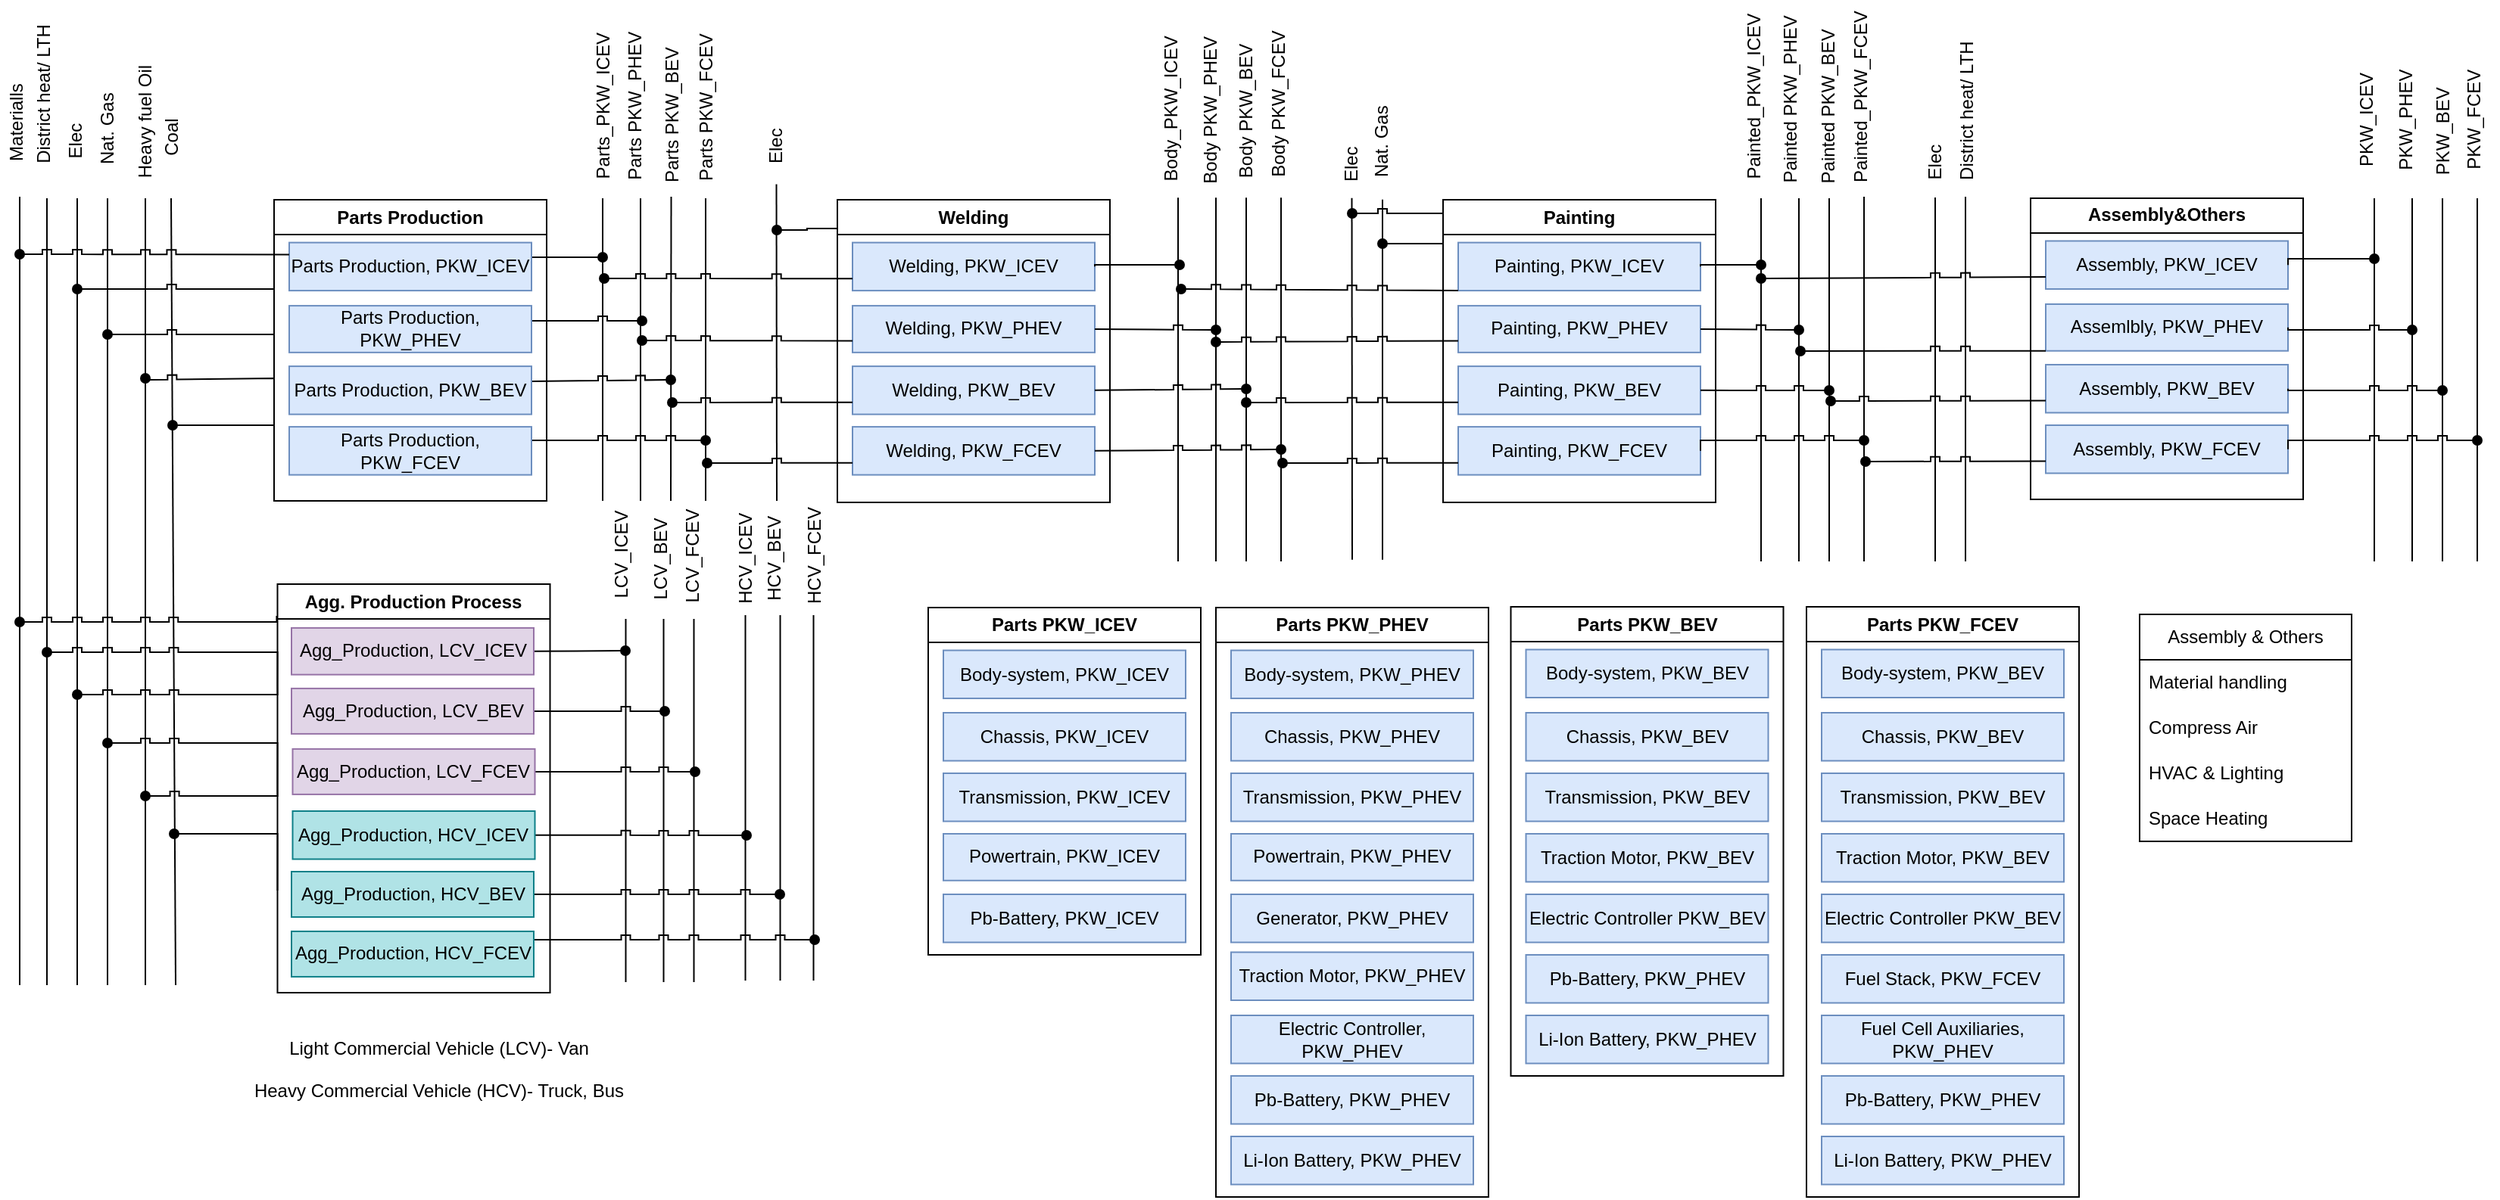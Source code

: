 <mxfile version="21.2.9" type="github" pages="7">
  <diagram name="IAT_Automobile_v3" id="PEJ8uL3NC9iXljg9knLy">
    <mxGraphModel dx="1884" dy="422" grid="1" gridSize="10" guides="1" tooltips="1" connect="1" arrows="1" fold="1" page="1" pageScale="1" pageWidth="850" pageHeight="1100" math="0" shadow="0">
      <root>
        <mxCell id="aGgSfm5aTbG6A3sInM-m-0" />
        <mxCell id="aGgSfm5aTbG6A3sInM-m-1" parent="aGgSfm5aTbG6A3sInM-m-0" />
        <mxCell id="aGgSfm5aTbG6A3sInM-m-5" value="&lt;div&gt;Light Commercial Vehicle (LCV)- Van&lt;/div&gt;&lt;div&gt;&lt;br&gt;&lt;/div&gt;&lt;div&gt;&lt;div&gt;Heavy Commercial Vehicle (HCV)- Truck, Bus&lt;br&gt;&lt;/div&gt;&lt;div&gt;&lt;br&gt;&lt;br&gt;&lt;/div&gt;&lt;/div&gt;" style="text;html=1;strokeColor=none;fillColor=none;align=center;verticalAlign=middle;whiteSpace=wrap;rounded=0;" vertex="1" parent="aGgSfm5aTbG6A3sInM-m-1">
          <mxGeometry x="-648" y="750" width="250" height="80" as="geometry" />
        </mxCell>
        <mxCell id="aGgSfm5aTbG6A3sInM-m-9" value="" style="group" vertex="1" connectable="0" parent="aGgSfm5aTbG6A3sInM-m-1">
          <mxGeometry x="-712" y="125.88" width="51.58" height="594.12" as="geometry" />
        </mxCell>
        <mxCell id="aGgSfm5aTbG6A3sInM-m-10" value="" style="endArrow=none;html=1;rounded=0;" edge="1" parent="aGgSfm5aTbG6A3sInM-m-9">
          <mxGeometry width="50" height="50" relative="1" as="geometry">
            <mxPoint x="15" y="594.12" as="sourcePoint" />
            <mxPoint x="12" y="74.12" as="targetPoint" />
          </mxGeometry>
        </mxCell>
        <mxCell id="aGgSfm5aTbG6A3sInM-m-11" value="Coal" style="text;html=1;strokeColor=none;fillColor=none;align=center;verticalAlign=middle;whiteSpace=wrap;rounded=0;rotation=270;" vertex="1" parent="aGgSfm5aTbG6A3sInM-m-9">
          <mxGeometry x="-18" y="23.42" width="60" height="20.49" as="geometry" />
        </mxCell>
        <mxCell id="aGgSfm5aTbG6A3sInM-m-18" value="" style="endArrow=none;html=1;rounded=0;" edge="1" parent="aGgSfm5aTbG6A3sInM-m-1">
          <mxGeometry width="50" height="50" relative="1" as="geometry">
            <mxPoint x="-415" y="400" as="sourcePoint" />
            <mxPoint x="-415" y="200" as="targetPoint" />
          </mxGeometry>
        </mxCell>
        <mxCell id="aGgSfm5aTbG6A3sInM-m-19" value="Parts_PKW_ICEV" style="text;html=1;strokeColor=none;fillColor=none;align=center;verticalAlign=middle;whiteSpace=wrap;rounded=0;rotation=270;" vertex="1" parent="aGgSfm5aTbG6A3sInM-m-1">
          <mxGeometry x="-444.75" y="123.62" width="60" height="30" as="geometry" />
        </mxCell>
        <mxCell id="aGgSfm5aTbG6A3sInM-m-20" value="" style="endArrow=none;html=1;rounded=0;" edge="1" parent="aGgSfm5aTbG6A3sInM-m-1">
          <mxGeometry width="50" height="50" relative="1" as="geometry">
            <mxPoint x="-390" y="400" as="sourcePoint" />
            <mxPoint x="-390" y="200" as="targetPoint" />
          </mxGeometry>
        </mxCell>
        <mxCell id="aGgSfm5aTbG6A3sInM-m-21" value="Parts PKW_PHEV" style="text;html=1;strokeColor=none;fillColor=none;align=center;verticalAlign=middle;whiteSpace=wrap;rounded=0;rotation=270;" vertex="1" parent="aGgSfm5aTbG6A3sInM-m-1">
          <mxGeometry x="-449.75" y="123.62" width="112" height="30" as="geometry" />
        </mxCell>
        <mxCell id="aGgSfm5aTbG6A3sInM-m-22" value="" style="endArrow=none;html=1;rounded=0;" edge="1" parent="aGgSfm5aTbG6A3sInM-m-1">
          <mxGeometry width="50" height="50" relative="1" as="geometry">
            <mxPoint x="-370" y="400" as="sourcePoint" />
            <mxPoint x="-369.75" y="199" as="targetPoint" />
          </mxGeometry>
        </mxCell>
        <mxCell id="aGgSfm5aTbG6A3sInM-m-23" value="Parts PKW_BEV" style="text;html=1;strokeColor=none;fillColor=none;align=center;verticalAlign=middle;whiteSpace=wrap;rounded=0;rotation=270;" vertex="1" parent="aGgSfm5aTbG6A3sInM-m-1">
          <mxGeometry x="-419.25" y="130" width="100" height="30" as="geometry" />
        </mxCell>
        <mxCell id="aGgSfm5aTbG6A3sInM-m-24" value="Parts PKW_FCEV" style="text;html=1;strokeColor=none;fillColor=none;align=center;verticalAlign=middle;whiteSpace=wrap;rounded=0;rotation=270;" vertex="1" parent="aGgSfm5aTbG6A3sInM-m-1">
          <mxGeometry x="-398" y="125" width="102.5" height="30" as="geometry" />
        </mxCell>
        <mxCell id="aGgSfm5aTbG6A3sInM-m-25" value="" style="endArrow=none;html=1;rounded=0;" edge="1" parent="aGgSfm5aTbG6A3sInM-m-1">
          <mxGeometry width="50" height="50" relative="1" as="geometry">
            <mxPoint x="-347" y="400" as="sourcePoint" />
            <mxPoint x="-347" y="200" as="targetPoint" />
          </mxGeometry>
        </mxCell>
        <mxCell id="aGgSfm5aTbG6A3sInM-m-38" value="Body_PKW_ICEV" style="text;html=1;strokeColor=none;fillColor=none;align=center;verticalAlign=middle;whiteSpace=wrap;rounded=0;rotation=270;" vertex="1" parent="aGgSfm5aTbG6A3sInM-m-1">
          <mxGeometry x="-70" y="125.68" width="60" height="30" as="geometry" />
        </mxCell>
        <mxCell id="aGgSfm5aTbG6A3sInM-m-39" value="Body PKW_PHEV" style="text;html=1;strokeColor=none;fillColor=none;align=center;verticalAlign=middle;whiteSpace=wrap;rounded=0;rotation=270;" vertex="1" parent="aGgSfm5aTbG6A3sInM-m-1">
          <mxGeometry x="-70" y="126.64" width="112" height="30" as="geometry" />
        </mxCell>
        <mxCell id="aGgSfm5aTbG6A3sInM-m-40" value="Body PKW_BEV" style="text;html=1;strokeColor=none;fillColor=none;align=center;verticalAlign=middle;whiteSpace=wrap;rounded=0;rotation=270;" vertex="1" parent="aGgSfm5aTbG6A3sInM-m-1">
          <mxGeometry x="-40" y="127.25" width="100" height="30" as="geometry" />
        </mxCell>
        <mxCell id="aGgSfm5aTbG6A3sInM-m-41" value="Body PKW_FCEV" style="text;html=1;strokeColor=none;fillColor=none;align=center;verticalAlign=middle;whiteSpace=wrap;rounded=0;rotation=270;" vertex="1" parent="aGgSfm5aTbG6A3sInM-m-1">
          <mxGeometry x="-20" y="122.75" width="102.5" height="30" as="geometry" />
        </mxCell>
        <mxCell id="aGgSfm5aTbG6A3sInM-m-57" value="District heat/ LTH" style="text;html=1;strokeColor=none;fillColor=none;align=center;verticalAlign=middle;whiteSpace=wrap;rounded=0;rotation=270;" vertex="1" parent="aGgSfm5aTbG6A3sInM-m-1">
          <mxGeometry x="435" y="133.06" width="102" height="18" as="geometry" />
        </mxCell>
        <mxCell id="aGgSfm5aTbG6A3sInM-m-58" value="PKW_ICEV" style="text;html=1;strokeColor=none;fillColor=none;align=center;verticalAlign=middle;whiteSpace=wrap;rounded=0;rotation=270;" vertex="1" parent="aGgSfm5aTbG6A3sInM-m-1">
          <mxGeometry x="720" y="133.06" width="60" height="30" as="geometry" />
        </mxCell>
        <mxCell id="aGgSfm5aTbG6A3sInM-m-59" value="PKW_PHEV" style="text;html=1;strokeColor=none;fillColor=none;align=center;verticalAlign=middle;whiteSpace=wrap;rounded=0;rotation=270;" vertex="1" parent="aGgSfm5aTbG6A3sInM-m-1">
          <mxGeometry x="720" y="133.06" width="112" height="30" as="geometry" />
        </mxCell>
        <mxCell id="aGgSfm5aTbG6A3sInM-m-60" value="PKW_BEV" style="text;html=1;strokeColor=none;fillColor=none;align=center;verticalAlign=middle;whiteSpace=wrap;rounded=0;rotation=270;" vertex="1" parent="aGgSfm5aTbG6A3sInM-m-1">
          <mxGeometry x="750" y="140.6" width="100" height="30" as="geometry" />
        </mxCell>
        <mxCell id="aGgSfm5aTbG6A3sInM-m-61" value="PKW_FCEV" style="text;html=1;strokeColor=none;fillColor=none;align=center;verticalAlign=middle;whiteSpace=wrap;rounded=0;rotation=270;" vertex="1" parent="aGgSfm5aTbG6A3sInM-m-1">
          <mxGeometry x="770" y="133.06" width="102.5" height="30" as="geometry" />
        </mxCell>
        <mxCell id="aGgSfm5aTbG6A3sInM-m-62" value="LCV_ICEV" style="text;html=1;strokeColor=none;fillColor=none;align=center;verticalAlign=middle;whiteSpace=wrap;rounded=0;rotation=270;" vertex="1" parent="aGgSfm5aTbG6A3sInM-m-1">
          <mxGeometry x="-432.75" y="420" width="60" height="30" as="geometry" />
        </mxCell>
        <mxCell id="aGgSfm5aTbG6A3sInM-m-63" value="LCV_BEV" style="text;html=1;strokeColor=none;fillColor=none;align=center;verticalAlign=middle;whiteSpace=wrap;rounded=0;rotation=270;" vertex="1" parent="aGgSfm5aTbG6A3sInM-m-1">
          <mxGeometry x="-407.75" y="423" width="62" height="30" as="geometry" />
        </mxCell>
        <mxCell id="aGgSfm5aTbG6A3sInM-m-64" value="LCV_FCEV" style="text;html=1;strokeColor=none;fillColor=none;align=center;verticalAlign=middle;whiteSpace=wrap;rounded=0;rotation=270;" vertex="1" parent="aGgSfm5aTbG6A3sInM-m-1">
          <mxGeometry x="-382.75" y="420" width="54" height="32" as="geometry" />
        </mxCell>
        <mxCell id="aGgSfm5aTbG6A3sInM-m-65" value="HCV_ICEV" style="text;html=1;strokeColor=none;fillColor=none;align=center;verticalAlign=middle;whiteSpace=wrap;rounded=0;rotation=270;" vertex="1" parent="aGgSfm5aTbG6A3sInM-m-1">
          <mxGeometry x="-345.75" y="422.6" width="50" height="30" as="geometry" />
        </mxCell>
        <mxCell id="aGgSfm5aTbG6A3sInM-m-66" value="HCV_FCEV" style="text;html=1;strokeColor=none;fillColor=none;align=center;verticalAlign=middle;whiteSpace=wrap;rounded=0;rotation=270;" vertex="1" parent="aGgSfm5aTbG6A3sInM-m-1">
          <mxGeometry x="-310" y="421" width="70" height="30" as="geometry" />
        </mxCell>
        <mxCell id="aGgSfm5aTbG6A3sInM-m-67" value="HCV_BEV" style="text;html=1;strokeColor=none;fillColor=none;align=center;verticalAlign=middle;whiteSpace=wrap;rounded=0;rotation=270;" vertex="1" parent="aGgSfm5aTbG6A3sInM-m-1">
          <mxGeometry x="-342.75" y="422.6" width="82" height="30" as="geometry" />
        </mxCell>
        <mxCell id="aGgSfm5aTbG6A3sInM-m-68" value="Assembly &amp;amp; Others" style="swimlane;fontStyle=0;childLayout=stackLayout;horizontal=1;startSize=30;horizontalStack=0;resizeParent=1;resizeParentMax=0;resizeLast=0;collapsible=1;marginBottom=0;whiteSpace=wrap;html=1;" vertex="1" parent="aGgSfm5aTbG6A3sInM-m-1">
          <mxGeometry x="600" y="475" width="140" height="150" as="geometry">
            <mxRectangle x="-547" y="880" width="150" height="30" as="alternateBounds" />
          </mxGeometry>
        </mxCell>
        <mxCell id="aGgSfm5aTbG6A3sInM-m-69" value="Material handling" style="text;strokeColor=none;fillColor=none;align=left;verticalAlign=middle;spacingLeft=4;spacingRight=4;overflow=hidden;points=[[0,0.5],[1,0.5]];portConstraint=eastwest;rotatable=0;whiteSpace=wrap;html=1;" vertex="1" parent="aGgSfm5aTbG6A3sInM-m-68">
          <mxGeometry y="30" width="140" height="30" as="geometry" />
        </mxCell>
        <mxCell id="aGgSfm5aTbG6A3sInM-m-70" value="Compress Air" style="text;strokeColor=none;fillColor=none;align=left;verticalAlign=middle;spacingLeft=4;spacingRight=4;overflow=hidden;points=[[0,0.5],[1,0.5]];portConstraint=eastwest;rotatable=0;whiteSpace=wrap;html=1;" vertex="1" parent="aGgSfm5aTbG6A3sInM-m-68">
          <mxGeometry y="60" width="140" height="30" as="geometry" />
        </mxCell>
        <mxCell id="aGgSfm5aTbG6A3sInM-m-71" value="&lt;div&gt;HVAC &amp;amp; Lighting&lt;/div&gt;" style="text;strokeColor=none;fillColor=none;align=left;verticalAlign=middle;spacingLeft=4;spacingRight=4;overflow=hidden;points=[[0,0.5],[1,0.5]];portConstraint=eastwest;rotatable=0;whiteSpace=wrap;html=1;" vertex="1" parent="aGgSfm5aTbG6A3sInM-m-68">
          <mxGeometry y="90" width="140" height="30" as="geometry" />
        </mxCell>
        <mxCell id="aGgSfm5aTbG6A3sInM-m-72" value="Space Heating" style="text;strokeColor=none;fillColor=none;align=left;verticalAlign=middle;spacingLeft=4;spacingRight=4;overflow=hidden;points=[[0,0.5],[1,0.5]];portConstraint=eastwest;rotatable=0;whiteSpace=wrap;html=1;" vertex="1" parent="aGgSfm5aTbG6A3sInM-m-68">
          <mxGeometry y="120" width="140" height="30" as="geometry" />
        </mxCell>
        <mxCell id="aGgSfm5aTbG6A3sInM-m-78" style="edgeStyle=orthogonalEdgeStyle;rounded=0;orthogonalLoop=1;jettySize=auto;html=1;exitX=1;exitY=0.5;exitDx=0;exitDy=0;jumpStyle=sharp;endArrow=oval;endFill=1;" edge="1" parent="aGgSfm5aTbG6A3sInM-m-1" source="aGgSfm5aTbG6A3sInM-m-91">
          <mxGeometry relative="1" as="geometry">
            <mxPoint x="-415" y="239" as="targetPoint" />
            <Array as="points">
              <mxPoint x="-462" y="239" />
            </Array>
          </mxGeometry>
        </mxCell>
        <mxCell id="aGgSfm5aTbG6A3sInM-m-79" style="edgeStyle=orthogonalEdgeStyle;rounded=0;orthogonalLoop=1;jettySize=auto;html=1;exitX=1;exitY=0.5;exitDx=0;exitDy=0;jumpStyle=sharp;endArrow=oval;endFill=1;" edge="1" parent="aGgSfm5aTbG6A3sInM-m-1" source="aGgSfm5aTbG6A3sInM-m-90">
          <mxGeometry relative="1" as="geometry">
            <mxPoint x="-389" y="281" as="targetPoint" />
            <Array as="points">
              <mxPoint x="-462" y="281" />
            </Array>
          </mxGeometry>
        </mxCell>
        <mxCell id="aGgSfm5aTbG6A3sInM-m-80" style="edgeStyle=orthogonalEdgeStyle;rounded=0;orthogonalLoop=1;jettySize=auto;html=1;exitX=1;exitY=0.5;exitDx=0;exitDy=0;jumpStyle=sharp;endArrow=oval;endFill=1;" edge="1" parent="aGgSfm5aTbG6A3sInM-m-1" source="aGgSfm5aTbG6A3sInM-m-89">
          <mxGeometry relative="1" as="geometry">
            <mxPoint x="-370" y="320" as="targetPoint" />
            <Array as="points">
              <mxPoint x="-407" y="321" />
            </Array>
          </mxGeometry>
        </mxCell>
        <mxCell id="aGgSfm5aTbG6A3sInM-m-81" style="edgeStyle=orthogonalEdgeStyle;rounded=0;orthogonalLoop=1;jettySize=auto;html=1;exitX=1;exitY=0.5;exitDx=0;exitDy=0;jumpStyle=sharp;endArrow=oval;endFill=1;" edge="1" parent="aGgSfm5aTbG6A3sInM-m-1" source="aGgSfm5aTbG6A3sInM-m-92">
          <mxGeometry relative="1" as="geometry">
            <mxPoint x="-347" y="360" as="targetPoint" />
            <Array as="points">
              <mxPoint x="-462" y="360" />
            </Array>
          </mxGeometry>
        </mxCell>
        <mxCell id="aGgSfm5aTbG6A3sInM-m-83" style="edgeStyle=orthogonalEdgeStyle;rounded=0;orthogonalLoop=1;jettySize=auto;html=1;endArrow=oval;endFill=1;jumpStyle=sharp;" edge="1" parent="aGgSfm5aTbG6A3sInM-m-1">
          <mxGeometry relative="1" as="geometry">
            <mxPoint x="-762" y="260" as="targetPoint" />
            <mxPoint x="-632" y="260" as="sourcePoint" />
          </mxGeometry>
        </mxCell>
        <mxCell id="aGgSfm5aTbG6A3sInM-m-84" style="edgeStyle=orthogonalEdgeStyle;rounded=0;orthogonalLoop=1;jettySize=auto;html=1;endArrow=oval;endFill=1;jumpStyle=sharp;" edge="1" parent="aGgSfm5aTbG6A3sInM-m-1">
          <mxGeometry relative="1" as="geometry">
            <mxPoint x="-742" y="290" as="targetPoint" />
            <mxPoint x="-632" y="290" as="sourcePoint" />
          </mxGeometry>
        </mxCell>
        <mxCell id="aGgSfm5aTbG6A3sInM-m-85" style="edgeStyle=orthogonalEdgeStyle;rounded=0;orthogonalLoop=1;jettySize=auto;html=1;exitX=0;exitY=0.75;exitDx=0;exitDy=0;endArrow=oval;endFill=1;jumpStyle=sharp;" edge="1" parent="aGgSfm5aTbG6A3sInM-m-1" source="aGgSfm5aTbG6A3sInM-m-88">
          <mxGeometry relative="1" as="geometry">
            <mxPoint x="-717" y="319.0" as="targetPoint" />
            <Array as="points">
              <mxPoint x="-632" y="319" />
              <mxPoint x="-674" y="319" />
              <mxPoint x="-674" y="320" />
            </Array>
          </mxGeometry>
        </mxCell>
        <mxCell id="aGgSfm5aTbG6A3sInM-m-86" style="edgeStyle=orthogonalEdgeStyle;rounded=0;orthogonalLoop=1;jettySize=auto;html=1;endArrow=oval;endFill=1;jumpStyle=sharp;" edge="1" parent="aGgSfm5aTbG6A3sInM-m-1">
          <mxGeometry relative="1" as="geometry">
            <mxPoint x="-699" y="350" as="targetPoint" />
            <mxPoint x="-632" y="350" as="sourcePoint" />
          </mxGeometry>
        </mxCell>
        <mxCell id="aGgSfm5aTbG6A3sInM-m-88" value="Parts Production" style="swimlane;whiteSpace=wrap;html=1;" vertex="1" parent="aGgSfm5aTbG6A3sInM-m-1">
          <mxGeometry x="-632" y="201.05" width="180" height="198.95" as="geometry">
            <mxRectangle x="-632" y="201.05" width="170" height="164.75" as="alternateBounds" />
          </mxGeometry>
        </mxCell>
        <mxCell id="aGgSfm5aTbG6A3sInM-m-89" value="Parts Production, PKW_BEV" style="rounded=0;whiteSpace=wrap;html=1;fillColor=#dae8fc;strokeColor=#6c8ebf;" vertex="1" parent="aGgSfm5aTbG6A3sInM-m-88">
          <mxGeometry x="10" y="110" width="160" height="31.75" as="geometry" />
        </mxCell>
        <mxCell id="aGgSfm5aTbG6A3sInM-m-90" value="Parts Production, PKW_PHEV" style="rounded=0;whiteSpace=wrap;html=1;fillColor=#dae8fc;strokeColor=#6c8ebf;" vertex="1" parent="aGgSfm5aTbG6A3sInM-m-88">
          <mxGeometry x="10" y="70" width="160" height="30.87" as="geometry" />
        </mxCell>
        <mxCell id="aGgSfm5aTbG6A3sInM-m-91" value="Parts Production, PKW_ICEV" style="rounded=0;whiteSpace=wrap;html=1;fillColor=#dae8fc;strokeColor=#6c8ebf;" vertex="1" parent="aGgSfm5aTbG6A3sInM-m-88">
          <mxGeometry x="10" y="28.25" width="160" height="31.75" as="geometry" />
        </mxCell>
        <mxCell id="aGgSfm5aTbG6A3sInM-m-92" value="Parts Production, PKW_FCEV" style="rounded=0;whiteSpace=wrap;html=1;fillColor=#dae8fc;strokeColor=#6c8ebf;" vertex="1" parent="aGgSfm5aTbG6A3sInM-m-88">
          <mxGeometry x="10" y="150" width="160" height="31.75" as="geometry" />
        </mxCell>
        <mxCell id="Vbq_q3EOg8tCpPl89Ob5-6" style="edgeStyle=orthogonalEdgeStyle;rounded=0;orthogonalLoop=1;jettySize=auto;html=1;exitX=0;exitY=0;exitDx=0;exitDy=0;endArrow=oval;endFill=1;" edge="1" parent="aGgSfm5aTbG6A3sInM-m-1" source="aGgSfm5aTbG6A3sInM-m-110">
          <mxGeometry relative="1" as="geometry">
            <mxPoint x="-300" y="221" as="targetPoint" />
            <Array as="points">
              <mxPoint x="-260" y="220" />
              <mxPoint x="-280" y="220" />
              <mxPoint x="-280" y="221" />
            </Array>
          </mxGeometry>
        </mxCell>
        <mxCell id="aGgSfm5aTbG6A3sInM-m-110" value="Welding" style="swimlane;whiteSpace=wrap;html=1;" vertex="1" parent="aGgSfm5aTbG6A3sInM-m-1">
          <mxGeometry x="-260" y="201.05" width="180" height="200" as="geometry">
            <mxRectangle x="-260" y="201.05" width="170" height="160" as="alternateBounds" />
          </mxGeometry>
        </mxCell>
        <mxCell id="aGgSfm5aTbG6A3sInM-m-111" value="Welding, PKW_BEV" style="rounded=0;whiteSpace=wrap;html=1;fillColor=#dae8fc;strokeColor=#6c8ebf;" vertex="1" parent="aGgSfm5aTbG6A3sInM-m-110">
          <mxGeometry x="10" y="110" width="160" height="31.75" as="geometry" />
        </mxCell>
        <mxCell id="aGgSfm5aTbG6A3sInM-m-112" value="Welding, PKW_PHEV" style="rounded=0;whiteSpace=wrap;html=1;fillColor=#dae8fc;strokeColor=#6c8ebf;" vertex="1" parent="aGgSfm5aTbG6A3sInM-m-110">
          <mxGeometry x="10" y="70" width="160" height="30.87" as="geometry" />
        </mxCell>
        <mxCell id="aGgSfm5aTbG6A3sInM-m-113" value="Welding, PKW_ICEV" style="rounded=0;whiteSpace=wrap;html=1;fillColor=#dae8fc;strokeColor=#6c8ebf;" vertex="1" parent="aGgSfm5aTbG6A3sInM-m-110">
          <mxGeometry x="10" y="28.25" width="160" height="31.75" as="geometry" />
        </mxCell>
        <mxCell id="aGgSfm5aTbG6A3sInM-m-114" value="Welding, PKW_FCEV" style="rounded=0;whiteSpace=wrap;html=1;fillColor=#dae8fc;strokeColor=#6c8ebf;" vertex="1" parent="aGgSfm5aTbG6A3sInM-m-110">
          <mxGeometry x="10" y="150" width="160" height="31.75" as="geometry" />
        </mxCell>
        <mxCell id="aGgSfm5aTbG6A3sInM-m-122" style="edgeStyle=orthogonalEdgeStyle;rounded=0;orthogonalLoop=1;jettySize=auto;html=1;exitX=0;exitY=0.25;exitDx=0;exitDy=0;jumpStyle=sharp;endArrow=oval;endFill=1;" edge="1" parent="aGgSfm5aTbG6A3sInM-m-1" source="aGgSfm5aTbG6A3sInM-m-123">
          <mxGeometry relative="1" as="geometry">
            <mxPoint x="100" y="230" as="targetPoint" />
            <Array as="points">
              <mxPoint x="140" y="230" />
            </Array>
          </mxGeometry>
        </mxCell>
        <mxCell id="aGgSfm5aTbG6A3sInM-m-123" value="Painting" style="swimlane;whiteSpace=wrap;html=1;" vertex="1" parent="aGgSfm5aTbG6A3sInM-m-1">
          <mxGeometry x="140" y="201.05" width="180" height="200" as="geometry">
            <mxRectangle x="140" y="201.05" width="170" height="160" as="alternateBounds" />
          </mxGeometry>
        </mxCell>
        <mxCell id="aGgSfm5aTbG6A3sInM-m-124" value="Painting, PKW_BEV" style="rounded=0;whiteSpace=wrap;html=1;fillColor=#dae8fc;strokeColor=#6c8ebf;" vertex="1" parent="aGgSfm5aTbG6A3sInM-m-123">
          <mxGeometry x="10" y="110" width="160" height="31.75" as="geometry" />
        </mxCell>
        <mxCell id="aGgSfm5aTbG6A3sInM-m-125" value="Painting, PKW_PHEV" style="rounded=0;whiteSpace=wrap;html=1;fillColor=#dae8fc;strokeColor=#6c8ebf;" vertex="1" parent="aGgSfm5aTbG6A3sInM-m-123">
          <mxGeometry x="10" y="70" width="160" height="30.87" as="geometry" />
        </mxCell>
        <mxCell id="aGgSfm5aTbG6A3sInM-m-126" value="Painting, PKW_ICEV" style="rounded=0;whiteSpace=wrap;html=1;fillColor=#dae8fc;strokeColor=#6c8ebf;" vertex="1" parent="aGgSfm5aTbG6A3sInM-m-123">
          <mxGeometry x="10" y="28.25" width="160" height="31.75" as="geometry" />
        </mxCell>
        <mxCell id="aGgSfm5aTbG6A3sInM-m-127" value="Painting, PKW_FCEV" style="rounded=0;whiteSpace=wrap;html=1;fillColor=#dae8fc;strokeColor=#6c8ebf;" vertex="1" parent="aGgSfm5aTbG6A3sInM-m-123">
          <mxGeometry x="10" y="150" width="160" height="31.75" as="geometry" />
        </mxCell>
        <mxCell id="aGgSfm5aTbG6A3sInM-m-135" value="Assembly&amp;amp;Others" style="swimlane;whiteSpace=wrap;html=1;" vertex="1" parent="aGgSfm5aTbG6A3sInM-m-1">
          <mxGeometry x="528" y="199.99" width="180" height="198.95" as="geometry">
            <mxRectangle x="528" y="199.99" width="170" height="158.95" as="alternateBounds" />
          </mxGeometry>
        </mxCell>
        <mxCell id="aGgSfm5aTbG6A3sInM-m-136" value="Assembly, PKW_BEV" style="rounded=0;whiteSpace=wrap;html=1;fillColor=#dae8fc;strokeColor=#6c8ebf;" vertex="1" parent="aGgSfm5aTbG6A3sInM-m-135">
          <mxGeometry x="10" y="110" width="160" height="31.75" as="geometry" />
        </mxCell>
        <mxCell id="aGgSfm5aTbG6A3sInM-m-137" value="Assemlbly, PKW_PHEV" style="rounded=0;whiteSpace=wrap;html=1;fillColor=#dae8fc;strokeColor=#6c8ebf;" vertex="1" parent="aGgSfm5aTbG6A3sInM-m-135">
          <mxGeometry x="10" y="70" width="160" height="30.87" as="geometry" />
        </mxCell>
        <mxCell id="aGgSfm5aTbG6A3sInM-m-138" value="Assembly, PKW_ICEV" style="rounded=0;whiteSpace=wrap;html=1;fillColor=#dae8fc;strokeColor=#6c8ebf;" vertex="1" parent="aGgSfm5aTbG6A3sInM-m-135">
          <mxGeometry x="10" y="28.25" width="160" height="31.75" as="geometry" />
        </mxCell>
        <mxCell id="aGgSfm5aTbG6A3sInM-m-139" value="Assembly, PKW_FCEV" style="rounded=0;whiteSpace=wrap;html=1;fillColor=#dae8fc;strokeColor=#6c8ebf;" vertex="1" parent="aGgSfm5aTbG6A3sInM-m-135">
          <mxGeometry x="10" y="150" width="160" height="31.75" as="geometry" />
        </mxCell>
        <mxCell id="aGgSfm5aTbG6A3sInM-m-150" value="" style="endArrow=none;html=1;rounded=0;" edge="1" parent="aGgSfm5aTbG6A3sInM-m-1">
          <mxGeometry width="50" height="50" relative="1" as="geometry">
            <mxPoint x="-35" y="440" as="sourcePoint" />
            <mxPoint x="-35" y="199.62" as="targetPoint" />
          </mxGeometry>
        </mxCell>
        <mxCell id="aGgSfm5aTbG6A3sInM-m-151" value="" style="endArrow=none;html=1;rounded=0;" edge="1" parent="aGgSfm5aTbG6A3sInM-m-1">
          <mxGeometry width="50" height="50" relative="1" as="geometry">
            <mxPoint x="-10" y="440" as="sourcePoint" />
            <mxPoint x="-10" y="199.62" as="targetPoint" />
          </mxGeometry>
        </mxCell>
        <mxCell id="aGgSfm5aTbG6A3sInM-m-152" value="" style="endArrow=none;html=1;rounded=0;" edge="1" parent="aGgSfm5aTbG6A3sInM-m-1">
          <mxGeometry width="50" height="50" relative="1" as="geometry">
            <mxPoint x="10" y="440" as="sourcePoint" />
            <mxPoint x="10" y="199.62" as="targetPoint" />
          </mxGeometry>
        </mxCell>
        <mxCell id="aGgSfm5aTbG6A3sInM-m-153" value="" style="endArrow=none;html=1;rounded=0;" edge="1" parent="aGgSfm5aTbG6A3sInM-m-1">
          <mxGeometry width="50" height="50" relative="1" as="geometry">
            <mxPoint x="33" y="440" as="sourcePoint" />
            <mxPoint x="33" y="199.62" as="targetPoint" />
          </mxGeometry>
        </mxCell>
        <mxCell id="aGgSfm5aTbG6A3sInM-m-161" value="" style="group" vertex="1" connectable="0" parent="aGgSfm5aTbG6A3sInM-m-1">
          <mxGeometry x="70" y="140" width="70" height="300" as="geometry" />
        </mxCell>
        <mxCell id="aGgSfm5aTbG6A3sInM-m-162" value="" style="group" vertex="1" connectable="0" parent="aGgSfm5aTbG6A3sInM-m-161">
          <mxGeometry x="-10" y="55.157" width="40" height="243.751" as="geometry" />
        </mxCell>
        <mxCell id="aGgSfm5aTbG6A3sInM-m-163" value="" style="endArrow=none;html=1;rounded=0;" edge="1" parent="aGgSfm5aTbG6A3sInM-m-162">
          <mxGeometry width="50" height="50" relative="1" as="geometry">
            <mxPoint x="20" y="243.751" as="sourcePoint" />
            <mxPoint x="19.75" y="4.687" as="targetPoint" />
          </mxGeometry>
        </mxCell>
        <mxCell id="aGgSfm5aTbG6A3sInM-m-164" value="Elec" style="text;html=1;strokeColor=none;fillColor=none;align=center;verticalAlign=middle;whiteSpace=wrap;rounded=0;rotation=270;" vertex="1" parent="aGgSfm5aTbG6A3sInM-m-161">
          <mxGeometry x="-20" y="24.684" width="60" height="25.383" as="geometry" />
        </mxCell>
        <mxCell id="aGgSfm5aTbG6A3sInM-m-165" value="" style="endArrow=none;html=1;rounded=0;" edge="1" parent="aGgSfm5aTbG6A3sInM-m-161">
          <mxGeometry width="50" height="50" relative="1" as="geometry">
            <mxPoint x="30" y="298.903" as="sourcePoint" />
            <mxPoint x="30" y="60.937" as="targetPoint" />
          </mxGeometry>
        </mxCell>
        <mxCell id="aGgSfm5aTbG6A3sInM-m-166" value="Nat. Gas" style="text;html=1;strokeColor=none;fillColor=none;align=center;verticalAlign=middle;whiteSpace=wrap;rounded=0;rotation=270;" vertex="1" parent="aGgSfm5aTbG6A3sInM-m-161">
          <mxGeometry y="19.997" width="60" height="4.687" as="geometry" />
        </mxCell>
        <mxCell id="aGgSfm5aTbG6A3sInM-m-177" value="" style="group" vertex="1" connectable="0" parent="aGgSfm5aTbG6A3sInM-m-1">
          <mxGeometry x="445" y="199.99" width="40" height="240.01" as="geometry" />
        </mxCell>
        <mxCell id="aGgSfm5aTbG6A3sInM-m-178" value="" style="endArrow=none;html=1;rounded=0;" edge="1" parent="aGgSfm5aTbG6A3sInM-m-177">
          <mxGeometry width="50" height="50" relative="1" as="geometry">
            <mxPoint x="20" y="240.01" as="sourcePoint" />
            <mxPoint x="20" y="-0.485" as="targetPoint" />
          </mxGeometry>
        </mxCell>
        <mxCell id="aGgSfm5aTbG6A3sInM-m-179" value="Elec" style="text;html=1;strokeColor=none;fillColor=none;align=center;verticalAlign=middle;whiteSpace=wrap;rounded=0;rotation=270;" vertex="1" parent="aGgSfm5aTbG6A3sInM-m-1">
          <mxGeometry x="435" y="163.09" width="60" height="25.88" as="geometry" />
        </mxCell>
        <mxCell id="aGgSfm5aTbG6A3sInM-m-180" value="" style="endArrow=none;html=1;rounded=0;" edge="1" parent="aGgSfm5aTbG6A3sInM-m-1">
          <mxGeometry width="50" height="50" relative="1" as="geometry">
            <mxPoint x="485" y="440" as="sourcePoint" />
            <mxPoint x="485" y="198.94" as="targetPoint" />
          </mxGeometry>
        </mxCell>
        <mxCell id="aGgSfm5aTbG6A3sInM-m-181" value="" style="endArrow=none;html=1;rounded=0;" edge="1" parent="aGgSfm5aTbG6A3sInM-m-1">
          <mxGeometry width="50" height="50" relative="1" as="geometry">
            <mxPoint x="755" y="440" as="sourcePoint" />
            <mxPoint x="755" y="200" as="targetPoint" />
          </mxGeometry>
        </mxCell>
        <mxCell id="aGgSfm5aTbG6A3sInM-m-182" value="" style="endArrow=none;html=1;rounded=0;" edge="1" parent="aGgSfm5aTbG6A3sInM-m-1">
          <mxGeometry width="50" height="50" relative="1" as="geometry">
            <mxPoint x="780" y="440" as="sourcePoint" />
            <mxPoint x="780" y="200" as="targetPoint" />
          </mxGeometry>
        </mxCell>
        <mxCell id="aGgSfm5aTbG6A3sInM-m-183" value="" style="endArrow=none;html=1;rounded=0;" edge="1" parent="aGgSfm5aTbG6A3sInM-m-1">
          <mxGeometry width="50" height="50" relative="1" as="geometry">
            <mxPoint x="800" y="440" as="sourcePoint" />
            <mxPoint x="800" y="200" as="targetPoint" />
          </mxGeometry>
        </mxCell>
        <mxCell id="aGgSfm5aTbG6A3sInM-m-184" value="" style="endArrow=none;html=1;rounded=0;" edge="1" parent="aGgSfm5aTbG6A3sInM-m-1">
          <mxGeometry width="50" height="50" relative="1" as="geometry">
            <mxPoint x="823" y="440" as="sourcePoint" />
            <mxPoint x="823" y="200" as="targetPoint" />
          </mxGeometry>
        </mxCell>
        <mxCell id="aGgSfm5aTbG6A3sInM-m-185" value="" style="endArrow=none;html=1;rounded=0;" edge="1" parent="aGgSfm5aTbG6A3sInM-m-1">
          <mxGeometry width="50" height="50" relative="1" as="geometry">
            <mxPoint x="-399.75" y="718" as="sourcePoint" />
            <mxPoint x="-399.75" y="478" as="targetPoint" />
          </mxGeometry>
        </mxCell>
        <mxCell id="aGgSfm5aTbG6A3sInM-m-186" value="" style="endArrow=none;html=1;rounded=0;" edge="1" parent="aGgSfm5aTbG6A3sInM-m-1">
          <mxGeometry width="50" height="50" relative="1" as="geometry">
            <mxPoint x="-374.75" y="718" as="sourcePoint" />
            <mxPoint x="-374.75" y="478" as="targetPoint" />
          </mxGeometry>
        </mxCell>
        <mxCell id="aGgSfm5aTbG6A3sInM-m-187" value="" style="endArrow=none;html=1;rounded=0;" edge="1" parent="aGgSfm5aTbG6A3sInM-m-1">
          <mxGeometry width="50" height="50" relative="1" as="geometry">
            <mxPoint x="-354.75" y="718" as="sourcePoint" />
            <mxPoint x="-354.75" y="478" as="targetPoint" />
          </mxGeometry>
        </mxCell>
        <mxCell id="aGgSfm5aTbG6A3sInM-m-188" value="" style="endArrow=none;html=1;rounded=0;" edge="1" parent="aGgSfm5aTbG6A3sInM-m-1">
          <mxGeometry width="50" height="50" relative="1" as="geometry">
            <mxPoint x="-320.75" y="717" as="sourcePoint" />
            <mxPoint x="-320.75" y="475.56" as="targetPoint" />
          </mxGeometry>
        </mxCell>
        <mxCell id="aGgSfm5aTbG6A3sInM-m-189" value="" style="endArrow=none;html=1;rounded=0;" edge="1" parent="aGgSfm5aTbG6A3sInM-m-1">
          <mxGeometry width="50" height="50" relative="1" as="geometry">
            <mxPoint x="-297.75" y="717" as="sourcePoint" />
            <mxPoint x="-297.75" y="475.56" as="targetPoint" />
          </mxGeometry>
        </mxCell>
        <mxCell id="aGgSfm5aTbG6A3sInM-m-190" value="" style="endArrow=none;html=1;rounded=0;" edge="1" parent="aGgSfm5aTbG6A3sInM-m-1">
          <mxGeometry width="50" height="50" relative="1" as="geometry">
            <mxPoint x="-275.75" y="717" as="sourcePoint" />
            <mxPoint x="-275.75" y="475.56" as="targetPoint" />
          </mxGeometry>
        </mxCell>
        <mxCell id="aGgSfm5aTbG6A3sInM-m-192" style="edgeStyle=orthogonalEdgeStyle;rounded=0;orthogonalLoop=1;jettySize=auto;html=1;exitX=1;exitY=0.5;exitDx=0;exitDy=0;endArrow=oval;endFill=1;jumpStyle=sharp;" edge="1" parent="aGgSfm5aTbG6A3sInM-m-1" source="aGgSfm5aTbG6A3sInM-m-113">
          <mxGeometry relative="1" as="geometry">
            <mxPoint x="-34" y="244" as="targetPoint" />
            <Array as="points">
              <mxPoint x="-90" y="244" />
            </Array>
          </mxGeometry>
        </mxCell>
        <mxCell id="aGgSfm5aTbG6A3sInM-m-194" style="edgeStyle=orthogonalEdgeStyle;rounded=0;orthogonalLoop=1;jettySize=auto;html=1;exitX=1;exitY=0.5;exitDx=0;exitDy=0;endArrow=oval;endFill=1;jumpStyle=sharp;" edge="1" parent="aGgSfm5aTbG6A3sInM-m-1" source="aGgSfm5aTbG6A3sInM-m-111">
          <mxGeometry relative="1" as="geometry">
            <mxPoint x="10" y="326" as="targetPoint" />
            <Array as="points">
              <mxPoint x="-90" y="326" />
            </Array>
          </mxGeometry>
        </mxCell>
        <mxCell id="aGgSfm5aTbG6A3sInM-m-195" style="edgeStyle=orthogonalEdgeStyle;rounded=0;orthogonalLoop=1;jettySize=auto;html=1;exitX=1;exitY=0.5;exitDx=0;exitDy=0;endArrow=oval;endFill=1;jumpStyle=sharp;" edge="1" parent="aGgSfm5aTbG6A3sInM-m-1" source="aGgSfm5aTbG6A3sInM-m-114">
          <mxGeometry relative="1" as="geometry">
            <mxPoint x="33" y="366" as="targetPoint" />
            <Array as="points">
              <mxPoint x="-30" y="367" />
            </Array>
          </mxGeometry>
        </mxCell>
        <mxCell id="aGgSfm5aTbG6A3sInM-m-201" style="edgeStyle=orthogonalEdgeStyle;rounded=0;orthogonalLoop=1;jettySize=auto;html=1;exitX=0;exitY=1;exitDx=0;exitDy=0;endArrow=oval;endFill=1;jumpStyle=sharp;" edge="1" parent="aGgSfm5aTbG6A3sInM-m-1" source="aGgSfm5aTbG6A3sInM-m-126">
          <mxGeometry relative="1" as="geometry">
            <mxPoint x="-33" y="260" as="targetPoint" />
            <Array as="points">
              <mxPoint x="140" y="261" />
              <mxPoint x="90" y="261" />
              <mxPoint x="90" y="260" />
            </Array>
          </mxGeometry>
        </mxCell>
        <mxCell id="aGgSfm5aTbG6A3sInM-m-203" style="edgeStyle=orthogonalEdgeStyle;rounded=0;orthogonalLoop=1;jettySize=auto;html=1;endArrow=oval;endFill=1;jumpStyle=sharp;exitX=0;exitY=0.75;exitDx=0;exitDy=0;" edge="1" parent="aGgSfm5aTbG6A3sInM-m-1" source="aGgSfm5aTbG6A3sInM-m-124">
          <mxGeometry relative="1" as="geometry">
            <mxPoint x="10" y="335" as="targetPoint" />
            <Array as="points">
              <mxPoint x="30" y="335" />
              <mxPoint x="30" y="335" />
            </Array>
            <mxPoint x="130" y="340" as="sourcePoint" />
          </mxGeometry>
        </mxCell>
        <mxCell id="aGgSfm5aTbG6A3sInM-m-204" style="edgeStyle=orthogonalEdgeStyle;rounded=0;orthogonalLoop=1;jettySize=auto;html=1;exitX=0;exitY=0.75;exitDx=0;exitDy=0;endArrow=oval;endFill=1;jumpStyle=sharp;" edge="1" parent="aGgSfm5aTbG6A3sInM-m-1" source="aGgSfm5aTbG6A3sInM-m-127">
          <mxGeometry relative="1" as="geometry">
            <mxPoint x="34" y="375" as="targetPoint" />
            <Array as="points">
              <mxPoint x="60" y="375" />
              <mxPoint x="60" y="375" />
            </Array>
          </mxGeometry>
        </mxCell>
        <mxCell id="aGgSfm5aTbG6A3sInM-m-221" style="edgeStyle=orthogonalEdgeStyle;rounded=0;orthogonalLoop=1;jettySize=auto;html=1;exitX=0;exitY=0.75;exitDx=0;exitDy=0;endArrow=oval;endFill=1;jumpStyle=sharp;" edge="1" parent="aGgSfm5aTbG6A3sInM-m-1" source="aGgSfm5aTbG6A3sInM-m-138">
          <mxGeometry relative="1" as="geometry">
            <mxPoint x="350" y="253" as="targetPoint" />
            <Array as="points">
              <mxPoint x="490" y="252" />
            </Array>
          </mxGeometry>
        </mxCell>
        <mxCell id="aGgSfm5aTbG6A3sInM-m-222" style="edgeStyle=orthogonalEdgeStyle;rounded=0;orthogonalLoop=1;jettySize=auto;html=1;exitX=0;exitY=1;exitDx=0;exitDy=0;endArrow=oval;endFill=1;jumpStyle=sharp;" edge="1" parent="aGgSfm5aTbG6A3sInM-m-1" source="aGgSfm5aTbG6A3sInM-m-137">
          <mxGeometry relative="1" as="geometry">
            <mxPoint x="376" y="301" as="targetPoint" />
            <Array as="points">
              <mxPoint x="376" y="301" />
            </Array>
          </mxGeometry>
        </mxCell>
        <mxCell id="aGgSfm5aTbG6A3sInM-m-224" style="edgeStyle=orthogonalEdgeStyle;rounded=0;orthogonalLoop=1;jettySize=auto;html=1;exitX=0;exitY=0.75;exitDx=0;exitDy=0;endArrow=oval;endFill=1;jumpStyle=sharp;" edge="1" parent="aGgSfm5aTbG6A3sInM-m-1" source="aGgSfm5aTbG6A3sInM-m-139">
          <mxGeometry relative="1" as="geometry">
            <mxPoint x="419" y="374" as="targetPoint" />
            <Array as="points">
              <mxPoint x="520" y="374" />
              <mxPoint x="520" y="374" />
            </Array>
          </mxGeometry>
        </mxCell>
        <mxCell id="aGgSfm5aTbG6A3sInM-m-231" style="edgeStyle=orthogonalEdgeStyle;rounded=0;orthogonalLoop=1;jettySize=auto;html=1;exitX=1;exitY=0.5;exitDx=0;exitDy=0;endArrow=oval;endFill=1;jumpStyle=sharp;" edge="1" parent="aGgSfm5aTbG6A3sInM-m-1" source="aGgSfm5aTbG6A3sInM-m-138">
          <mxGeometry relative="1" as="geometry">
            <mxPoint x="755" y="240" as="targetPoint" />
            <Array as="points">
              <mxPoint x="698" y="240" />
            </Array>
          </mxGeometry>
        </mxCell>
        <mxCell id="aGgSfm5aTbG6A3sInM-m-232" style="edgeStyle=orthogonalEdgeStyle;rounded=0;orthogonalLoop=1;jettySize=auto;html=1;exitX=1;exitY=0.5;exitDx=0;exitDy=0;endArrow=oval;endFill=1;jumpStyle=sharp;" edge="1" parent="aGgSfm5aTbG6A3sInM-m-1" source="aGgSfm5aTbG6A3sInM-m-137">
          <mxGeometry relative="1" as="geometry">
            <mxPoint x="780" y="287" as="targetPoint" />
            <Array as="points">
              <mxPoint x="698" y="287" />
            </Array>
          </mxGeometry>
        </mxCell>
        <mxCell id="aGgSfm5aTbG6A3sInM-m-233" style="edgeStyle=orthogonalEdgeStyle;rounded=0;orthogonalLoop=1;jettySize=auto;html=1;exitX=1;exitY=0.5;exitDx=0;exitDy=0;endArrow=oval;endFill=1;jumpStyle=sharp;" edge="1" parent="aGgSfm5aTbG6A3sInM-m-1" source="aGgSfm5aTbG6A3sInM-m-136">
          <mxGeometry relative="1" as="geometry">
            <mxPoint x="800" y="327" as="targetPoint" />
            <Array as="points">
              <mxPoint x="698" y="327" />
            </Array>
          </mxGeometry>
        </mxCell>
        <mxCell id="aGgSfm5aTbG6A3sInM-m-234" style="edgeStyle=orthogonalEdgeStyle;rounded=0;orthogonalLoop=1;jettySize=auto;html=1;exitX=1;exitY=0.5;exitDx=0;exitDy=0;endArrow=oval;endFill=1;jumpStyle=sharp;" edge="1" parent="aGgSfm5aTbG6A3sInM-m-1" source="aGgSfm5aTbG6A3sInM-m-139">
          <mxGeometry relative="1" as="geometry">
            <mxPoint x="823" y="360" as="targetPoint" />
            <Array as="points">
              <mxPoint x="698" y="360" />
            </Array>
          </mxGeometry>
        </mxCell>
        <mxCell id="aGgSfm5aTbG6A3sInM-m-146" value="" style="group" vertex="1" connectable="0" parent="aGgSfm5aTbG6A3sInM-m-1">
          <mxGeometry x="-320" y="125.5" width="40" height="274.5" as="geometry" />
        </mxCell>
        <mxCell id="aGgSfm5aTbG6A3sInM-m-147" value="" style="group" vertex="1" connectable="0" parent="aGgSfm5aTbG6A3sInM-m-146">
          <mxGeometry y="61.097" width="40" height="213.403" as="geometry" />
        </mxCell>
        <mxCell id="aGgSfm5aTbG6A3sInM-m-148" value="" style="endArrow=none;html=1;rounded=0;" edge="1" parent="aGgSfm5aTbG6A3sInM-m-147">
          <mxGeometry width="50" height="50" relative="1" as="geometry">
            <mxPoint x="20" y="213.403" as="sourcePoint" />
            <mxPoint x="19.75" y="4.104" as="targetPoint" />
          </mxGeometry>
        </mxCell>
        <mxCell id="aGgSfm5aTbG6A3sInM-m-149" value="Elec" style="text;html=1;strokeColor=none;fillColor=none;align=center;verticalAlign=middle;whiteSpace=wrap;rounded=0;rotation=270;" vertex="1" parent="aGgSfm5aTbG6A3sInM-m-146">
          <mxGeometry x="-10" y="28.242" width="60" height="23.225" as="geometry" />
        </mxCell>
        <mxCell id="Vbq_q3EOg8tCpPl89Ob5-3" style="edgeStyle=orthogonalEdgeStyle;rounded=0;orthogonalLoop=1;jettySize=auto;html=1;exitX=1;exitY=0.5;exitDx=0;exitDy=0;jumpStyle=sharp;endArrow=oval;endFill=1;" edge="1" parent="aGgSfm5aTbG6A3sInM-m-1" source="aGgSfm5aTbG6A3sInM-m-112">
          <mxGeometry relative="1" as="geometry">
            <mxPoint x="-10" y="287" as="targetPoint" />
            <Array as="points">
              <mxPoint x="-10" y="287" />
            </Array>
          </mxGeometry>
        </mxCell>
        <mxCell id="Vbq_q3EOg8tCpPl89Ob5-7" style="edgeStyle=orthogonalEdgeStyle;rounded=0;orthogonalLoop=1;jettySize=auto;html=1;endArrow=oval;endFill=1;exitX=0;exitY=0.75;exitDx=0;exitDy=0;jumpStyle=sharp;" edge="1" parent="aGgSfm5aTbG6A3sInM-m-1" source="aGgSfm5aTbG6A3sInM-m-125">
          <mxGeometry relative="1" as="geometry">
            <mxPoint x="-10" y="295" as="targetPoint" />
            <mxPoint x="120" y="295" as="sourcePoint" />
            <Array as="points">
              <mxPoint x="70" y="294" />
            </Array>
          </mxGeometry>
        </mxCell>
        <mxCell id="aGgSfm5aTbG6A3sInM-m-47" value="Painted_PKW_ICEV" style="text;html=1;strokeColor=none;fillColor=none;align=center;verticalAlign=middle;whiteSpace=wrap;rounded=0;rotation=270;" vertex="1" parent="aGgSfm5aTbG6A3sInM-m-1">
          <mxGeometry x="315" y="117.647" width="60" height="29.736" as="geometry" />
        </mxCell>
        <mxCell id="aGgSfm5aTbG6A3sInM-m-48" value="Painted PKW_PHEV" style="text;html=1;strokeColor=none;fillColor=none;align=center;verticalAlign=middle;whiteSpace=wrap;rounded=0;rotation=270;" vertex="1" parent="aGgSfm5aTbG6A3sInM-m-1">
          <mxGeometry x="305" y="119.56" width="130" height="29.736" as="geometry" />
        </mxCell>
        <mxCell id="aGgSfm5aTbG6A3sInM-m-49" value="Painted PKW_BEV" style="text;html=1;strokeColor=none;fillColor=none;align=center;verticalAlign=middle;whiteSpace=wrap;rounded=0;rotation=270;" vertex="1" parent="aGgSfm5aTbG6A3sInM-m-1">
          <mxGeometry x="335" y="124.585" width="119.5" height="29.736" as="geometry" />
        </mxCell>
        <mxCell id="aGgSfm5aTbG6A3sInM-m-50" value="Painted_PKW_FCEV" style="text;html=1;strokeColor=none;fillColor=none;align=center;verticalAlign=middle;whiteSpace=wrap;rounded=0;rotation=270;" vertex="1" parent="aGgSfm5aTbG6A3sInM-m-1">
          <mxGeometry x="365" y="118.143" width="102.5" height="29.736" as="geometry" />
        </mxCell>
        <mxCell id="aGgSfm5aTbG6A3sInM-m-167" value="" style="endArrow=none;html=1;rounded=0;" edge="1" parent="aGgSfm5aTbG6A3sInM-m-1">
          <mxGeometry width="50" height="50" relative="1" as="geometry">
            <mxPoint x="350" y="440" as="sourcePoint" />
            <mxPoint x="350" y="200" as="targetPoint" />
          </mxGeometry>
        </mxCell>
        <mxCell id="aGgSfm5aTbG6A3sInM-m-168" value="" style="endArrow=none;html=1;rounded=0;" edge="1" parent="aGgSfm5aTbG6A3sInM-m-1">
          <mxGeometry width="50" height="50" relative="1" as="geometry">
            <mxPoint x="375" y="440" as="sourcePoint" />
            <mxPoint x="375" y="200" as="targetPoint" />
          </mxGeometry>
        </mxCell>
        <mxCell id="aGgSfm5aTbG6A3sInM-m-169" value="" style="endArrow=none;html=1;rounded=0;" edge="1" parent="aGgSfm5aTbG6A3sInM-m-1">
          <mxGeometry width="50" height="50" relative="1" as="geometry">
            <mxPoint x="395" y="440" as="sourcePoint" />
            <mxPoint x="395" y="200" as="targetPoint" />
          </mxGeometry>
        </mxCell>
        <mxCell id="aGgSfm5aTbG6A3sInM-m-170" value="" style="endArrow=none;html=1;rounded=0;" edge="1" parent="aGgSfm5aTbG6A3sInM-m-1">
          <mxGeometry width="50" height="50" relative="1" as="geometry">
            <mxPoint x="418" y="440" as="sourcePoint" />
            <mxPoint x="418" y="199" as="targetPoint" />
          </mxGeometry>
        </mxCell>
        <mxCell id="Vbq_q3EOg8tCpPl89Ob5-18" style="edgeStyle=orthogonalEdgeStyle;rounded=0;orthogonalLoop=1;jettySize=auto;html=1;exitX=1;exitY=0.5;exitDx=0;exitDy=0;endArrow=oval;endFill=1;jumpStyle=sharp;" edge="1" parent="aGgSfm5aTbG6A3sInM-m-1" source="aGgSfm5aTbG6A3sInM-m-125">
          <mxGeometry relative="1" as="geometry">
            <mxPoint x="375" y="287" as="targetPoint" />
            <Array as="points">
              <mxPoint x="310" y="287" />
            </Array>
          </mxGeometry>
        </mxCell>
        <mxCell id="aGgSfm5aTbG6A3sInM-m-211" style="edgeStyle=orthogonalEdgeStyle;rounded=0;orthogonalLoop=1;jettySize=auto;html=1;exitX=1;exitY=0.5;exitDx=0;exitDy=0;jumpStyle=sharp;endArrow=oval;endFill=1;" edge="1" parent="aGgSfm5aTbG6A3sInM-m-1" source="aGgSfm5aTbG6A3sInM-m-126">
          <mxGeometry relative="1" as="geometry">
            <mxPoint x="350" y="244" as="targetPoint" />
            <Array as="points">
              <mxPoint x="310" y="244" />
            </Array>
          </mxGeometry>
        </mxCell>
        <mxCell id="aGgSfm5aTbG6A3sInM-m-213" style="edgeStyle=orthogonalEdgeStyle;rounded=0;orthogonalLoop=1;jettySize=auto;html=1;exitX=1;exitY=0.5;exitDx=0;exitDy=0;jumpStyle=sharp;endArrow=oval;endFill=1;" edge="1" parent="aGgSfm5aTbG6A3sInM-m-1" source="aGgSfm5aTbG6A3sInM-m-124">
          <mxGeometry relative="1" as="geometry">
            <mxPoint x="395" y="327" as="targetPoint" />
            <Array as="points">
              <mxPoint x="310" y="327" />
            </Array>
          </mxGeometry>
        </mxCell>
        <mxCell id="aGgSfm5aTbG6A3sInM-m-214" style="edgeStyle=orthogonalEdgeStyle;rounded=0;orthogonalLoop=1;jettySize=auto;html=1;exitX=1;exitY=0.5;exitDx=0;exitDy=0;jumpStyle=sharp;endArrow=oval;endFill=1;" edge="1" parent="aGgSfm5aTbG6A3sInM-m-1" source="aGgSfm5aTbG6A3sInM-m-127">
          <mxGeometry relative="1" as="geometry">
            <mxPoint x="418" y="360" as="targetPoint" />
            <Array as="points">
              <mxPoint x="310" y="360" />
            </Array>
          </mxGeometry>
        </mxCell>
        <mxCell id="Vbq_q3EOg8tCpPl89Ob5-19" style="edgeStyle=orthogonalEdgeStyle;rounded=0;orthogonalLoop=1;jettySize=auto;html=1;exitX=0;exitY=0.75;exitDx=0;exitDy=0;endArrow=oval;endFill=1;jumpStyle=sharp;" edge="1" parent="aGgSfm5aTbG6A3sInM-m-1" source="aGgSfm5aTbG6A3sInM-m-136">
          <mxGeometry relative="1" as="geometry">
            <mxPoint x="396" y="334" as="targetPoint" />
            <Array as="points">
              <mxPoint x="430" y="334" />
              <mxPoint x="430" y="334" />
            </Array>
          </mxGeometry>
        </mxCell>
        <mxCell id="aGgSfm5aTbG6A3sInM-m-102" style="edgeStyle=orthogonalEdgeStyle;rounded=0;orthogonalLoop=1;jettySize=auto;html=1;exitX=0;exitY=0.75;exitDx=0;exitDy=0;endArrow=oval;endFill=1;jumpStyle=sharp;" edge="1" parent="aGgSfm5aTbG6A3sInM-m-1" source="aGgSfm5aTbG6A3sInM-m-114">
          <mxGeometry relative="1" as="geometry">
            <mxPoint x="-346" y="375" as="targetPoint" />
            <Array as="points">
              <mxPoint x="-260" y="375" />
            </Array>
          </mxGeometry>
        </mxCell>
        <mxCell id="aGgSfm5aTbG6A3sInM-m-7" value="" style="endArrow=none;html=1;rounded=0;" edge="1" parent="aGgSfm5aTbG6A3sInM-m-1">
          <mxGeometry width="50" height="50" relative="1" as="geometry">
            <mxPoint x="-717" y="720" as="sourcePoint" />
            <mxPoint x="-717" y="200" as="targetPoint" />
          </mxGeometry>
        </mxCell>
        <mxCell id="aGgSfm5aTbG6A3sInM-m-8" value="Heavy fuel Oil" style="text;html=1;strokeColor=none;fillColor=none;align=center;verticalAlign=middle;whiteSpace=wrap;rounded=0;rotation=270;" vertex="1" parent="aGgSfm5aTbG6A3sInM-m-1">
          <mxGeometry x="-760.5" y="141.5" width="87" height="16.58" as="geometry" />
        </mxCell>
        <mxCell id="aGgSfm5aTbG6A3sInM-m-16" value="" style="endArrow=none;html=1;rounded=0;" edge="1" parent="aGgSfm5aTbG6A3sInM-m-1">
          <mxGeometry width="50" height="50" relative="1" as="geometry">
            <mxPoint x="-782" y="200" as="sourcePoint" />
            <mxPoint x="-782" y="720" as="targetPoint" />
          </mxGeometry>
        </mxCell>
        <mxCell id="aGgSfm5aTbG6A3sInM-m-17" value="Materialls" style="text;html=1;strokeColor=none;fillColor=none;align=center;verticalAlign=middle;whiteSpace=wrap;rounded=0;rotation=270;" vertex="1" parent="aGgSfm5aTbG6A3sInM-m-1">
          <mxGeometry x="-832" y="139.02" width="60" height="21.54" as="geometry" />
        </mxCell>
        <mxCell id="aGgSfm5aTbG6A3sInM-m-13" value="" style="endArrow=none;html=1;rounded=0;" edge="1" parent="aGgSfm5aTbG6A3sInM-m-1">
          <mxGeometry width="50" height="50" relative="1" as="geometry">
            <mxPoint x="-742" y="720" as="sourcePoint" />
            <mxPoint x="-742" y="200" as="targetPoint" />
          </mxGeometry>
        </mxCell>
        <mxCell id="aGgSfm5aTbG6A3sInM-m-14" value="Nat. Gas" style="text;html=1;strokeColor=none;fillColor=none;align=center;verticalAlign=middle;whiteSpace=wrap;rounded=0;rotation=270;" vertex="1" parent="aGgSfm5aTbG6A3sInM-m-1">
          <mxGeometry x="-772" y="137.168" width="60.0" height="33.336" as="geometry" />
        </mxCell>
        <mxCell id="aGgSfm5aTbG6A3sInM-m-3" value="" style="endArrow=none;html=1;rounded=0;" edge="1" parent="aGgSfm5aTbG6A3sInM-m-1">
          <mxGeometry width="50" height="50" relative="1" as="geometry">
            <mxPoint x="-762" y="720" as="sourcePoint" />
            <mxPoint x="-762" y="200" as="targetPoint" />
          </mxGeometry>
        </mxCell>
        <mxCell id="aGgSfm5aTbG6A3sInM-m-4" value="Elec" style="text;html=1;strokeColor=none;fillColor=none;align=center;verticalAlign=middle;whiteSpace=wrap;rounded=0;rotation=270;" vertex="1" parent="aGgSfm5aTbG6A3sInM-m-1">
          <mxGeometry x="-793" y="147.38" width="60" height="29.34" as="geometry" />
        </mxCell>
        <mxCell id="t5TELH3TRGzKAeCvR44F-16" style="edgeStyle=orthogonalEdgeStyle;rounded=0;orthogonalLoop=1;jettySize=auto;html=1;exitX=-0.003;exitY=0.078;exitDx=0;exitDy=0;exitPerimeter=0;endArrow=oval;endFill=1;jumpStyle=sharp;" edge="1" parent="aGgSfm5aTbG6A3sInM-m-1" source="t5TELH3TRGzKAeCvR44F-1">
          <mxGeometry relative="1" as="geometry">
            <mxPoint x="-800" y="480" as="targetPoint" />
            <Array as="points">
              <mxPoint x="-630" y="480" />
            </Array>
          </mxGeometry>
        </mxCell>
        <mxCell id="t5TELH3TRGzKAeCvR44F-19" style="edgeStyle=orthogonalEdgeStyle;rounded=0;orthogonalLoop=1;jettySize=auto;html=1;endArrow=oval;endFill=1;exitX=0;exitY=0.25;exitDx=0;exitDy=0;jumpStyle=sharp;" edge="1" parent="aGgSfm5aTbG6A3sInM-m-1" source="t5TELH3TRGzKAeCvR44F-1">
          <mxGeometry relative="1" as="geometry">
            <mxPoint x="-782" y="500" as="targetPoint" />
            <mxPoint x="-660" y="520" as="sourcePoint" />
            <Array as="points">
              <mxPoint x="-630" y="500" />
            </Array>
          </mxGeometry>
        </mxCell>
        <mxCell id="t5TELH3TRGzKAeCvR44F-20" style="edgeStyle=orthogonalEdgeStyle;rounded=0;orthogonalLoop=1;jettySize=auto;html=1;exitX=0;exitY=0.25;exitDx=0;exitDy=0;endArrow=oval;endFill=1;jumpStyle=sharp;" edge="1" parent="aGgSfm5aTbG6A3sInM-m-1" source="t5TELH3TRGzKAeCvR44F-1">
          <mxGeometry relative="1" as="geometry">
            <mxPoint x="-762" y="528" as="targetPoint" />
            <Array as="points">
              <mxPoint x="-630" y="528" />
            </Array>
          </mxGeometry>
        </mxCell>
        <mxCell id="t5TELH3TRGzKAeCvR44F-21" style="edgeStyle=orthogonalEdgeStyle;rounded=0;orthogonalLoop=1;jettySize=auto;html=1;exitX=0;exitY=0.5;exitDx=0;exitDy=0;endArrow=oval;endFill=1;jumpStyle=sharp;" edge="1" parent="aGgSfm5aTbG6A3sInM-m-1" source="t5TELH3TRGzKAeCvR44F-1">
          <mxGeometry relative="1" as="geometry">
            <mxPoint x="-742" y="560" as="targetPoint" />
            <Array as="points">
              <mxPoint x="-630" y="560" />
            </Array>
          </mxGeometry>
        </mxCell>
        <mxCell id="t5TELH3TRGzKAeCvR44F-22" style="edgeStyle=orthogonalEdgeStyle;rounded=0;orthogonalLoop=1;jettySize=auto;html=1;exitX=0;exitY=0.5;exitDx=0;exitDy=0;endArrow=oval;endFill=1;jumpStyle=sharp;" edge="1" parent="aGgSfm5aTbG6A3sInM-m-1" source="t5TELH3TRGzKAeCvR44F-1">
          <mxGeometry relative="1" as="geometry">
            <mxPoint x="-717" y="595" as="targetPoint" />
            <Array as="points">
              <mxPoint x="-630" y="595" />
            </Array>
          </mxGeometry>
        </mxCell>
        <mxCell id="t5TELH3TRGzKAeCvR44F-23" style="edgeStyle=orthogonalEdgeStyle;rounded=0;orthogonalLoop=1;jettySize=auto;html=1;exitX=0;exitY=0.75;exitDx=0;exitDy=0;endArrow=oval;endFill=1;jumpStyle=sharp;" edge="1" parent="aGgSfm5aTbG6A3sInM-m-1" source="t5TELH3TRGzKAeCvR44F-1">
          <mxGeometry relative="1" as="geometry">
            <mxPoint x="-698" y="620" as="targetPoint" />
            <Array as="points">
              <mxPoint x="-630" y="620" />
            </Array>
          </mxGeometry>
        </mxCell>
        <mxCell id="t5TELH3TRGzKAeCvR44F-24" style="edgeStyle=orthogonalEdgeStyle;rounded=0;orthogonalLoop=1;jettySize=auto;html=1;exitX=1;exitY=0.5;exitDx=0;exitDy=0;endArrow=oval;endFill=1;jumpStyle=sharp;" edge="1" parent="aGgSfm5aTbG6A3sInM-m-1" source="aGgSfm5aTbG6A3sInM-m-93">
          <mxGeometry relative="1" as="geometry">
            <mxPoint x="-400" y="499" as="targetPoint" />
            <Array as="points">
              <mxPoint x="-460" y="499" />
            </Array>
          </mxGeometry>
        </mxCell>
        <mxCell id="t5TELH3TRGzKAeCvR44F-25" style="edgeStyle=orthogonalEdgeStyle;rounded=0;orthogonalLoop=1;jettySize=auto;html=1;exitX=1;exitY=0.5;exitDx=0;exitDy=0;endArrow=oval;endFill=1;jumpStyle=sharp;" edge="1" parent="aGgSfm5aTbG6A3sInM-m-1" source="aGgSfm5aTbG6A3sInM-m-94">
          <mxGeometry relative="1" as="geometry">
            <mxPoint x="-374" y="539" as="targetPoint" />
          </mxGeometry>
        </mxCell>
        <mxCell id="t5TELH3TRGzKAeCvR44F-26" style="edgeStyle=orthogonalEdgeStyle;rounded=0;orthogonalLoop=1;jettySize=auto;html=1;exitX=1;exitY=0.5;exitDx=0;exitDy=0;endArrow=oval;endFill=1;jumpStyle=sharp;" edge="1" parent="aGgSfm5aTbG6A3sInM-m-1" source="aGgSfm5aTbG6A3sInM-m-95">
          <mxGeometry relative="1" as="geometry">
            <mxPoint x="-354" y="579" as="targetPoint" />
            <Array as="points">
              <mxPoint x="-400" y="579" />
              <mxPoint x="-400" y="579" />
            </Array>
          </mxGeometry>
        </mxCell>
        <mxCell id="t5TELH3TRGzKAeCvR44F-27" style="edgeStyle=orthogonalEdgeStyle;rounded=0;orthogonalLoop=1;jettySize=auto;html=1;exitX=1;exitY=0.5;exitDx=0;exitDy=0;endArrow=oval;endFill=1;jumpStyle=sharp;" edge="1" parent="aGgSfm5aTbG6A3sInM-m-1" source="aGgSfm5aTbG6A3sInM-m-143">
          <mxGeometry relative="1" as="geometry">
            <mxPoint x="-320" y="621" as="targetPoint" />
            <Array as="points">
              <mxPoint x="-340" y="621" />
              <mxPoint x="-340" y="621" />
            </Array>
          </mxGeometry>
        </mxCell>
        <mxCell id="t5TELH3TRGzKAeCvR44F-29" style="edgeStyle=orthogonalEdgeStyle;rounded=0;orthogonalLoop=1;jettySize=auto;html=1;exitX=1;exitY=0.5;exitDx=0;exitDy=0;endArrow=oval;endFill=1;jumpStyle=sharp;" edge="1" parent="aGgSfm5aTbG6A3sInM-m-1" source="aGgSfm5aTbG6A3sInM-m-97">
          <mxGeometry relative="1" as="geometry">
            <mxPoint x="-298" y="660" as="targetPoint" />
            <Array as="points">
              <mxPoint x="-390" y="660" />
              <mxPoint x="-390" y="660" />
            </Array>
          </mxGeometry>
        </mxCell>
        <mxCell id="t5TELH3TRGzKAeCvR44F-30" style="edgeStyle=orthogonalEdgeStyle;rounded=0;orthogonalLoop=1;jettySize=auto;html=1;exitX=1;exitY=0.5;exitDx=0;exitDy=0;endArrow=oval;endFill=1;jumpStyle=sharp;" edge="1" parent="aGgSfm5aTbG6A3sInM-m-1" source="aGgSfm5aTbG6A3sInM-m-98">
          <mxGeometry relative="1" as="geometry">
            <mxPoint x="-275" y="690" as="targetPoint" />
            <Array as="points">
              <mxPoint x="-460" y="690" />
            </Array>
          </mxGeometry>
        </mxCell>
        <mxCell id="t5TELH3TRGzKAeCvR44F-1" value="Agg. Production Process" style="swimlane;whiteSpace=wrap;html=1;" vertex="1" parent="aGgSfm5aTbG6A3sInM-m-1">
          <mxGeometry x="-629.75" y="455" width="180" height="270" as="geometry">
            <mxRectangle x="-629.75" y="455" width="170" height="164.75" as="alternateBounds" />
          </mxGeometry>
        </mxCell>
        <mxCell id="aGgSfm5aTbG6A3sInM-m-93" value="Agg_Production, LCV_ICEV" style="rounded=0;whiteSpace=wrap;html=1;fillColor=#e1d5e7;strokeColor=#9673a6;" vertex="1" parent="t5TELH3TRGzKAeCvR44F-1">
          <mxGeometry x="9.25" y="28.95" width="160" height="30.87" as="geometry" />
        </mxCell>
        <mxCell id="aGgSfm5aTbG6A3sInM-m-94" value="Agg_Production, LCV_BEV" style="rounded=0;whiteSpace=wrap;html=1;fillColor=#e1d5e7;strokeColor=#9673a6;" vertex="1" parent="t5TELH3TRGzKAeCvR44F-1">
          <mxGeometry x="9.25" y="68.95" width="160" height="30" as="geometry" />
        </mxCell>
        <mxCell id="aGgSfm5aTbG6A3sInM-m-95" value="Agg_Production, LCV_FCEV" style="rounded=0;whiteSpace=wrap;html=1;fillColor=#e1d5e7;strokeColor=#9673a6;" vertex="1" parent="t5TELH3TRGzKAeCvR44F-1">
          <mxGeometry x="10" y="108.95" width="160" height="30" as="geometry" />
        </mxCell>
        <mxCell id="aGgSfm5aTbG6A3sInM-m-143" value="Agg_Production, HCV_ICEV" style="rounded=0;whiteSpace=wrap;html=1;fillColor=#b0e3e6;strokeColor=#0e8088;" vertex="1" parent="t5TELH3TRGzKAeCvR44F-1">
          <mxGeometry x="10" y="150" width="160" height="31.75" as="geometry" />
        </mxCell>
        <mxCell id="aGgSfm5aTbG6A3sInM-m-97" value="Agg_Production, HCV_BEV" style="rounded=0;whiteSpace=wrap;html=1;fillColor=#b0e3e6;strokeColor=#0e8088;" vertex="1" parent="t5TELH3TRGzKAeCvR44F-1">
          <mxGeometry x="9.25" y="190" width="160" height="30" as="geometry" />
        </mxCell>
        <mxCell id="aGgSfm5aTbG6A3sInM-m-98" value="Agg_Production, HCV_FCEV" style="rounded=0;whiteSpace=wrap;html=1;fillColor=#b0e3e6;strokeColor=#0e8088;" vertex="1" parent="t5TELH3TRGzKAeCvR44F-1">
          <mxGeometry x="9.25" y="229.47" width="160" height="30" as="geometry" />
        </mxCell>
        <mxCell id="t5TELH3TRGzKAeCvR44F-10" value="District heat/ LTH" style="text;html=1;strokeColor=none;fillColor=none;align=center;verticalAlign=middle;whiteSpace=wrap;rounded=0;rotation=270;" vertex="1" parent="aGgSfm5aTbG6A3sInM-m-1">
          <mxGeometry x="-835" y="122" width="102" height="18" as="geometry" />
        </mxCell>
        <mxCell id="t5TELH3TRGzKAeCvR44F-11" value="" style="endArrow=none;html=1;rounded=0;" edge="1" parent="aGgSfm5aTbG6A3sInM-m-1">
          <mxGeometry width="50" height="50" relative="1" as="geometry">
            <mxPoint x="-800" y="720" as="sourcePoint" />
            <mxPoint x="-800" y="198.94" as="targetPoint" />
          </mxGeometry>
        </mxCell>
        <mxCell id="t5TELH3TRGzKAeCvR44F-0" style="edgeStyle=orthogonalEdgeStyle;rounded=0;orthogonalLoop=1;jettySize=auto;html=1;exitX=0;exitY=0.25;exitDx=0;exitDy=0;endArrow=oval;endFill=1;jumpStyle=sharp;" edge="1" parent="aGgSfm5aTbG6A3sInM-m-1" source="aGgSfm5aTbG6A3sInM-m-91">
          <mxGeometry relative="1" as="geometry">
            <mxPoint x="-800" y="237" as="targetPoint" />
            <Array as="points">
              <mxPoint x="-740" y="237" />
              <mxPoint x="-740" y="237" />
            </Array>
          </mxGeometry>
        </mxCell>
        <mxCell id="aGgSfm5aTbG6A3sInM-m-121" style="edgeStyle=orthogonalEdgeStyle;rounded=0;orthogonalLoop=1;jettySize=auto;html=1;exitX=0;exitY=0.25;exitDx=0;exitDy=0;jumpStyle=sharp;endArrow=oval;endFill=1;" edge="1" parent="aGgSfm5aTbG6A3sInM-m-1" source="aGgSfm5aTbG6A3sInM-m-123">
          <mxGeometry relative="1" as="geometry">
            <mxPoint x="80" y="210" as="targetPoint" />
            <Array as="points">
              <mxPoint x="140" y="210" />
            </Array>
          </mxGeometry>
        </mxCell>
        <mxCell id="t5TELH3TRGzKAeCvR44F-31" value="Parts PKW_ICEV" style="swimlane;whiteSpace=wrap;html=1;" vertex="1" parent="aGgSfm5aTbG6A3sInM-m-1">
          <mxGeometry x="-200" y="470.52" width="180" height="229.48" as="geometry">
            <mxRectangle x="-80" y="490.52" width="170" height="164.75" as="alternateBounds" />
          </mxGeometry>
        </mxCell>
        <mxCell id="t5TELH3TRGzKAeCvR44F-32" value="Chassis, PKW_ICEV" style="rounded=0;whiteSpace=wrap;html=1;fillColor=#dae8fc;strokeColor=#6c8ebf;" vertex="1" parent="t5TELH3TRGzKAeCvR44F-31">
          <mxGeometry x="10" y="69.48" width="160" height="31.75" as="geometry" />
        </mxCell>
        <mxCell id="t5TELH3TRGzKAeCvR44F-33" value="Powertrain, PKW_ICEV" style="rounded=0;whiteSpace=wrap;html=1;fillColor=#dae8fc;strokeColor=#6c8ebf;" vertex="1" parent="t5TELH3TRGzKAeCvR44F-31">
          <mxGeometry x="10" y="149.48" width="160" height="30.87" as="geometry" />
        </mxCell>
        <mxCell id="t5TELH3TRGzKAeCvR44F-34" value="Body-system, PKW_ICEV" style="rounded=0;whiteSpace=wrap;html=1;fillColor=#dae8fc;strokeColor=#6c8ebf;" vertex="1" parent="t5TELH3TRGzKAeCvR44F-31">
          <mxGeometry x="10" y="28.25" width="160" height="31.75" as="geometry" />
        </mxCell>
        <mxCell id="t5TELH3TRGzKAeCvR44F-35" value="Transmission, PKW_ICEV" style="rounded=0;whiteSpace=wrap;html=1;fillColor=#dae8fc;strokeColor=#6c8ebf;" vertex="1" parent="t5TELH3TRGzKAeCvR44F-31">
          <mxGeometry x="10" y="109.48" width="160" height="31.75" as="geometry" />
        </mxCell>
        <mxCell id="IbhhdNptZylNwDZ19wqC-0" value="Pb-Battery, PKW_ICEV" style="rounded=0;whiteSpace=wrap;html=1;fillColor=#dae8fc;strokeColor=#6c8ebf;" vertex="1" parent="t5TELH3TRGzKAeCvR44F-31">
          <mxGeometry x="10" y="189.48" width="160" height="31.75" as="geometry" />
        </mxCell>
        <mxCell id="IbhhdNptZylNwDZ19wqC-1" value="Parts PKW_PHEV" style="swimlane;whiteSpace=wrap;html=1;" vertex="1" parent="aGgSfm5aTbG6A3sInM-m-1">
          <mxGeometry x="-10" y="470.52" width="180" height="389.48" as="geometry">
            <mxRectangle x="-80" y="490.52" width="170" height="164.75" as="alternateBounds" />
          </mxGeometry>
        </mxCell>
        <mxCell id="IbhhdNptZylNwDZ19wqC-2" value="Chassis, PKW_PHEV" style="rounded=0;whiteSpace=wrap;html=1;fillColor=#dae8fc;strokeColor=#6c8ebf;" vertex="1" parent="IbhhdNptZylNwDZ19wqC-1">
          <mxGeometry x="10" y="69.48" width="160" height="31.75" as="geometry" />
        </mxCell>
        <mxCell id="IbhhdNptZylNwDZ19wqC-4" value="Body-system, PKW_PHEV" style="rounded=0;whiteSpace=wrap;html=1;fillColor=#dae8fc;strokeColor=#6c8ebf;" vertex="1" parent="IbhhdNptZylNwDZ19wqC-1">
          <mxGeometry x="10" y="28.25" width="160" height="31.75" as="geometry" />
        </mxCell>
        <mxCell id="IbhhdNptZylNwDZ19wqC-5" value="Transmission, PKW_PHEV" style="rounded=0;whiteSpace=wrap;html=1;fillColor=#dae8fc;strokeColor=#6c8ebf;" vertex="1" parent="IbhhdNptZylNwDZ19wqC-1">
          <mxGeometry x="10" y="109.48" width="160" height="31.75" as="geometry" />
        </mxCell>
        <mxCell id="IbhhdNptZylNwDZ19wqC-6" value="Pb-Battery, PKW_PHEV" style="rounded=0;whiteSpace=wrap;html=1;fillColor=#dae8fc;strokeColor=#6c8ebf;" vertex="1" parent="IbhhdNptZylNwDZ19wqC-1">
          <mxGeometry x="10" y="309.48" width="160" height="31.75" as="geometry" />
        </mxCell>
        <mxCell id="IbhhdNptZylNwDZ19wqC-20" value="Electric Controller, PKW_PHEV" style="rounded=0;whiteSpace=wrap;html=1;fillColor=#dae8fc;strokeColor=#6c8ebf;" vertex="1" parent="IbhhdNptZylNwDZ19wqC-1">
          <mxGeometry x="10" y="269.48" width="160" height="31.75" as="geometry" />
        </mxCell>
        <mxCell id="IbhhdNptZylNwDZ19wqC-22" value="Li-Ion Battery, PKW_PHEV" style="rounded=0;whiteSpace=wrap;html=1;fillColor=#dae8fc;strokeColor=#6c8ebf;" vertex="1" parent="IbhhdNptZylNwDZ19wqC-1">
          <mxGeometry x="10" y="349.48" width="160" height="31.75" as="geometry" />
        </mxCell>
        <mxCell id="IbhhdNptZylNwDZ19wqC-26" value="Generator, PKW_PHEV" style="rounded=0;whiteSpace=wrap;html=1;fillColor=#dae8fc;strokeColor=#6c8ebf;" vertex="1" parent="IbhhdNptZylNwDZ19wqC-1">
          <mxGeometry x="10" y="189.48" width="160" height="31.75" as="geometry" />
        </mxCell>
        <mxCell id="IbhhdNptZylNwDZ19wqC-27" value="Traction Motor, PKW_PHEV" style="rounded=0;whiteSpace=wrap;html=1;fillColor=#dae8fc;strokeColor=#6c8ebf;" vertex="1" parent="IbhhdNptZylNwDZ19wqC-1">
          <mxGeometry x="10" y="227.73" width="160" height="31.75" as="geometry" />
        </mxCell>
        <mxCell id="IbhhdNptZylNwDZ19wqC-3" value="Powertrain, PKW_PHEV" style="rounded=0;whiteSpace=wrap;html=1;fillColor=#dae8fc;strokeColor=#6c8ebf;" vertex="1" parent="IbhhdNptZylNwDZ19wqC-1">
          <mxGeometry x="10" y="149.48" width="160" height="30.87" as="geometry" />
        </mxCell>
        <mxCell id="IbhhdNptZylNwDZ19wqC-7" value="Parts PKW_BEV" style="swimlane;whiteSpace=wrap;html=1;" vertex="1" parent="aGgSfm5aTbG6A3sInM-m-1">
          <mxGeometry x="184.75" y="470" width="180" height="310" as="geometry">
            <mxRectangle x="-80" y="490.52" width="170" height="164.75" as="alternateBounds" />
          </mxGeometry>
        </mxCell>
        <mxCell id="IbhhdNptZylNwDZ19wqC-8" value="Chassis, PKW_BEV" style="rounded=0;whiteSpace=wrap;html=1;fillColor=#dae8fc;strokeColor=#6c8ebf;" vertex="1" parent="IbhhdNptZylNwDZ19wqC-7">
          <mxGeometry x="10" y="70" width="160" height="31.75" as="geometry" />
        </mxCell>
        <mxCell id="IbhhdNptZylNwDZ19wqC-10" value="Body-system, PKW_BEV" style="rounded=0;whiteSpace=wrap;html=1;fillColor=#dae8fc;strokeColor=#6c8ebf;" vertex="1" parent="IbhhdNptZylNwDZ19wqC-7">
          <mxGeometry x="10" y="28.25" width="160" height="31.75" as="geometry" />
        </mxCell>
        <mxCell id="IbhhdNptZylNwDZ19wqC-11" value="Transmission, PKW_BEV" style="rounded=0;whiteSpace=wrap;html=1;fillColor=#dae8fc;strokeColor=#6c8ebf;" vertex="1" parent="IbhhdNptZylNwDZ19wqC-7">
          <mxGeometry x="10" y="110" width="160" height="31.75" as="geometry" />
        </mxCell>
        <mxCell id="IbhhdNptZylNwDZ19wqC-23" value="Electric Controller PKW_BEV" style="rounded=0;whiteSpace=wrap;html=1;fillColor=#dae8fc;strokeColor=#6c8ebf;" vertex="1" parent="IbhhdNptZylNwDZ19wqC-7">
          <mxGeometry x="10" y="190" width="160" height="31.75" as="geometry" />
        </mxCell>
        <mxCell id="IbhhdNptZylNwDZ19wqC-24" value="Pb-Battery, PKW_PHEV" style="rounded=0;whiteSpace=wrap;html=1;fillColor=#dae8fc;strokeColor=#6c8ebf;" vertex="1" parent="IbhhdNptZylNwDZ19wqC-7">
          <mxGeometry x="10" y="230" width="160" height="31.75" as="geometry" />
        </mxCell>
        <mxCell id="IbhhdNptZylNwDZ19wqC-25" value="Li-Ion Battery, PKW_PHEV" style="rounded=0;whiteSpace=wrap;html=1;fillColor=#dae8fc;strokeColor=#6c8ebf;" vertex="1" parent="IbhhdNptZylNwDZ19wqC-7">
          <mxGeometry x="10" y="270" width="160" height="31.75" as="geometry" />
        </mxCell>
        <mxCell id="IbhhdNptZylNwDZ19wqC-28" value="Traction Motor, PKW_BEV" style="rounded=0;whiteSpace=wrap;html=1;fillColor=#dae8fc;strokeColor=#6c8ebf;" vertex="1" parent="IbhhdNptZylNwDZ19wqC-7">
          <mxGeometry x="10" y="150" width="160" height="31.75" as="geometry" />
        </mxCell>
        <mxCell id="IbhhdNptZylNwDZ19wqC-29" value="&lt;div&gt;Parts PKW_FCEV&lt;/div&gt;" style="swimlane;whiteSpace=wrap;html=1;" vertex="1" parent="aGgSfm5aTbG6A3sInM-m-1">
          <mxGeometry x="380" y="470" width="180" height="390" as="geometry">
            <mxRectangle x="-80" y="490.52" width="170" height="164.75" as="alternateBounds" />
          </mxGeometry>
        </mxCell>
        <mxCell id="IbhhdNptZylNwDZ19wqC-30" value="Chassis, PKW_BEV" style="rounded=0;whiteSpace=wrap;html=1;fillColor=#dae8fc;strokeColor=#6c8ebf;" vertex="1" parent="IbhhdNptZylNwDZ19wqC-29">
          <mxGeometry x="10" y="70" width="160" height="31.75" as="geometry" />
        </mxCell>
        <mxCell id="IbhhdNptZylNwDZ19wqC-32" value="Body-system, PKW_BEV" style="rounded=0;whiteSpace=wrap;html=1;fillColor=#dae8fc;strokeColor=#6c8ebf;" vertex="1" parent="IbhhdNptZylNwDZ19wqC-29">
          <mxGeometry x="10" y="28.25" width="160" height="31.75" as="geometry" />
        </mxCell>
        <mxCell id="IbhhdNptZylNwDZ19wqC-33" value="Transmission, PKW_BEV" style="rounded=0;whiteSpace=wrap;html=1;fillColor=#dae8fc;strokeColor=#6c8ebf;" vertex="1" parent="IbhhdNptZylNwDZ19wqC-29">
          <mxGeometry x="10" y="110" width="160" height="31.75" as="geometry" />
        </mxCell>
        <mxCell id="IbhhdNptZylNwDZ19wqC-34" value="Electric Controller PKW_BEV" style="rounded=0;whiteSpace=wrap;html=1;fillColor=#dae8fc;strokeColor=#6c8ebf;" vertex="1" parent="IbhhdNptZylNwDZ19wqC-29">
          <mxGeometry x="10" y="190" width="160" height="31.75" as="geometry" />
        </mxCell>
        <mxCell id="IbhhdNptZylNwDZ19wqC-35" value="Pb-Battery, PKW_PHEV" style="rounded=0;whiteSpace=wrap;html=1;fillColor=#dae8fc;strokeColor=#6c8ebf;" vertex="1" parent="IbhhdNptZylNwDZ19wqC-29">
          <mxGeometry x="10" y="310" width="160" height="31.75" as="geometry" />
        </mxCell>
        <mxCell id="IbhhdNptZylNwDZ19wqC-36" value="Li-Ion Battery, PKW_PHEV" style="rounded=0;whiteSpace=wrap;html=1;fillColor=#dae8fc;strokeColor=#6c8ebf;" vertex="1" parent="IbhhdNptZylNwDZ19wqC-29">
          <mxGeometry x="10" y="350" width="160" height="31.75" as="geometry" />
        </mxCell>
        <mxCell id="IbhhdNptZylNwDZ19wqC-37" value="Traction Motor, PKW_BEV" style="rounded=0;whiteSpace=wrap;html=1;fillColor=#dae8fc;strokeColor=#6c8ebf;" vertex="1" parent="IbhhdNptZylNwDZ19wqC-29">
          <mxGeometry x="10" y="150" width="160" height="31.75" as="geometry" />
        </mxCell>
        <mxCell id="IbhhdNptZylNwDZ19wqC-38" value="Fuel Stack, PKW_FCEV" style="rounded=0;whiteSpace=wrap;html=1;fillColor=#dae8fc;strokeColor=#6c8ebf;" vertex="1" parent="IbhhdNptZylNwDZ19wqC-29">
          <mxGeometry x="10" y="230" width="160" height="31.75" as="geometry" />
        </mxCell>
        <mxCell id="IbhhdNptZylNwDZ19wqC-39" value="Fuel Cell Auxiliaries, PKW_PHEV" style="rounded=0;whiteSpace=wrap;html=1;fillColor=#dae8fc;strokeColor=#6c8ebf;" vertex="1" parent="IbhhdNptZylNwDZ19wqC-29">
          <mxGeometry x="10" y="270" width="160" height="31.75" as="geometry" />
        </mxCell>
        <mxCell id="aGgSfm5aTbG6A3sInM-m-101" style="edgeStyle=orthogonalEdgeStyle;rounded=0;orthogonalLoop=1;jettySize=auto;html=1;exitX=0;exitY=0.75;exitDx=0;exitDy=0;endArrow=oval;endFill=1;jumpStyle=sharp;" edge="1" parent="aGgSfm5aTbG6A3sInM-m-1" source="aGgSfm5aTbG6A3sInM-m-111">
          <mxGeometry relative="1" as="geometry">
            <mxPoint x="-369" y="335" as="targetPoint" />
            <Array as="points">
              <mxPoint x="-340" y="335" />
              <mxPoint x="-340" y="335" />
            </Array>
          </mxGeometry>
        </mxCell>
        <mxCell id="aGgSfm5aTbG6A3sInM-m-100" style="edgeStyle=orthogonalEdgeStyle;rounded=0;orthogonalLoop=1;jettySize=auto;html=1;endArrow=oval;endFill=1;jumpStyle=sharp;exitX=0;exitY=0.75;exitDx=0;exitDy=0;" edge="1" parent="aGgSfm5aTbG6A3sInM-m-1" source="aGgSfm5aTbG6A3sInM-m-112">
          <mxGeometry relative="1" as="geometry">
            <mxPoint x="-389" y="294" as="targetPoint" />
            <Array as="points">
              <mxPoint x="-389" y="294" />
            </Array>
            <mxPoint x="-270" y="290" as="sourcePoint" />
          </mxGeometry>
        </mxCell>
        <mxCell id="aGgSfm5aTbG6A3sInM-m-99" style="edgeStyle=orthogonalEdgeStyle;rounded=0;orthogonalLoop=1;jettySize=auto;html=1;exitX=0;exitY=0.75;exitDx=0;exitDy=0;endArrow=oval;endFill=1;jumpStyle=sharp;" edge="1" parent="aGgSfm5aTbG6A3sInM-m-1" source="aGgSfm5aTbG6A3sInM-m-113">
          <mxGeometry relative="1" as="geometry">
            <mxPoint x="-414" y="253" as="targetPoint" />
            <Array as="points">
              <mxPoint x="-360" y="253" />
              <mxPoint x="-360" y="253" />
            </Array>
          </mxGeometry>
        </mxCell>
      </root>
    </mxGraphModel>
  </diagram>
  <diagram name="IAT_Automobile_v2" id="cFXwXDlHmTeH0bddKjDf">
    <mxGraphModel dx="1884" dy="422" grid="1" gridSize="10" guides="1" tooltips="1" connect="1" arrows="1" fold="1" page="1" pageScale="1" pageWidth="850" pageHeight="1100" math="0" shadow="0">
      <root>
        <mxCell id="26605t0zmfsfSugy_614-0" />
        <mxCell id="26605t0zmfsfSugy_614-1" parent="26605t0zmfsfSugy_614-0" />
        <mxCell id="26605t0zmfsfSugy_614-2" value="" style="group" parent="26605t0zmfsfSugy_614-1" vertex="1" connectable="0">
          <mxGeometry x="-777" y="120" width="30" height="600" as="geometry" />
        </mxCell>
        <mxCell id="26605t0zmfsfSugy_614-3" value="" style="endArrow=none;html=1;rounded=0;" parent="26605t0zmfsfSugy_614-2" edge="1">
          <mxGeometry width="50" height="50" relative="1" as="geometry">
            <mxPoint x="15" y="600" as="sourcePoint" />
            <mxPoint x="15" y="72.527" as="targetPoint" />
          </mxGeometry>
        </mxCell>
        <mxCell id="26605t0zmfsfSugy_614-4" value="Elec" style="text;html=1;strokeColor=none;fillColor=none;align=center;verticalAlign=middle;whiteSpace=wrap;rounded=0;rotation=270;" parent="26605t0zmfsfSugy_614-2" vertex="1">
          <mxGeometry x="-15" y="19.78" width="60" height="39.56" as="geometry" />
        </mxCell>
        <mxCell id="26605t0zmfsfSugy_614-11" value="&lt;div&gt;Light Commercial Vehicle (LCV)- Van&lt;/div&gt;&lt;div&gt;&lt;br&gt;&lt;/div&gt;&lt;div&gt;&lt;div&gt;Heavy Commercial Vehicle (HCV)- Truck, Bus&lt;br&gt;&lt;/div&gt;&lt;div&gt;&lt;br&gt;&lt;br&gt;&lt;/div&gt;&lt;/div&gt;" style="text;html=1;strokeColor=none;fillColor=none;align=center;verticalAlign=middle;whiteSpace=wrap;rounded=0;" parent="26605t0zmfsfSugy_614-1" vertex="1">
          <mxGeometry x="-817" y="880" width="250" height="80" as="geometry" />
        </mxCell>
        <mxCell id="26605t0zmfsfSugy_614-12" value="" style="group" parent="26605t0zmfsfSugy_614-1" vertex="1" connectable="0">
          <mxGeometry x="-732" y="125.5" width="30" height="594.5" as="geometry" />
        </mxCell>
        <mxCell id="26605t0zmfsfSugy_614-13" value="" style="endArrow=none;html=1;rounded=0;" parent="26605t0zmfsfSugy_614-12" edge="1">
          <mxGeometry width="50" height="50" relative="1" as="geometry">
            <mxPoint x="15" y="594.5" as="sourcePoint" />
            <mxPoint x="15" y="61.752" as="targetPoint" />
          </mxGeometry>
        </mxCell>
        <mxCell id="26605t0zmfsfSugy_614-14" value="Oil" style="text;html=1;strokeColor=none;fillColor=none;align=center;verticalAlign=middle;whiteSpace=wrap;rounded=0;rotation=270;" parent="26605t0zmfsfSugy_614-12" vertex="1">
          <mxGeometry x="-15.0" y="16.841" width="60.0" height="33.683" as="geometry" />
        </mxCell>
        <mxCell id="26605t0zmfsfSugy_614-15" value="" style="group" parent="26605t0zmfsfSugy_614-1" vertex="1" connectable="0">
          <mxGeometry x="-712" y="125.88" width="30" height="594.12" as="geometry" />
        </mxCell>
        <mxCell id="26605t0zmfsfSugy_614-16" value="" style="endArrow=none;html=1;rounded=0;" parent="26605t0zmfsfSugy_614-15" edge="1">
          <mxGeometry width="50" height="50" relative="1" as="geometry">
            <mxPoint x="15" y="594.12" as="sourcePoint" />
            <mxPoint x="15" y="61.712" as="targetPoint" />
          </mxGeometry>
        </mxCell>
        <mxCell id="26605t0zmfsfSugy_614-17" value="Coal" style="text;html=1;strokeColor=none;fillColor=none;align=center;verticalAlign=middle;whiteSpace=wrap;rounded=0;rotation=270;" parent="26605t0zmfsfSugy_614-15" vertex="1">
          <mxGeometry x="-15.0" y="16.831" width="60.0" height="33.661" as="geometry" />
        </mxCell>
        <mxCell id="26605t0zmfsfSugy_614-18" value="" style="group" parent="26605t0zmfsfSugy_614-1" vertex="1" connectable="0">
          <mxGeometry x="-757" y="120.5" width="30" height="599.5" as="geometry" />
        </mxCell>
        <mxCell id="26605t0zmfsfSugy_614-19" value="" style="endArrow=none;html=1;rounded=0;" parent="26605t0zmfsfSugy_614-18" edge="1">
          <mxGeometry width="50" height="50" relative="1" as="geometry">
            <mxPoint x="15" y="599.5" as="sourcePoint" />
            <mxPoint x="15" y="72.229" as="targetPoint" />
          </mxGeometry>
        </mxCell>
        <mxCell id="26605t0zmfsfSugy_614-20" value="Nat. Gas" style="text;html=1;strokeColor=none;fillColor=none;align=center;verticalAlign=middle;whiteSpace=wrap;rounded=0;rotation=270;" parent="26605t0zmfsfSugy_614-18" vertex="1">
          <mxGeometry x="-15.0" y="16.668" width="60.0" height="33.336" as="geometry" />
        </mxCell>
        <mxCell id="26605t0zmfsfSugy_614-21" value="" style="group" parent="26605t0zmfsfSugy_614-1" vertex="1" connectable="0">
          <mxGeometry x="-775" y="100" width="30" height="670" as="geometry" />
        </mxCell>
        <mxCell id="26605t0zmfsfSugy_614-22" value="" style="endArrow=none;html=1;rounded=0;" parent="26605t0zmfsfSugy_614-21" edge="1">
          <mxGeometry width="50" height="50" relative="1" as="geometry">
            <mxPoint x="-7" y="96.134" as="sourcePoint" />
            <mxPoint x="-7" y="620" as="targetPoint" />
          </mxGeometry>
        </mxCell>
        <mxCell id="26605t0zmfsfSugy_614-23" value="Materialls" style="text;html=1;strokeColor=none;fillColor=none;align=center;verticalAlign=middle;whiteSpace=wrap;rounded=0;rotation=270;" parent="26605t0zmfsfSugy_614-21" vertex="1">
          <mxGeometry x="-37" y="28.457" width="60" height="36.915" as="geometry" />
        </mxCell>
        <mxCell id="26605t0zmfsfSugy_614-53" value="" style="endArrow=none;html=1;rounded=0;" parent="26605t0zmfsfSugy_614-1" edge="1">
          <mxGeometry width="50" height="50" relative="1" as="geometry">
            <mxPoint x="-414.75" y="721.12" as="sourcePoint" />
            <mxPoint x="-414.75" y="211.12" as="targetPoint" />
          </mxGeometry>
        </mxCell>
        <mxCell id="26605t0zmfsfSugy_614-54" value="Parts_PKW_ICEV" style="text;html=1;strokeColor=none;fillColor=none;align=center;verticalAlign=middle;whiteSpace=wrap;rounded=0;rotation=270;" parent="26605t0zmfsfSugy_614-1" vertex="1">
          <mxGeometry x="-444.75" y="137.5" width="60" height="30" as="geometry" />
        </mxCell>
        <mxCell id="26605t0zmfsfSugy_614-55" value="" style="endArrow=none;html=1;rounded=0;" parent="26605t0zmfsfSugy_614-1" edge="1">
          <mxGeometry width="50" height="50" relative="1" as="geometry">
            <mxPoint x="-389.75" y="721.12" as="sourcePoint" />
            <mxPoint x="-389.75" y="211.12" as="targetPoint" />
          </mxGeometry>
        </mxCell>
        <mxCell id="26605t0zmfsfSugy_614-56" value="Parts PKW_PHEV" style="text;html=1;strokeColor=none;fillColor=none;align=center;verticalAlign=middle;whiteSpace=wrap;rounded=0;rotation=270;" parent="26605t0zmfsfSugy_614-1" vertex="1">
          <mxGeometry x="-449.75" y="140.62" width="112" height="30" as="geometry" />
        </mxCell>
        <mxCell id="26605t0zmfsfSugy_614-57" value="" style="endArrow=none;html=1;rounded=0;" parent="26605t0zmfsfSugy_614-1" edge="1">
          <mxGeometry width="50" height="50" relative="1" as="geometry">
            <mxPoint x="-369.75" y="721.12" as="sourcePoint" />
            <mxPoint x="-369.75" y="211.12" as="targetPoint" />
          </mxGeometry>
        </mxCell>
        <mxCell id="26605t0zmfsfSugy_614-58" value="Parts PKW_BEV" style="text;html=1;strokeColor=none;fillColor=none;align=center;verticalAlign=middle;whiteSpace=wrap;rounded=0;rotation=270;" parent="26605t0zmfsfSugy_614-1" vertex="1">
          <mxGeometry x="-419.25" y="147" width="100" height="30" as="geometry" />
        </mxCell>
        <mxCell id="26605t0zmfsfSugy_614-59" value="Parts PKW_FCEV" style="text;html=1;strokeColor=none;fillColor=none;align=center;verticalAlign=middle;whiteSpace=wrap;rounded=0;rotation=270;" parent="26605t0zmfsfSugy_614-1" vertex="1">
          <mxGeometry x="-398" y="142" width="102.5" height="30" as="geometry" />
        </mxCell>
        <mxCell id="26605t0zmfsfSugy_614-60" value="" style="endArrow=none;html=1;rounded=0;" parent="26605t0zmfsfSugy_614-1" edge="1">
          <mxGeometry width="50" height="50" relative="1" as="geometry">
            <mxPoint x="-346.75" y="721.12" as="sourcePoint" />
            <mxPoint x="-346.75" y="211.12" as="targetPoint" />
          </mxGeometry>
        </mxCell>
        <mxCell id="26605t0zmfsfSugy_614-61" value="" style="endArrow=none;html=1;rounded=0;" parent="26605t0zmfsfSugy_614-1" edge="1">
          <mxGeometry width="50" height="50" relative="1" as="geometry">
            <mxPoint x="-304.75" y="721.12" as="sourcePoint" />
            <mxPoint x="-304.75" y="213.5" as="targetPoint" />
          </mxGeometry>
        </mxCell>
        <mxCell id="26605t0zmfsfSugy_614-62" value="Parts_LCV_ICEV" style="text;html=1;strokeColor=none;fillColor=none;align=center;verticalAlign=middle;whiteSpace=wrap;rounded=0;rotation=270;" parent="26605t0zmfsfSugy_614-1" vertex="1">
          <mxGeometry x="-334.75" y="138.5" width="60" height="30" as="geometry" />
        </mxCell>
        <mxCell id="26605t0zmfsfSugy_614-63" value="" style="endArrow=none;html=1;rounded=0;" parent="26605t0zmfsfSugy_614-1" edge="1">
          <mxGeometry width="50" height="50" relative="1" as="geometry">
            <mxPoint x="-281.75" y="721.12" as="sourcePoint" />
            <mxPoint x="-281.75" y="213.5" as="targetPoint" />
          </mxGeometry>
        </mxCell>
        <mxCell id="26605t0zmfsfSugy_614-64" value="Parts LCV_BEV" style="text;html=1;strokeColor=none;fillColor=none;align=center;verticalAlign=middle;whiteSpace=wrap;rounded=0;rotation=270;" parent="26605t0zmfsfSugy_614-1" vertex="1">
          <mxGeometry x="-339.75" y="138.5" width="112" height="30" as="geometry" />
        </mxCell>
        <mxCell id="26605t0zmfsfSugy_614-65" value="" style="endArrow=none;html=1;rounded=0;" parent="26605t0zmfsfSugy_614-1" edge="1">
          <mxGeometry width="50" height="50" relative="1" as="geometry">
            <mxPoint x="-259.75" y="721.12" as="sourcePoint" />
            <mxPoint x="-259.75" y="213.5" as="targetPoint" />
          </mxGeometry>
        </mxCell>
        <mxCell id="26605t0zmfsfSugy_614-66" value="Parts_LCV_FCEV" style="text;html=1;strokeColor=none;fillColor=none;align=center;verticalAlign=middle;whiteSpace=wrap;rounded=0;rotation=270;" parent="26605t0zmfsfSugy_614-1" vertex="1">
          <mxGeometry x="-309.25" y="137.5" width="100" height="30" as="geometry" />
        </mxCell>
        <mxCell id="26605t0zmfsfSugy_614-67" value="" style="endArrow=none;html=1;rounded=0;" parent="26605t0zmfsfSugy_614-1" edge="1">
          <mxGeometry width="50" height="50" relative="1" as="geometry">
            <mxPoint x="-219.75" y="721.12" as="sourcePoint" />
            <mxPoint x="-219.75" y="215.43" as="targetPoint" />
          </mxGeometry>
        </mxCell>
        <mxCell id="26605t0zmfsfSugy_614-68" value="Parts_HCV_ICEV" style="text;html=1;strokeColor=none;fillColor=none;align=center;verticalAlign=middle;whiteSpace=wrap;rounded=0;rotation=270;" parent="26605t0zmfsfSugy_614-1" vertex="1">
          <mxGeometry x="-249.75" y="140.43" width="60" height="30" as="geometry" />
        </mxCell>
        <mxCell id="26605t0zmfsfSugy_614-69" value="" style="endArrow=none;html=1;rounded=0;" parent="26605t0zmfsfSugy_614-1" edge="1">
          <mxGeometry width="50" height="50" relative="1" as="geometry">
            <mxPoint x="-196.75" y="721.12" as="sourcePoint" />
            <mxPoint x="-196.75" y="215.43" as="targetPoint" />
          </mxGeometry>
        </mxCell>
        <mxCell id="26605t0zmfsfSugy_614-70" value="" style="endArrow=none;html=1;rounded=0;" parent="26605t0zmfsfSugy_614-1" edge="1">
          <mxGeometry width="50" height="50" relative="1" as="geometry">
            <mxPoint x="-174.75" y="721.12" as="sourcePoint" />
            <mxPoint x="-174.75" y="215.43" as="targetPoint" />
          </mxGeometry>
        </mxCell>
        <mxCell id="26605t0zmfsfSugy_614-71" value="Parts_HCV_FCEV" style="text;html=1;strokeColor=none;fillColor=none;align=center;verticalAlign=middle;whiteSpace=wrap;rounded=0;rotation=270;" parent="26605t0zmfsfSugy_614-1" vertex="1">
          <mxGeometry x="-224.25" y="139.43" width="100" height="30" as="geometry" />
        </mxCell>
        <mxCell id="26605t0zmfsfSugy_614-72" value="Parts HCV_BEV" style="text;html=1;strokeColor=none;fillColor=none;align=center;verticalAlign=middle;whiteSpace=wrap;rounded=0;rotation=270;" parent="26605t0zmfsfSugy_614-1" vertex="1">
          <mxGeometry x="-249.75" y="148.93" width="112" height="30" as="geometry" />
        </mxCell>
        <mxCell id="26605t0zmfsfSugy_614-147" value="Body_PKW_ICEV" style="text;html=1;strokeColor=none;fillColor=none;align=center;verticalAlign=middle;whiteSpace=wrap;rounded=0;rotation=270;" parent="26605t0zmfsfSugy_614-1" vertex="1">
          <mxGeometry x="128" y="137.05" width="60" height="30" as="geometry" />
        </mxCell>
        <mxCell id="26605t0zmfsfSugy_614-149" value="Body PKW_PHEV" style="text;html=1;strokeColor=none;fillColor=none;align=center;verticalAlign=middle;whiteSpace=wrap;rounded=0;rotation=270;" parent="26605t0zmfsfSugy_614-1" vertex="1">
          <mxGeometry x="128" y="138.01" width="112" height="30" as="geometry" />
        </mxCell>
        <mxCell id="26605t0zmfsfSugy_614-151" value="Body PKW_BEV" style="text;html=1;strokeColor=none;fillColor=none;align=center;verticalAlign=middle;whiteSpace=wrap;rounded=0;rotation=270;" parent="26605t0zmfsfSugy_614-1" vertex="1">
          <mxGeometry x="158" y="138.62" width="100" height="30" as="geometry" />
        </mxCell>
        <mxCell id="26605t0zmfsfSugy_614-152" value="Body PKW_FCEV" style="text;html=1;strokeColor=none;fillColor=none;align=center;verticalAlign=middle;whiteSpace=wrap;rounded=0;rotation=270;" parent="26605t0zmfsfSugy_614-1" vertex="1">
          <mxGeometry x="178" y="134.12" width="102.5" height="30" as="geometry" />
        </mxCell>
        <mxCell id="26605t0zmfsfSugy_614-155" value="Body_LCV_ICEV" style="text;html=1;strokeColor=none;fillColor=none;align=center;verticalAlign=middle;whiteSpace=wrap;rounded=0;rotation=270;" parent="26605t0zmfsfSugy_614-1" vertex="1">
          <mxGeometry x="243" y="138.62" width="60" height="30" as="geometry" />
        </mxCell>
        <mxCell id="26605t0zmfsfSugy_614-157" value="Body LCV_BEV" style="text;html=1;strokeColor=none;fillColor=none;align=center;verticalAlign=middle;whiteSpace=wrap;rounded=0;rotation=270;" parent="26605t0zmfsfSugy_614-1" vertex="1">
          <mxGeometry x="238" y="145.55" width="112" height="30" as="geometry" />
        </mxCell>
        <mxCell id="26605t0zmfsfSugy_614-159" value="Body_LCV_FCEV" style="text;html=1;strokeColor=none;fillColor=none;align=center;verticalAlign=middle;whiteSpace=wrap;rounded=0;rotation=270;" parent="26605t0zmfsfSugy_614-1" vertex="1">
          <mxGeometry x="268" y="141.99" width="100" height="30" as="geometry" />
        </mxCell>
        <mxCell id="26605t0zmfsfSugy_614-161" value="Body_HCV_ICEV" style="text;html=1;strokeColor=none;fillColor=none;align=center;verticalAlign=middle;whiteSpace=wrap;rounded=0;rotation=270;" parent="26605t0zmfsfSugy_614-1" vertex="1">
          <mxGeometry x="328" y="138.62" width="60" height="30" as="geometry" />
        </mxCell>
        <mxCell id="26605t0zmfsfSugy_614-165" value="Body HCV_BEV" style="text;html=1;strokeColor=none;fillColor=none;align=center;verticalAlign=middle;whiteSpace=wrap;rounded=0;rotation=270;" parent="26605t0zmfsfSugy_614-1" vertex="1">
          <mxGeometry x="328" y="145.55" width="112" height="30" as="geometry" />
        </mxCell>
        <mxCell id="26605t0zmfsfSugy_614-169" value="Painted_PKW_ICEV" style="text;html=1;strokeColor=none;fillColor=none;align=center;verticalAlign=middle;whiteSpace=wrap;rounded=0;rotation=270;" parent="26605t0zmfsfSugy_614-1" vertex="1">
          <mxGeometry x="718" y="129.12" width="60" height="30" as="geometry" />
        </mxCell>
        <mxCell id="26605t0zmfsfSugy_614-171" value="Painted PKW_PHEV" style="text;html=1;strokeColor=none;fillColor=none;align=center;verticalAlign=middle;whiteSpace=wrap;rounded=0;rotation=270;" parent="26605t0zmfsfSugy_614-1" vertex="1">
          <mxGeometry x="708" y="131.05" width="130" height="30" as="geometry" />
        </mxCell>
        <mxCell id="26605t0zmfsfSugy_614-173" value="Painted PKW_BEV" style="text;html=1;strokeColor=none;fillColor=none;align=center;verticalAlign=middle;whiteSpace=wrap;rounded=0;rotation=270;" parent="26605t0zmfsfSugy_614-1" vertex="1">
          <mxGeometry x="738" y="136.12" width="119.5" height="30" as="geometry" />
        </mxCell>
        <mxCell id="26605t0zmfsfSugy_614-174" value="Painted_PKW_FCEV" style="text;html=1;strokeColor=none;fillColor=none;align=center;verticalAlign=middle;whiteSpace=wrap;rounded=0;rotation=270;" parent="26605t0zmfsfSugy_614-1" vertex="1">
          <mxGeometry x="768" y="129.62" width="102.5" height="30" as="geometry" />
        </mxCell>
        <mxCell id="26605t0zmfsfSugy_614-177" value="Painted_LCV_ICEV" style="text;html=1;strokeColor=none;fillColor=none;align=center;verticalAlign=middle;whiteSpace=wrap;rounded=0;rotation=270;" parent="26605t0zmfsfSugy_614-1" vertex="1">
          <mxGeometry x="828" y="137.05" width="60" height="30" as="geometry" />
        </mxCell>
        <mxCell id="26605t0zmfsfSugy_614-179" value="Panted_LCV_BEV" style="text;html=1;strokeColor=none;fillColor=none;align=center;verticalAlign=middle;whiteSpace=wrap;rounded=0;rotation=270;" parent="26605t0zmfsfSugy_614-1" vertex="1">
          <mxGeometry x="828" y="139.43" width="112" height="30" as="geometry" />
        </mxCell>
        <mxCell id="26605t0zmfsfSugy_614-181" value="Painted_LCV_FCEV" style="text;html=1;strokeColor=none;fillColor=none;align=center;verticalAlign=middle;whiteSpace=wrap;rounded=0;rotation=270;" parent="26605t0zmfsfSugy_614-1" vertex="1">
          <mxGeometry x="857.5" y="138.01" width="100" height="30" as="geometry" />
        </mxCell>
        <mxCell id="26605t0zmfsfSugy_614-183" value="Painted_LCV_ICEV" style="text;html=1;strokeColor=none;fillColor=none;align=center;verticalAlign=middle;whiteSpace=wrap;rounded=0;rotation=270;" parent="26605t0zmfsfSugy_614-1" vertex="1">
          <mxGeometry x="918" y="136.12" width="60" height="30" as="geometry" />
        </mxCell>
        <mxCell id="26605t0zmfsfSugy_614-186" value="Painted_LCV_FCEV" style="text;html=1;strokeColor=none;fillColor=none;align=center;verticalAlign=middle;whiteSpace=wrap;rounded=0;rotation=270;" parent="26605t0zmfsfSugy_614-1" vertex="1">
          <mxGeometry x="948" y="137.05" width="100" height="30" as="geometry" />
        </mxCell>
        <mxCell id="26605t0zmfsfSugy_614-187" value="Painted LCV_BEV" style="text;html=1;strokeColor=none;fillColor=none;align=center;verticalAlign=middle;whiteSpace=wrap;rounded=0;rotation=270;" parent="26605t0zmfsfSugy_614-1" vertex="1">
          <mxGeometry x="916" y="140.43" width="112" height="30" as="geometry" />
        </mxCell>
        <mxCell id="26605t0zmfsfSugy_614-228" value="District heat/ LTH" style="text;html=1;strokeColor=none;fillColor=none;align=center;verticalAlign=middle;whiteSpace=wrap;rounded=0;rotation=270;" parent="26605t0zmfsfSugy_614-1" vertex="1">
          <mxGeometry x="1008" y="134.12" width="102" height="18" as="geometry" />
        </mxCell>
        <mxCell id="26605t0zmfsfSugy_614-231" value="PKW_ICEV" style="text;html=1;strokeColor=none;fillColor=none;align=center;verticalAlign=middle;whiteSpace=wrap;rounded=0;rotation=270;" parent="26605t0zmfsfSugy_614-1" vertex="1">
          <mxGeometry x="1338" y="151.43" width="60" height="30" as="geometry" />
        </mxCell>
        <mxCell id="26605t0zmfsfSugy_614-233" value="PKW_PHEV" style="text;html=1;strokeColor=none;fillColor=none;align=center;verticalAlign=middle;whiteSpace=wrap;rounded=0;rotation=270;" parent="26605t0zmfsfSugy_614-1" vertex="1">
          <mxGeometry x="1338" y="151.43" width="112" height="30" as="geometry" />
        </mxCell>
        <mxCell id="26605t0zmfsfSugy_614-235" value="PKW_BEV" style="text;html=1;strokeColor=none;fillColor=none;align=center;verticalAlign=middle;whiteSpace=wrap;rounded=0;rotation=270;" parent="26605t0zmfsfSugy_614-1" vertex="1">
          <mxGeometry x="1368" y="158.97" width="100" height="30" as="geometry" />
        </mxCell>
        <mxCell id="26605t0zmfsfSugy_614-236" value="PKW_FCEV" style="text;html=1;strokeColor=none;fillColor=none;align=center;verticalAlign=middle;whiteSpace=wrap;rounded=0;rotation=270;" parent="26605t0zmfsfSugy_614-1" vertex="1">
          <mxGeometry x="1388" y="151.43" width="102.5" height="30" as="geometry" />
        </mxCell>
        <mxCell id="26605t0zmfsfSugy_614-239" value="LCV_ICEV" style="text;html=1;strokeColor=none;fillColor=none;align=center;verticalAlign=middle;whiteSpace=wrap;rounded=0;rotation=270;" parent="26605t0zmfsfSugy_614-1" vertex="1">
          <mxGeometry x="1450" y="158.97" width="60" height="30" as="geometry" />
        </mxCell>
        <mxCell id="26605t0zmfsfSugy_614-241" value="LCV_BEV" style="text;html=1;strokeColor=none;fillColor=none;align=center;verticalAlign=middle;whiteSpace=wrap;rounded=0;rotation=270;" parent="26605t0zmfsfSugy_614-1" vertex="1">
          <mxGeometry x="1450" y="161.05" width="112" height="30" as="geometry" />
        </mxCell>
        <mxCell id="26605t0zmfsfSugy_614-243" value="LCV_FCEV" style="text;html=1;strokeColor=none;fillColor=none;align=center;verticalAlign=middle;whiteSpace=wrap;rounded=0;rotation=270;" parent="26605t0zmfsfSugy_614-1" vertex="1">
          <mxGeometry x="1478" y="159.62" width="100" height="30" as="geometry" />
        </mxCell>
        <mxCell id="26605t0zmfsfSugy_614-245" value="LCV_ICEV" style="text;html=1;strokeColor=none;fillColor=none;align=center;verticalAlign=middle;whiteSpace=wrap;rounded=0;rotation=270;" parent="26605t0zmfsfSugy_614-1" vertex="1">
          <mxGeometry x="1538" y="158.97" width="60" height="30" as="geometry" />
        </mxCell>
        <mxCell id="26605t0zmfsfSugy_614-248" value="LCV_FCEV" style="text;html=1;strokeColor=none;fillColor=none;align=center;verticalAlign=middle;whiteSpace=wrap;rounded=0;rotation=270;" parent="26605t0zmfsfSugy_614-1" vertex="1">
          <mxGeometry x="1568" y="161.05" width="100" height="30" as="geometry" />
        </mxCell>
        <mxCell id="26605t0zmfsfSugy_614-249" value="LCV_BEV" style="text;html=1;strokeColor=none;fillColor=none;align=center;verticalAlign=middle;whiteSpace=wrap;rounded=0;rotation=270;" parent="26605t0zmfsfSugy_614-1" vertex="1">
          <mxGeometry x="1538" y="161.05" width="112" height="30" as="geometry" />
        </mxCell>
        <mxCell id="26605t0zmfsfSugy_614-250" value="Assembly &amp;amp; Others" style="swimlane;fontStyle=0;childLayout=stackLayout;horizontal=1;startSize=30;horizontalStack=0;resizeParent=1;resizeParentMax=0;resizeLast=0;collapsible=1;marginBottom=0;whiteSpace=wrap;html=1;" parent="26605t0zmfsfSugy_614-1" vertex="1">
          <mxGeometry x="-547" y="880" width="140" height="150" as="geometry">
            <mxRectangle x="-547" y="880" width="150" height="30" as="alternateBounds" />
          </mxGeometry>
        </mxCell>
        <mxCell id="26605t0zmfsfSugy_614-251" value="Material handling" style="text;strokeColor=none;fillColor=none;align=left;verticalAlign=middle;spacingLeft=4;spacingRight=4;overflow=hidden;points=[[0,0.5],[1,0.5]];portConstraint=eastwest;rotatable=0;whiteSpace=wrap;html=1;" parent="26605t0zmfsfSugy_614-250" vertex="1">
          <mxGeometry y="30" width="140" height="30" as="geometry" />
        </mxCell>
        <mxCell id="26605t0zmfsfSugy_614-252" value="Compress Air" style="text;strokeColor=none;fillColor=none;align=left;verticalAlign=middle;spacingLeft=4;spacingRight=4;overflow=hidden;points=[[0,0.5],[1,0.5]];portConstraint=eastwest;rotatable=0;whiteSpace=wrap;html=1;" parent="26605t0zmfsfSugy_614-250" vertex="1">
          <mxGeometry y="60" width="140" height="30" as="geometry" />
        </mxCell>
        <mxCell id="26605t0zmfsfSugy_614-253" value="&lt;div&gt;HVAC &amp;amp; Lighting&lt;/div&gt;" style="text;strokeColor=none;fillColor=none;align=left;verticalAlign=middle;spacingLeft=4;spacingRight=4;overflow=hidden;points=[[0,0.5],[1,0.5]];portConstraint=eastwest;rotatable=0;whiteSpace=wrap;html=1;" parent="26605t0zmfsfSugy_614-250" vertex="1">
          <mxGeometry y="90" width="140" height="30" as="geometry" />
        </mxCell>
        <mxCell id="26605t0zmfsfSugy_614-254" value="Space Heating" style="text;strokeColor=none;fillColor=none;align=left;verticalAlign=middle;spacingLeft=4;spacingRight=4;overflow=hidden;points=[[0,0.5],[1,0.5]];portConstraint=eastwest;rotatable=0;whiteSpace=wrap;html=1;" parent="26605t0zmfsfSugy_614-250" vertex="1">
          <mxGeometry y="120" width="140" height="30" as="geometry" />
        </mxCell>
        <mxCell id="bI43ocxHEbv8Ocg2Ymqa-38" style="edgeStyle=orthogonalEdgeStyle;rounded=0;orthogonalLoop=1;jettySize=auto;html=1;exitX=1;exitY=0.5;exitDx=0;exitDy=0;jumpStyle=sharp;endArrow=oval;endFill=1;" parent="26605t0zmfsfSugy_614-1" source="26605t0zmfsfSugy_614-50" edge="1">
          <mxGeometry relative="1" as="geometry">
            <mxPoint x="-219" y="520" as="targetPoint" />
            <Array as="points">
              <mxPoint x="-462" y="520" />
            </Array>
          </mxGeometry>
        </mxCell>
        <mxCell id="bI43ocxHEbv8Ocg2Ymqa-41" style="edgeStyle=orthogonalEdgeStyle;rounded=0;orthogonalLoop=1;jettySize=auto;html=1;exitX=1;exitY=0.5;exitDx=0;exitDy=0;jumpStyle=sharp;endArrow=oval;endFill=1;" parent="26605t0zmfsfSugy_614-1" source="26605t0zmfsfSugy_614-51" edge="1">
          <mxGeometry relative="1" as="geometry">
            <mxPoint x="-175" y="600" as="targetPoint" />
            <Array as="points">
              <mxPoint x="-462" y="600" />
            </Array>
          </mxGeometry>
        </mxCell>
        <mxCell id="bI43ocxHEbv8Ocg2Ymqa-42" style="edgeStyle=orthogonalEdgeStyle;rounded=0;orthogonalLoop=1;jettySize=auto;html=1;exitX=1;exitY=0.5;exitDx=0;exitDy=0;jumpStyle=sharp;endArrow=oval;endFill=1;" parent="26605t0zmfsfSugy_614-1" source="26605t0zmfsfSugy_614-43" edge="1">
          <mxGeometry relative="1" as="geometry">
            <mxPoint x="-305" y="401" as="targetPoint" />
            <Array as="points">
              <mxPoint x="-462" y="401" />
            </Array>
          </mxGeometry>
        </mxCell>
        <mxCell id="bI43ocxHEbv8Ocg2Ymqa-43" style="edgeStyle=orthogonalEdgeStyle;rounded=0;orthogonalLoop=1;jettySize=auto;html=1;exitX=1;exitY=0.5;exitDx=0;exitDy=0;jumpStyle=sharp;endArrow=oval;endFill=1;" parent="26605t0zmfsfSugy_614-1" source="26605t0zmfsfSugy_614-42" edge="1">
          <mxGeometry relative="1" as="geometry">
            <mxPoint x="-282" y="440" as="targetPoint" />
            <Array as="points">
              <mxPoint x="-462" y="440" />
            </Array>
          </mxGeometry>
        </mxCell>
        <mxCell id="bI43ocxHEbv8Ocg2Ymqa-44" style="edgeStyle=orthogonalEdgeStyle;rounded=0;orthogonalLoop=1;jettySize=auto;html=1;exitX=1;exitY=0.5;exitDx=0;exitDy=0;jumpStyle=sharp;endArrow=oval;endFill=1;" parent="26605t0zmfsfSugy_614-1" source="26605t0zmfsfSugy_614-44" edge="1">
          <mxGeometry relative="1" as="geometry">
            <mxPoint x="-260" y="480" as="targetPoint" />
            <Array as="points">
              <mxPoint x="-462" y="480" />
            </Array>
          </mxGeometry>
        </mxCell>
        <mxCell id="bI43ocxHEbv8Ocg2Ymqa-45" style="edgeStyle=orthogonalEdgeStyle;rounded=0;orthogonalLoop=1;jettySize=auto;html=1;exitX=1;exitY=0.5;exitDx=0;exitDy=0;jumpStyle=sharp;endArrow=oval;endFill=1;" parent="26605t0zmfsfSugy_614-1" source="26605t0zmfsfSugy_614-36" edge="1">
          <mxGeometry relative="1" as="geometry">
            <mxPoint x="-415" y="239" as="targetPoint" />
            <Array as="points">
              <mxPoint x="-462" y="239" />
            </Array>
          </mxGeometry>
        </mxCell>
        <mxCell id="bI43ocxHEbv8Ocg2Ymqa-46" style="edgeStyle=orthogonalEdgeStyle;rounded=0;orthogonalLoop=1;jettySize=auto;html=1;exitX=1;exitY=0.5;exitDx=0;exitDy=0;jumpStyle=sharp;endArrow=oval;endFill=1;" parent="26605t0zmfsfSugy_614-1" source="26605t0zmfsfSugy_614-35" edge="1">
          <mxGeometry relative="1" as="geometry">
            <mxPoint x="-389" y="281" as="targetPoint" />
            <Array as="points">
              <mxPoint x="-462" y="281" />
            </Array>
          </mxGeometry>
        </mxCell>
        <mxCell id="bI43ocxHEbv8Ocg2Ymqa-47" style="edgeStyle=orthogonalEdgeStyle;rounded=0;orthogonalLoop=1;jettySize=auto;html=1;exitX=1;exitY=0.5;exitDx=0;exitDy=0;jumpStyle=sharp;endArrow=oval;endFill=1;" parent="26605t0zmfsfSugy_614-1" source="26605t0zmfsfSugy_614-34" edge="1">
          <mxGeometry relative="1" as="geometry">
            <mxPoint x="-370" y="320" as="targetPoint" />
            <Array as="points">
              <mxPoint x="-407" y="321" />
            </Array>
          </mxGeometry>
        </mxCell>
        <mxCell id="bI43ocxHEbv8Ocg2Ymqa-48" style="edgeStyle=orthogonalEdgeStyle;rounded=0;orthogonalLoop=1;jettySize=auto;html=1;exitX=1;exitY=0.5;exitDx=0;exitDy=0;jumpStyle=sharp;endArrow=oval;endFill=1;" parent="26605t0zmfsfSugy_614-1" source="26605t0zmfsfSugy_614-37" edge="1">
          <mxGeometry relative="1" as="geometry">
            <mxPoint x="-347" y="360" as="targetPoint" />
            <Array as="points">
              <mxPoint x="-462" y="360" />
            </Array>
          </mxGeometry>
        </mxCell>
        <mxCell id="0iTZToUoBasCeo9kesSN-16" style="edgeStyle=orthogonalEdgeStyle;rounded=0;orthogonalLoop=1;jettySize=auto;html=1;exitX=1;exitY=0.5;exitDx=0;exitDy=0;endArrow=oval;endFill=1;" parent="26605t0zmfsfSugy_614-1" source="26605t0zmfsfSugy_614-49" edge="1">
          <mxGeometry relative="1" as="geometry">
            <mxPoint x="-197" y="550" as="targetPoint" />
            <Array as="points">
              <mxPoint x="-462" y="550" />
            </Array>
          </mxGeometry>
        </mxCell>
        <mxCell id="9a5qXlBfTGDa9PVV8oeI-2" style="edgeStyle=orthogonalEdgeStyle;rounded=0;orthogonalLoop=1;jettySize=auto;html=1;endArrow=oval;endFill=1;jumpStyle=sharp;" parent="26605t0zmfsfSugy_614-1" edge="1">
          <mxGeometry relative="1" as="geometry">
            <mxPoint x="-762" y="260" as="targetPoint" />
            <mxPoint x="-632" y="260" as="sourcePoint" />
          </mxGeometry>
        </mxCell>
        <mxCell id="9a5qXlBfTGDa9PVV8oeI-3" style="edgeStyle=orthogonalEdgeStyle;rounded=0;orthogonalLoop=1;jettySize=auto;html=1;endArrow=oval;endFill=1;jumpStyle=sharp;" parent="26605t0zmfsfSugy_614-1" edge="1">
          <mxGeometry relative="1" as="geometry">
            <mxPoint x="-742" y="290" as="targetPoint" />
            <mxPoint x="-632" y="290" as="sourcePoint" />
          </mxGeometry>
        </mxCell>
        <mxCell id="9a5qXlBfTGDa9PVV8oeI-4" style="edgeStyle=orthogonalEdgeStyle;rounded=0;orthogonalLoop=1;jettySize=auto;html=1;exitX=0;exitY=0.75;exitDx=0;exitDy=0;endArrow=oval;endFill=1;jumpStyle=sharp;" parent="26605t0zmfsfSugy_614-1" source="26605t0zmfsfSugy_614-33" edge="1">
          <mxGeometry relative="1" as="geometry">
            <mxPoint x="-717" y="319.0" as="targetPoint" />
            <Array as="points">
              <mxPoint x="-632" y="319" />
              <mxPoint x="-674" y="319" />
              <mxPoint x="-674" y="320" />
            </Array>
          </mxGeometry>
        </mxCell>
        <mxCell id="9a5qXlBfTGDa9PVV8oeI-5" style="edgeStyle=orthogonalEdgeStyle;rounded=0;orthogonalLoop=1;jettySize=auto;html=1;endArrow=oval;endFill=1;jumpStyle=sharp;" parent="26605t0zmfsfSugy_614-1" edge="1">
          <mxGeometry relative="1" as="geometry">
            <mxPoint x="-697" y="350" as="targetPoint" />
            <mxPoint x="-632" y="350" as="sourcePoint" />
          </mxGeometry>
        </mxCell>
        <mxCell id="5gf4Ooy77epK-WNcwTMq-10" style="edgeStyle=orthogonalEdgeStyle;rounded=0;orthogonalLoop=1;jettySize=auto;html=1;exitX=0;exitY=0.25;exitDx=0;exitDy=0;endArrow=oval;endFill=1;jumpStyle=sharp;" parent="26605t0zmfsfSugy_614-1" source="26605t0zmfsfSugy_614-33" edge="1">
          <mxGeometry relative="1" as="geometry">
            <mxPoint x="-782" y="236" as="targetPoint" />
            <Array as="points">
              <mxPoint x="-632" y="236" />
              <mxPoint x="-706" y="236" />
              <mxPoint x="-706" y="237" />
            </Array>
          </mxGeometry>
        </mxCell>
        <mxCell id="26605t0zmfsfSugy_614-33" value="Parts Production" style="swimlane;whiteSpace=wrap;html=1;" parent="26605t0zmfsfSugy_614-1" vertex="1">
          <mxGeometry x="-632" y="201.05" width="180" height="430" as="geometry">
            <mxRectangle x="-632" y="201.05" width="170" height="164.75" as="alternateBounds" />
          </mxGeometry>
        </mxCell>
        <mxCell id="26605t0zmfsfSugy_614-34" value="Parts Production, PKW_BEV" style="rounded=0;whiteSpace=wrap;html=1;fillColor=#dae8fc;strokeColor=#6c8ebf;" parent="26605t0zmfsfSugy_614-33" vertex="1">
          <mxGeometry x="10" y="110" width="160" height="31.75" as="geometry" />
        </mxCell>
        <mxCell id="26605t0zmfsfSugy_614-35" value="Parts Production, PKW_PHEV" style="rounded=0;whiteSpace=wrap;html=1;fillColor=#dae8fc;strokeColor=#6c8ebf;" parent="26605t0zmfsfSugy_614-33" vertex="1">
          <mxGeometry x="10" y="70" width="160" height="30.87" as="geometry" />
        </mxCell>
        <mxCell id="26605t0zmfsfSugy_614-36" value="Parts Production, PKW_ICEV" style="rounded=0;whiteSpace=wrap;html=1;fillColor=#dae8fc;strokeColor=#6c8ebf;" parent="26605t0zmfsfSugy_614-33" vertex="1">
          <mxGeometry x="10" y="28.25" width="160" height="31.75" as="geometry" />
        </mxCell>
        <mxCell id="26605t0zmfsfSugy_614-37" value="Parts Production, PKW_FCEV" style="rounded=0;whiteSpace=wrap;html=1;fillColor=#dae8fc;strokeColor=#6c8ebf;" parent="26605t0zmfsfSugy_614-33" vertex="1">
          <mxGeometry x="10" y="150" width="160" height="31.75" as="geometry" />
        </mxCell>
        <mxCell id="26605t0zmfsfSugy_614-43" value="Parts Production, LCV_ICEV" style="rounded=0;whiteSpace=wrap;html=1;fillColor=#e1d5e7;strokeColor=#9673a6;" parent="26605t0zmfsfSugy_614-33" vertex="1">
          <mxGeometry x="10" y="190" width="160" height="30.87" as="geometry" />
        </mxCell>
        <mxCell id="26605t0zmfsfSugy_614-42" value="Parts Production, LCV_BEV" style="rounded=0;whiteSpace=wrap;html=1;fillColor=#e1d5e7;strokeColor=#9673a6;" parent="26605t0zmfsfSugy_614-33" vertex="1">
          <mxGeometry x="10" y="230" width="160" height="30" as="geometry" />
        </mxCell>
        <mxCell id="26605t0zmfsfSugy_614-44" value="Parts Production, LCV_FCEV" style="rounded=0;whiteSpace=wrap;html=1;fillColor=#e1d5e7;strokeColor=#9673a6;" parent="26605t0zmfsfSugy_614-33" vertex="1">
          <mxGeometry x="10" y="270" width="160" height="30" as="geometry" />
        </mxCell>
        <mxCell id="26605t0zmfsfSugy_614-50" value="Parts Production, HCV_ICEV" style="rounded=0;whiteSpace=wrap;html=1;fillColor=#b0e3e6;strokeColor=#0e8088;" parent="26605t0zmfsfSugy_614-33" vertex="1">
          <mxGeometry x="10" y="310" width="160" height="30" as="geometry" />
        </mxCell>
        <mxCell id="26605t0zmfsfSugy_614-49" value="Parts Production, HCV_BEV" style="rounded=0;whiteSpace=wrap;html=1;fillColor=#b0e3e6;strokeColor=#0e8088;" parent="26605t0zmfsfSugy_614-33" vertex="1">
          <mxGeometry x="10" y="350" width="160" height="30" as="geometry" />
        </mxCell>
        <mxCell id="26605t0zmfsfSugy_614-51" value="Parts Production, HCV_FCEV" style="rounded=0;whiteSpace=wrap;html=1;fillColor=#b0e3e6;strokeColor=#0e8088;" parent="26605t0zmfsfSugy_614-33" vertex="1">
          <mxGeometry x="10" y="390" width="160" height="30" as="geometry" />
        </mxCell>
        <mxCell id="bI43ocxHEbv8Ocg2Ymqa-53" style="edgeStyle=orthogonalEdgeStyle;rounded=0;orthogonalLoop=1;jettySize=auto;html=1;exitX=0;exitY=0.75;exitDx=0;exitDy=0;endArrow=oval;endFill=1;jumpStyle=sharp;" parent="26605t0zmfsfSugy_614-1" source="gwB2F9SZrB8EKOhzVLx7-3" edge="1">
          <mxGeometry relative="1" as="geometry">
            <mxPoint x="-414" y="250" as="targetPoint" />
            <Array as="points">
              <mxPoint x="-322" y="252" />
              <mxPoint x="-322" y="251" />
            </Array>
          </mxGeometry>
        </mxCell>
        <mxCell id="bI43ocxHEbv8Ocg2Ymqa-55" style="edgeStyle=orthogonalEdgeStyle;rounded=0;orthogonalLoop=1;jettySize=auto;html=1;exitX=0;exitY=0.5;exitDx=0;exitDy=0;endArrow=oval;endFill=1;jumpStyle=sharp;" parent="26605t0zmfsfSugy_614-1" source="gwB2F9SZrB8EKOhzVLx7-2" edge="1">
          <mxGeometry relative="1" as="geometry">
            <mxPoint x="-389" y="300" as="targetPoint" />
            <Array as="points">
              <mxPoint x="-322" y="285" />
              <mxPoint x="-322" y="301" />
            </Array>
          </mxGeometry>
        </mxCell>
        <mxCell id="bI43ocxHEbv8Ocg2Ymqa-56" style="edgeStyle=orthogonalEdgeStyle;rounded=0;orthogonalLoop=1;jettySize=auto;html=1;exitX=0;exitY=0.5;exitDx=0;exitDy=0;endArrow=oval;endFill=1;jumpStyle=sharp;" parent="26605t0zmfsfSugy_614-1" source="gwB2F9SZrB8EKOhzVLx7-1" edge="1">
          <mxGeometry relative="1" as="geometry">
            <mxPoint x="-369" y="340" as="targetPoint" />
            <Array as="points">
              <mxPoint x="-322" y="326" />
              <mxPoint x="-322" y="341" />
            </Array>
          </mxGeometry>
        </mxCell>
        <mxCell id="0iTZToUoBasCeo9kesSN-0" style="edgeStyle=orthogonalEdgeStyle;rounded=0;orthogonalLoop=1;jettySize=auto;html=1;exitX=0;exitY=0.5;exitDx=0;exitDy=0;endArrow=oval;endFill=1;jumpStyle=sharp;" parent="26605t0zmfsfSugy_614-1" source="gwB2F9SZrB8EKOhzVLx7-4" edge="1">
          <mxGeometry relative="1" as="geometry">
            <mxPoint x="-346" y="380" as="targetPoint" />
            <Array as="points">
              <mxPoint x="-312" y="366" />
              <mxPoint x="-312" y="381" />
            </Array>
          </mxGeometry>
        </mxCell>
        <mxCell id="0iTZToUoBasCeo9kesSN-1" style="edgeStyle=orthogonalEdgeStyle;rounded=0;orthogonalLoop=1;jettySize=auto;html=1;exitX=0;exitY=0.5;exitDx=0;exitDy=0;endArrow=oval;endFill=1;jumpStyle=sharp;" parent="26605t0zmfsfSugy_614-1" source="qFHcL3ATOei0EtCEXjO7-2" edge="1">
          <mxGeometry relative="1" as="geometry">
            <mxPoint x="-305" y="415" as="targetPoint" />
            <Array as="points">
              <mxPoint x="-232" y="405" />
              <mxPoint x="-232" y="416" />
            </Array>
          </mxGeometry>
        </mxCell>
        <mxCell id="0iTZToUoBasCeo9kesSN-2" style="edgeStyle=orthogonalEdgeStyle;rounded=0;orthogonalLoop=1;jettySize=auto;html=1;exitX=0;exitY=0.5;exitDx=0;exitDy=0;endArrow=oval;endFill=1;jumpStyle=sharp;" parent="26605t0zmfsfSugy_614-1" source="qFHcL3ATOei0EtCEXjO7-1" edge="1">
          <mxGeometry relative="1" as="geometry">
            <mxPoint x="-282" y="460" as="targetPoint" />
            <Array as="points">
              <mxPoint x="-232" y="445" />
              <mxPoint x="-232" y="461" />
            </Array>
          </mxGeometry>
        </mxCell>
        <mxCell id="0iTZToUoBasCeo9kesSN-3" style="edgeStyle=orthogonalEdgeStyle;rounded=0;orthogonalLoop=1;jettySize=auto;html=1;exitX=0;exitY=0.5;exitDx=0;exitDy=0;endArrow=oval;endFill=1;jumpStyle=sharp;" parent="26605t0zmfsfSugy_614-1" source="qFHcL3ATOei0EtCEXjO7-3" edge="1">
          <mxGeometry relative="1" as="geometry">
            <mxPoint x="-260" y="500" as="targetPoint" />
            <Array as="points">
              <mxPoint x="-232" y="485" />
              <mxPoint x="-232" y="501" />
            </Array>
          </mxGeometry>
        </mxCell>
        <mxCell id="0iTZToUoBasCeo9kesSN-4" style="edgeStyle=orthogonalEdgeStyle;rounded=0;orthogonalLoop=1;jettySize=auto;html=1;exitX=0;exitY=0.5;exitDx=0;exitDy=0;endArrow=oval;endFill=1;jumpStyle=sharp;" parent="26605t0zmfsfSugy_614-1" source="26605t0zmfsfSugy_614-106" edge="1">
          <mxGeometry relative="1" as="geometry">
            <mxPoint x="-220" y="540" as="targetPoint" />
            <Array as="points">
              <mxPoint x="-152" y="525" />
              <mxPoint x="-152" y="541" />
            </Array>
          </mxGeometry>
        </mxCell>
        <mxCell id="0iTZToUoBasCeo9kesSN-5" style="edgeStyle=orthogonalEdgeStyle;rounded=0;orthogonalLoop=1;jettySize=auto;html=1;exitX=0;exitY=0.5;exitDx=0;exitDy=0;endArrow=oval;endFill=1;jumpStyle=sharp;" parent="26605t0zmfsfSugy_614-1" source="26605t0zmfsfSugy_614-105" edge="1">
          <mxGeometry relative="1" as="geometry">
            <mxPoint x="-197" y="580" as="targetPoint" />
            <Array as="points">
              <mxPoint x="-142" y="565" />
              <mxPoint x="-142" y="581" />
            </Array>
          </mxGeometry>
        </mxCell>
        <mxCell id="0iTZToUoBasCeo9kesSN-6" style="edgeStyle=orthogonalEdgeStyle;rounded=0;orthogonalLoop=1;jettySize=auto;html=1;exitX=0;exitY=0.5;exitDx=0;exitDy=0;endArrow=oval;endFill=1;jumpStyle=sharp;" parent="26605t0zmfsfSugy_614-1" source="26605t0zmfsfSugy_614-107" edge="1">
          <mxGeometry relative="1" as="geometry">
            <mxPoint x="-175" y="620" as="targetPoint" />
            <Array as="points">
              <mxPoint x="-132" y="603" />
              <mxPoint x="-132" y="621" />
            </Array>
          </mxGeometry>
        </mxCell>
        <mxCell id="0iTZToUoBasCeo9kesSN-7" style="edgeStyle=orthogonalEdgeStyle;rounded=0;orthogonalLoop=1;jettySize=auto;html=1;endArrow=oval;endFill=1;" parent="26605t0zmfsfSugy_614-1" edge="1">
          <mxGeometry relative="1" as="geometry">
            <mxPoint x="-118" y="230" as="targetPoint" />
            <mxPoint x="-62" y="230" as="sourcePoint" />
          </mxGeometry>
        </mxCell>
        <mxCell id="gwB2F9SZrB8EKOhzVLx7-0" value="Welding" style="swimlane;whiteSpace=wrap;html=1;" parent="26605t0zmfsfSugy_614-1" vertex="1">
          <mxGeometry x="-62" y="200" width="180" height="430" as="geometry">
            <mxRectangle x="-62" y="200" width="170" height="160" as="alternateBounds" />
          </mxGeometry>
        </mxCell>
        <mxCell id="gwB2F9SZrB8EKOhzVLx7-1" value="Welding, PKW_BEV" style="rounded=0;whiteSpace=wrap;html=1;fillColor=#dae8fc;strokeColor=#6c8ebf;" parent="gwB2F9SZrB8EKOhzVLx7-0" vertex="1">
          <mxGeometry x="10" y="110" width="160" height="31.75" as="geometry" />
        </mxCell>
        <mxCell id="gwB2F9SZrB8EKOhzVLx7-2" value="Welding, PKW_PHEV" style="rounded=0;whiteSpace=wrap;html=1;fillColor=#dae8fc;strokeColor=#6c8ebf;" parent="gwB2F9SZrB8EKOhzVLx7-0" vertex="1">
          <mxGeometry x="10" y="70" width="160" height="30.87" as="geometry" />
        </mxCell>
        <mxCell id="gwB2F9SZrB8EKOhzVLx7-3" value="Welding, PKW_ICEV" style="rounded=0;whiteSpace=wrap;html=1;fillColor=#dae8fc;strokeColor=#6c8ebf;" parent="gwB2F9SZrB8EKOhzVLx7-0" vertex="1">
          <mxGeometry x="10" y="28.25" width="160" height="31.75" as="geometry" />
        </mxCell>
        <mxCell id="gwB2F9SZrB8EKOhzVLx7-4" value="Welding, PKW_FCEV" style="rounded=0;whiteSpace=wrap;html=1;fillColor=#dae8fc;strokeColor=#6c8ebf;" parent="gwB2F9SZrB8EKOhzVLx7-0" vertex="1">
          <mxGeometry x="10" y="150" width="160" height="31.75" as="geometry" />
        </mxCell>
        <mxCell id="qFHcL3ATOei0EtCEXjO7-2" value="Welding, LCV_ICEV" style="rounded=0;whiteSpace=wrap;html=1;fillColor=#e1d5e7;strokeColor=#9673a6;" parent="gwB2F9SZrB8EKOhzVLx7-0" vertex="1">
          <mxGeometry x="10" y="190" width="160" height="30" as="geometry" />
        </mxCell>
        <mxCell id="qFHcL3ATOei0EtCEXjO7-1" value="Welding, LCV_BEV" style="rounded=0;whiteSpace=wrap;html=1;fillColor=#e1d5e7;strokeColor=#9673a6;" parent="gwB2F9SZrB8EKOhzVLx7-0" vertex="1">
          <mxGeometry x="10" y="230" width="160" height="30" as="geometry" />
        </mxCell>
        <mxCell id="qFHcL3ATOei0EtCEXjO7-3" value="Welding, LCV_FCEV" style="rounded=0;whiteSpace=wrap;html=1;fillColor=#e1d5e7;strokeColor=#9673a6;" parent="gwB2F9SZrB8EKOhzVLx7-0" vertex="1">
          <mxGeometry x="10" y="270" width="160" height="30" as="geometry" />
        </mxCell>
        <mxCell id="26605t0zmfsfSugy_614-106" value="Welding, HCV_ICEV" style="rounded=0;whiteSpace=wrap;html=1;fillColor=#b0e3e6;strokeColor=#0e8088;" parent="gwB2F9SZrB8EKOhzVLx7-0" vertex="1">
          <mxGeometry x="10" y="310" width="160" height="30" as="geometry" />
        </mxCell>
        <mxCell id="26605t0zmfsfSugy_614-105" value="Welding, HCV_BEV" style="rounded=0;whiteSpace=wrap;html=1;fillColor=#b0e3e6;strokeColor=#0e8088;" parent="gwB2F9SZrB8EKOhzVLx7-0" vertex="1">
          <mxGeometry x="10" y="350" width="160" height="30" as="geometry" />
        </mxCell>
        <mxCell id="26605t0zmfsfSugy_614-107" value="Welding, HCV_FCEV" style="rounded=0;whiteSpace=wrap;html=1;fillColor=#b0e3e6;strokeColor=#0e8088;" parent="gwB2F9SZrB8EKOhzVLx7-0" vertex="1">
          <mxGeometry x="10" y="386.5" width="160" height="33.5" as="geometry" />
        </mxCell>
        <mxCell id="fWa6c8U9xGFsyVYabqyl-25" style="edgeStyle=orthogonalEdgeStyle;rounded=0;orthogonalLoop=1;jettySize=auto;html=1;exitX=0;exitY=0.25;exitDx=0;exitDy=0;jumpStyle=sharp;endArrow=oval;endFill=1;" parent="26605t0zmfsfSugy_614-1" source="qFHcL3ATOei0EtCEXjO7-4" edge="1">
          <mxGeometry relative="1" as="geometry">
            <mxPoint x="470" y="210" as="targetPoint" />
            <Array as="points">
              <mxPoint x="528" y="210" />
            </Array>
          </mxGeometry>
        </mxCell>
        <mxCell id="fWa6c8U9xGFsyVYabqyl-26" style="edgeStyle=orthogonalEdgeStyle;rounded=0;orthogonalLoop=1;jettySize=auto;html=1;exitX=0;exitY=0.25;exitDx=0;exitDy=0;jumpStyle=sharp;endArrow=oval;endFill=1;" parent="26605t0zmfsfSugy_614-1" source="qFHcL3ATOei0EtCEXjO7-4" edge="1">
          <mxGeometry relative="1" as="geometry">
            <mxPoint x="448" y="230" as="targetPoint" />
            <Array as="points">
              <mxPoint x="528" y="230" />
            </Array>
          </mxGeometry>
        </mxCell>
        <mxCell id="qFHcL3ATOei0EtCEXjO7-4" value="Painting" style="swimlane;whiteSpace=wrap;html=1;" parent="26605t0zmfsfSugy_614-1" vertex="1">
          <mxGeometry x="528" y="200" width="180" height="428.25" as="geometry">
            <mxRectangle x="528" y="200" width="170" height="160" as="alternateBounds" />
          </mxGeometry>
        </mxCell>
        <mxCell id="qFHcL3ATOei0EtCEXjO7-5" value="Painting, PKW_BEV" style="rounded=0;whiteSpace=wrap;html=1;fillColor=#dae8fc;strokeColor=#6c8ebf;" parent="qFHcL3ATOei0EtCEXjO7-4" vertex="1">
          <mxGeometry x="10" y="110" width="160" height="31.75" as="geometry" />
        </mxCell>
        <mxCell id="qFHcL3ATOei0EtCEXjO7-6" value="Painting, PKW_PHEV" style="rounded=0;whiteSpace=wrap;html=1;fillColor=#dae8fc;strokeColor=#6c8ebf;" parent="qFHcL3ATOei0EtCEXjO7-4" vertex="1">
          <mxGeometry x="10" y="70" width="160" height="30.87" as="geometry" />
        </mxCell>
        <mxCell id="qFHcL3ATOei0EtCEXjO7-7" value="Painting, PKW_ICEV" style="rounded=0;whiteSpace=wrap;html=1;fillColor=#dae8fc;strokeColor=#6c8ebf;" parent="qFHcL3ATOei0EtCEXjO7-4" vertex="1">
          <mxGeometry x="10" y="28.25" width="160" height="31.75" as="geometry" />
        </mxCell>
        <mxCell id="qFHcL3ATOei0EtCEXjO7-8" value="Painting, PKW_FCEV" style="rounded=0;whiteSpace=wrap;html=1;fillColor=#dae8fc;strokeColor=#6c8ebf;" parent="qFHcL3ATOei0EtCEXjO7-4" vertex="1">
          <mxGeometry x="10" y="150" width="160" height="31.75" as="geometry" />
        </mxCell>
        <mxCell id="qFHcL3ATOei0EtCEXjO7-11" value="Painting, LCV_ICEV" style="rounded=0;whiteSpace=wrap;html=1;fillColor=#e1d5e7;strokeColor=#9673a6;" parent="qFHcL3ATOei0EtCEXjO7-4" vertex="1">
          <mxGeometry x="10" y="190" width="160" height="30" as="geometry" />
        </mxCell>
        <mxCell id="qFHcL3ATOei0EtCEXjO7-10" value="Painting, LCV_BEV" style="rounded=0;whiteSpace=wrap;html=1;fillColor=#e1d5e7;strokeColor=#9673a6;" parent="qFHcL3ATOei0EtCEXjO7-4" vertex="1">
          <mxGeometry x="10" y="230" width="160" height="30" as="geometry" />
        </mxCell>
        <mxCell id="qFHcL3ATOei0EtCEXjO7-12" value="Painting, LCV_FCEV" style="rounded=0;whiteSpace=wrap;html=1;fillColor=#e1d5e7;strokeColor=#9673a6;" parent="qFHcL3ATOei0EtCEXjO7-4" vertex="1">
          <mxGeometry x="10" y="270" width="160" height="30" as="geometry" />
        </mxCell>
        <mxCell id="qFHcL3ATOei0EtCEXjO7-15" value="Painting, HCV_ICEV" style="rounded=0;whiteSpace=wrap;html=1;fillColor=#b0e3e6;strokeColor=#0e8088;" parent="qFHcL3ATOei0EtCEXjO7-4" vertex="1">
          <mxGeometry x="10" y="310" width="160" height="30" as="geometry" />
        </mxCell>
        <mxCell id="qFHcL3ATOei0EtCEXjO7-14" value="Painting, HCV_BEV" style="rounded=0;whiteSpace=wrap;html=1;fillColor=#b0e3e6;strokeColor=#0e8088;" parent="qFHcL3ATOei0EtCEXjO7-4" vertex="1">
          <mxGeometry x="10" y="350" width="160" height="30" as="geometry" />
        </mxCell>
        <mxCell id="qFHcL3ATOei0EtCEXjO7-16" value="Painting, HCV_FCEV" style="rounded=0;whiteSpace=wrap;html=1;fillColor=#b0e3e6;strokeColor=#0e8088;" parent="qFHcL3ATOei0EtCEXjO7-4" vertex="1">
          <mxGeometry x="10" y="386.5" width="160" height="33.5" as="geometry" />
        </mxCell>
        <mxCell id="lH-BzM-uXk9_3XV-I_sk-3" style="edgeStyle=orthogonalEdgeStyle;rounded=0;orthogonalLoop=1;jettySize=auto;html=1;exitX=0;exitY=0;exitDx=0;exitDy=0;endArrow=oval;endFill=1;" parent="26605t0zmfsfSugy_614-1" source="bI43ocxHEbv8Ocg2Ymqa-9" edge="1">
          <mxGeometry relative="1" as="geometry">
            <mxPoint x="1058" y="210" as="targetPoint" />
            <Array as="points">
              <mxPoint x="1138" y="210" />
              <mxPoint x="1100" y="210" />
              <mxPoint x="1100" y="211" />
            </Array>
          </mxGeometry>
        </mxCell>
        <mxCell id="bI43ocxHEbv8Ocg2Ymqa-9" value="Assembly&amp;amp;Others" style="swimlane;whiteSpace=wrap;html=1;" parent="26605t0zmfsfSugy_614-1" vertex="1">
          <mxGeometry x="1138" y="201.05" width="180" height="430" as="geometry">
            <mxRectangle x="1138" y="201.05" width="170" height="158.95" as="alternateBounds" />
          </mxGeometry>
        </mxCell>
        <mxCell id="bI43ocxHEbv8Ocg2Ymqa-10" value="Assembly, PKW_BEV" style="rounded=0;whiteSpace=wrap;html=1;fillColor=#dae8fc;strokeColor=#6c8ebf;" parent="bI43ocxHEbv8Ocg2Ymqa-9" vertex="1">
          <mxGeometry x="10" y="110" width="160" height="31.75" as="geometry" />
        </mxCell>
        <mxCell id="bI43ocxHEbv8Ocg2Ymqa-11" value="Assemlbly, PKW_PHEV" style="rounded=0;whiteSpace=wrap;html=1;fillColor=#dae8fc;strokeColor=#6c8ebf;" parent="bI43ocxHEbv8Ocg2Ymqa-9" vertex="1">
          <mxGeometry x="10" y="70" width="160" height="30.87" as="geometry" />
        </mxCell>
        <mxCell id="bI43ocxHEbv8Ocg2Ymqa-12" value="Assembly, PKW_ICEV" style="rounded=0;whiteSpace=wrap;html=1;fillColor=#dae8fc;strokeColor=#6c8ebf;" parent="bI43ocxHEbv8Ocg2Ymqa-9" vertex="1">
          <mxGeometry x="10" y="28.25" width="160" height="31.75" as="geometry" />
        </mxCell>
        <mxCell id="bI43ocxHEbv8Ocg2Ymqa-13" value="Assembly, PKW_FCEV" style="rounded=0;whiteSpace=wrap;html=1;fillColor=#dae8fc;strokeColor=#6c8ebf;" parent="bI43ocxHEbv8Ocg2Ymqa-9" vertex="1">
          <mxGeometry x="10" y="150" width="160" height="31.75" as="geometry" />
        </mxCell>
        <mxCell id="bI43ocxHEbv8Ocg2Ymqa-16" value="Assembly, LCV_ICEV" style="rounded=0;whiteSpace=wrap;html=1;fillColor=#e1d5e7;strokeColor=#9673a6;" parent="bI43ocxHEbv8Ocg2Ymqa-9" vertex="1">
          <mxGeometry x="10" y="190" width="160" height="31.75" as="geometry" />
        </mxCell>
        <mxCell id="bI43ocxHEbv8Ocg2Ymqa-15" value="Assembly, LCV_BEV" style="rounded=0;whiteSpace=wrap;html=1;fillColor=#e1d5e7;strokeColor=#9673a6;" parent="bI43ocxHEbv8Ocg2Ymqa-9" vertex="1">
          <mxGeometry x="10" y="230" width="160" height="31.75" as="geometry" />
        </mxCell>
        <mxCell id="bI43ocxHEbv8Ocg2Ymqa-17" value="Assembly, LCV_FCEV" style="rounded=0;whiteSpace=wrap;html=1;fillColor=#e1d5e7;strokeColor=#9673a6;" parent="bI43ocxHEbv8Ocg2Ymqa-9" vertex="1">
          <mxGeometry x="10" y="270" width="160" height="32.75" as="geometry" />
        </mxCell>
        <mxCell id="bI43ocxHEbv8Ocg2Ymqa-20" value="Assembly, HCV_ICEV" style="rounded=0;whiteSpace=wrap;html=1;fillColor=#b0e3e6;strokeColor=#0e8088;" parent="bI43ocxHEbv8Ocg2Ymqa-9" vertex="1">
          <mxGeometry x="10" y="310" width="160" height="31.75" as="geometry" />
        </mxCell>
        <mxCell id="bI43ocxHEbv8Ocg2Ymqa-19" value="Assembly, HCV_BEV" style="rounded=0;whiteSpace=wrap;html=1;fillColor=#b0e3e6;strokeColor=#0e8088;" parent="bI43ocxHEbv8Ocg2Ymqa-9" vertex="1">
          <mxGeometry x="10" y="350" width="160" height="31.75" as="geometry" />
        </mxCell>
        <mxCell id="bI43ocxHEbv8Ocg2Ymqa-21" value="Assembly, HCV_FCEV" style="rounded=0;whiteSpace=wrap;html=1;fillColor=#b0e3e6;strokeColor=#0e8088;" parent="bI43ocxHEbv8Ocg2Ymqa-9" vertex="1">
          <mxGeometry x="10" y="388.63" width="160" height="32.75" as="geometry" />
        </mxCell>
        <mxCell id="bI43ocxHEbv8Ocg2Ymqa-30" value="" style="group" parent="26605t0zmfsfSugy_614-1" vertex="1" connectable="0">
          <mxGeometry x="-137.75" y="80" width="40" height="640.01" as="geometry" />
        </mxCell>
        <mxCell id="26605t0zmfsfSugy_614-5" value="" style="group" parent="bI43ocxHEbv8Ocg2Ymqa-30" vertex="1" connectable="0">
          <mxGeometry y="120" width="40" height="520.01" as="geometry" />
        </mxCell>
        <mxCell id="26605t0zmfsfSugy_614-6" value="" style="endArrow=none;html=1;rounded=0;" parent="26605t0zmfsfSugy_614-5" edge="1">
          <mxGeometry width="50" height="50" relative="1" as="geometry">
            <mxPoint x="20" y="520.01" as="sourcePoint" />
            <mxPoint x="19.75" y="10" as="targetPoint" />
          </mxGeometry>
        </mxCell>
        <mxCell id="26605t0zmfsfSugy_614-108" value="Elec" style="text;html=1;strokeColor=none;fillColor=none;align=center;verticalAlign=middle;whiteSpace=wrap;rounded=0;rotation=270;" parent="bI43ocxHEbv8Ocg2Ymqa-30" vertex="1">
          <mxGeometry x="-10" y="65.848" width="60" height="54.15" as="geometry" />
        </mxCell>
        <mxCell id="TyW9yQ4AqVEzP8cM9Q-K-0" value="" style="endArrow=none;html=1;rounded=0;" parent="26605t0zmfsfSugy_614-1" edge="1">
          <mxGeometry width="50" height="50" relative="1" as="geometry">
            <mxPoint x="163" y="718.74" as="sourcePoint" />
            <mxPoint x="163" y="208.74" as="targetPoint" />
          </mxGeometry>
        </mxCell>
        <mxCell id="TyW9yQ4AqVEzP8cM9Q-K-2" value="" style="endArrow=none;html=1;rounded=0;" parent="26605t0zmfsfSugy_614-1" edge="1">
          <mxGeometry width="50" height="50" relative="1" as="geometry">
            <mxPoint x="188" y="718.74" as="sourcePoint" />
            <mxPoint x="188" y="208.74" as="targetPoint" />
          </mxGeometry>
        </mxCell>
        <mxCell id="TyW9yQ4AqVEzP8cM9Q-K-4" value="" style="endArrow=none;html=1;rounded=0;" parent="26605t0zmfsfSugy_614-1" edge="1">
          <mxGeometry width="50" height="50" relative="1" as="geometry">
            <mxPoint x="208" y="718.74" as="sourcePoint" />
            <mxPoint x="208" y="208.74" as="targetPoint" />
          </mxGeometry>
        </mxCell>
        <mxCell id="TyW9yQ4AqVEzP8cM9Q-K-7" value="" style="endArrow=none;html=1;rounded=0;" parent="26605t0zmfsfSugy_614-1" edge="1">
          <mxGeometry width="50" height="50" relative="1" as="geometry">
            <mxPoint x="231" y="718.74" as="sourcePoint" />
            <mxPoint x="231" y="208.74" as="targetPoint" />
          </mxGeometry>
        </mxCell>
        <mxCell id="TyW9yQ4AqVEzP8cM9Q-K-8" value="" style="endArrow=none;html=1;rounded=0;" parent="26605t0zmfsfSugy_614-1" edge="1">
          <mxGeometry width="50" height="50" relative="1" as="geometry">
            <mxPoint x="273" y="718.74" as="sourcePoint" />
            <mxPoint x="273" y="211.12" as="targetPoint" />
          </mxGeometry>
        </mxCell>
        <mxCell id="TyW9yQ4AqVEzP8cM9Q-K-10" value="" style="endArrow=none;html=1;rounded=0;" parent="26605t0zmfsfSugy_614-1" edge="1">
          <mxGeometry width="50" height="50" relative="1" as="geometry">
            <mxPoint x="296" y="718.74" as="sourcePoint" />
            <mxPoint x="296" y="211.12" as="targetPoint" />
          </mxGeometry>
        </mxCell>
        <mxCell id="TyW9yQ4AqVEzP8cM9Q-K-12" value="" style="endArrow=none;html=1;rounded=0;" parent="26605t0zmfsfSugy_614-1" edge="1">
          <mxGeometry width="50" height="50" relative="1" as="geometry">
            <mxPoint x="318" y="718.74" as="sourcePoint" />
            <mxPoint x="318" y="211.12" as="targetPoint" />
          </mxGeometry>
        </mxCell>
        <mxCell id="TyW9yQ4AqVEzP8cM9Q-K-14" value="" style="endArrow=none;html=1;rounded=0;" parent="26605t0zmfsfSugy_614-1" edge="1">
          <mxGeometry width="50" height="50" relative="1" as="geometry">
            <mxPoint x="358" y="718.74" as="sourcePoint" />
            <mxPoint x="358" y="213.05" as="targetPoint" />
          </mxGeometry>
        </mxCell>
        <mxCell id="TyW9yQ4AqVEzP8cM9Q-K-16" value="" style="endArrow=none;html=1;rounded=0;" parent="26605t0zmfsfSugy_614-1" edge="1">
          <mxGeometry width="50" height="50" relative="1" as="geometry">
            <mxPoint x="381" y="718.74" as="sourcePoint" />
            <mxPoint x="381" y="213.05" as="targetPoint" />
          </mxGeometry>
        </mxCell>
        <mxCell id="TyW9yQ4AqVEzP8cM9Q-K-17" value="" style="endArrow=none;html=1;rounded=0;" parent="26605t0zmfsfSugy_614-1" edge="1">
          <mxGeometry width="50" height="50" relative="1" as="geometry">
            <mxPoint x="403" y="718.74" as="sourcePoint" />
            <mxPoint x="403" y="213.05" as="targetPoint" />
          </mxGeometry>
        </mxCell>
        <mxCell id="TyW9yQ4AqVEzP8cM9Q-K-19" value="Body_HCV_FCEV" style="text;html=1;strokeColor=none;fillColor=none;align=center;verticalAlign=middle;whiteSpace=wrap;rounded=0;rotation=270;" parent="26605t0zmfsfSugy_614-1" vertex="1">
          <mxGeometry x="358" y="141.99" width="100" height="30" as="geometry" />
        </mxCell>
        <mxCell id="xUvNNrNQxyi9IPz1ucJr-0" value="" style="group" parent="26605t0zmfsfSugy_614-1" vertex="1" connectable="0">
          <mxGeometry x="438" y="80" width="70" height="640.01" as="geometry" />
        </mxCell>
        <mxCell id="xUvNNrNQxyi9IPz1ucJr-1" value="" style="group" parent="xUvNNrNQxyi9IPz1ucJr-0" vertex="1" connectable="0">
          <mxGeometry x="-10" y="117.67" width="40" height="520.01" as="geometry" />
        </mxCell>
        <mxCell id="xUvNNrNQxyi9IPz1ucJr-2" value="" style="endArrow=none;html=1;rounded=0;" parent="xUvNNrNQxyi9IPz1ucJr-1" edge="1">
          <mxGeometry width="50" height="50" relative="1" as="geometry">
            <mxPoint x="20" y="520.01" as="sourcePoint" />
            <mxPoint x="19.75" y="10" as="targetPoint" />
          </mxGeometry>
        </mxCell>
        <mxCell id="xUvNNrNQxyi9IPz1ucJr-3" value="Elec" style="text;html=1;strokeColor=none;fillColor=none;align=center;verticalAlign=middle;whiteSpace=wrap;rounded=0;rotation=270;" parent="xUvNNrNQxyi9IPz1ucJr-0" vertex="1">
          <mxGeometry x="-20" y="63.518" width="60" height="54.15" as="geometry" />
        </mxCell>
        <mxCell id="26605t0zmfsfSugy_614-145" value="" style="endArrow=none;html=1;rounded=0;entryX=-0.035;entryY=0.888;entryDx=0;entryDy=0;entryPerimeter=0;" parent="xUvNNrNQxyi9IPz1ucJr-0" target="xUvNNrNQxyi9IPz1ucJr-3" edge="1">
          <mxGeometry width="50" height="50" relative="1" as="geometry">
            <mxPoint x="30" y="637.67" as="sourcePoint" />
            <mxPoint x="30" y="133.378" as="targetPoint" />
          </mxGeometry>
        </mxCell>
        <mxCell id="26605t0zmfsfSugy_614-166" value="Nat. Gas" style="text;html=1;strokeColor=none;fillColor=none;align=center;verticalAlign=middle;whiteSpace=wrap;rounded=0;rotation=270;" parent="xUvNNrNQxyi9IPz1ucJr-0" vertex="1">
          <mxGeometry y="77.67" width="60" height="10" as="geometry" />
        </mxCell>
        <mxCell id="fWa6c8U9xGFsyVYabqyl-36" value="" style="endArrow=none;html=1;rounded=0;" parent="26605t0zmfsfSugy_614-1" edge="1">
          <mxGeometry width="50" height="50" relative="1" as="geometry">
            <mxPoint x="753" y="722.12" as="sourcePoint" />
            <mxPoint x="753" y="212.12" as="targetPoint" />
          </mxGeometry>
        </mxCell>
        <mxCell id="fWa6c8U9xGFsyVYabqyl-37" value="" style="endArrow=none;html=1;rounded=0;" parent="26605t0zmfsfSugy_614-1" edge="1">
          <mxGeometry width="50" height="50" relative="1" as="geometry">
            <mxPoint x="778" y="722.12" as="sourcePoint" />
            <mxPoint x="778" y="212.12" as="targetPoint" />
          </mxGeometry>
        </mxCell>
        <mxCell id="fWa6c8U9xGFsyVYabqyl-38" value="" style="endArrow=none;html=1;rounded=0;" parent="26605t0zmfsfSugy_614-1" edge="1">
          <mxGeometry width="50" height="50" relative="1" as="geometry">
            <mxPoint x="798" y="722.12" as="sourcePoint" />
            <mxPoint x="798" y="212.12" as="targetPoint" />
          </mxGeometry>
        </mxCell>
        <mxCell id="fWa6c8U9xGFsyVYabqyl-39" value="" style="endArrow=none;html=1;rounded=0;" parent="26605t0zmfsfSugy_614-1" edge="1">
          <mxGeometry width="50" height="50" relative="1" as="geometry">
            <mxPoint x="821" y="722.12" as="sourcePoint" />
            <mxPoint x="821" y="212.12" as="targetPoint" />
          </mxGeometry>
        </mxCell>
        <mxCell id="fWa6c8U9xGFsyVYabqyl-40" value="" style="endArrow=none;html=1;rounded=0;" parent="26605t0zmfsfSugy_614-1" edge="1">
          <mxGeometry width="50" height="50" relative="1" as="geometry">
            <mxPoint x="863" y="722.12" as="sourcePoint" />
            <mxPoint x="863" y="214.5" as="targetPoint" />
          </mxGeometry>
        </mxCell>
        <mxCell id="fWa6c8U9xGFsyVYabqyl-41" value="" style="endArrow=none;html=1;rounded=0;" parent="26605t0zmfsfSugy_614-1" edge="1">
          <mxGeometry width="50" height="50" relative="1" as="geometry">
            <mxPoint x="886" y="722.12" as="sourcePoint" />
            <mxPoint x="886" y="214.5" as="targetPoint" />
          </mxGeometry>
        </mxCell>
        <mxCell id="fWa6c8U9xGFsyVYabqyl-42" value="" style="endArrow=none;html=1;rounded=0;" parent="26605t0zmfsfSugy_614-1" edge="1">
          <mxGeometry width="50" height="50" relative="1" as="geometry">
            <mxPoint x="908" y="722.12" as="sourcePoint" />
            <mxPoint x="908" y="214.5" as="targetPoint" />
          </mxGeometry>
        </mxCell>
        <mxCell id="fWa6c8U9xGFsyVYabqyl-43" value="" style="endArrow=none;html=1;rounded=0;" parent="26605t0zmfsfSugy_614-1" edge="1">
          <mxGeometry width="50" height="50" relative="1" as="geometry">
            <mxPoint x="948" y="722.12" as="sourcePoint" />
            <mxPoint x="948" y="216.43" as="targetPoint" />
          </mxGeometry>
        </mxCell>
        <mxCell id="fWa6c8U9xGFsyVYabqyl-44" value="" style="endArrow=none;html=1;rounded=0;" parent="26605t0zmfsfSugy_614-1" edge="1">
          <mxGeometry width="50" height="50" relative="1" as="geometry">
            <mxPoint x="971" y="722.12" as="sourcePoint" />
            <mxPoint x="971" y="216.43" as="targetPoint" />
          </mxGeometry>
        </mxCell>
        <mxCell id="fWa6c8U9xGFsyVYabqyl-45" value="" style="endArrow=none;html=1;rounded=0;" parent="26605t0zmfsfSugy_614-1" edge="1">
          <mxGeometry width="50" height="50" relative="1" as="geometry">
            <mxPoint x="993" y="722.12" as="sourcePoint" />
            <mxPoint x="993" y="216.43" as="targetPoint" />
          </mxGeometry>
        </mxCell>
        <mxCell id="fWa6c8U9xGFsyVYabqyl-47" value="" style="group" parent="26605t0zmfsfSugy_614-1" vertex="1" connectable="0">
          <mxGeometry x="1018" y="201.05" width="40" height="520.01" as="geometry" />
        </mxCell>
        <mxCell id="fWa6c8U9xGFsyVYabqyl-48" value="" style="endArrow=none;html=1;rounded=0;entryX=0;entryY=0.5;entryDx=0;entryDy=0;" parent="fWa6c8U9xGFsyVYabqyl-47" target="fWa6c8U9xGFsyVYabqyl-49" edge="1">
          <mxGeometry width="50" height="50" relative="1" as="geometry">
            <mxPoint x="20" y="520.01" as="sourcePoint" />
            <mxPoint x="19.75" y="10" as="targetPoint" />
          </mxGeometry>
        </mxCell>
        <mxCell id="fWa6c8U9xGFsyVYabqyl-49" value="Elec" style="text;html=1;strokeColor=none;fillColor=none;align=center;verticalAlign=middle;whiteSpace=wrap;rounded=0;rotation=270;" parent="26605t0zmfsfSugy_614-1" vertex="1">
          <mxGeometry x="1008" y="146.898" width="60" height="54.15" as="geometry" />
        </mxCell>
        <mxCell id="fWa6c8U9xGFsyVYabqyl-50" value="" style="endArrow=none;html=1;rounded=0;" parent="26605t0zmfsfSugy_614-1" edge="1">
          <mxGeometry width="50" height="50" relative="1" as="geometry">
            <mxPoint x="1058" y="721.05" as="sourcePoint" />
            <mxPoint x="1058" y="200" as="targetPoint" />
          </mxGeometry>
        </mxCell>
        <mxCell id="fWa6c8U9xGFsyVYabqyl-136" value="" style="endArrow=none;html=1;rounded=0;" parent="26605t0zmfsfSugy_614-1" edge="1">
          <mxGeometry width="50" height="50" relative="1" as="geometry">
            <mxPoint x="1373" y="722.62" as="sourcePoint" />
            <mxPoint x="1373" y="212.62" as="targetPoint" />
          </mxGeometry>
        </mxCell>
        <mxCell id="fWa6c8U9xGFsyVYabqyl-137" value="" style="endArrow=none;html=1;rounded=0;" parent="26605t0zmfsfSugy_614-1" edge="1">
          <mxGeometry width="50" height="50" relative="1" as="geometry">
            <mxPoint x="1398" y="722.62" as="sourcePoint" />
            <mxPoint x="1398" y="212.62" as="targetPoint" />
          </mxGeometry>
        </mxCell>
        <mxCell id="fWa6c8U9xGFsyVYabqyl-138" value="" style="endArrow=none;html=1;rounded=0;" parent="26605t0zmfsfSugy_614-1" edge="1">
          <mxGeometry width="50" height="50" relative="1" as="geometry">
            <mxPoint x="1418" y="722.62" as="sourcePoint" />
            <mxPoint x="1418" y="212.62" as="targetPoint" />
          </mxGeometry>
        </mxCell>
        <mxCell id="fWa6c8U9xGFsyVYabqyl-139" value="" style="endArrow=none;html=1;rounded=0;" parent="26605t0zmfsfSugy_614-1" edge="1">
          <mxGeometry width="50" height="50" relative="1" as="geometry">
            <mxPoint x="1441" y="722.62" as="sourcePoint" />
            <mxPoint x="1441" y="212.62" as="targetPoint" />
          </mxGeometry>
        </mxCell>
        <mxCell id="fWa6c8U9xGFsyVYabqyl-140" value="" style="endArrow=none;html=1;rounded=0;" parent="26605t0zmfsfSugy_614-1" edge="1">
          <mxGeometry width="50" height="50" relative="1" as="geometry">
            <mxPoint x="1483" y="722.62" as="sourcePoint" />
            <mxPoint x="1483" y="215.0" as="targetPoint" />
          </mxGeometry>
        </mxCell>
        <mxCell id="fWa6c8U9xGFsyVYabqyl-141" value="" style="endArrow=none;html=1;rounded=0;" parent="26605t0zmfsfSugy_614-1" edge="1">
          <mxGeometry width="50" height="50" relative="1" as="geometry">
            <mxPoint x="1506" y="722.62" as="sourcePoint" />
            <mxPoint x="1506" y="215.0" as="targetPoint" />
          </mxGeometry>
        </mxCell>
        <mxCell id="fWa6c8U9xGFsyVYabqyl-142" value="" style="endArrow=none;html=1;rounded=0;" parent="26605t0zmfsfSugy_614-1" edge="1">
          <mxGeometry width="50" height="50" relative="1" as="geometry">
            <mxPoint x="1528" y="722.62" as="sourcePoint" />
            <mxPoint x="1528" y="215.0" as="targetPoint" />
          </mxGeometry>
        </mxCell>
        <mxCell id="fWa6c8U9xGFsyVYabqyl-143" value="" style="endArrow=none;html=1;rounded=0;" parent="26605t0zmfsfSugy_614-1" edge="1">
          <mxGeometry width="50" height="50" relative="1" as="geometry">
            <mxPoint x="1568" y="722.62" as="sourcePoint" />
            <mxPoint x="1568" y="216.93" as="targetPoint" />
          </mxGeometry>
        </mxCell>
        <mxCell id="fWa6c8U9xGFsyVYabqyl-144" value="" style="endArrow=none;html=1;rounded=0;" parent="26605t0zmfsfSugy_614-1" edge="1">
          <mxGeometry width="50" height="50" relative="1" as="geometry">
            <mxPoint x="1591" y="722.62" as="sourcePoint" />
            <mxPoint x="1591" y="216.93" as="targetPoint" />
          </mxGeometry>
        </mxCell>
        <mxCell id="fWa6c8U9xGFsyVYabqyl-145" value="" style="endArrow=none;html=1;rounded=0;" parent="26605t0zmfsfSugy_614-1" edge="1">
          <mxGeometry width="50" height="50" relative="1" as="geometry">
            <mxPoint x="1613" y="722.62" as="sourcePoint" />
            <mxPoint x="1613" y="216.93" as="targetPoint" />
          </mxGeometry>
        </mxCell>
        <mxCell id="fWa6c8U9xGFsyVYabqyl-13" style="edgeStyle=orthogonalEdgeStyle;rounded=0;orthogonalLoop=1;jettySize=auto;html=1;exitX=1;exitY=0.5;exitDx=0;exitDy=0;endArrow=oval;endFill=1;jumpStyle=sharp;" parent="26605t0zmfsfSugy_614-1" source="26605t0zmfsfSugy_614-107" edge="1">
          <mxGeometry relative="1" as="geometry">
            <mxPoint x="404" y="600" as="targetPoint" />
            <Array as="points">
              <mxPoint x="108" y="600" />
            </Array>
          </mxGeometry>
        </mxCell>
        <mxCell id="fWa6c8U9xGFsyVYabqyl-0" style="edgeStyle=orthogonalEdgeStyle;rounded=0;orthogonalLoop=1;jettySize=auto;html=1;exitX=1;exitY=0.5;exitDx=0;exitDy=0;endArrow=oval;endFill=1;jumpStyle=sharp;" parent="26605t0zmfsfSugy_614-1" source="gwB2F9SZrB8EKOhzVLx7-3" edge="1">
          <mxGeometry relative="1" as="geometry">
            <mxPoint x="164" y="244" as="targetPoint" />
            <Array as="points">
              <mxPoint x="108" y="244" />
            </Array>
          </mxGeometry>
        </mxCell>
        <mxCell id="fWa6c8U9xGFsyVYabqyl-1" style="edgeStyle=orthogonalEdgeStyle;rounded=0;orthogonalLoop=1;jettySize=auto;html=1;exitX=1;exitY=0.5;exitDx=0;exitDy=0;endArrow=oval;endFill=1;jumpStyle=sharp;" parent="26605t0zmfsfSugy_614-1" source="gwB2F9SZrB8EKOhzVLx7-2" edge="1">
          <mxGeometry relative="1" as="geometry">
            <mxPoint x="188" y="285" as="targetPoint" />
            <Array as="points">
              <mxPoint x="108" y="285" />
            </Array>
          </mxGeometry>
        </mxCell>
        <mxCell id="fWa6c8U9xGFsyVYabqyl-2" style="edgeStyle=orthogonalEdgeStyle;rounded=0;orthogonalLoop=1;jettySize=auto;html=1;exitX=1;exitY=0.5;exitDx=0;exitDy=0;endArrow=oval;endFill=1;jumpStyle=sharp;" parent="26605t0zmfsfSugy_614-1" source="gwB2F9SZrB8EKOhzVLx7-1" edge="1">
          <mxGeometry relative="1" as="geometry">
            <mxPoint x="208" y="326" as="targetPoint" />
            <Array as="points">
              <mxPoint x="108" y="326" />
            </Array>
          </mxGeometry>
        </mxCell>
        <mxCell id="fWa6c8U9xGFsyVYabqyl-4" style="edgeStyle=orthogonalEdgeStyle;rounded=0;orthogonalLoop=1;jettySize=auto;html=1;exitX=1;exitY=0.5;exitDx=0;exitDy=0;endArrow=oval;endFill=1;jumpStyle=sharp;" parent="26605t0zmfsfSugy_614-1" source="gwB2F9SZrB8EKOhzVLx7-4" edge="1">
          <mxGeometry relative="1" as="geometry">
            <mxPoint x="232" y="366" as="targetPoint" />
            <Array as="points">
              <mxPoint x="168" y="366" />
              <mxPoint x="168" y="366" />
            </Array>
          </mxGeometry>
        </mxCell>
        <mxCell id="fWa6c8U9xGFsyVYabqyl-6" style="edgeStyle=orthogonalEdgeStyle;rounded=0;orthogonalLoop=1;jettySize=auto;html=1;exitX=1;exitY=0.5;exitDx=0;exitDy=0;endArrow=oval;endFill=1;jumpStyle=sharp;" parent="26605t0zmfsfSugy_614-1" source="qFHcL3ATOei0EtCEXjO7-2" edge="1">
          <mxGeometry relative="1" as="geometry">
            <mxPoint x="274" y="400" as="targetPoint" />
            <Array as="points">
              <mxPoint x="108" y="400" />
            </Array>
          </mxGeometry>
        </mxCell>
        <mxCell id="fWa6c8U9xGFsyVYabqyl-7" style="edgeStyle=orthogonalEdgeStyle;rounded=0;orthogonalLoop=1;jettySize=auto;html=1;exitX=1;exitY=0.5;exitDx=0;exitDy=0;endArrow=oval;endFill=1;jumpStyle=sharp;" parent="26605t0zmfsfSugy_614-1" source="qFHcL3ATOei0EtCEXjO7-1" edge="1">
          <mxGeometry relative="1" as="geometry">
            <mxPoint x="297" y="440" as="targetPoint" />
            <Array as="points">
              <mxPoint x="108" y="440" />
              <mxPoint x="299" y="440" />
            </Array>
          </mxGeometry>
        </mxCell>
        <mxCell id="fWa6c8U9xGFsyVYabqyl-8" style="edgeStyle=orthogonalEdgeStyle;rounded=0;orthogonalLoop=1;jettySize=auto;html=1;exitX=1;exitY=0.5;exitDx=0;exitDy=0;endArrow=oval;endFill=1;jumpStyle=sharp;" parent="26605t0zmfsfSugy_614-1" source="qFHcL3ATOei0EtCEXjO7-3" edge="1">
          <mxGeometry relative="1" as="geometry">
            <mxPoint x="318" y="480" as="targetPoint" />
            <Array as="points">
              <mxPoint x="108" y="480" />
              <mxPoint x="319" y="480" />
            </Array>
          </mxGeometry>
        </mxCell>
        <mxCell id="fWa6c8U9xGFsyVYabqyl-11" style="edgeStyle=orthogonalEdgeStyle;rounded=0;orthogonalLoop=1;jettySize=auto;html=1;exitX=1;exitY=0.5;exitDx=0;exitDy=0;endArrow=oval;endFill=1;jumpStyle=sharp;" parent="26605t0zmfsfSugy_614-1" source="26605t0zmfsfSugy_614-106" edge="1">
          <mxGeometry relative="1" as="geometry">
            <mxPoint x="359" y="520" as="targetPoint" />
            <Array as="points">
              <mxPoint x="108" y="520" />
              <mxPoint x="359" y="520" />
            </Array>
          </mxGeometry>
        </mxCell>
        <mxCell id="fWa6c8U9xGFsyVYabqyl-12" style="edgeStyle=orthogonalEdgeStyle;rounded=0;orthogonalLoop=1;jettySize=auto;html=1;exitX=1;exitY=0.5;exitDx=0;exitDy=0;endArrow=oval;endFill=1;jumpStyle=sharp;" parent="26605t0zmfsfSugy_614-1" source="26605t0zmfsfSugy_614-105" edge="1">
          <mxGeometry relative="1" as="geometry">
            <mxPoint x="382" y="560" as="targetPoint" />
            <Array as="points">
              <mxPoint x="108" y="560" />
              <mxPoint x="379" y="560" />
            </Array>
          </mxGeometry>
        </mxCell>
        <mxCell id="fWa6c8U9xGFsyVYabqyl-14" style="edgeStyle=orthogonalEdgeStyle;rounded=0;orthogonalLoop=1;jettySize=auto;html=1;exitX=0;exitY=0.5;exitDx=0;exitDy=0;endArrow=oval;endFill=1;jumpStyle=sharp;" parent="26605t0zmfsfSugy_614-1" source="qFHcL3ATOei0EtCEXjO7-7" edge="1">
          <mxGeometry relative="1" as="geometry">
            <mxPoint x="163" y="260" as="targetPoint" />
            <Array as="points">
              <mxPoint x="248" y="244" />
              <mxPoint x="248" y="261" />
            </Array>
          </mxGeometry>
        </mxCell>
        <mxCell id="fWa6c8U9xGFsyVYabqyl-15" style="edgeStyle=orthogonalEdgeStyle;rounded=0;orthogonalLoop=1;jettySize=auto;html=1;exitX=0;exitY=0.5;exitDx=0;exitDy=0;endArrow=oval;endFill=1;jumpStyle=sharp;" parent="26605t0zmfsfSugy_614-1" source="qFHcL3ATOei0EtCEXjO7-6" edge="1">
          <mxGeometry relative="1" as="geometry">
            <mxPoint x="188" y="300" as="targetPoint" />
            <Array as="points">
              <mxPoint x="248" y="285" />
              <mxPoint x="248" y="301" />
            </Array>
          </mxGeometry>
        </mxCell>
        <mxCell id="fWa6c8U9xGFsyVYabqyl-16" style="edgeStyle=orthogonalEdgeStyle;rounded=0;orthogonalLoop=1;jettySize=auto;html=1;exitX=0;exitY=0.5;exitDx=0;exitDy=0;endArrow=oval;endFill=1;jumpStyle=sharp;" parent="26605t0zmfsfSugy_614-1" source="qFHcL3ATOei0EtCEXjO7-5" edge="1">
          <mxGeometry relative="1" as="geometry">
            <mxPoint x="208" y="340" as="targetPoint" />
            <Array as="points">
              <mxPoint x="258" y="326" />
              <mxPoint x="258" y="340" />
            </Array>
          </mxGeometry>
        </mxCell>
        <mxCell id="fWa6c8U9xGFsyVYabqyl-17" style="edgeStyle=orthogonalEdgeStyle;rounded=0;orthogonalLoop=1;jettySize=auto;html=1;exitX=0;exitY=0.5;exitDx=0;exitDy=0;endArrow=oval;endFill=1;jumpStyle=sharp;" parent="26605t0zmfsfSugy_614-1" source="qFHcL3ATOei0EtCEXjO7-8" edge="1">
          <mxGeometry relative="1" as="geometry">
            <mxPoint x="231" y="380" as="targetPoint" />
            <Array as="points">
              <mxPoint x="268" y="366" />
              <mxPoint x="268" y="381" />
            </Array>
          </mxGeometry>
        </mxCell>
        <mxCell id="fWa6c8U9xGFsyVYabqyl-18" style="edgeStyle=orthogonalEdgeStyle;rounded=0;orthogonalLoop=1;jettySize=auto;html=1;exitX=0;exitY=0.5;exitDx=0;exitDy=0;endArrow=oval;endFill=1;jumpStyle=sharp;" parent="26605t0zmfsfSugy_614-1" source="qFHcL3ATOei0EtCEXjO7-11" edge="1">
          <mxGeometry relative="1" as="geometry">
            <mxPoint x="274" y="420" as="targetPoint" />
            <Array as="points">
              <mxPoint x="338" y="405" />
              <mxPoint x="338" y="421" />
            </Array>
          </mxGeometry>
        </mxCell>
        <mxCell id="fWa6c8U9xGFsyVYabqyl-19" style="edgeStyle=orthogonalEdgeStyle;rounded=0;orthogonalLoop=1;jettySize=auto;html=1;exitX=0;exitY=0.5;exitDx=0;exitDy=0;endArrow=oval;endFill=1;jumpStyle=sharp;" parent="26605t0zmfsfSugy_614-1" source="qFHcL3ATOei0EtCEXjO7-10" edge="1">
          <mxGeometry relative="1" as="geometry">
            <mxPoint x="296" y="460" as="targetPoint" />
            <Array as="points">
              <mxPoint x="338" y="445" />
              <mxPoint x="338" y="461" />
            </Array>
          </mxGeometry>
        </mxCell>
        <mxCell id="fWa6c8U9xGFsyVYabqyl-21" style="edgeStyle=orthogonalEdgeStyle;rounded=0;orthogonalLoop=1;jettySize=auto;html=1;exitX=0;exitY=0.5;exitDx=0;exitDy=0;endArrow=oval;endFill=1;jumpStyle=sharp;" parent="26605t0zmfsfSugy_614-1" source="qFHcL3ATOei0EtCEXjO7-12" edge="1">
          <mxGeometry relative="1" as="geometry">
            <mxPoint x="318" y="500" as="targetPoint" />
            <Array as="points">
              <mxPoint x="348" y="485" />
              <mxPoint x="348" y="501" />
            </Array>
          </mxGeometry>
        </mxCell>
        <mxCell id="fWa6c8U9xGFsyVYabqyl-22" style="edgeStyle=orthogonalEdgeStyle;rounded=0;orthogonalLoop=1;jettySize=auto;html=1;exitX=0;exitY=0.5;exitDx=0;exitDy=0;endArrow=oval;endFill=1;jumpStyle=sharp;" parent="26605t0zmfsfSugy_614-1" source="qFHcL3ATOei0EtCEXjO7-15" edge="1">
          <mxGeometry relative="1" as="geometry">
            <mxPoint x="358" y="540" as="targetPoint" />
            <Array as="points">
              <mxPoint x="418" y="525" />
              <mxPoint x="418" y="541" />
            </Array>
          </mxGeometry>
        </mxCell>
        <mxCell id="fWa6c8U9xGFsyVYabqyl-23" style="edgeStyle=orthogonalEdgeStyle;rounded=0;orthogonalLoop=1;jettySize=auto;html=1;exitX=0;exitY=0.5;exitDx=0;exitDy=0;endArrow=oval;endFill=1;jumpStyle=sharp;" parent="26605t0zmfsfSugy_614-1" source="qFHcL3ATOei0EtCEXjO7-14" edge="1">
          <mxGeometry relative="1" as="geometry">
            <mxPoint x="378" y="580" as="targetPoint" />
            <Array as="points">
              <mxPoint x="428" y="565" />
              <mxPoint x="428" y="581" />
            </Array>
          </mxGeometry>
        </mxCell>
        <mxCell id="fWa6c8U9xGFsyVYabqyl-24" style="edgeStyle=orthogonalEdgeStyle;rounded=0;orthogonalLoop=1;jettySize=auto;html=1;exitX=0;exitY=0.5;exitDx=0;exitDy=0;endArrow=oval;endFill=1;jumpStyle=sharp;" parent="26605t0zmfsfSugy_614-1" source="qFHcL3ATOei0EtCEXjO7-16" edge="1">
          <mxGeometry relative="1" as="geometry">
            <mxPoint x="403" y="620" as="targetPoint" />
            <Array as="points">
              <mxPoint x="438" y="603" />
              <mxPoint x="438" y="621" />
            </Array>
          </mxGeometry>
        </mxCell>
        <mxCell id="fWa6c8U9xGFsyVYabqyl-54" style="edgeStyle=orthogonalEdgeStyle;rounded=0;orthogonalLoop=1;jettySize=auto;html=1;exitX=1;exitY=0.5;exitDx=0;exitDy=0;jumpStyle=sharp;endArrow=oval;endFill=1;" parent="26605t0zmfsfSugy_614-1" source="qFHcL3ATOei0EtCEXjO7-7" edge="1">
          <mxGeometry relative="1" as="geometry">
            <mxPoint x="753" y="244" as="targetPoint" />
            <Array as="points">
              <mxPoint x="698" y="244" />
            </Array>
          </mxGeometry>
        </mxCell>
        <mxCell id="fWa6c8U9xGFsyVYabqyl-55" style="edgeStyle=orthogonalEdgeStyle;rounded=0;orthogonalLoop=1;jettySize=auto;html=1;exitX=1;exitY=0.5;exitDx=0;exitDy=0;jumpStyle=sharp;endArrow=oval;endFill=1;" parent="26605t0zmfsfSugy_614-1" source="qFHcL3ATOei0EtCEXjO7-6" edge="1">
          <mxGeometry relative="1" as="geometry">
            <mxPoint x="778" y="285" as="targetPoint" />
            <Array as="points">
              <mxPoint x="698" y="285" />
            </Array>
          </mxGeometry>
        </mxCell>
        <mxCell id="fWa6c8U9xGFsyVYabqyl-56" style="edgeStyle=orthogonalEdgeStyle;rounded=0;orthogonalLoop=1;jettySize=auto;html=1;exitX=1;exitY=0.5;exitDx=0;exitDy=0;jumpStyle=sharp;endArrow=oval;endFill=1;" parent="26605t0zmfsfSugy_614-1" source="qFHcL3ATOei0EtCEXjO7-5" edge="1">
          <mxGeometry relative="1" as="geometry">
            <mxPoint x="798" y="326" as="targetPoint" />
            <Array as="points">
              <mxPoint x="698" y="326" />
            </Array>
          </mxGeometry>
        </mxCell>
        <mxCell id="fWa6c8U9xGFsyVYabqyl-57" style="edgeStyle=orthogonalEdgeStyle;rounded=0;orthogonalLoop=1;jettySize=auto;html=1;exitX=1;exitY=0.5;exitDx=0;exitDy=0;jumpStyle=sharp;endArrow=oval;endFill=1;" parent="26605t0zmfsfSugy_614-1" source="qFHcL3ATOei0EtCEXjO7-8" edge="1">
          <mxGeometry relative="1" as="geometry">
            <mxPoint x="822" y="360" as="targetPoint" />
            <Array as="points">
              <mxPoint x="698" y="360" />
              <mxPoint x="819" y="360" />
            </Array>
          </mxGeometry>
        </mxCell>
        <mxCell id="fWa6c8U9xGFsyVYabqyl-58" style="edgeStyle=orthogonalEdgeStyle;rounded=0;orthogonalLoop=1;jettySize=auto;html=1;exitX=1;exitY=0.5;exitDx=0;exitDy=0;jumpStyle=sharp;endArrow=oval;endFill=1;" parent="26605t0zmfsfSugy_614-1" source="qFHcL3ATOei0EtCEXjO7-11" edge="1">
          <mxGeometry relative="1" as="geometry">
            <mxPoint x="864" y="400" as="targetPoint" />
            <Array as="points">
              <mxPoint x="698" y="400" />
              <mxPoint x="859" y="400" />
            </Array>
          </mxGeometry>
        </mxCell>
        <mxCell id="fWa6c8U9xGFsyVYabqyl-59" style="edgeStyle=orthogonalEdgeStyle;rounded=0;orthogonalLoop=1;jettySize=auto;html=1;exitX=1;exitY=0.5;exitDx=0;exitDy=0;jumpStyle=sharp;endArrow=oval;endFill=1;" parent="26605t0zmfsfSugy_614-1" source="qFHcL3ATOei0EtCEXjO7-10" edge="1">
          <mxGeometry relative="1" as="geometry">
            <mxPoint x="887" y="440" as="targetPoint" />
            <Array as="points">
              <mxPoint x="698" y="440" />
              <mxPoint x="889" y="440" />
            </Array>
          </mxGeometry>
        </mxCell>
        <mxCell id="fWa6c8U9xGFsyVYabqyl-60" style="edgeStyle=orthogonalEdgeStyle;rounded=0;orthogonalLoop=1;jettySize=auto;html=1;exitX=1;exitY=0.5;exitDx=0;exitDy=0;jumpStyle=sharp;endArrow=oval;endFill=1;" parent="26605t0zmfsfSugy_614-1" source="qFHcL3ATOei0EtCEXjO7-12" edge="1">
          <mxGeometry relative="1" as="geometry">
            <mxPoint x="909" y="480" as="targetPoint" />
            <Array as="points">
              <mxPoint x="698" y="480" />
              <mxPoint x="909" y="480" />
            </Array>
          </mxGeometry>
        </mxCell>
        <mxCell id="fWa6c8U9xGFsyVYabqyl-61" style="edgeStyle=orthogonalEdgeStyle;rounded=0;orthogonalLoop=1;jettySize=auto;html=1;exitX=1;exitY=0.5;exitDx=0;exitDy=0;jumpStyle=sharp;endArrow=oval;endFill=1;" parent="26605t0zmfsfSugy_614-1" source="qFHcL3ATOei0EtCEXjO7-15" edge="1">
          <mxGeometry relative="1" as="geometry">
            <mxPoint x="949" y="520" as="targetPoint" />
            <Array as="points">
              <mxPoint x="698" y="520" />
              <mxPoint x="949" y="520" />
            </Array>
          </mxGeometry>
        </mxCell>
        <mxCell id="fWa6c8U9xGFsyVYabqyl-62" style="edgeStyle=orthogonalEdgeStyle;rounded=0;orthogonalLoop=1;jettySize=auto;html=1;exitX=1;exitY=0.5;exitDx=0;exitDy=0;jumpStyle=sharp;endArrow=oval;endFill=1;" parent="26605t0zmfsfSugy_614-1" source="qFHcL3ATOei0EtCEXjO7-14" edge="1">
          <mxGeometry relative="1" as="geometry">
            <mxPoint x="971" y="560" as="targetPoint" />
            <Array as="points">
              <mxPoint x="698" y="560" />
              <mxPoint x="969" y="560" />
            </Array>
          </mxGeometry>
        </mxCell>
        <mxCell id="fWa6c8U9xGFsyVYabqyl-66" style="edgeStyle=orthogonalEdgeStyle;rounded=0;orthogonalLoop=1;jettySize=auto;html=1;exitX=1;exitY=0.5;exitDx=0;exitDy=0;jumpStyle=sharp;endArrow=oval;endFill=1;" parent="26605t0zmfsfSugy_614-1" source="qFHcL3ATOei0EtCEXjO7-16" edge="1">
          <mxGeometry relative="1" as="geometry">
            <mxPoint x="994" y="600" as="targetPoint" />
            <Array as="points">
              <mxPoint x="698" y="600" />
            </Array>
          </mxGeometry>
        </mxCell>
        <mxCell id="fWa6c8U9xGFsyVYabqyl-68" style="edgeStyle=orthogonalEdgeStyle;rounded=0;orthogonalLoop=1;jettySize=auto;html=1;exitX=0;exitY=0.5;exitDx=0;exitDy=0;endArrow=oval;endFill=1;jumpStyle=sharp;" parent="26605t0zmfsfSugy_614-1" source="bI43ocxHEbv8Ocg2Ymqa-12" edge="1">
          <mxGeometry relative="1" as="geometry">
            <mxPoint x="753" y="260" as="targetPoint" />
            <Array as="points">
              <mxPoint x="838" y="245" />
              <mxPoint x="838" y="261" />
            </Array>
          </mxGeometry>
        </mxCell>
        <mxCell id="fWa6c8U9xGFsyVYabqyl-69" style="edgeStyle=orthogonalEdgeStyle;rounded=0;orthogonalLoop=1;jettySize=auto;html=1;exitX=0;exitY=0.5;exitDx=0;exitDy=0;endArrow=oval;endFill=1;jumpStyle=sharp;" parent="26605t0zmfsfSugy_614-1" source="bI43ocxHEbv8Ocg2Ymqa-11" edge="1">
          <mxGeometry relative="1" as="geometry">
            <mxPoint x="778" y="300" as="targetPoint" />
            <Array as="points">
              <mxPoint x="848" y="287" />
              <mxPoint x="848" y="301" />
            </Array>
          </mxGeometry>
        </mxCell>
        <mxCell id="fWa6c8U9xGFsyVYabqyl-70" style="edgeStyle=orthogonalEdgeStyle;rounded=0;orthogonalLoop=1;jettySize=auto;html=1;exitX=0;exitY=0.5;exitDx=0;exitDy=0;endArrow=oval;endFill=1;jumpStyle=sharp;" parent="26605t0zmfsfSugy_614-1" source="bI43ocxHEbv8Ocg2Ymqa-10" edge="1">
          <mxGeometry relative="1" as="geometry">
            <mxPoint x="798" y="340" as="targetPoint" />
            <Array as="points">
              <mxPoint x="848" y="327" />
              <mxPoint x="848" y="341" />
            </Array>
          </mxGeometry>
        </mxCell>
        <mxCell id="fWa6c8U9xGFsyVYabqyl-71" style="edgeStyle=orthogonalEdgeStyle;rounded=0;orthogonalLoop=1;jettySize=auto;html=1;exitX=0;exitY=0.5;exitDx=0;exitDy=0;endArrow=oval;endFill=1;jumpStyle=sharp;" parent="26605t0zmfsfSugy_614-1" source="bI43ocxHEbv8Ocg2Ymqa-13" edge="1">
          <mxGeometry relative="1" as="geometry">
            <mxPoint x="821" y="380" as="targetPoint" />
            <Array as="points">
              <mxPoint x="848" y="367" />
              <mxPoint x="848" y="381" />
            </Array>
          </mxGeometry>
        </mxCell>
        <mxCell id="fWa6c8U9xGFsyVYabqyl-72" style="edgeStyle=orthogonalEdgeStyle;rounded=0;orthogonalLoop=1;jettySize=auto;html=1;exitX=0;exitY=0.5;exitDx=0;exitDy=0;endArrow=oval;endFill=1;jumpStyle=sharp;" parent="26605t0zmfsfSugy_614-1" source="bI43ocxHEbv8Ocg2Ymqa-16" edge="1">
          <mxGeometry relative="1" as="geometry">
            <mxPoint x="863" y="416" as="targetPoint" />
            <Array as="points">
              <mxPoint x="928" y="407" />
              <mxPoint x="928" y="417" />
            </Array>
          </mxGeometry>
        </mxCell>
        <mxCell id="fWa6c8U9xGFsyVYabqyl-73" style="edgeStyle=orthogonalEdgeStyle;rounded=0;orthogonalLoop=1;jettySize=auto;html=1;exitX=0;exitY=0.5;exitDx=0;exitDy=0;endArrow=oval;endFill=1;jumpStyle=sharp;" parent="26605t0zmfsfSugy_614-1" source="bI43ocxHEbv8Ocg2Ymqa-15" edge="1">
          <mxGeometry relative="1" as="geometry">
            <mxPoint x="886" y="460" as="targetPoint" />
            <Array as="points">
              <mxPoint x="928" y="447" />
              <mxPoint x="928" y="461" />
            </Array>
          </mxGeometry>
        </mxCell>
        <mxCell id="fWa6c8U9xGFsyVYabqyl-74" style="edgeStyle=orthogonalEdgeStyle;rounded=0;orthogonalLoop=1;jettySize=auto;html=1;exitX=0;exitY=0.5;exitDx=0;exitDy=0;endArrow=oval;endFill=1;jumpStyle=sharp;" parent="26605t0zmfsfSugy_614-1" source="bI43ocxHEbv8Ocg2Ymqa-17" edge="1">
          <mxGeometry relative="1" as="geometry">
            <mxPoint x="908" y="500" as="targetPoint" />
            <Array as="points">
              <mxPoint x="938" y="487" />
              <mxPoint x="938" y="501" />
            </Array>
          </mxGeometry>
        </mxCell>
        <mxCell id="fWa6c8U9xGFsyVYabqyl-75" style="edgeStyle=orthogonalEdgeStyle;rounded=0;orthogonalLoop=1;jettySize=auto;html=1;exitX=0;exitY=0.5;exitDx=0;exitDy=0;endArrow=oval;endFill=1;jumpStyle=sharp;" parent="26605t0zmfsfSugy_614-1" source="bI43ocxHEbv8Ocg2Ymqa-20" edge="1">
          <mxGeometry relative="1" as="geometry">
            <mxPoint x="948" y="540" as="targetPoint" />
            <Array as="points">
              <mxPoint x="1008" y="527" />
              <mxPoint x="1008" y="541" />
            </Array>
          </mxGeometry>
        </mxCell>
        <mxCell id="fWa6c8U9xGFsyVYabqyl-76" style="edgeStyle=orthogonalEdgeStyle;rounded=0;orthogonalLoop=1;jettySize=auto;html=1;exitX=0;exitY=0.5;exitDx=0;exitDy=0;endArrow=oval;endFill=1;jumpStyle=sharp;" parent="26605t0zmfsfSugy_614-1" source="bI43ocxHEbv8Ocg2Ymqa-19" edge="1">
          <mxGeometry relative="1" as="geometry">
            <mxPoint x="971" y="580" as="targetPoint" />
            <Array as="points">
              <mxPoint x="1018" y="567" />
              <mxPoint x="1018" y="581" />
            </Array>
          </mxGeometry>
        </mxCell>
        <mxCell id="fWa6c8U9xGFsyVYabqyl-78" style="edgeStyle=orthogonalEdgeStyle;rounded=0;orthogonalLoop=1;jettySize=auto;html=1;exitX=0;exitY=0.5;exitDx=0;exitDy=0;endArrow=oval;endFill=1;jumpStyle=sharp;" parent="26605t0zmfsfSugy_614-1" source="bI43ocxHEbv8Ocg2Ymqa-21" edge="1">
          <mxGeometry relative="1" as="geometry">
            <mxPoint x="994" y="620" as="targetPoint" />
            <Array as="points">
              <mxPoint x="1028" y="606" />
              <mxPoint x="1028" y="621" />
            </Array>
          </mxGeometry>
        </mxCell>
        <mxCell id="fWa6c8U9xGFsyVYabqyl-148" style="edgeStyle=orthogonalEdgeStyle;rounded=0;orthogonalLoop=1;jettySize=auto;html=1;exitX=1;exitY=0.5;exitDx=0;exitDy=0;endArrow=oval;endFill=1;jumpStyle=sharp;" parent="26605t0zmfsfSugy_614-1" source="bI43ocxHEbv8Ocg2Ymqa-12" edge="1">
          <mxGeometry relative="1" as="geometry">
            <mxPoint x="1374" y="245" as="targetPoint" />
            <Array as="points">
              <mxPoint x="1308" y="245" />
            </Array>
          </mxGeometry>
        </mxCell>
        <mxCell id="5gf4Ooy77epK-WNcwTMq-0" style="edgeStyle=orthogonalEdgeStyle;rounded=0;orthogonalLoop=1;jettySize=auto;html=1;exitX=1;exitY=0.5;exitDx=0;exitDy=0;endArrow=oval;endFill=1;jumpStyle=sharp;" parent="26605t0zmfsfSugy_614-1" source="bI43ocxHEbv8Ocg2Ymqa-11" edge="1">
          <mxGeometry relative="1" as="geometry">
            <mxPoint x="1398" y="287" as="targetPoint" />
            <Array as="points">
              <mxPoint x="1308" y="287" />
            </Array>
          </mxGeometry>
        </mxCell>
        <mxCell id="5gf4Ooy77epK-WNcwTMq-1" style="edgeStyle=orthogonalEdgeStyle;rounded=0;orthogonalLoop=1;jettySize=auto;html=1;exitX=1;exitY=0.5;exitDx=0;exitDy=0;endArrow=oval;endFill=1;jumpStyle=sharp;" parent="26605t0zmfsfSugy_614-1" source="bI43ocxHEbv8Ocg2Ymqa-10" edge="1">
          <mxGeometry relative="1" as="geometry">
            <mxPoint x="1418" y="327" as="targetPoint" />
            <Array as="points">
              <mxPoint x="1308" y="327" />
            </Array>
          </mxGeometry>
        </mxCell>
        <mxCell id="5gf4Ooy77epK-WNcwTMq-2" style="edgeStyle=orthogonalEdgeStyle;rounded=0;orthogonalLoop=1;jettySize=auto;html=1;exitX=1;exitY=0.5;exitDx=0;exitDy=0;endArrow=oval;endFill=1;jumpStyle=sharp;" parent="26605t0zmfsfSugy_614-1" source="bI43ocxHEbv8Ocg2Ymqa-13" edge="1">
          <mxGeometry relative="1" as="geometry">
            <mxPoint x="1442" y="360" as="targetPoint" />
            <Array as="points">
              <mxPoint x="1308" y="360" />
              <mxPoint x="1439" y="360" />
            </Array>
          </mxGeometry>
        </mxCell>
        <mxCell id="5gf4Ooy77epK-WNcwTMq-3" style="edgeStyle=orthogonalEdgeStyle;rounded=0;orthogonalLoop=1;jettySize=auto;html=1;exitX=1;exitY=0.5;exitDx=0;exitDy=0;endArrow=oval;endFill=1;jumpStyle=sharp;" parent="26605t0zmfsfSugy_614-1" source="bI43ocxHEbv8Ocg2Ymqa-16" edge="1">
          <mxGeometry relative="1" as="geometry">
            <mxPoint x="1483" y="400" as="targetPoint" />
            <Array as="points">
              <mxPoint x="1308" y="400" />
            </Array>
          </mxGeometry>
        </mxCell>
        <mxCell id="5gf4Ooy77epK-WNcwTMq-4" style="edgeStyle=orthogonalEdgeStyle;rounded=0;orthogonalLoop=1;jettySize=auto;html=1;exitX=1;exitY=0.5;exitDx=0;exitDy=0;endArrow=oval;endFill=1;jumpStyle=sharp;" parent="26605t0zmfsfSugy_614-1" source="bI43ocxHEbv8Ocg2Ymqa-15" edge="1">
          <mxGeometry relative="1" as="geometry">
            <mxPoint x="1506" y="450" as="targetPoint" />
            <Array as="points">
              <mxPoint x="1308" y="450" />
              <mxPoint x="1509" y="450" />
            </Array>
          </mxGeometry>
        </mxCell>
        <mxCell id="5gf4Ooy77epK-WNcwTMq-5" style="edgeStyle=orthogonalEdgeStyle;rounded=0;orthogonalLoop=1;jettySize=auto;html=1;exitX=1;exitY=0.5;exitDx=0;exitDy=0;endArrow=oval;endFill=1;jumpStyle=sharp;" parent="26605t0zmfsfSugy_614-1" source="bI43ocxHEbv8Ocg2Ymqa-17" edge="1">
          <mxGeometry relative="1" as="geometry">
            <mxPoint x="1528" y="480" as="targetPoint" />
            <Array as="points">
              <mxPoint x="1308" y="480" />
              <mxPoint x="1529" y="480" />
            </Array>
          </mxGeometry>
        </mxCell>
        <mxCell id="5gf4Ooy77epK-WNcwTMq-6" style="edgeStyle=orthogonalEdgeStyle;rounded=0;orthogonalLoop=1;jettySize=auto;html=1;exitX=1;exitY=0.5;exitDx=0;exitDy=0;endArrow=oval;endFill=1;jumpStyle=sharp;" parent="26605t0zmfsfSugy_614-1" source="bI43ocxHEbv8Ocg2Ymqa-20" edge="1">
          <mxGeometry relative="1" as="geometry">
            <mxPoint x="1568" y="520" as="targetPoint" />
            <Array as="points">
              <mxPoint x="1308" y="520" />
              <mxPoint x="1569" y="520" />
            </Array>
          </mxGeometry>
        </mxCell>
        <mxCell id="5gf4Ooy77epK-WNcwTMq-8" style="edgeStyle=orthogonalEdgeStyle;rounded=0;orthogonalLoop=1;jettySize=auto;html=1;exitX=1;exitY=0.5;exitDx=0;exitDy=0;endArrow=oval;endFill=1;jumpStyle=sharp;" parent="26605t0zmfsfSugy_614-1" source="bI43ocxHEbv8Ocg2Ymqa-19" edge="1">
          <mxGeometry relative="1" as="geometry">
            <mxPoint x="1592" y="560" as="targetPoint" />
            <Array as="points">
              <mxPoint x="1308" y="560" />
              <mxPoint x="1589" y="560" />
            </Array>
          </mxGeometry>
        </mxCell>
        <mxCell id="5gf4Ooy77epK-WNcwTMq-9" style="edgeStyle=orthogonalEdgeStyle;rounded=0;orthogonalLoop=1;jettySize=auto;html=1;exitX=1;exitY=0.5;exitDx=0;exitDy=0;endArrow=oval;endFill=1;jumpStyle=sharp;" parent="26605t0zmfsfSugy_614-1" source="bI43ocxHEbv8Ocg2Ymqa-21" edge="1">
          <mxGeometry relative="1" as="geometry">
            <mxPoint x="1614" y="600" as="targetPoint" />
            <Array as="points">
              <mxPoint x="1308" y="600" />
            </Array>
          </mxGeometry>
        </mxCell>
        <mxCell id="lH-BzM-uXk9_3XV-I_sk-2" style="edgeStyle=orthogonalEdgeStyle;rounded=0;orthogonalLoop=1;jettySize=auto;html=1;exitX=0;exitY=0;exitDx=0;exitDy=0;endArrow=oval;endFill=1;jumpStyle=sharp;" parent="26605t0zmfsfSugy_614-1" source="bI43ocxHEbv8Ocg2Ymqa-9" edge="1">
          <mxGeometry relative="1" as="geometry">
            <mxPoint x="1039" y="230" as="targetPoint" />
            <Array as="points">
              <mxPoint x="1138" y="230" />
              <mxPoint x="1090" y="230" />
              <mxPoint x="1090" y="231" />
            </Array>
          </mxGeometry>
        </mxCell>
      </root>
    </mxGraphModel>
  </diagram>
  <diagram name="IAT_Automobile_ppt" id="eV6dW4h9sQS-lF_f26VN">
    <mxGraphModel dx="1884" dy="422" grid="1" gridSize="10" guides="1" tooltips="1" connect="1" arrows="1" fold="1" page="1" pageScale="1" pageWidth="850" pageHeight="1100" math="0" shadow="0">
      <root>
        <mxCell id="Td8PF8ZJyUpj7O6webFp-0" />
        <mxCell id="Td8PF8ZJyUpj7O6webFp-1" parent="Td8PF8ZJyUpj7O6webFp-0" />
        <mxCell id="Td8PF8ZJyUpj7O6webFp-2" value="" style="group" parent="Td8PF8ZJyUpj7O6webFp-1" vertex="1" connectable="0">
          <mxGeometry x="-777" y="80" width="30" height="600" as="geometry" />
        </mxCell>
        <mxCell id="Td8PF8ZJyUpj7O6webFp-3" value="" style="endArrow=none;html=1;rounded=0;" parent="Td8PF8ZJyUpj7O6webFp-2" edge="1">
          <mxGeometry width="50" height="50" relative="1" as="geometry">
            <mxPoint x="15" y="600" as="sourcePoint" />
            <mxPoint x="15" y="72.527" as="targetPoint" />
          </mxGeometry>
        </mxCell>
        <mxCell id="Td8PF8ZJyUpj7O6webFp-4" value="Elec" style="text;html=1;strokeColor=none;fillColor=none;align=center;verticalAlign=middle;whiteSpace=wrap;rounded=0;rotation=270;" parent="Td8PF8ZJyUpj7O6webFp-2" vertex="1">
          <mxGeometry x="-15" y="19.78" width="60" height="39.56" as="geometry" />
        </mxCell>
        <mxCell id="Td8PF8ZJyUpj7O6webFp-6" value="" style="group" parent="Td8PF8ZJyUpj7O6webFp-1" vertex="1" connectable="0">
          <mxGeometry x="-732" y="85.5" width="30" height="594.5" as="geometry" />
        </mxCell>
        <mxCell id="Td8PF8ZJyUpj7O6webFp-7" value="" style="endArrow=none;html=1;rounded=0;" parent="Td8PF8ZJyUpj7O6webFp-6" edge="1">
          <mxGeometry width="50" height="50" relative="1" as="geometry">
            <mxPoint x="15" y="594.5" as="sourcePoint" />
            <mxPoint x="15" y="61.752" as="targetPoint" />
          </mxGeometry>
        </mxCell>
        <mxCell id="Td8PF8ZJyUpj7O6webFp-8" value="Oil" style="text;html=1;strokeColor=none;fillColor=none;align=center;verticalAlign=middle;whiteSpace=wrap;rounded=0;rotation=270;" parent="Td8PF8ZJyUpj7O6webFp-6" vertex="1">
          <mxGeometry x="-15.0" y="16.841" width="60.0" height="33.683" as="geometry" />
        </mxCell>
        <mxCell id="Td8PF8ZJyUpj7O6webFp-9" value="" style="group" parent="Td8PF8ZJyUpj7O6webFp-1" vertex="1" connectable="0">
          <mxGeometry x="-712" y="85.88" width="30" height="594.12" as="geometry" />
        </mxCell>
        <mxCell id="Td8PF8ZJyUpj7O6webFp-10" value="" style="endArrow=none;html=1;rounded=0;" parent="Td8PF8ZJyUpj7O6webFp-9" edge="1">
          <mxGeometry width="50" height="50" relative="1" as="geometry">
            <mxPoint x="15" y="594.12" as="sourcePoint" />
            <mxPoint x="15" y="61.712" as="targetPoint" />
          </mxGeometry>
        </mxCell>
        <mxCell id="Td8PF8ZJyUpj7O6webFp-11" value="Coal" style="text;html=1;strokeColor=none;fillColor=none;align=center;verticalAlign=middle;whiteSpace=wrap;rounded=0;rotation=270;" parent="Td8PF8ZJyUpj7O6webFp-9" vertex="1">
          <mxGeometry x="-15.0" y="16.831" width="60.0" height="33.661" as="geometry" />
        </mxCell>
        <mxCell id="Td8PF8ZJyUpj7O6webFp-12" value="" style="group" parent="Td8PF8ZJyUpj7O6webFp-1" vertex="1" connectable="0">
          <mxGeometry x="-757" y="80.5" width="30" height="599.5" as="geometry" />
        </mxCell>
        <mxCell id="Td8PF8ZJyUpj7O6webFp-13" value="" style="endArrow=none;html=1;rounded=0;" parent="Td8PF8ZJyUpj7O6webFp-12" edge="1">
          <mxGeometry width="50" height="50" relative="1" as="geometry">
            <mxPoint x="15" y="599.5" as="sourcePoint" />
            <mxPoint x="15" y="72.229" as="targetPoint" />
          </mxGeometry>
        </mxCell>
        <mxCell id="Td8PF8ZJyUpj7O6webFp-14" value="Nat. Gas" style="text;html=1;strokeColor=none;fillColor=none;align=center;verticalAlign=middle;whiteSpace=wrap;rounded=0;rotation=270;" parent="Td8PF8ZJyUpj7O6webFp-12" vertex="1">
          <mxGeometry x="-15.0" y="16.668" width="60.0" height="33.336" as="geometry" />
        </mxCell>
        <mxCell id="Td8PF8ZJyUpj7O6webFp-15" value="" style="group" parent="Td8PF8ZJyUpj7O6webFp-1" vertex="1" connectable="0">
          <mxGeometry x="-775" y="60" width="30" height="670" as="geometry" />
        </mxCell>
        <mxCell id="Td8PF8ZJyUpj7O6webFp-16" value="" style="endArrow=none;html=1;rounded=0;" parent="Td8PF8ZJyUpj7O6webFp-15" edge="1">
          <mxGeometry width="50" height="50" relative="1" as="geometry">
            <mxPoint x="-7" y="96.134" as="sourcePoint" />
            <mxPoint x="-7" y="620" as="targetPoint" />
          </mxGeometry>
        </mxCell>
        <mxCell id="Td8PF8ZJyUpj7O6webFp-17" value="Materialls" style="text;html=1;strokeColor=none;fillColor=none;align=center;verticalAlign=middle;whiteSpace=wrap;rounded=0;rotation=270;" parent="Td8PF8ZJyUpj7O6webFp-15" vertex="1">
          <mxGeometry x="-37" y="28.457" width="60" height="36.915" as="geometry" />
        </mxCell>
        <mxCell id="Td8PF8ZJyUpj7O6webFp-18" value="" style="endArrow=none;html=1;rounded=0;" parent="Td8PF8ZJyUpj7O6webFp-1" edge="1">
          <mxGeometry width="50" height="50" relative="1" as="geometry">
            <mxPoint x="-414.75" y="681.12" as="sourcePoint" />
            <mxPoint x="-414.75" y="171.12" as="targetPoint" />
          </mxGeometry>
        </mxCell>
        <mxCell id="Td8PF8ZJyUpj7O6webFp-19" value="Parts_PKW_ICEV" style="text;html=1;strokeColor=none;fillColor=none;align=center;verticalAlign=middle;whiteSpace=wrap;rounded=0;rotation=270;" parent="Td8PF8ZJyUpj7O6webFp-1" vertex="1">
          <mxGeometry x="-444.75" y="97.5" width="60" height="30" as="geometry" />
        </mxCell>
        <mxCell id="Td8PF8ZJyUpj7O6webFp-20" value="" style="endArrow=none;html=1;rounded=0;" parent="Td8PF8ZJyUpj7O6webFp-1" edge="1">
          <mxGeometry width="50" height="50" relative="1" as="geometry">
            <mxPoint x="-389.75" y="681.12" as="sourcePoint" />
            <mxPoint x="-389.75" y="171.12" as="targetPoint" />
          </mxGeometry>
        </mxCell>
        <mxCell id="Td8PF8ZJyUpj7O6webFp-21" value="Parts PKW_PHEV" style="text;html=1;strokeColor=none;fillColor=none;align=center;verticalAlign=middle;whiteSpace=wrap;rounded=0;rotation=270;" parent="Td8PF8ZJyUpj7O6webFp-1" vertex="1">
          <mxGeometry x="-449.75" y="100.62" width="112" height="30" as="geometry" />
        </mxCell>
        <mxCell id="Td8PF8ZJyUpj7O6webFp-22" value="" style="endArrow=none;html=1;rounded=0;" parent="Td8PF8ZJyUpj7O6webFp-1" edge="1">
          <mxGeometry width="50" height="50" relative="1" as="geometry">
            <mxPoint x="-369.75" y="681.12" as="sourcePoint" />
            <mxPoint x="-369.75" y="171.12" as="targetPoint" />
          </mxGeometry>
        </mxCell>
        <mxCell id="Td8PF8ZJyUpj7O6webFp-23" value="Parts PKW_BEV" style="text;html=1;strokeColor=none;fillColor=none;align=center;verticalAlign=middle;whiteSpace=wrap;rounded=0;rotation=270;" parent="Td8PF8ZJyUpj7O6webFp-1" vertex="1">
          <mxGeometry x="-419.25" y="107" width="100" height="30" as="geometry" />
        </mxCell>
        <mxCell id="Td8PF8ZJyUpj7O6webFp-24" value="Parts PKW_FCEV" style="text;html=1;strokeColor=none;fillColor=none;align=center;verticalAlign=middle;whiteSpace=wrap;rounded=0;rotation=270;" parent="Td8PF8ZJyUpj7O6webFp-1" vertex="1">
          <mxGeometry x="-398" y="102" width="102.5" height="30" as="geometry" />
        </mxCell>
        <mxCell id="Td8PF8ZJyUpj7O6webFp-25" value="" style="endArrow=none;html=1;rounded=0;" parent="Td8PF8ZJyUpj7O6webFp-1" edge="1">
          <mxGeometry width="50" height="50" relative="1" as="geometry">
            <mxPoint x="-346.75" y="681.12" as="sourcePoint" />
            <mxPoint x="-346.75" y="171.12" as="targetPoint" />
          </mxGeometry>
        </mxCell>
        <mxCell id="Td8PF8ZJyUpj7O6webFp-26" value="" style="endArrow=none;html=1;rounded=0;" parent="Td8PF8ZJyUpj7O6webFp-1" edge="1">
          <mxGeometry width="50" height="50" relative="1" as="geometry">
            <mxPoint x="-304.75" y="681.12" as="sourcePoint" />
            <mxPoint x="-304.75" y="173.5" as="targetPoint" />
          </mxGeometry>
        </mxCell>
        <mxCell id="Td8PF8ZJyUpj7O6webFp-27" value="Parts_LCV_ICEV" style="text;html=1;strokeColor=none;fillColor=none;align=center;verticalAlign=middle;whiteSpace=wrap;rounded=0;rotation=270;" parent="Td8PF8ZJyUpj7O6webFp-1" vertex="1">
          <mxGeometry x="-334.75" y="98.5" width="60" height="30" as="geometry" />
        </mxCell>
        <mxCell id="Td8PF8ZJyUpj7O6webFp-28" value="" style="endArrow=none;html=1;rounded=0;" parent="Td8PF8ZJyUpj7O6webFp-1" edge="1">
          <mxGeometry width="50" height="50" relative="1" as="geometry">
            <mxPoint x="-281.75" y="681.12" as="sourcePoint" />
            <mxPoint x="-281.75" y="173.5" as="targetPoint" />
          </mxGeometry>
        </mxCell>
        <mxCell id="Td8PF8ZJyUpj7O6webFp-29" value="Parts LCV_BEV" style="text;html=1;strokeColor=none;fillColor=none;align=center;verticalAlign=middle;whiteSpace=wrap;rounded=0;rotation=270;" parent="Td8PF8ZJyUpj7O6webFp-1" vertex="1">
          <mxGeometry x="-339.75" y="98.5" width="112" height="30" as="geometry" />
        </mxCell>
        <mxCell id="Td8PF8ZJyUpj7O6webFp-30" value="" style="endArrow=none;html=1;rounded=0;" parent="Td8PF8ZJyUpj7O6webFp-1" edge="1">
          <mxGeometry width="50" height="50" relative="1" as="geometry">
            <mxPoint x="-259.75" y="681.12" as="sourcePoint" />
            <mxPoint x="-259.75" y="173.5" as="targetPoint" />
          </mxGeometry>
        </mxCell>
        <mxCell id="Td8PF8ZJyUpj7O6webFp-31" value="Parts_LCV_FCEV" style="text;html=1;strokeColor=none;fillColor=none;align=center;verticalAlign=middle;whiteSpace=wrap;rounded=0;rotation=270;" parent="Td8PF8ZJyUpj7O6webFp-1" vertex="1">
          <mxGeometry x="-309.25" y="97.5" width="100" height="30" as="geometry" />
        </mxCell>
        <mxCell id="Td8PF8ZJyUpj7O6webFp-32" value="" style="endArrow=none;html=1;rounded=0;" parent="Td8PF8ZJyUpj7O6webFp-1" edge="1">
          <mxGeometry width="50" height="50" relative="1" as="geometry">
            <mxPoint x="-219.75" y="681.12" as="sourcePoint" />
            <mxPoint x="-219.75" y="175.43" as="targetPoint" />
          </mxGeometry>
        </mxCell>
        <mxCell id="Td8PF8ZJyUpj7O6webFp-33" value="Parts_HCV_ICEV" style="text;html=1;strokeColor=none;fillColor=none;align=center;verticalAlign=middle;whiteSpace=wrap;rounded=0;rotation=270;" parent="Td8PF8ZJyUpj7O6webFp-1" vertex="1">
          <mxGeometry x="-249.75" y="100.43" width="60" height="30" as="geometry" />
        </mxCell>
        <mxCell id="Td8PF8ZJyUpj7O6webFp-34" value="" style="endArrow=none;html=1;rounded=0;" parent="Td8PF8ZJyUpj7O6webFp-1" edge="1">
          <mxGeometry width="50" height="50" relative="1" as="geometry">
            <mxPoint x="-196.75" y="681.12" as="sourcePoint" />
            <mxPoint x="-196.75" y="175.43" as="targetPoint" />
          </mxGeometry>
        </mxCell>
        <mxCell id="Td8PF8ZJyUpj7O6webFp-35" value="" style="endArrow=none;html=1;rounded=0;" parent="Td8PF8ZJyUpj7O6webFp-1" edge="1">
          <mxGeometry width="50" height="50" relative="1" as="geometry">
            <mxPoint x="-174.75" y="681.12" as="sourcePoint" />
            <mxPoint x="-174.75" y="175.43" as="targetPoint" />
          </mxGeometry>
        </mxCell>
        <mxCell id="Td8PF8ZJyUpj7O6webFp-36" value="Parts_HCV_FCEV" style="text;html=1;strokeColor=none;fillColor=none;align=center;verticalAlign=middle;whiteSpace=wrap;rounded=0;rotation=270;" parent="Td8PF8ZJyUpj7O6webFp-1" vertex="1">
          <mxGeometry x="-224.25" y="99.43" width="100" height="30" as="geometry" />
        </mxCell>
        <mxCell id="Td8PF8ZJyUpj7O6webFp-37" value="Parts HCV_BEV" style="text;html=1;strokeColor=none;fillColor=none;align=center;verticalAlign=middle;whiteSpace=wrap;rounded=0;rotation=270;" parent="Td8PF8ZJyUpj7O6webFp-1" vertex="1">
          <mxGeometry x="-249.75" y="108.93" width="112" height="30" as="geometry" />
        </mxCell>
        <mxCell id="Td8PF8ZJyUpj7O6webFp-58" value="PKW_ICEV" style="text;html=1;strokeColor=none;fillColor=none;align=center;verticalAlign=middle;whiteSpace=wrap;rounded=0;rotation=270;" parent="Td8PF8ZJyUpj7O6webFp-1" vertex="1">
          <mxGeometry x="450" y="100.62" width="60" height="30" as="geometry" />
        </mxCell>
        <mxCell id="Td8PF8ZJyUpj7O6webFp-59" value="PKW_PHEV" style="text;html=1;strokeColor=none;fillColor=none;align=center;verticalAlign=middle;whiteSpace=wrap;rounded=0;rotation=270;" parent="Td8PF8ZJyUpj7O6webFp-1" vertex="1">
          <mxGeometry x="450" y="100.62" width="112" height="30" as="geometry" />
        </mxCell>
        <mxCell id="Td8PF8ZJyUpj7O6webFp-60" value="PKW_BEV" style="text;html=1;strokeColor=none;fillColor=none;align=center;verticalAlign=middle;whiteSpace=wrap;rounded=0;rotation=270;" parent="Td8PF8ZJyUpj7O6webFp-1" vertex="1">
          <mxGeometry x="480" y="108.16" width="100" height="30" as="geometry" />
        </mxCell>
        <mxCell id="Td8PF8ZJyUpj7O6webFp-61" value="PKW_FCEV" style="text;html=1;strokeColor=none;fillColor=none;align=center;verticalAlign=middle;whiteSpace=wrap;rounded=0;rotation=270;" parent="Td8PF8ZJyUpj7O6webFp-1" vertex="1">
          <mxGeometry x="500" y="100.62" width="102.5" height="30" as="geometry" />
        </mxCell>
        <mxCell id="Td8PF8ZJyUpj7O6webFp-62" value="LCV_ICEV" style="text;html=1;strokeColor=none;fillColor=none;align=center;verticalAlign=middle;whiteSpace=wrap;rounded=0;rotation=270;" parent="Td8PF8ZJyUpj7O6webFp-1" vertex="1">
          <mxGeometry x="562" y="108.16" width="60" height="30" as="geometry" />
        </mxCell>
        <mxCell id="Td8PF8ZJyUpj7O6webFp-63" value="LCV_BEV" style="text;html=1;strokeColor=none;fillColor=none;align=center;verticalAlign=middle;whiteSpace=wrap;rounded=0;rotation=270;" parent="Td8PF8ZJyUpj7O6webFp-1" vertex="1">
          <mxGeometry x="562" y="110.24" width="112" height="30" as="geometry" />
        </mxCell>
        <mxCell id="Td8PF8ZJyUpj7O6webFp-64" value="LCV_FCEV" style="text;html=1;strokeColor=none;fillColor=none;align=center;verticalAlign=middle;whiteSpace=wrap;rounded=0;rotation=270;" parent="Td8PF8ZJyUpj7O6webFp-1" vertex="1">
          <mxGeometry x="590" y="108.81" width="100" height="30" as="geometry" />
        </mxCell>
        <mxCell id="Td8PF8ZJyUpj7O6webFp-65" value="LCV_ICEV" style="text;html=1;strokeColor=none;fillColor=none;align=center;verticalAlign=middle;whiteSpace=wrap;rounded=0;rotation=270;" parent="Td8PF8ZJyUpj7O6webFp-1" vertex="1">
          <mxGeometry x="650" y="108.16" width="60" height="30" as="geometry" />
        </mxCell>
        <mxCell id="Td8PF8ZJyUpj7O6webFp-66" value="LCV_FCEV" style="text;html=1;strokeColor=none;fillColor=none;align=center;verticalAlign=middle;whiteSpace=wrap;rounded=0;rotation=270;" parent="Td8PF8ZJyUpj7O6webFp-1" vertex="1">
          <mxGeometry x="680" y="110.24" width="100" height="30" as="geometry" />
        </mxCell>
        <mxCell id="Td8PF8ZJyUpj7O6webFp-67" value="LCV_BEV" style="text;html=1;strokeColor=none;fillColor=none;align=center;verticalAlign=middle;whiteSpace=wrap;rounded=0;rotation=270;" parent="Td8PF8ZJyUpj7O6webFp-1" vertex="1">
          <mxGeometry x="650" y="110.24" width="112" height="30" as="geometry" />
        </mxCell>
        <mxCell id="Td8PF8ZJyUpj7O6webFp-73" style="edgeStyle=orthogonalEdgeStyle;rounded=0;orthogonalLoop=1;jettySize=auto;html=1;exitX=1;exitY=0.5;exitDx=0;exitDy=0;jumpStyle=sharp;endArrow=oval;endFill=1;" parent="Td8PF8ZJyUpj7O6webFp-1" source="Td8PF8ZJyUpj7O6webFp-96" edge="1">
          <mxGeometry relative="1" as="geometry">
            <mxPoint x="-219" y="480" as="targetPoint" />
            <Array as="points">
              <mxPoint x="-462" y="480" />
            </Array>
          </mxGeometry>
        </mxCell>
        <mxCell id="Td8PF8ZJyUpj7O6webFp-74" style="edgeStyle=orthogonalEdgeStyle;rounded=0;orthogonalLoop=1;jettySize=auto;html=1;exitX=1;exitY=0.5;exitDx=0;exitDy=0;jumpStyle=sharp;endArrow=oval;endFill=1;" parent="Td8PF8ZJyUpj7O6webFp-1" source="Td8PF8ZJyUpj7O6webFp-98" edge="1">
          <mxGeometry relative="1" as="geometry">
            <mxPoint x="-175" y="560" as="targetPoint" />
            <Array as="points">
              <mxPoint x="-462" y="560" />
            </Array>
          </mxGeometry>
        </mxCell>
        <mxCell id="Td8PF8ZJyUpj7O6webFp-75" style="edgeStyle=orthogonalEdgeStyle;rounded=0;orthogonalLoop=1;jettySize=auto;html=1;exitX=1;exitY=0.5;exitDx=0;exitDy=0;jumpStyle=sharp;endArrow=oval;endFill=1;" parent="Td8PF8ZJyUpj7O6webFp-1" source="Td8PF8ZJyUpj7O6webFp-93" edge="1">
          <mxGeometry relative="1" as="geometry">
            <mxPoint x="-305" y="361" as="targetPoint" />
            <Array as="points">
              <mxPoint x="-462" y="361" />
            </Array>
          </mxGeometry>
        </mxCell>
        <mxCell id="Td8PF8ZJyUpj7O6webFp-76" style="edgeStyle=orthogonalEdgeStyle;rounded=0;orthogonalLoop=1;jettySize=auto;html=1;exitX=1;exitY=0.5;exitDx=0;exitDy=0;jumpStyle=sharp;endArrow=oval;endFill=1;" parent="Td8PF8ZJyUpj7O6webFp-1" source="Td8PF8ZJyUpj7O6webFp-94" edge="1">
          <mxGeometry relative="1" as="geometry">
            <mxPoint x="-282" y="400" as="targetPoint" />
            <Array as="points">
              <mxPoint x="-462" y="400" />
            </Array>
          </mxGeometry>
        </mxCell>
        <mxCell id="Td8PF8ZJyUpj7O6webFp-77" style="edgeStyle=orthogonalEdgeStyle;rounded=0;orthogonalLoop=1;jettySize=auto;html=1;exitX=1;exitY=0.5;exitDx=0;exitDy=0;jumpStyle=sharp;endArrow=oval;endFill=1;" parent="Td8PF8ZJyUpj7O6webFp-1" source="Td8PF8ZJyUpj7O6webFp-95" edge="1">
          <mxGeometry relative="1" as="geometry">
            <mxPoint x="-260" y="440" as="targetPoint" />
            <Array as="points">
              <mxPoint x="-462" y="440" />
            </Array>
          </mxGeometry>
        </mxCell>
        <mxCell id="Td8PF8ZJyUpj7O6webFp-78" style="edgeStyle=orthogonalEdgeStyle;rounded=0;orthogonalLoop=1;jettySize=auto;html=1;exitX=1;exitY=0.5;exitDx=0;exitDy=0;jumpStyle=sharp;endArrow=oval;endFill=1;" parent="Td8PF8ZJyUpj7O6webFp-1" source="Td8PF8ZJyUpj7O6webFp-91" edge="1">
          <mxGeometry relative="1" as="geometry">
            <mxPoint x="-415" y="199" as="targetPoint" />
            <Array as="points">
              <mxPoint x="-462" y="199" />
            </Array>
          </mxGeometry>
        </mxCell>
        <mxCell id="Td8PF8ZJyUpj7O6webFp-79" style="edgeStyle=orthogonalEdgeStyle;rounded=0;orthogonalLoop=1;jettySize=auto;html=1;exitX=1;exitY=0.5;exitDx=0;exitDy=0;jumpStyle=sharp;endArrow=oval;endFill=1;" parent="Td8PF8ZJyUpj7O6webFp-1" source="Td8PF8ZJyUpj7O6webFp-90" edge="1">
          <mxGeometry relative="1" as="geometry">
            <mxPoint x="-389" y="241" as="targetPoint" />
            <Array as="points">
              <mxPoint x="-462" y="241" />
            </Array>
          </mxGeometry>
        </mxCell>
        <mxCell id="Td8PF8ZJyUpj7O6webFp-80" style="edgeStyle=orthogonalEdgeStyle;rounded=0;orthogonalLoop=1;jettySize=auto;html=1;exitX=1;exitY=0.5;exitDx=0;exitDy=0;jumpStyle=sharp;endArrow=oval;endFill=1;" parent="Td8PF8ZJyUpj7O6webFp-1" source="Td8PF8ZJyUpj7O6webFp-89" edge="1">
          <mxGeometry relative="1" as="geometry">
            <mxPoint x="-370" y="280" as="targetPoint" />
            <Array as="points">
              <mxPoint x="-407" y="281" />
            </Array>
          </mxGeometry>
        </mxCell>
        <mxCell id="Td8PF8ZJyUpj7O6webFp-81" style="edgeStyle=orthogonalEdgeStyle;rounded=0;orthogonalLoop=1;jettySize=auto;html=1;exitX=1;exitY=0.5;exitDx=0;exitDy=0;jumpStyle=sharp;endArrow=oval;endFill=1;" parent="Td8PF8ZJyUpj7O6webFp-1" source="Td8PF8ZJyUpj7O6webFp-92" edge="1">
          <mxGeometry relative="1" as="geometry">
            <mxPoint x="-347" y="320" as="targetPoint" />
            <Array as="points">
              <mxPoint x="-462" y="320" />
            </Array>
          </mxGeometry>
        </mxCell>
        <mxCell id="Td8PF8ZJyUpj7O6webFp-82" style="edgeStyle=orthogonalEdgeStyle;rounded=0;orthogonalLoop=1;jettySize=auto;html=1;exitX=1;exitY=0.5;exitDx=0;exitDy=0;endArrow=oval;endFill=1;" parent="Td8PF8ZJyUpj7O6webFp-1" source="Td8PF8ZJyUpj7O6webFp-97" edge="1">
          <mxGeometry relative="1" as="geometry">
            <mxPoint x="-197" y="510" as="targetPoint" />
            <Array as="points">
              <mxPoint x="-462" y="510" />
            </Array>
          </mxGeometry>
        </mxCell>
        <mxCell id="Td8PF8ZJyUpj7O6webFp-83" style="edgeStyle=orthogonalEdgeStyle;rounded=0;orthogonalLoop=1;jettySize=auto;html=1;endArrow=oval;endFill=1;jumpStyle=sharp;" parent="Td8PF8ZJyUpj7O6webFp-1" edge="1">
          <mxGeometry relative="1" as="geometry">
            <mxPoint x="-762" y="220" as="targetPoint" />
            <mxPoint x="-632" y="220" as="sourcePoint" />
          </mxGeometry>
        </mxCell>
        <mxCell id="Td8PF8ZJyUpj7O6webFp-84" style="edgeStyle=orthogonalEdgeStyle;rounded=0;orthogonalLoop=1;jettySize=auto;html=1;endArrow=oval;endFill=1;jumpStyle=sharp;" parent="Td8PF8ZJyUpj7O6webFp-1" edge="1">
          <mxGeometry relative="1" as="geometry">
            <mxPoint x="-742" y="250" as="targetPoint" />
            <mxPoint x="-632" y="250" as="sourcePoint" />
          </mxGeometry>
        </mxCell>
        <mxCell id="Td8PF8ZJyUpj7O6webFp-85" style="edgeStyle=orthogonalEdgeStyle;rounded=0;orthogonalLoop=1;jettySize=auto;html=1;exitX=0;exitY=0.75;exitDx=0;exitDy=0;endArrow=oval;endFill=1;jumpStyle=sharp;" parent="Td8PF8ZJyUpj7O6webFp-1" source="Td8PF8ZJyUpj7O6webFp-88" edge="1">
          <mxGeometry relative="1" as="geometry">
            <mxPoint x="-717" y="279.0" as="targetPoint" />
            <Array as="points">
              <mxPoint x="-632" y="279" />
              <mxPoint x="-674" y="279" />
              <mxPoint x="-674" y="280" />
            </Array>
          </mxGeometry>
        </mxCell>
        <mxCell id="Td8PF8ZJyUpj7O6webFp-86" style="edgeStyle=orthogonalEdgeStyle;rounded=0;orthogonalLoop=1;jettySize=auto;html=1;endArrow=oval;endFill=1;jumpStyle=sharp;" parent="Td8PF8ZJyUpj7O6webFp-1" edge="1">
          <mxGeometry relative="1" as="geometry">
            <mxPoint x="-697" y="310" as="targetPoint" />
            <mxPoint x="-632" y="310" as="sourcePoint" />
          </mxGeometry>
        </mxCell>
        <mxCell id="Td8PF8ZJyUpj7O6webFp-87" style="edgeStyle=orthogonalEdgeStyle;rounded=0;orthogonalLoop=1;jettySize=auto;html=1;exitX=0;exitY=0.25;exitDx=0;exitDy=0;endArrow=oval;endFill=1;jumpStyle=sharp;" parent="Td8PF8ZJyUpj7O6webFp-1" source="Td8PF8ZJyUpj7O6webFp-88" edge="1">
          <mxGeometry relative="1" as="geometry">
            <mxPoint x="-782" y="196" as="targetPoint" />
            <Array as="points">
              <mxPoint x="-632" y="196" />
              <mxPoint x="-706" y="196" />
              <mxPoint x="-706" y="197" />
            </Array>
          </mxGeometry>
        </mxCell>
        <mxCell id="Td8PF8ZJyUpj7O6webFp-88" value="Parts Production" style="swimlane;whiteSpace=wrap;html=1;" parent="Td8PF8ZJyUpj7O6webFp-1" vertex="1">
          <mxGeometry x="-632" y="161.05" width="180" height="430" as="geometry">
            <mxRectangle x="-632" y="201.05" width="170" height="164.75" as="alternateBounds" />
          </mxGeometry>
        </mxCell>
        <mxCell id="Td8PF8ZJyUpj7O6webFp-89" value="Parts Production, PKW_BEV" style="rounded=0;whiteSpace=wrap;html=1;fillColor=#dae8fc;strokeColor=#6c8ebf;" parent="Td8PF8ZJyUpj7O6webFp-88" vertex="1">
          <mxGeometry x="10" y="110" width="160" height="31.75" as="geometry" />
        </mxCell>
        <mxCell id="Td8PF8ZJyUpj7O6webFp-90" value="Parts Production, PKW_PHEV" style="rounded=0;whiteSpace=wrap;html=1;fillColor=#dae8fc;strokeColor=#6c8ebf;" parent="Td8PF8ZJyUpj7O6webFp-88" vertex="1">
          <mxGeometry x="10" y="70" width="160" height="30" as="geometry" />
        </mxCell>
        <mxCell id="Td8PF8ZJyUpj7O6webFp-91" value="Parts Production, PKW_ICEV" style="rounded=0;whiteSpace=wrap;html=1;fillColor=#dae8fc;strokeColor=#6c8ebf;" parent="Td8PF8ZJyUpj7O6webFp-88" vertex="1">
          <mxGeometry x="10" y="28.25" width="160" height="31.75" as="geometry" />
        </mxCell>
        <mxCell id="Td8PF8ZJyUpj7O6webFp-92" value="Parts Production, PKW_FCEV" style="rounded=0;whiteSpace=wrap;html=1;fillColor=#dae8fc;strokeColor=#6c8ebf;" parent="Td8PF8ZJyUpj7O6webFp-88" vertex="1">
          <mxGeometry x="10" y="150" width="160" height="31.75" as="geometry" />
        </mxCell>
        <mxCell id="Td8PF8ZJyUpj7O6webFp-93" value="Parts Production, LCV_ICEV" style="rounded=0;whiteSpace=wrap;html=1;fillColor=#e1d5e7;strokeColor=#9673a6;" parent="Td8PF8ZJyUpj7O6webFp-88" vertex="1">
          <mxGeometry x="10" y="190" width="160" height="30.87" as="geometry" />
        </mxCell>
        <mxCell id="Td8PF8ZJyUpj7O6webFp-94" value="Parts Production, LCV_BEV" style="rounded=0;whiteSpace=wrap;html=1;fillColor=#e1d5e7;strokeColor=#9673a6;" parent="Td8PF8ZJyUpj7O6webFp-88" vertex="1">
          <mxGeometry x="10" y="230" width="160" height="30" as="geometry" />
        </mxCell>
        <mxCell id="Td8PF8ZJyUpj7O6webFp-95" value="Parts Production, LCV_FCEV" style="rounded=0;whiteSpace=wrap;html=1;fillColor=#e1d5e7;strokeColor=#9673a6;" parent="Td8PF8ZJyUpj7O6webFp-88" vertex="1">
          <mxGeometry x="10" y="270" width="160" height="30" as="geometry" />
        </mxCell>
        <mxCell id="Td8PF8ZJyUpj7O6webFp-96" value="Parts Production, HCV_ICEV" style="rounded=0;whiteSpace=wrap;html=1;fillColor=#b0e3e6;strokeColor=#0e8088;" parent="Td8PF8ZJyUpj7O6webFp-88" vertex="1">
          <mxGeometry x="10" y="310" width="160" height="30" as="geometry" />
        </mxCell>
        <mxCell id="Td8PF8ZJyUpj7O6webFp-97" value="Parts Production, HCV_BEV" style="rounded=0;whiteSpace=wrap;html=1;fillColor=#b0e3e6;strokeColor=#0e8088;" parent="Td8PF8ZJyUpj7O6webFp-88" vertex="1">
          <mxGeometry x="10" y="350" width="160" height="30" as="geometry" />
        </mxCell>
        <mxCell id="Td8PF8ZJyUpj7O6webFp-98" value="Parts Production, HCV_FCEV" style="rounded=0;whiteSpace=wrap;html=1;fillColor=#b0e3e6;strokeColor=#0e8088;" parent="Td8PF8ZJyUpj7O6webFp-88" vertex="1">
          <mxGeometry x="10" y="390" width="160" height="30" as="geometry" />
        </mxCell>
        <mxCell id="Td8PF8ZJyUpj7O6webFp-99" style="edgeStyle=orthogonalEdgeStyle;rounded=0;orthogonalLoop=1;jettySize=auto;html=1;exitX=0;exitY=0.75;exitDx=0;exitDy=0;endArrow=oval;endFill=1;jumpStyle=sharp;" parent="Td8PF8ZJyUpj7O6webFp-1" source="Td8PF8ZJyUpj7O6webFp-113" edge="1">
          <mxGeometry relative="1" as="geometry">
            <mxPoint x="-414" y="210" as="targetPoint" />
            <Array as="points">
              <mxPoint x="-322" y="212" />
              <mxPoint x="-322" y="211" />
            </Array>
          </mxGeometry>
        </mxCell>
        <mxCell id="Td8PF8ZJyUpj7O6webFp-100" style="edgeStyle=orthogonalEdgeStyle;rounded=0;orthogonalLoop=1;jettySize=auto;html=1;exitX=0;exitY=0.5;exitDx=0;exitDy=0;endArrow=oval;endFill=1;jumpStyle=sharp;" parent="Td8PF8ZJyUpj7O6webFp-1" source="Td8PF8ZJyUpj7O6webFp-112" edge="1">
          <mxGeometry relative="1" as="geometry">
            <mxPoint x="-389" y="260" as="targetPoint" />
            <Array as="points">
              <mxPoint x="-322" y="245" />
              <mxPoint x="-322" y="261" />
            </Array>
          </mxGeometry>
        </mxCell>
        <mxCell id="Td8PF8ZJyUpj7O6webFp-101" style="edgeStyle=orthogonalEdgeStyle;rounded=0;orthogonalLoop=1;jettySize=auto;html=1;exitX=0;exitY=0.5;exitDx=0;exitDy=0;endArrow=oval;endFill=1;jumpStyle=sharp;" parent="Td8PF8ZJyUpj7O6webFp-1" source="Td8PF8ZJyUpj7O6webFp-111" edge="1">
          <mxGeometry relative="1" as="geometry">
            <mxPoint x="-369" y="300" as="targetPoint" />
            <Array as="points">
              <mxPoint x="-322" y="286" />
              <mxPoint x="-322" y="301" />
            </Array>
          </mxGeometry>
        </mxCell>
        <mxCell id="Td8PF8ZJyUpj7O6webFp-102" style="edgeStyle=orthogonalEdgeStyle;rounded=0;orthogonalLoop=1;jettySize=auto;html=1;exitX=0;exitY=0.5;exitDx=0;exitDy=0;endArrow=oval;endFill=1;jumpStyle=sharp;" parent="Td8PF8ZJyUpj7O6webFp-1" source="Td8PF8ZJyUpj7O6webFp-114" edge="1">
          <mxGeometry relative="1" as="geometry">
            <mxPoint x="-346" y="340" as="targetPoint" />
            <Array as="points">
              <mxPoint x="-312" y="326" />
              <mxPoint x="-312" y="341" />
            </Array>
          </mxGeometry>
        </mxCell>
        <mxCell id="Td8PF8ZJyUpj7O6webFp-103" style="edgeStyle=orthogonalEdgeStyle;rounded=0;orthogonalLoop=1;jettySize=auto;html=1;exitX=0;exitY=0.5;exitDx=0;exitDy=0;endArrow=oval;endFill=1;jumpStyle=sharp;" parent="Td8PF8ZJyUpj7O6webFp-1" source="Td8PF8ZJyUpj7O6webFp-115" edge="1">
          <mxGeometry relative="1" as="geometry">
            <mxPoint x="-305" y="375" as="targetPoint" />
            <Array as="points">
              <mxPoint x="-232" y="365" />
              <mxPoint x="-232" y="376" />
            </Array>
          </mxGeometry>
        </mxCell>
        <mxCell id="Td8PF8ZJyUpj7O6webFp-104" style="edgeStyle=orthogonalEdgeStyle;rounded=0;orthogonalLoop=1;jettySize=auto;html=1;exitX=0;exitY=0.5;exitDx=0;exitDy=0;endArrow=oval;endFill=1;jumpStyle=sharp;" parent="Td8PF8ZJyUpj7O6webFp-1" source="Td8PF8ZJyUpj7O6webFp-116" edge="1">
          <mxGeometry relative="1" as="geometry">
            <mxPoint x="-282" y="420" as="targetPoint" />
            <Array as="points">
              <mxPoint x="-232" y="405" />
              <mxPoint x="-232" y="421" />
            </Array>
          </mxGeometry>
        </mxCell>
        <mxCell id="Td8PF8ZJyUpj7O6webFp-105" style="edgeStyle=orthogonalEdgeStyle;rounded=0;orthogonalLoop=1;jettySize=auto;html=1;exitX=0;exitY=0.5;exitDx=0;exitDy=0;endArrow=oval;endFill=1;jumpStyle=sharp;" parent="Td8PF8ZJyUpj7O6webFp-1" source="Td8PF8ZJyUpj7O6webFp-117" edge="1">
          <mxGeometry relative="1" as="geometry">
            <mxPoint x="-260" y="460" as="targetPoint" />
            <Array as="points">
              <mxPoint x="-232" y="445" />
              <mxPoint x="-232" y="461" />
            </Array>
          </mxGeometry>
        </mxCell>
        <mxCell id="Td8PF8ZJyUpj7O6webFp-106" style="edgeStyle=orthogonalEdgeStyle;rounded=0;orthogonalLoop=1;jettySize=auto;html=1;exitX=0;exitY=0.5;exitDx=0;exitDy=0;endArrow=oval;endFill=1;jumpStyle=sharp;" parent="Td8PF8ZJyUpj7O6webFp-1" source="Td8PF8ZJyUpj7O6webFp-118" edge="1">
          <mxGeometry relative="1" as="geometry">
            <mxPoint x="-220" y="500" as="targetPoint" />
            <Array as="points">
              <mxPoint x="-152" y="485" />
              <mxPoint x="-152" y="501" />
            </Array>
          </mxGeometry>
        </mxCell>
        <mxCell id="Td8PF8ZJyUpj7O6webFp-107" style="edgeStyle=orthogonalEdgeStyle;rounded=0;orthogonalLoop=1;jettySize=auto;html=1;exitX=0;exitY=0.5;exitDx=0;exitDy=0;endArrow=oval;endFill=1;jumpStyle=sharp;" parent="Td8PF8ZJyUpj7O6webFp-1" source="Td8PF8ZJyUpj7O6webFp-119" edge="1">
          <mxGeometry relative="1" as="geometry">
            <mxPoint x="-197" y="540" as="targetPoint" />
            <Array as="points">
              <mxPoint x="-142" y="525" />
              <mxPoint x="-142" y="541" />
            </Array>
          </mxGeometry>
        </mxCell>
        <mxCell id="Td8PF8ZJyUpj7O6webFp-108" style="edgeStyle=orthogonalEdgeStyle;rounded=0;orthogonalLoop=1;jettySize=auto;html=1;exitX=0;exitY=0.5;exitDx=0;exitDy=0;endArrow=oval;endFill=1;jumpStyle=sharp;" parent="Td8PF8ZJyUpj7O6webFp-1" source="Td8PF8ZJyUpj7O6webFp-120" edge="1">
          <mxGeometry relative="1" as="geometry">
            <mxPoint x="-175" y="580" as="targetPoint" />
            <Array as="points">
              <mxPoint x="-132" y="563" />
              <mxPoint x="-132" y="581" />
            </Array>
          </mxGeometry>
        </mxCell>
        <mxCell id="Td8PF8ZJyUpj7O6webFp-109" style="edgeStyle=orthogonalEdgeStyle;rounded=0;orthogonalLoop=1;jettySize=auto;html=1;endArrow=oval;endFill=1;" parent="Td8PF8ZJyUpj7O6webFp-1" edge="1">
          <mxGeometry relative="1" as="geometry">
            <mxPoint x="-118" y="190" as="targetPoint" />
            <mxPoint x="-62" y="190" as="sourcePoint" />
          </mxGeometry>
        </mxCell>
        <mxCell id="fxSmpLlb_x60FSdAX3lE-8" style="edgeStyle=orthogonalEdgeStyle;rounded=0;orthogonalLoop=1;jettySize=auto;html=1;exitX=1;exitY=0.25;exitDx=0;exitDy=0;endArrow=oval;endFill=1;dashed=1;" parent="Td8PF8ZJyUpj7O6webFp-1" source="Td8PF8ZJyUpj7O6webFp-110" edge="1">
          <mxGeometry relative="1" as="geometry">
            <mxPoint x="40" y="185" as="targetPoint" />
            <Array as="points">
              <mxPoint x="40" y="185" />
            </Array>
          </mxGeometry>
        </mxCell>
        <mxCell id="Td8PF8ZJyUpj7O6webFp-110" value="Welding" style="swimlane;whiteSpace=wrap;html=1;" parent="Td8PF8ZJyUpj7O6webFp-1" vertex="1" collapsed="1">
          <mxGeometry x="-62" y="160" width="82" height="100" as="geometry">
            <mxRectangle x="-62" y="200" width="180" height="430" as="alternateBounds" />
          </mxGeometry>
        </mxCell>
        <mxCell id="Td8PF8ZJyUpj7O6webFp-111" value="Welding, PKW_BEV" style="rounded=0;whiteSpace=wrap;html=1;fillColor=#dae8fc;strokeColor=#6c8ebf;" parent="Td8PF8ZJyUpj7O6webFp-110" vertex="1">
          <mxGeometry x="10" y="110" width="160" height="31.75" as="geometry" />
        </mxCell>
        <mxCell id="Td8PF8ZJyUpj7O6webFp-112" value="Welding, PKW_PHEV" style="rounded=0;whiteSpace=wrap;html=1;fillColor=#dae8fc;strokeColor=#6c8ebf;" parent="Td8PF8ZJyUpj7O6webFp-110" vertex="1">
          <mxGeometry x="10" y="70" width="160" height="30.87" as="geometry" />
        </mxCell>
        <mxCell id="Td8PF8ZJyUpj7O6webFp-113" value="Welding, PKW_ICEV" style="rounded=0;whiteSpace=wrap;html=1;fillColor=#dae8fc;strokeColor=#6c8ebf;" parent="Td8PF8ZJyUpj7O6webFp-110" vertex="1">
          <mxGeometry x="10" y="28.25" width="160" height="31.75" as="geometry" />
        </mxCell>
        <mxCell id="Td8PF8ZJyUpj7O6webFp-114" value="Welding, PKW_FCEV" style="rounded=0;whiteSpace=wrap;html=1;fillColor=#dae8fc;strokeColor=#6c8ebf;" parent="Td8PF8ZJyUpj7O6webFp-110" vertex="1">
          <mxGeometry x="10" y="150" width="160" height="31.75" as="geometry" />
        </mxCell>
        <mxCell id="Td8PF8ZJyUpj7O6webFp-115" value="Welding, LCV_ICEV" style="rounded=0;whiteSpace=wrap;html=1;fillColor=#e1d5e7;strokeColor=#9673a6;" parent="Td8PF8ZJyUpj7O6webFp-110" vertex="1">
          <mxGeometry x="10" y="190" width="160" height="30" as="geometry" />
        </mxCell>
        <mxCell id="Td8PF8ZJyUpj7O6webFp-116" value="Welding, LCV_BEV" style="rounded=0;whiteSpace=wrap;html=1;fillColor=#e1d5e7;strokeColor=#9673a6;" parent="Td8PF8ZJyUpj7O6webFp-110" vertex="1">
          <mxGeometry x="10" y="230" width="160" height="30" as="geometry" />
        </mxCell>
        <mxCell id="Td8PF8ZJyUpj7O6webFp-117" value="Welding, LCV:FCEV" style="rounded=0;whiteSpace=wrap;html=1;fillColor=#e1d5e7;strokeColor=#9673a6;" parent="Td8PF8ZJyUpj7O6webFp-110" vertex="1">
          <mxGeometry x="10" y="270" width="160" height="30" as="geometry" />
        </mxCell>
        <mxCell id="Td8PF8ZJyUpj7O6webFp-118" value="Welding, HCV_ICEV" style="rounded=0;whiteSpace=wrap;html=1;fillColor=#b0e3e6;strokeColor=#0e8088;" parent="Td8PF8ZJyUpj7O6webFp-110" vertex="1">
          <mxGeometry x="10" y="310" width="160" height="30" as="geometry" />
        </mxCell>
        <mxCell id="Td8PF8ZJyUpj7O6webFp-119" value="Welding, HCV_BEV" style="rounded=0;whiteSpace=wrap;html=1;fillColor=#b0e3e6;strokeColor=#0e8088;" parent="Td8PF8ZJyUpj7O6webFp-110" vertex="1">
          <mxGeometry x="10" y="350" width="160" height="30" as="geometry" />
        </mxCell>
        <mxCell id="Td8PF8ZJyUpj7O6webFp-120" value="Welding, HCV_FCEV" style="rounded=0;whiteSpace=wrap;html=1;fillColor=#b0e3e6;strokeColor=#0e8088;" parent="Td8PF8ZJyUpj7O6webFp-110" vertex="1">
          <mxGeometry x="10" y="386.5" width="160" height="33.5" as="geometry" />
        </mxCell>
        <mxCell id="fxSmpLlb_x60FSdAX3lE-9" style="edgeStyle=orthogonalEdgeStyle;rounded=0;orthogonalLoop=1;jettySize=auto;html=1;exitX=0;exitY=0.75;exitDx=0;exitDy=0;dashed=1;endArrow=oval;endFill=1;" parent="Td8PF8ZJyUpj7O6webFp-1" source="Td8PF8ZJyUpj7O6webFp-123" edge="1">
          <mxGeometry relative="1" as="geometry">
            <mxPoint x="40" y="235" as="targetPoint" />
          </mxGeometry>
        </mxCell>
        <mxCell id="fxSmpLlb_x60FSdAX3lE-18" style="edgeStyle=orthogonalEdgeStyle;rounded=0;orthogonalLoop=1;jettySize=auto;html=1;exitX=1;exitY=0.75;exitDx=0;exitDy=0;endArrow=oval;endFill=1;dashed=1;" parent="Td8PF8ZJyUpj7O6webFp-1" source="Td8PF8ZJyUpj7O6webFp-123" edge="1">
          <mxGeometry relative="1" as="geometry">
            <mxPoint x="176" y="235" as="targetPoint" />
          </mxGeometry>
        </mxCell>
        <mxCell id="Td8PF8ZJyUpj7O6webFp-123" value="Painting" style="swimlane;whiteSpace=wrap;html=1;" parent="Td8PF8ZJyUpj7O6webFp-1" vertex="1" collapsed="1">
          <mxGeometry x="70" y="161.05" width="80" height="98.95" as="geometry">
            <mxRectangle x="70" y="201.05" width="180" height="428.25" as="alternateBounds" />
          </mxGeometry>
        </mxCell>
        <mxCell id="Td8PF8ZJyUpj7O6webFp-124" value="Painting, PKW_BEV" style="rounded=0;whiteSpace=wrap;html=1;fillColor=#dae8fc;strokeColor=#6c8ebf;" parent="Td8PF8ZJyUpj7O6webFp-123" vertex="1">
          <mxGeometry x="10" y="110" width="160" height="31.75" as="geometry" />
        </mxCell>
        <mxCell id="Td8PF8ZJyUpj7O6webFp-125" value="Painting, PKW_PHEV" style="rounded=0;whiteSpace=wrap;html=1;fillColor=#dae8fc;strokeColor=#6c8ebf;" parent="Td8PF8ZJyUpj7O6webFp-123" vertex="1">
          <mxGeometry x="10" y="70" width="160" height="30.87" as="geometry" />
        </mxCell>
        <mxCell id="Td8PF8ZJyUpj7O6webFp-126" value="Painting, PKW_ICEV" style="rounded=0;whiteSpace=wrap;html=1;fillColor=#dae8fc;strokeColor=#6c8ebf;" parent="Td8PF8ZJyUpj7O6webFp-123" vertex="1">
          <mxGeometry x="10" y="28.25" width="160" height="31.75" as="geometry" />
        </mxCell>
        <mxCell id="Td8PF8ZJyUpj7O6webFp-127" value="Painting, PKW_FCEV" style="rounded=0;whiteSpace=wrap;html=1;fillColor=#dae8fc;strokeColor=#6c8ebf;" parent="Td8PF8ZJyUpj7O6webFp-123" vertex="1">
          <mxGeometry x="10" y="150" width="160" height="31.75" as="geometry" />
        </mxCell>
        <mxCell id="Td8PF8ZJyUpj7O6webFp-128" value="Painting, LCV_ICEV" style="rounded=0;whiteSpace=wrap;html=1;fillColor=#e1d5e7;strokeColor=#9673a6;" parent="Td8PF8ZJyUpj7O6webFp-123" vertex="1">
          <mxGeometry x="10" y="190" width="160" height="30" as="geometry" />
        </mxCell>
        <mxCell id="Td8PF8ZJyUpj7O6webFp-129" value="Painting, LCV_BEV" style="rounded=0;whiteSpace=wrap;html=1;fillColor=#e1d5e7;strokeColor=#9673a6;" parent="Td8PF8ZJyUpj7O6webFp-123" vertex="1">
          <mxGeometry x="10" y="230" width="160" height="30" as="geometry" />
        </mxCell>
        <mxCell id="Td8PF8ZJyUpj7O6webFp-130" value="Painting, LCV:FCEV" style="rounded=0;whiteSpace=wrap;html=1;fillColor=#e1d5e7;strokeColor=#9673a6;" parent="Td8PF8ZJyUpj7O6webFp-123" vertex="1">
          <mxGeometry x="10" y="270" width="160" height="30" as="geometry" />
        </mxCell>
        <mxCell id="Td8PF8ZJyUpj7O6webFp-131" value="Painting, HCV_ICEV" style="rounded=0;whiteSpace=wrap;html=1;fillColor=#b0e3e6;strokeColor=#0e8088;" parent="Td8PF8ZJyUpj7O6webFp-123" vertex="1">
          <mxGeometry x="10" y="310" width="160" height="30" as="geometry" />
        </mxCell>
        <mxCell id="Td8PF8ZJyUpj7O6webFp-132" value="Painting, HCV_BEV" style="rounded=0;whiteSpace=wrap;html=1;fillColor=#b0e3e6;strokeColor=#0e8088;" parent="Td8PF8ZJyUpj7O6webFp-123" vertex="1">
          <mxGeometry x="10" y="350" width="160" height="30" as="geometry" />
        </mxCell>
        <mxCell id="Td8PF8ZJyUpj7O6webFp-133" value="Painting, HCV_FCEV" style="rounded=0;whiteSpace=wrap;html=1;fillColor=#b0e3e6;strokeColor=#0e8088;" parent="Td8PF8ZJyUpj7O6webFp-123" vertex="1">
          <mxGeometry x="10" y="386.5" width="160" height="33.5" as="geometry" />
        </mxCell>
        <mxCell id="fxSmpLlb_x60FSdAX3lE-21" style="edgeStyle=orthogonalEdgeStyle;rounded=0;orthogonalLoop=1;jettySize=auto;html=1;exitX=0;exitY=0.25;exitDx=0;exitDy=0;endArrow=oval;endFill=1;" parent="Td8PF8ZJyUpj7O6webFp-1" source="Td8PF8ZJyUpj7O6webFp-134" edge="1">
          <mxGeometry relative="1" as="geometry">
            <mxPoint x="216" y="257" as="targetPoint" />
          </mxGeometry>
        </mxCell>
        <mxCell id="fxSmpLlb_x60FSdAX3lE-22" style="edgeStyle=orthogonalEdgeStyle;rounded=0;orthogonalLoop=1;jettySize=auto;html=1;endArrow=oval;endFill=1;" parent="Td8PF8ZJyUpj7O6webFp-1" edge="1">
          <mxGeometry relative="1" as="geometry">
            <mxPoint x="195" y="230" as="targetPoint" />
            <mxPoint x="250" y="230" as="sourcePoint" />
          </mxGeometry>
        </mxCell>
        <mxCell id="fxSmpLlb_x60FSdAX3lE-23" style="edgeStyle=orthogonalEdgeStyle;rounded=0;orthogonalLoop=1;jettySize=auto;html=1;dashed=1;endArrow=oval;endFill=1;" parent="Td8PF8ZJyUpj7O6webFp-1" edge="1">
          <mxGeometry relative="1" as="geometry">
            <mxPoint x="175" y="210" as="targetPoint" />
            <mxPoint x="250" y="210" as="sourcePoint" />
          </mxGeometry>
        </mxCell>
        <mxCell id="Td8PF8ZJyUpj7O6webFp-134" value="Assembly&amp;amp;Others" style="swimlane;whiteSpace=wrap;html=1;" parent="Td8PF8ZJyUpj7O6webFp-1" vertex="1">
          <mxGeometry x="250" y="150.24" width="180" height="430" as="geometry">
            <mxRectangle x="1138" y="201.05" width="170" height="158.95" as="alternateBounds" />
          </mxGeometry>
        </mxCell>
        <mxCell id="Td8PF8ZJyUpj7O6webFp-135" value="Assembly, PKW_BEV" style="rounded=0;whiteSpace=wrap;html=1;fillColor=#dae8fc;strokeColor=#6c8ebf;" parent="Td8PF8ZJyUpj7O6webFp-134" vertex="1">
          <mxGeometry x="10" y="110" width="160" height="31.75" as="geometry" />
        </mxCell>
        <mxCell id="Td8PF8ZJyUpj7O6webFp-136" value="Assemlbly, PKW_PHEV" style="rounded=0;whiteSpace=wrap;html=1;fillColor=#dae8fc;strokeColor=#6c8ebf;" parent="Td8PF8ZJyUpj7O6webFp-134" vertex="1">
          <mxGeometry x="10" y="70" width="160" height="30.87" as="geometry" />
        </mxCell>
        <mxCell id="Td8PF8ZJyUpj7O6webFp-137" value="Assembly, PKW_ICEV" style="rounded=0;whiteSpace=wrap;html=1;fillColor=#dae8fc;strokeColor=#6c8ebf;" parent="Td8PF8ZJyUpj7O6webFp-134" vertex="1">
          <mxGeometry x="10" y="28.25" width="160" height="31.75" as="geometry" />
        </mxCell>
        <mxCell id="Td8PF8ZJyUpj7O6webFp-138" value="Assembly, PKW_FCEV" style="rounded=0;whiteSpace=wrap;html=1;fillColor=#dae8fc;strokeColor=#6c8ebf;" parent="Td8PF8ZJyUpj7O6webFp-134" vertex="1">
          <mxGeometry x="10" y="150" width="160" height="31.75" as="geometry" />
        </mxCell>
        <mxCell id="Td8PF8ZJyUpj7O6webFp-139" value="Assembly, LCV_ICEV" style="rounded=0;whiteSpace=wrap;html=1;fillColor=#e1d5e7;strokeColor=#9673a6;" parent="Td8PF8ZJyUpj7O6webFp-134" vertex="1">
          <mxGeometry x="10" y="190" width="160" height="31.75" as="geometry" />
        </mxCell>
        <mxCell id="Td8PF8ZJyUpj7O6webFp-140" value="Assembly, LCV_BEV" style="rounded=0;whiteSpace=wrap;html=1;fillColor=#e1d5e7;strokeColor=#9673a6;" parent="Td8PF8ZJyUpj7O6webFp-134" vertex="1">
          <mxGeometry x="10" y="230" width="160" height="31.75" as="geometry" />
        </mxCell>
        <mxCell id="Td8PF8ZJyUpj7O6webFp-141" value="Assembly, LCV:FCEV" style="rounded=0;whiteSpace=wrap;html=1;fillColor=#e1d5e7;strokeColor=#9673a6;" parent="Td8PF8ZJyUpj7O6webFp-134" vertex="1">
          <mxGeometry x="10" y="270" width="160" height="32.75" as="geometry" />
        </mxCell>
        <mxCell id="Td8PF8ZJyUpj7O6webFp-142" value="Assembly, HCV_ICEV" style="rounded=0;whiteSpace=wrap;html=1;fillColor=#b0e3e6;strokeColor=#0e8088;" parent="Td8PF8ZJyUpj7O6webFp-134" vertex="1">
          <mxGeometry x="10" y="310" width="160" height="31.75" as="geometry" />
        </mxCell>
        <mxCell id="Td8PF8ZJyUpj7O6webFp-143" value="Assembly, HCV_BEV" style="rounded=0;whiteSpace=wrap;html=1;fillColor=#b0e3e6;strokeColor=#0e8088;" parent="Td8PF8ZJyUpj7O6webFp-134" vertex="1">
          <mxGeometry x="10" y="350" width="160" height="31.75" as="geometry" />
        </mxCell>
        <mxCell id="Td8PF8ZJyUpj7O6webFp-144" value="Assembly, HCV_FCEV" style="rounded=0;whiteSpace=wrap;html=1;fillColor=#b0e3e6;strokeColor=#0e8088;" parent="Td8PF8ZJyUpj7O6webFp-134" vertex="1">
          <mxGeometry x="10" y="388.63" width="160" height="32.75" as="geometry" />
        </mxCell>
        <mxCell id="Td8PF8ZJyUpj7O6webFp-145" value="" style="group" parent="Td8PF8ZJyUpj7O6webFp-1" vertex="1" connectable="0">
          <mxGeometry x="-137.75" y="40" width="40" height="640.01" as="geometry" />
        </mxCell>
        <mxCell id="Td8PF8ZJyUpj7O6webFp-146" value="" style="group" parent="Td8PF8ZJyUpj7O6webFp-145" vertex="1" connectable="0">
          <mxGeometry y="120" width="40" height="520.01" as="geometry" />
        </mxCell>
        <mxCell id="Td8PF8ZJyUpj7O6webFp-147" value="" style="endArrow=none;html=1;rounded=0;" parent="Td8PF8ZJyUpj7O6webFp-146" edge="1">
          <mxGeometry width="50" height="50" relative="1" as="geometry">
            <mxPoint x="20" y="520.01" as="sourcePoint" />
            <mxPoint x="19.75" y="10" as="targetPoint" />
          </mxGeometry>
        </mxCell>
        <mxCell id="Td8PF8ZJyUpj7O6webFp-148" value="Elec" style="text;html=1;strokeColor=none;fillColor=none;align=center;verticalAlign=middle;whiteSpace=wrap;rounded=0;rotation=270;" parent="Td8PF8ZJyUpj7O6webFp-145" vertex="1">
          <mxGeometry x="-10" y="65.848" width="60" height="54.15" as="geometry" />
        </mxCell>
        <mxCell id="Td8PF8ZJyUpj7O6webFp-182" value="" style="endArrow=none;html=1;rounded=0;" parent="Td8PF8ZJyUpj7O6webFp-1" edge="1">
          <mxGeometry width="50" height="50" relative="1" as="geometry">
            <mxPoint x="485" y="671.81" as="sourcePoint" />
            <mxPoint x="485" y="161.81" as="targetPoint" />
          </mxGeometry>
        </mxCell>
        <mxCell id="Td8PF8ZJyUpj7O6webFp-183" value="" style="endArrow=none;html=1;rounded=0;" parent="Td8PF8ZJyUpj7O6webFp-1" edge="1">
          <mxGeometry width="50" height="50" relative="1" as="geometry">
            <mxPoint x="510" y="671.81" as="sourcePoint" />
            <mxPoint x="510" y="161.81" as="targetPoint" />
          </mxGeometry>
        </mxCell>
        <mxCell id="Td8PF8ZJyUpj7O6webFp-184" value="" style="endArrow=none;html=1;rounded=0;" parent="Td8PF8ZJyUpj7O6webFp-1" edge="1">
          <mxGeometry width="50" height="50" relative="1" as="geometry">
            <mxPoint x="530" y="671.81" as="sourcePoint" />
            <mxPoint x="530" y="161.81" as="targetPoint" />
          </mxGeometry>
        </mxCell>
        <mxCell id="Td8PF8ZJyUpj7O6webFp-185" value="" style="endArrow=none;html=1;rounded=0;" parent="Td8PF8ZJyUpj7O6webFp-1" edge="1">
          <mxGeometry width="50" height="50" relative="1" as="geometry">
            <mxPoint x="553" y="671.81" as="sourcePoint" />
            <mxPoint x="553" y="161.81" as="targetPoint" />
          </mxGeometry>
        </mxCell>
        <mxCell id="Td8PF8ZJyUpj7O6webFp-186" value="" style="endArrow=none;html=1;rounded=0;" parent="Td8PF8ZJyUpj7O6webFp-1" edge="1">
          <mxGeometry width="50" height="50" relative="1" as="geometry">
            <mxPoint x="595" y="671.81" as="sourcePoint" />
            <mxPoint x="595" y="164.19" as="targetPoint" />
          </mxGeometry>
        </mxCell>
        <mxCell id="Td8PF8ZJyUpj7O6webFp-187" value="" style="endArrow=none;html=1;rounded=0;" parent="Td8PF8ZJyUpj7O6webFp-1" edge="1">
          <mxGeometry width="50" height="50" relative="1" as="geometry">
            <mxPoint x="618" y="671.81" as="sourcePoint" />
            <mxPoint x="618" y="164.19" as="targetPoint" />
          </mxGeometry>
        </mxCell>
        <mxCell id="Td8PF8ZJyUpj7O6webFp-188" value="" style="endArrow=none;html=1;rounded=0;" parent="Td8PF8ZJyUpj7O6webFp-1" edge="1">
          <mxGeometry width="50" height="50" relative="1" as="geometry">
            <mxPoint x="640" y="671.81" as="sourcePoint" />
            <mxPoint x="640" y="164.19" as="targetPoint" />
          </mxGeometry>
        </mxCell>
        <mxCell id="Td8PF8ZJyUpj7O6webFp-189" value="" style="endArrow=none;html=1;rounded=0;" parent="Td8PF8ZJyUpj7O6webFp-1" edge="1">
          <mxGeometry width="50" height="50" relative="1" as="geometry">
            <mxPoint x="680" y="671.81" as="sourcePoint" />
            <mxPoint x="680" y="166.12" as="targetPoint" />
          </mxGeometry>
        </mxCell>
        <mxCell id="Td8PF8ZJyUpj7O6webFp-190" value="" style="endArrow=none;html=1;rounded=0;" parent="Td8PF8ZJyUpj7O6webFp-1" edge="1">
          <mxGeometry width="50" height="50" relative="1" as="geometry">
            <mxPoint x="703" y="671.81" as="sourcePoint" />
            <mxPoint x="703" y="166.12" as="targetPoint" />
          </mxGeometry>
        </mxCell>
        <mxCell id="Td8PF8ZJyUpj7O6webFp-191" value="" style="endArrow=none;html=1;rounded=0;" parent="Td8PF8ZJyUpj7O6webFp-1" edge="1">
          <mxGeometry width="50" height="50" relative="1" as="geometry">
            <mxPoint x="725" y="671.81" as="sourcePoint" />
            <mxPoint x="725" y="166.12" as="targetPoint" />
          </mxGeometry>
        </mxCell>
        <mxCell id="Td8PF8ZJyUpj7O6webFp-232" style="edgeStyle=orthogonalEdgeStyle;rounded=0;orthogonalLoop=1;jettySize=auto;html=1;exitX=1;exitY=0.5;exitDx=0;exitDy=0;endArrow=oval;endFill=1;jumpStyle=sharp;" parent="Td8PF8ZJyUpj7O6webFp-1" source="Td8PF8ZJyUpj7O6webFp-137" edge="1">
          <mxGeometry relative="1" as="geometry">
            <mxPoint x="486" y="194.19" as="targetPoint" />
            <Array as="points">
              <mxPoint x="420" y="194.19" />
            </Array>
          </mxGeometry>
        </mxCell>
        <mxCell id="Td8PF8ZJyUpj7O6webFp-233" style="edgeStyle=orthogonalEdgeStyle;rounded=0;orthogonalLoop=1;jettySize=auto;html=1;exitX=1;exitY=0.5;exitDx=0;exitDy=0;endArrow=oval;endFill=1;jumpStyle=sharp;" parent="Td8PF8ZJyUpj7O6webFp-1" source="Td8PF8ZJyUpj7O6webFp-136" edge="1">
          <mxGeometry relative="1" as="geometry">
            <mxPoint x="510" y="236.19" as="targetPoint" />
            <Array as="points">
              <mxPoint x="420" y="236.19" />
            </Array>
          </mxGeometry>
        </mxCell>
        <mxCell id="Td8PF8ZJyUpj7O6webFp-234" style="edgeStyle=orthogonalEdgeStyle;rounded=0;orthogonalLoop=1;jettySize=auto;html=1;exitX=1;exitY=0.5;exitDx=0;exitDy=0;endArrow=oval;endFill=1;jumpStyle=sharp;" parent="Td8PF8ZJyUpj7O6webFp-1" source="Td8PF8ZJyUpj7O6webFp-135" edge="1">
          <mxGeometry relative="1" as="geometry">
            <mxPoint x="530" y="276.19" as="targetPoint" />
            <Array as="points">
              <mxPoint x="420" y="276.19" />
            </Array>
          </mxGeometry>
        </mxCell>
        <mxCell id="Td8PF8ZJyUpj7O6webFp-235" style="edgeStyle=orthogonalEdgeStyle;rounded=0;orthogonalLoop=1;jettySize=auto;html=1;exitX=1;exitY=0.5;exitDx=0;exitDy=0;endArrow=oval;endFill=1;jumpStyle=sharp;" parent="Td8PF8ZJyUpj7O6webFp-1" source="Td8PF8ZJyUpj7O6webFp-138" edge="1">
          <mxGeometry relative="1" as="geometry">
            <mxPoint x="554" y="309.19" as="targetPoint" />
            <Array as="points">
              <mxPoint x="420" y="309.19" />
              <mxPoint x="551" y="309.19" />
            </Array>
          </mxGeometry>
        </mxCell>
        <mxCell id="Td8PF8ZJyUpj7O6webFp-236" style="edgeStyle=orthogonalEdgeStyle;rounded=0;orthogonalLoop=1;jettySize=auto;html=1;exitX=1;exitY=0.5;exitDx=0;exitDy=0;endArrow=oval;endFill=1;jumpStyle=sharp;" parent="Td8PF8ZJyUpj7O6webFp-1" source="Td8PF8ZJyUpj7O6webFp-139" edge="1">
          <mxGeometry relative="1" as="geometry">
            <mxPoint x="595" y="349.19" as="targetPoint" />
            <Array as="points">
              <mxPoint x="420" y="349.19" />
            </Array>
          </mxGeometry>
        </mxCell>
        <mxCell id="Td8PF8ZJyUpj7O6webFp-237" style="edgeStyle=orthogonalEdgeStyle;rounded=0;orthogonalLoop=1;jettySize=auto;html=1;exitX=1;exitY=0.5;exitDx=0;exitDy=0;endArrow=oval;endFill=1;jumpStyle=sharp;" parent="Td8PF8ZJyUpj7O6webFp-1" source="Td8PF8ZJyUpj7O6webFp-140" edge="1">
          <mxGeometry relative="1" as="geometry">
            <mxPoint x="618" y="399.19" as="targetPoint" />
            <Array as="points">
              <mxPoint x="420" y="399.19" />
              <mxPoint x="621" y="399.19" />
            </Array>
          </mxGeometry>
        </mxCell>
        <mxCell id="Td8PF8ZJyUpj7O6webFp-238" style="edgeStyle=orthogonalEdgeStyle;rounded=0;orthogonalLoop=1;jettySize=auto;html=1;exitX=1;exitY=0.5;exitDx=0;exitDy=0;endArrow=oval;endFill=1;jumpStyle=sharp;" parent="Td8PF8ZJyUpj7O6webFp-1" source="Td8PF8ZJyUpj7O6webFp-141" edge="1">
          <mxGeometry relative="1" as="geometry">
            <mxPoint x="640" y="429.19" as="targetPoint" />
            <Array as="points">
              <mxPoint x="420" y="429.19" />
              <mxPoint x="641" y="429.19" />
            </Array>
          </mxGeometry>
        </mxCell>
        <mxCell id="Td8PF8ZJyUpj7O6webFp-239" style="edgeStyle=orthogonalEdgeStyle;rounded=0;orthogonalLoop=1;jettySize=auto;html=1;exitX=1;exitY=0.5;exitDx=0;exitDy=0;endArrow=oval;endFill=1;jumpStyle=sharp;" parent="Td8PF8ZJyUpj7O6webFp-1" source="Td8PF8ZJyUpj7O6webFp-142" edge="1">
          <mxGeometry relative="1" as="geometry">
            <mxPoint x="680" y="469.19" as="targetPoint" />
            <Array as="points">
              <mxPoint x="420" y="469.19" />
              <mxPoint x="681" y="469.19" />
            </Array>
          </mxGeometry>
        </mxCell>
        <mxCell id="Td8PF8ZJyUpj7O6webFp-240" style="edgeStyle=orthogonalEdgeStyle;rounded=0;orthogonalLoop=1;jettySize=auto;html=1;exitX=1;exitY=0.5;exitDx=0;exitDy=0;endArrow=oval;endFill=1;jumpStyle=sharp;" parent="Td8PF8ZJyUpj7O6webFp-1" source="Td8PF8ZJyUpj7O6webFp-143" edge="1">
          <mxGeometry relative="1" as="geometry">
            <mxPoint x="704" y="509.19" as="targetPoint" />
            <Array as="points">
              <mxPoint x="420" y="509.19" />
              <mxPoint x="701" y="509.19" />
            </Array>
          </mxGeometry>
        </mxCell>
        <mxCell id="Td8PF8ZJyUpj7O6webFp-241" style="edgeStyle=orthogonalEdgeStyle;rounded=0;orthogonalLoop=1;jettySize=auto;html=1;exitX=1;exitY=0.5;exitDx=0;exitDy=0;endArrow=oval;endFill=1;jumpStyle=sharp;" parent="Td8PF8ZJyUpj7O6webFp-1" source="Td8PF8ZJyUpj7O6webFp-144" edge="1">
          <mxGeometry relative="1" as="geometry">
            <mxPoint x="726" y="549.19" as="targetPoint" />
            <Array as="points">
              <mxPoint x="420" y="549.19" />
            </Array>
          </mxGeometry>
        </mxCell>
        <mxCell id="fxSmpLlb_x60FSdAX3lE-0" value="" style="group" parent="Td8PF8ZJyUpj7O6webFp-1" vertex="1" connectable="0">
          <mxGeometry x="185" y="30" width="153.21" height="640.01" as="geometry" />
        </mxCell>
        <mxCell id="fxSmpLlb_x60FSdAX3lE-1" value="" style="group" parent="fxSmpLlb_x60FSdAX3lE-0" vertex="1" connectable="0">
          <mxGeometry x="-10" y="117.67" width="40" height="520.01" as="geometry" />
        </mxCell>
        <mxCell id="fxSmpLlb_x60FSdAX3lE-2" value="" style="endArrow=none;html=1;rounded=0;" parent="fxSmpLlb_x60FSdAX3lE-1" edge="1">
          <mxGeometry width="50" height="50" relative="1" as="geometry">
            <mxPoint x="20" y="532.33" as="sourcePoint" />
            <mxPoint x="19.75" y="10" as="targetPoint" />
          </mxGeometry>
        </mxCell>
        <mxCell id="fxSmpLlb_x60FSdAX3lE-3" value="Elec" style="text;html=1;strokeColor=none;fillColor=none;align=center;verticalAlign=middle;whiteSpace=wrap;rounded=0;rotation=270;" parent="fxSmpLlb_x60FSdAX3lE-0" vertex="1">
          <mxGeometry x="-20" y="63.518" width="60" height="54.15" as="geometry" />
        </mxCell>
        <mxCell id="fxSmpLlb_x60FSdAX3lE-4" value="" style="endArrow=none;html=1;rounded=0;" parent="fxSmpLlb_x60FSdAX3lE-0" edge="1">
          <mxGeometry width="50" height="50" relative="1" as="geometry">
            <mxPoint x="31" y="650" as="sourcePoint" />
            <mxPoint x="31" y="130" as="targetPoint" />
          </mxGeometry>
        </mxCell>
        <mxCell id="fxSmpLlb_x60FSdAX3lE-16" value="Intermediate commodities" style="text;html=1;strokeColor=none;fillColor=none;align=center;verticalAlign=middle;whiteSpace=wrap;rounded=0;rotation=270;" parent="fxSmpLlb_x60FSdAX3lE-0" vertex="1">
          <mxGeometry x="-85" y="40.59" width="150" height="10" as="geometry" />
        </mxCell>
        <mxCell id="jJAbWBCQmyqTxi24u2VN-1" value="&lt;div&gt;District Heat / LTH&lt;/div&gt;" style="text;html=1;strokeColor=none;fillColor=none;align=center;verticalAlign=middle;whiteSpace=wrap;rounded=0;rotation=270;" parent="fxSmpLlb_x60FSdAX3lE-0" vertex="1">
          <mxGeometry x="-27.5" y="43.09" width="111.25" height="20" as="geometry" />
        </mxCell>
        <mxCell id="fxSmpLlb_x60FSdAX3lE-6" value="" style="endArrow=none;html=1;rounded=0;dashed=1;" parent="Td8PF8ZJyUpj7O6webFp-1" edge="1">
          <mxGeometry width="50" height="50" relative="1" as="geometry">
            <mxPoint x="40" y="680" as="sourcePoint" />
            <mxPoint x="40" y="156.62" as="targetPoint" />
          </mxGeometry>
        </mxCell>
        <mxCell id="fxSmpLlb_x60FSdAX3lE-10" value="" style="endArrow=none;html=1;rounded=0;dashed=1;" parent="Td8PF8ZJyUpj7O6webFp-1" edge="1">
          <mxGeometry width="50" height="50" relative="1" as="geometry">
            <mxPoint x="175" y="680" as="sourcePoint" />
            <mxPoint x="175" y="156.62" as="targetPoint" />
          </mxGeometry>
        </mxCell>
        <mxCell id="fxSmpLlb_x60FSdAX3lE-17" value="Intermediate commodities" style="text;html=1;strokeColor=none;fillColor=none;align=center;verticalAlign=middle;whiteSpace=wrap;rounded=0;rotation=270;" parent="Td8PF8ZJyUpj7O6webFp-1" vertex="1">
          <mxGeometry x="-40" y="70" width="150" height="10" as="geometry" />
        </mxCell>
      </root>
    </mxGraphModel>
  </diagram>
  <diagram name="IAT_Automobile_agg" id="4zhkctOX8g0uNSmDuWJa">
    <mxGraphModel dx="1884" dy="422" grid="1" gridSize="10" guides="1" tooltips="1" connect="1" arrows="1" fold="1" page="1" pageScale="1" pageWidth="850" pageHeight="1100" math="0" shadow="0">
      <root>
        <mxCell id="GPaoXLeUJPhTxlDVLcs4-0" />
        <mxCell id="GPaoXLeUJPhTxlDVLcs4-1" parent="GPaoXLeUJPhTxlDVLcs4-0" />
        <mxCell id="GPaoXLeUJPhTxlDVLcs4-2" value="" style="whiteSpace=wrap;html=1;aspect=fixed;dashed=1;" parent="GPaoXLeUJPhTxlDVLcs4-1" vertex="1">
          <mxGeometry x="1980.5" y="99.5" width="384.5" height="384.5" as="geometry" />
        </mxCell>
        <mxCell id="GPaoXLeUJPhTxlDVLcs4-3" value="" style="endArrow=none;html=1;rounded=0;" parent="GPaoXLeUJPhTxlDVLcs4-1" edge="1">
          <mxGeometry width="50" height="50" relative="1" as="geometry">
            <mxPoint x="-40" y="565.5" as="sourcePoint" />
            <mxPoint x="-40" y="165.5" as="targetPoint" />
          </mxGeometry>
        </mxCell>
        <mxCell id="GPaoXLeUJPhTxlDVLcs4-4" value="" style="endArrow=none;html=1;rounded=0;" parent="GPaoXLeUJPhTxlDVLcs4-1" edge="1">
          <mxGeometry width="50" height="50" relative="1" as="geometry">
            <mxPoint x="-20" y="565.5" as="sourcePoint" />
            <mxPoint x="-20" y="165.5" as="targetPoint" />
          </mxGeometry>
        </mxCell>
        <mxCell id="GPaoXLeUJPhTxlDVLcs4-5" value="Nat. Gas" style="text;html=1;strokeColor=none;fillColor=none;align=center;verticalAlign=middle;whiteSpace=wrap;rounded=0;rotation=270;" parent="GPaoXLeUJPhTxlDVLcs4-1" vertex="1">
          <mxGeometry x="-70" y="115.5" width="60" height="30" as="geometry" />
        </mxCell>
        <mxCell id="GPaoXLeUJPhTxlDVLcs4-6" value="Oil" style="text;html=1;strokeColor=none;fillColor=none;align=center;verticalAlign=middle;whiteSpace=wrap;rounded=0;rotation=270;" parent="GPaoXLeUJPhTxlDVLcs4-1" vertex="1">
          <mxGeometry x="-50" y="125.5" width="60" height="30" as="geometry" />
        </mxCell>
        <mxCell id="GPaoXLeUJPhTxlDVLcs4-7" value="Parts Production processes" style="rounded=0;whiteSpace=wrap;html=1;" parent="GPaoXLeUJPhTxlDVLcs4-1" vertex="1">
          <mxGeometry x="10" y="245.5" width="120" height="60" as="geometry" />
        </mxCell>
        <mxCell id="GPaoXLeUJPhTxlDVLcs4-8" value="" style="endArrow=oval;html=1;rounded=0;exitX=0.008;exitY=0.15;exitDx=0;exitDy=0;endFill=1;exitPerimeter=0;jumpStyle=sharp;" parent="GPaoXLeUJPhTxlDVLcs4-1" source="GPaoXLeUJPhTxlDVLcs4-7" edge="1">
          <mxGeometry width="50" height="50" relative="1" as="geometry">
            <mxPoint x="260" y="425.5" as="sourcePoint" />
            <mxPoint x="-60" y="254.5" as="targetPoint" />
          </mxGeometry>
        </mxCell>
        <mxCell id="GPaoXLeUJPhTxlDVLcs4-9" value="" style="endArrow=oval;html=1;rounded=0;endFill=1;exitX=0.008;exitY=0.367;exitDx=0;exitDy=0;exitPerimeter=0;jumpStyle=sharp;" parent="GPaoXLeUJPhTxlDVLcs4-1" source="GPaoXLeUJPhTxlDVLcs4-7" edge="1">
          <mxGeometry width="50" height="50" relative="1" as="geometry">
            <mxPoint x="60" y="275" as="sourcePoint" />
            <mxPoint x="-40" y="267.5" as="targetPoint" />
          </mxGeometry>
        </mxCell>
        <mxCell id="GPaoXLeUJPhTxlDVLcs4-10" value="" style="endArrow=oval;html=1;rounded=0;endFill=1;exitX=0;exitY=0.5;exitDx=0;exitDy=0;exitPerimeter=0;jumpStyle=sharp;" parent="GPaoXLeUJPhTxlDVLcs4-1" source="GPaoXLeUJPhTxlDVLcs4-7" edge="1">
          <mxGeometry width="50" height="50" relative="1" as="geometry">
            <mxPoint x="80" y="295.5" as="sourcePoint" />
            <mxPoint x="-20" y="275.5" as="targetPoint" />
          </mxGeometry>
        </mxCell>
        <mxCell id="GPaoXLeUJPhTxlDVLcs4-11" value="" style="endArrow=none;html=1;rounded=0;" parent="GPaoXLeUJPhTxlDVLcs4-1" edge="1">
          <mxGeometry width="50" height="50" relative="1" as="geometry">
            <mxPoint x="160" y="565.5" as="sourcePoint" />
            <mxPoint x="160" y="165.5" as="targetPoint" />
          </mxGeometry>
        </mxCell>
        <mxCell id="GPaoXLeUJPhTxlDVLcs4-12" value="" style="endArrow=oval;html=1;rounded=0;exitX=1;exitY=0.25;exitDx=0;exitDy=0;endFill=1;" parent="GPaoXLeUJPhTxlDVLcs4-1" source="GPaoXLeUJPhTxlDVLcs4-7" edge="1">
          <mxGeometry width="50" height="50" relative="1" as="geometry">
            <mxPoint x="180" y="285.5" as="sourcePoint" />
            <mxPoint x="160" y="260.5" as="targetPoint" />
          </mxGeometry>
        </mxCell>
        <mxCell id="GPaoXLeUJPhTxlDVLcs4-13" value="Parts" style="text;html=1;strokeColor=none;fillColor=none;align=center;verticalAlign=middle;whiteSpace=wrap;rounded=0;rotation=270;" parent="GPaoXLeUJPhTxlDVLcs4-1" vertex="1">
          <mxGeometry x="130" y="125.5" width="60" height="30" as="geometry" />
        </mxCell>
        <mxCell id="GPaoXLeUJPhTxlDVLcs4-14" value="" style="group" parent="GPaoXLeUJPhTxlDVLcs4-1" vertex="1" connectable="0">
          <mxGeometry x="-75" y="110.5" width="30" height="455" as="geometry" />
        </mxCell>
        <mxCell id="GPaoXLeUJPhTxlDVLcs4-15" value="" style="endArrow=none;html=1;rounded=0;" parent="GPaoXLeUJPhTxlDVLcs4-14" edge="1">
          <mxGeometry width="50" height="50" relative="1" as="geometry">
            <mxPoint x="15" y="455" as="sourcePoint" />
            <mxPoint x="15" y="55" as="targetPoint" />
          </mxGeometry>
        </mxCell>
        <mxCell id="GPaoXLeUJPhTxlDVLcs4-16" value="Elec" style="text;html=1;strokeColor=none;fillColor=none;align=center;verticalAlign=middle;whiteSpace=wrap;rounded=0;rotation=270;" parent="GPaoXLeUJPhTxlDVLcs4-14" vertex="1">
          <mxGeometry x="-15" y="15" width="60" height="30" as="geometry" />
        </mxCell>
        <mxCell id="GPaoXLeUJPhTxlDVLcs4-17" value="" style="group" parent="GPaoXLeUJPhTxlDVLcs4-1" vertex="1" connectable="0">
          <mxGeometry x="170" y="110.5" width="30" height="455" as="geometry" />
        </mxCell>
        <mxCell id="GPaoXLeUJPhTxlDVLcs4-18" value="" style="endArrow=none;html=1;rounded=0;" parent="GPaoXLeUJPhTxlDVLcs4-17" edge="1">
          <mxGeometry width="50" height="50" relative="1" as="geometry">
            <mxPoint x="15" y="455" as="sourcePoint" />
            <mxPoint x="15" y="55" as="targetPoint" />
          </mxGeometry>
        </mxCell>
        <mxCell id="GPaoXLeUJPhTxlDVLcs4-19" value="Elec" style="text;html=1;strokeColor=none;fillColor=none;align=center;verticalAlign=middle;whiteSpace=wrap;rounded=0;rotation=270;" parent="GPaoXLeUJPhTxlDVLcs4-17" vertex="1">
          <mxGeometry x="-15" y="15" width="60" height="30" as="geometry" />
        </mxCell>
        <mxCell id="GPaoXLeUJPhTxlDVLcs4-20" value="Welding" style="rounded=0;whiteSpace=wrap;html=1;" parent="GPaoXLeUJPhTxlDVLcs4-1" vertex="1">
          <mxGeometry x="220" y="315.5" width="120" height="60" as="geometry" />
        </mxCell>
        <mxCell id="GPaoXLeUJPhTxlDVLcs4-21" value="" style="endArrow=oval;html=1;rounded=0;exitX=0;exitY=0.75;exitDx=0;exitDy=0;endFill=1;jumpStyle=sharp;" parent="GPaoXLeUJPhTxlDVLcs4-1" source="GPaoXLeUJPhTxlDVLcs4-20" edge="1">
          <mxGeometry width="50" height="50" relative="1" as="geometry">
            <mxPoint x="230" y="385.5" as="sourcePoint" />
            <mxPoint x="160" y="360.5" as="targetPoint" />
          </mxGeometry>
        </mxCell>
        <mxCell id="GPaoXLeUJPhTxlDVLcs4-22" value="" style="endArrow=none;html=1;rounded=0;" parent="GPaoXLeUJPhTxlDVLcs4-1" edge="1">
          <mxGeometry width="50" height="50" relative="1" as="geometry">
            <mxPoint x="-80" y="165.5" as="sourcePoint" />
            <mxPoint x="-80" y="565.5" as="targetPoint" />
          </mxGeometry>
        </mxCell>
        <mxCell id="GPaoXLeUJPhTxlDVLcs4-23" value="Materialls" style="text;html=1;strokeColor=none;fillColor=none;align=center;verticalAlign=middle;whiteSpace=wrap;rounded=0;rotation=270;" parent="GPaoXLeUJPhTxlDVLcs4-1" vertex="1">
          <mxGeometry x="-110" y="110.5" width="60" height="30" as="geometry" />
        </mxCell>
        <mxCell id="GPaoXLeUJPhTxlDVLcs4-24" value="" style="endArrow=oval;html=1;rounded=0;endFill=1;exitX=0;exitY=0.75;exitDx=0;exitDy=0;jumpStyle=sharp;" parent="GPaoXLeUJPhTxlDVLcs4-1" source="GPaoXLeUJPhTxlDVLcs4-7" edge="1">
          <mxGeometry width="50" height="50" relative="1" as="geometry">
            <mxPoint x="60" y="295.5" as="sourcePoint" />
            <mxPoint x="-80" y="290.5" as="targetPoint" />
          </mxGeometry>
        </mxCell>
        <mxCell id="GPaoXLeUJPhTxlDVLcs4-25" value="" style="endArrow=none;html=1;rounded=0;" parent="GPaoXLeUJPhTxlDVLcs4-1" edge="1">
          <mxGeometry width="50" height="50" relative="1" as="geometry">
            <mxPoint x="370" y="565.5" as="sourcePoint" />
            <mxPoint x="370" y="165.5" as="targetPoint" />
          </mxGeometry>
        </mxCell>
        <mxCell id="GPaoXLeUJPhTxlDVLcs4-26" value="" style="group" parent="GPaoXLeUJPhTxlDVLcs4-1" vertex="1" connectable="0">
          <mxGeometry x="580" y="110.5" width="105" height="455" as="geometry" />
        </mxCell>
        <mxCell id="GPaoXLeUJPhTxlDVLcs4-27" value="" style="endArrow=none;html=1;rounded=0;" parent="GPaoXLeUJPhTxlDVLcs4-26" edge="1">
          <mxGeometry width="50" height="50" relative="1" as="geometry">
            <mxPoint x="15" y="455" as="sourcePoint" />
            <mxPoint x="15" y="55" as="targetPoint" />
          </mxGeometry>
        </mxCell>
        <mxCell id="GPaoXLeUJPhTxlDVLcs4-28" value="Elec" style="text;html=1;strokeColor=none;fillColor=none;align=center;verticalAlign=middle;whiteSpace=wrap;rounded=0;rotation=270;" parent="GPaoXLeUJPhTxlDVLcs4-26" vertex="1">
          <mxGeometry x="-15" y="15" width="60" height="30" as="geometry" />
        </mxCell>
        <mxCell id="GPaoXLeUJPhTxlDVLcs4-29" value="Nat. Gas" style="text;html=1;strokeColor=none;fillColor=none;align=center;verticalAlign=middle;whiteSpace=wrap;rounded=0;rotation=270;" parent="GPaoXLeUJPhTxlDVLcs4-26" vertex="1">
          <mxGeometry y="5" width="60" height="30" as="geometry" />
        </mxCell>
        <mxCell id="GPaoXLeUJPhTxlDVLcs4-30" value="" style="endArrow=none;html=1;rounded=0;" parent="GPaoXLeUJPhTxlDVLcs4-26" edge="1">
          <mxGeometry width="50" height="50" relative="1" as="geometry">
            <mxPoint x="30" y="455" as="sourcePoint" />
            <mxPoint x="30" y="55" as="targetPoint" />
          </mxGeometry>
        </mxCell>
        <mxCell id="GPaoXLeUJPhTxlDVLcs4-31" value="District Heat" style="text;html=1;strokeColor=none;fillColor=none;align=center;verticalAlign=middle;whiteSpace=wrap;rounded=0;rotation=270;" parent="GPaoXLeUJPhTxlDVLcs4-26" vertex="1">
          <mxGeometry x="5" width="90" height="30" as="geometry" />
        </mxCell>
        <mxCell id="GPaoXLeUJPhTxlDVLcs4-32" value="" style="endArrow=oval;html=1;rounded=0;endSize=6;endFill=1;jumpStyle=sharp;" parent="GPaoXLeUJPhTxlDVLcs4-26" edge="1">
          <mxGeometry width="50" height="50" relative="1" as="geometry">
            <mxPoint x="90" y="215" as="sourcePoint" />
            <mxPoint x="10" y="215" as="targetPoint" />
          </mxGeometry>
        </mxCell>
        <mxCell id="GPaoXLeUJPhTxlDVLcs4-33" value="Body" style="text;html=1;strokeColor=none;fillColor=none;align=center;verticalAlign=middle;whiteSpace=wrap;rounded=0;rotation=270;" parent="GPaoXLeUJPhTxlDVLcs4-1" vertex="1">
          <mxGeometry x="340" y="125.5" width="60" height="30" as="geometry" />
        </mxCell>
        <mxCell id="GPaoXLeUJPhTxlDVLcs4-34" value="" style="endArrow=oval;html=1;rounded=0;endSize=6;exitX=0;exitY=0.25;exitDx=0;exitDy=0;endFill=1;jumpStyle=sharp;" parent="GPaoXLeUJPhTxlDVLcs4-1" source="GPaoXLeUJPhTxlDVLcs4-20" edge="1">
          <mxGeometry width="50" height="50" relative="1" as="geometry">
            <mxPoint x="180" y="425.5" as="sourcePoint" />
            <mxPoint x="185" y="330.5" as="targetPoint" />
          </mxGeometry>
        </mxCell>
        <mxCell id="GPaoXLeUJPhTxlDVLcs4-35" value="" style="endArrow=oval;html=1;rounded=0;endSize=6;exitX=1;exitY=0.5;exitDx=0;exitDy=0;endFill=1;" parent="GPaoXLeUJPhTxlDVLcs4-1" source="GPaoXLeUJPhTxlDVLcs4-20" edge="1">
          <mxGeometry width="50" height="50" relative="1" as="geometry">
            <mxPoint x="180" y="425.5" as="sourcePoint" />
            <mxPoint x="370" y="345.5" as="targetPoint" />
          </mxGeometry>
        </mxCell>
        <mxCell id="GPaoXLeUJPhTxlDVLcs4-36" value="Painting process" style="rounded=0;whiteSpace=wrap;html=1;" parent="GPaoXLeUJPhTxlDVLcs4-1" vertex="1">
          <mxGeometry x="430" y="255.5" width="120" height="60" as="geometry" />
        </mxCell>
        <mxCell id="GPaoXLeUJPhTxlDVLcs4-37" value="" style="endArrow=none;html=1;rounded=0;endSize=6;" parent="GPaoXLeUJPhTxlDVLcs4-1" edge="1">
          <mxGeometry width="50" height="50" relative="1" as="geometry">
            <mxPoint x="580" y="565.5" as="sourcePoint" />
            <mxPoint x="580" y="165.5" as="targetPoint" />
          </mxGeometry>
        </mxCell>
        <mxCell id="GPaoXLeUJPhTxlDVLcs4-38" value="" style="group" parent="GPaoXLeUJPhTxlDVLcs4-1" vertex="1" connectable="0">
          <mxGeometry x="370" y="110.5" width="60" height="455" as="geometry" />
        </mxCell>
        <mxCell id="GPaoXLeUJPhTxlDVLcs4-39" value="" style="endArrow=none;html=1;rounded=0;" parent="GPaoXLeUJPhTxlDVLcs4-38" edge="1">
          <mxGeometry width="50" height="50" relative="1" as="geometry">
            <mxPoint x="15" y="455" as="sourcePoint" />
            <mxPoint x="15" y="55" as="targetPoint" />
          </mxGeometry>
        </mxCell>
        <mxCell id="GPaoXLeUJPhTxlDVLcs4-40" value="Elec" style="text;html=1;strokeColor=none;fillColor=none;align=center;verticalAlign=middle;whiteSpace=wrap;rounded=0;rotation=270;" parent="GPaoXLeUJPhTxlDVLcs4-38" vertex="1">
          <mxGeometry x="-15" y="15" width="60" height="30" as="geometry" />
        </mxCell>
        <mxCell id="GPaoXLeUJPhTxlDVLcs4-41" value="Nat. Gas" style="text;html=1;strokeColor=none;fillColor=none;align=center;verticalAlign=middle;whiteSpace=wrap;rounded=0;rotation=270;" parent="GPaoXLeUJPhTxlDVLcs4-38" vertex="1">
          <mxGeometry y="5" width="60" height="30" as="geometry" />
        </mxCell>
        <mxCell id="GPaoXLeUJPhTxlDVLcs4-42" value="" style="endArrow=none;html=1;rounded=0;" parent="GPaoXLeUJPhTxlDVLcs4-38" edge="1">
          <mxGeometry width="50" height="50" relative="1" as="geometry">
            <mxPoint x="30" y="455" as="sourcePoint" />
            <mxPoint x="30" y="55" as="targetPoint" />
          </mxGeometry>
        </mxCell>
        <mxCell id="GPaoXLeUJPhTxlDVLcs4-43" value="Assembly &amp;amp; Others" style="rounded=0;whiteSpace=wrap;html=1;" parent="GPaoXLeUJPhTxlDVLcs4-1" vertex="1">
          <mxGeometry x="670" y="285.5" width="120" height="60" as="geometry" />
        </mxCell>
        <mxCell id="GPaoXLeUJPhTxlDVLcs4-44" value="" style="endArrow=none;html=1;rounded=0;endSize=6;" parent="GPaoXLeUJPhTxlDVLcs4-1" edge="1">
          <mxGeometry width="50" height="50" relative="1" as="geometry">
            <mxPoint x="820" y="165.5" as="sourcePoint" />
            <mxPoint x="820" y="565.5" as="targetPoint" />
          </mxGeometry>
        </mxCell>
        <mxCell id="GPaoXLeUJPhTxlDVLcs4-45" value="" style="endArrow=none;html=1;rounded=0;endSize=6;" parent="GPaoXLeUJPhTxlDVLcs4-1" edge="1">
          <mxGeometry width="50" height="50" relative="1" as="geometry">
            <mxPoint x="630" y="565.5" as="sourcePoint" />
            <mxPoint x="630" y="165.5" as="targetPoint" />
          </mxGeometry>
        </mxCell>
        <mxCell id="GPaoXLeUJPhTxlDVLcs4-46" value="Painted Body" style="text;html=1;strokeColor=none;fillColor=none;align=center;verticalAlign=middle;whiteSpace=wrap;rounded=0;rotation=270;" parent="GPaoXLeUJPhTxlDVLcs4-1" vertex="1">
          <mxGeometry x="530" y="105.5" width="90" height="30" as="geometry" />
        </mxCell>
        <mxCell id="GPaoXLeUJPhTxlDVLcs4-47" value="IAT" style="text;html=1;strokeColor=none;fillColor=none;align=center;verticalAlign=middle;whiteSpace=wrap;rounded=0;rotation=270;fontStyle=1" parent="GPaoXLeUJPhTxlDVLcs4-1" vertex="1">
          <mxGeometry x="790" y="125.5" width="60" height="30" as="geometry" />
        </mxCell>
        <mxCell id="GPaoXLeUJPhTxlDVLcs4-48" value="" style="shape=mxgraph.signs.transportation.car_4;html=1;pointerEvents=1;fillColor=#000000;strokeColor=none;verticalLabelPosition=bottom;verticalAlign=top;align=center;" parent="GPaoXLeUJPhTxlDVLcs4-1" vertex="1">
          <mxGeometry x="800.5" y="89.5" width="39" height="36" as="geometry" />
        </mxCell>
        <mxCell id="GPaoXLeUJPhTxlDVLcs4-49" value="" style="endArrow=oval;html=1;rounded=0;endSize=6;exitX=0;exitY=0.25;exitDx=0;exitDy=0;endFill=1;jumpStyle=sharp;" parent="GPaoXLeUJPhTxlDVLcs4-1" source="GPaoXLeUJPhTxlDVLcs4-36" edge="1">
          <mxGeometry width="50" height="50" relative="1" as="geometry">
            <mxPoint x="550" y="425.5" as="sourcePoint" />
            <mxPoint x="385" y="270.5" as="targetPoint" />
          </mxGeometry>
        </mxCell>
        <mxCell id="GPaoXLeUJPhTxlDVLcs4-50" value="" style="endArrow=oval;html=1;rounded=0;endSize=6;endFill=1;jumpStyle=sharp;" parent="GPaoXLeUJPhTxlDVLcs4-1" edge="1">
          <mxGeometry width="50" height="50" relative="1" as="geometry">
            <mxPoint x="430" y="285.5" as="sourcePoint" />
            <mxPoint x="400" y="285.5" as="targetPoint" />
          </mxGeometry>
        </mxCell>
        <mxCell id="GPaoXLeUJPhTxlDVLcs4-51" value="" style="endArrow=oval;html=1;rounded=0;endSize=6;endFill=1;jumpStyle=sharp;" parent="GPaoXLeUJPhTxlDVLcs4-1" edge="1">
          <mxGeometry width="50" height="50" relative="1" as="geometry">
            <mxPoint x="430" y="305.5" as="sourcePoint" />
            <mxPoint x="370" y="305.5" as="targetPoint" />
          </mxGeometry>
        </mxCell>
        <mxCell id="GPaoXLeUJPhTxlDVLcs4-52" value="" style="endArrow=oval;html=1;rounded=0;endSize=6;exitX=1;exitY=0.5;exitDx=0;exitDy=0;endFill=1;" parent="GPaoXLeUJPhTxlDVLcs4-1" source="GPaoXLeUJPhTxlDVLcs4-36" edge="1">
          <mxGeometry width="50" height="50" relative="1" as="geometry">
            <mxPoint x="540" y="365.5" as="sourcePoint" />
            <mxPoint x="580" y="285.5" as="targetPoint" />
          </mxGeometry>
        </mxCell>
        <mxCell id="GPaoXLeUJPhTxlDVLcs4-53" value="" style="endArrow=oval;html=1;rounded=0;endSize=6;endFill=1;jumpStyle=sharp;" parent="GPaoXLeUJPhTxlDVLcs4-1" edge="1">
          <mxGeometry width="50" height="50" relative="1" as="geometry">
            <mxPoint x="670" y="335.5" as="sourcePoint" />
            <mxPoint x="580" y="335.5" as="targetPoint" />
          </mxGeometry>
        </mxCell>
        <mxCell id="GPaoXLeUJPhTxlDVLcs4-54" value="" style="endArrow=oval;html=1;rounded=0;endSize=6;exitX=0;exitY=0.5;exitDx=0;exitDy=0;endFill=1;jumpStyle=sharp;" parent="GPaoXLeUJPhTxlDVLcs4-1" source="GPaoXLeUJPhTxlDVLcs4-43" edge="1">
          <mxGeometry width="50" height="50" relative="1" as="geometry">
            <mxPoint x="550" y="425.5" as="sourcePoint" />
            <mxPoint x="610" y="315.5" as="targetPoint" />
            <Array as="points">
              <mxPoint x="640" y="315.5" />
            </Array>
          </mxGeometry>
        </mxCell>
        <mxCell id="GPaoXLeUJPhTxlDVLcs4-55" value="" style="endArrow=oval;html=1;rounded=0;endSize=6;exitX=0;exitY=0.25;exitDx=0;exitDy=0;endFill=1;jumpStyle=sharp;" parent="GPaoXLeUJPhTxlDVLcs4-1" source="GPaoXLeUJPhTxlDVLcs4-43" edge="1">
          <mxGeometry width="50" height="50" relative="1" as="geometry">
            <mxPoint x="550" y="425.5" as="sourcePoint" />
            <mxPoint x="630" y="300.5" as="targetPoint" />
          </mxGeometry>
        </mxCell>
        <mxCell id="GPaoXLeUJPhTxlDVLcs4-56" value="" style="endArrow=oval;html=1;rounded=0;endSize=6;entryX=1;entryY=0.5;entryDx=0;entryDy=0;exitX=1;exitY=0.5;exitDx=0;exitDy=0;endFill=1;" parent="GPaoXLeUJPhTxlDVLcs4-1" source="GPaoXLeUJPhTxlDVLcs4-43" edge="1">
          <mxGeometry width="50" height="50" relative="1" as="geometry">
            <mxPoint x="600" y="375.5" as="sourcePoint" />
            <mxPoint x="820" y="315.5" as="targetPoint" />
          </mxGeometry>
        </mxCell>
        <mxCell id="GPaoXLeUJPhTxlDVLcs4-57" value="" style="endArrow=none;html=1;rounded=0;" parent="GPaoXLeUJPhTxlDVLcs4-1" edge="1">
          <mxGeometry width="50" height="50" relative="1" as="geometry">
            <mxPoint x="1165" y="640.5" as="sourcePoint" />
            <mxPoint x="1165" y="165.5" as="targetPoint" />
          </mxGeometry>
        </mxCell>
        <mxCell id="GPaoXLeUJPhTxlDVLcs4-58" value="" style="endArrow=none;html=1;rounded=0;" parent="GPaoXLeUJPhTxlDVLcs4-1" edge="1">
          <mxGeometry width="50" height="50" relative="1" as="geometry">
            <mxPoint x="1185" y="640.5" as="sourcePoint" />
            <mxPoint x="1185" y="165.5" as="targetPoint" />
          </mxGeometry>
        </mxCell>
        <mxCell id="GPaoXLeUJPhTxlDVLcs4-59" value="Nat. Gas" style="text;html=1;strokeColor=none;fillColor=none;align=center;verticalAlign=middle;whiteSpace=wrap;rounded=0;rotation=270;" parent="GPaoXLeUJPhTxlDVLcs4-1" vertex="1">
          <mxGeometry x="1135" y="115.5" width="60" height="30" as="geometry" />
        </mxCell>
        <mxCell id="GPaoXLeUJPhTxlDVLcs4-60" value="Oil" style="text;html=1;strokeColor=none;fillColor=none;align=center;verticalAlign=middle;whiteSpace=wrap;rounded=0;rotation=270;" parent="GPaoXLeUJPhTxlDVLcs4-1" vertex="1">
          <mxGeometry x="1155" y="120.5" width="60" height="30" as="geometry" />
        </mxCell>
        <mxCell id="GPaoXLeUJPhTxlDVLcs4-61" value="Parts Production processes" style="rounded=0;whiteSpace=wrap;html=1;" parent="GPaoXLeUJPhTxlDVLcs4-1" vertex="1">
          <mxGeometry x="1225" y="10" width="120" height="60" as="geometry" />
        </mxCell>
        <mxCell id="GPaoXLeUJPhTxlDVLcs4-62" value="Parts" style="text;html=1;strokeColor=none;fillColor=none;align=center;verticalAlign=middle;whiteSpace=wrap;rounded=0;rotation=270;" parent="GPaoXLeUJPhTxlDVLcs4-1" vertex="1">
          <mxGeometry x="1380" y="115.5" width="60" height="30" as="geometry" />
        </mxCell>
        <mxCell id="GPaoXLeUJPhTxlDVLcs4-63" value="" style="group" parent="GPaoXLeUJPhTxlDVLcs4-1" vertex="1" connectable="0">
          <mxGeometry x="1130" y="110.5" width="30" height="455" as="geometry" />
        </mxCell>
        <mxCell id="GPaoXLeUJPhTxlDVLcs4-64" value="" style="endArrow=none;html=1;rounded=0;" parent="GPaoXLeUJPhTxlDVLcs4-63" edge="1">
          <mxGeometry width="50" height="50" relative="1" as="geometry">
            <mxPoint x="15" y="530" as="sourcePoint" />
            <mxPoint x="15" y="55" as="targetPoint" />
          </mxGeometry>
        </mxCell>
        <mxCell id="GPaoXLeUJPhTxlDVLcs4-65" value="Elec" style="text;html=1;strokeColor=none;fillColor=none;align=center;verticalAlign=middle;whiteSpace=wrap;rounded=0;rotation=270;" parent="GPaoXLeUJPhTxlDVLcs4-63" vertex="1">
          <mxGeometry x="-15" y="15" width="60" height="30" as="geometry" />
        </mxCell>
        <mxCell id="GPaoXLeUJPhTxlDVLcs4-66" value="" style="group" parent="GPaoXLeUJPhTxlDVLcs4-1" vertex="1" connectable="0">
          <mxGeometry x="1420" y="95.5" width="30" height="545" as="geometry" />
        </mxCell>
        <mxCell id="GPaoXLeUJPhTxlDVLcs4-67" value="" style="endArrow=none;html=1;rounded=0;" parent="GPaoXLeUJPhTxlDVLcs4-66" target="GPaoXLeUJPhTxlDVLcs4-68" edge="1">
          <mxGeometry width="50" height="50" relative="1" as="geometry">
            <mxPoint x="15" y="545" as="sourcePoint" />
            <mxPoint x="15" y="65.879" as="targetPoint" />
            <Array as="points">
              <mxPoint x="15" y="371.822" />
            </Array>
          </mxGeometry>
        </mxCell>
        <mxCell id="GPaoXLeUJPhTxlDVLcs4-68" value="Elec" style="text;html=1;strokeColor=none;fillColor=none;align=center;verticalAlign=middle;whiteSpace=wrap;rounded=0;rotation=270;" parent="GPaoXLeUJPhTxlDVLcs4-66" vertex="1">
          <mxGeometry x="-15" y="17.967" width="60" height="35.934" as="geometry" />
        </mxCell>
        <mxCell id="GPaoXLeUJPhTxlDVLcs4-69" style="edgeStyle=orthogonalEdgeStyle;rounded=0;orthogonalLoop=1;jettySize=auto;html=1;exitX=0;exitY=0.5;exitDx=0;exitDy=0;endArrow=oval;endFill=1;jumpStyle=sharp;" parent="GPaoXLeUJPhTxlDVLcs4-1" source="GPaoXLeUJPhTxlDVLcs4-71" edge="1">
          <mxGeometry relative="1" as="geometry">
            <mxPoint x="1410" y="341" as="targetPoint" />
          </mxGeometry>
        </mxCell>
        <mxCell id="GPaoXLeUJPhTxlDVLcs4-70" style="edgeStyle=orthogonalEdgeStyle;rounded=0;orthogonalLoop=1;jettySize=auto;html=1;exitX=1;exitY=0.5;exitDx=0;exitDy=0;endArrow=oval;endFill=1;" parent="GPaoXLeUJPhTxlDVLcs4-1" source="GPaoXLeUJPhTxlDVLcs4-71" edge="1">
          <mxGeometry relative="1" as="geometry">
            <mxPoint x="1630" y="340" as="targetPoint" />
          </mxGeometry>
        </mxCell>
        <mxCell id="GPaoXLeUJPhTxlDVLcs4-71" value="Welding" style="rounded=0;whiteSpace=wrap;html=1;" parent="GPaoXLeUJPhTxlDVLcs4-1" vertex="1">
          <mxGeometry x="1480" y="310.5" width="100" height="59.5" as="geometry" />
        </mxCell>
        <mxCell id="GPaoXLeUJPhTxlDVLcs4-72" value="" style="endArrow=oval;html=1;rounded=0;exitX=0;exitY=0.75;exitDx=0;exitDy=0;endFill=1;" parent="GPaoXLeUJPhTxlDVLcs4-1" source="GPaoXLeUJPhTxlDVLcs4-71" edge="1">
          <mxGeometry width="50" height="50" relative="1" as="geometry">
            <mxPoint x="1575" y="380.5" as="sourcePoint" />
            <mxPoint x="1436" y="355.5" as="targetPoint" />
          </mxGeometry>
        </mxCell>
        <mxCell id="GPaoXLeUJPhTxlDVLcs4-73" value="" style="endArrow=none;html=1;rounded=0;" parent="GPaoXLeUJPhTxlDVLcs4-1" edge="1">
          <mxGeometry width="50" height="50" relative="1" as="geometry">
            <mxPoint x="1125" y="165.5" as="sourcePoint" />
            <mxPoint x="1125" y="640.5" as="targetPoint" />
          </mxGeometry>
        </mxCell>
        <mxCell id="GPaoXLeUJPhTxlDVLcs4-74" value="Coal" style="text;html=1;strokeColor=none;fillColor=none;align=center;verticalAlign=middle;whiteSpace=wrap;rounded=0;rotation=270;" parent="GPaoXLeUJPhTxlDVLcs4-1" vertex="1">
          <mxGeometry x="1100" y="120.5" width="50" height="30" as="geometry" />
        </mxCell>
        <mxCell id="GPaoXLeUJPhTxlDVLcs4-75" value="" style="endArrow=none;html=1;rounded=0;" parent="GPaoXLeUJPhTxlDVLcs4-1" edge="1">
          <mxGeometry width="50" height="50" relative="1" as="geometry">
            <mxPoint x="1630" y="560" as="sourcePoint" />
            <mxPoint x="1630" y="160" as="targetPoint" />
          </mxGeometry>
        </mxCell>
        <mxCell id="GPaoXLeUJPhTxlDVLcs4-76" value="Body" style="text;html=1;strokeColor=none;fillColor=none;align=center;verticalAlign=middle;whiteSpace=wrap;rounded=0;rotation=270;" parent="GPaoXLeUJPhTxlDVLcs4-1" vertex="1">
          <mxGeometry x="1600" y="120" width="60" height="30" as="geometry" />
        </mxCell>
        <mxCell id="GPaoXLeUJPhTxlDVLcs4-77" value="Painting process" style="rounded=0;whiteSpace=wrap;html=1;" parent="GPaoXLeUJPhTxlDVLcs4-1" vertex="1">
          <mxGeometry x="1720" y="10" width="120" height="60" as="geometry" />
        </mxCell>
        <mxCell id="GPaoXLeUJPhTxlDVLcs4-78" value="" style="endArrow=none;html=1;rounded=0;endSize=6;" parent="GPaoXLeUJPhTxlDVLcs4-1" edge="1">
          <mxGeometry width="50" height="50" relative="1" as="geometry">
            <mxPoint x="1875" y="560" as="sourcePoint" />
            <mxPoint x="1875" y="160" as="targetPoint" />
          </mxGeometry>
        </mxCell>
        <mxCell id="GPaoXLeUJPhTxlDVLcs4-79" value="" style="group" parent="GPaoXLeUJPhTxlDVLcs4-1" vertex="1" connectable="0">
          <mxGeometry x="1645" y="105" width="85" height="455" as="geometry" />
        </mxCell>
        <mxCell id="GPaoXLeUJPhTxlDVLcs4-80" value="" style="endArrow=none;html=1;rounded=0;" parent="GPaoXLeUJPhTxlDVLcs4-79" edge="1">
          <mxGeometry width="50" height="50" relative="1" as="geometry">
            <mxPoint x="5" y="455" as="sourcePoint" />
            <mxPoint x="5" y="55" as="targetPoint" />
          </mxGeometry>
        </mxCell>
        <mxCell id="GPaoXLeUJPhTxlDVLcs4-81" value="Elec" style="text;html=1;strokeColor=none;fillColor=none;align=center;verticalAlign=middle;whiteSpace=wrap;rounded=0;rotation=270;" parent="GPaoXLeUJPhTxlDVLcs4-79" vertex="1">
          <mxGeometry x="-25" y="15" width="60" height="30" as="geometry" />
        </mxCell>
        <mxCell id="GPaoXLeUJPhTxlDVLcs4-82" value="Nat. Gas" style="text;html=1;strokeColor=none;fillColor=none;align=center;verticalAlign=middle;whiteSpace=wrap;rounded=0;rotation=270;" parent="GPaoXLeUJPhTxlDVLcs4-79" vertex="1">
          <mxGeometry y="5" width="60" height="30" as="geometry" />
        </mxCell>
        <mxCell id="GPaoXLeUJPhTxlDVLcs4-83" value="" style="endArrow=none;html=1;rounded=0;" parent="GPaoXLeUJPhTxlDVLcs4-79" edge="1">
          <mxGeometry width="50" height="50" relative="1" as="geometry">
            <mxPoint x="30" y="455" as="sourcePoint" />
            <mxPoint x="30" y="55" as="targetPoint" />
          </mxGeometry>
        </mxCell>
        <mxCell id="GPaoXLeUJPhTxlDVLcs4-84" value="Hot water" style="text;html=1;strokeColor=none;fillColor=none;align=center;verticalAlign=middle;whiteSpace=wrap;rounded=0;rotation=270;" parent="GPaoXLeUJPhTxlDVLcs4-79" vertex="1">
          <mxGeometry x="25" y="5" width="60" height="30" as="geometry" />
        </mxCell>
        <mxCell id="GPaoXLeUJPhTxlDVLcs4-85" value="" style="endArrow=none;html=1;rounded=0;" parent="GPaoXLeUJPhTxlDVLcs4-79" edge="1">
          <mxGeometry width="50" height="50" relative="1" as="geometry">
            <mxPoint x="55" y="455" as="sourcePoint" />
            <mxPoint x="55" y="55" as="targetPoint" />
          </mxGeometry>
        </mxCell>
        <mxCell id="GPaoXLeUJPhTxlDVLcs4-86" style="edgeStyle=orthogonalEdgeStyle;rounded=0;orthogonalLoop=1;jettySize=auto;html=1;exitX=1;exitY=0.5;exitDx=0;exitDy=0;endArrow=oval;endFill=1;" parent="GPaoXLeUJPhTxlDVLcs4-1" source="GPaoXLeUJPhTxlDVLcs4-87" edge="1">
          <mxGeometry relative="1" as="geometry">
            <mxPoint x="2402.75" y="304.5" as="targetPoint" />
          </mxGeometry>
        </mxCell>
        <mxCell id="GPaoXLeUJPhTxlDVLcs4-87" value="Assembly" style="rounded=0;whiteSpace=wrap;html=1;" parent="GPaoXLeUJPhTxlDVLcs4-1" vertex="1">
          <mxGeometry x="2242.75" y="279.5" width="110" height="50" as="geometry" />
        </mxCell>
        <mxCell id="GPaoXLeUJPhTxlDVLcs4-88" value="Painted Body" style="text;html=1;strokeColor=none;fillColor=none;align=center;verticalAlign=middle;whiteSpace=wrap;rounded=0;rotation=270;" parent="GPaoXLeUJPhTxlDVLcs4-1" vertex="1">
          <mxGeometry x="1830" y="95" width="90" height="30" as="geometry" />
        </mxCell>
        <mxCell id="GPaoXLeUJPhTxlDVLcs4-89" style="rounded=0;orthogonalLoop=1;jettySize=auto;html=1;exitX=0;exitY=0.5;exitDx=0;exitDy=0;endArrow=oval;endFill=1;jumpStyle=sharp;" parent="GPaoXLeUJPhTxlDVLcs4-1" source="GPaoXLeUJPhTxlDVLcs4-91" edge="1">
          <mxGeometry relative="1" as="geometry">
            <mxPoint x="1144" y="195.5" as="targetPoint" />
          </mxGeometry>
        </mxCell>
        <mxCell id="GPaoXLeUJPhTxlDVLcs4-90" style="edgeStyle=orthogonalEdgeStyle;rounded=0;orthogonalLoop=1;jettySize=auto;html=1;exitX=1;exitY=0.5;exitDx=0;exitDy=0;endArrow=oval;endFill=1;" parent="GPaoXLeUJPhTxlDVLcs4-1" source="GPaoXLeUJPhTxlDVLcs4-91" edge="1">
          <mxGeometry relative="1" as="geometry">
            <mxPoint x="1410" y="196" as="targetPoint" />
          </mxGeometry>
        </mxCell>
        <mxCell id="GPaoXLeUJPhTxlDVLcs4-91" value="Stamping" style="rounded=0;whiteSpace=wrap;html=1;fillColor=#f8cecc;strokeColor=#b85450;" parent="GPaoXLeUJPhTxlDVLcs4-1" vertex="1">
          <mxGeometry x="1240" y="180.5" width="90" height="30" as="geometry" />
        </mxCell>
        <mxCell id="GPaoXLeUJPhTxlDVLcs4-92" style="edgeStyle=orthogonalEdgeStyle;rounded=0;orthogonalLoop=1;jettySize=auto;html=1;exitX=0;exitY=0.5;exitDx=0;exitDy=0;endArrow=oval;endFill=1;jumpStyle=sharp;" parent="GPaoXLeUJPhTxlDVLcs4-1" source="GPaoXLeUJPhTxlDVLcs4-94" edge="1">
          <mxGeometry relative="1" as="geometry">
            <mxPoint x="1146" y="235.5" as="targetPoint" />
          </mxGeometry>
        </mxCell>
        <mxCell id="GPaoXLeUJPhTxlDVLcs4-93" style="edgeStyle=orthogonalEdgeStyle;rounded=0;orthogonalLoop=1;jettySize=auto;html=1;exitX=1;exitY=0.5;exitDx=0;exitDy=0;endArrow=oval;endFill=1;" parent="GPaoXLeUJPhTxlDVLcs4-1" source="GPaoXLeUJPhTxlDVLcs4-94" edge="1">
          <mxGeometry relative="1" as="geometry">
            <mxPoint x="1410" y="236" as="targetPoint" />
          </mxGeometry>
        </mxCell>
        <mxCell id="GPaoXLeUJPhTxlDVLcs4-94" value="Machining" style="rounded=0;whiteSpace=wrap;html=1;fillColor=#f8cecc;strokeColor=#b85450;" parent="GPaoXLeUJPhTxlDVLcs4-1" vertex="1">
          <mxGeometry x="1240" y="220.5" width="90" height="30" as="geometry" />
        </mxCell>
        <mxCell id="GPaoXLeUJPhTxlDVLcs4-95" style="edgeStyle=orthogonalEdgeStyle;rounded=0;orthogonalLoop=1;jettySize=auto;html=1;exitX=0;exitY=0.25;exitDx=0;exitDy=0;endArrow=oval;endFill=1;jumpStyle=sharp;" parent="GPaoXLeUJPhTxlDVLcs4-1" source="GPaoXLeUJPhTxlDVLcs4-98" edge="1">
          <mxGeometry relative="1" as="geometry">
            <mxPoint x="1165" y="268.5" as="targetPoint" />
          </mxGeometry>
        </mxCell>
        <mxCell id="GPaoXLeUJPhTxlDVLcs4-96" style="edgeStyle=orthogonalEdgeStyle;rounded=0;orthogonalLoop=1;jettySize=auto;html=1;exitX=0;exitY=0.75;exitDx=0;exitDy=0;endArrow=oval;endFill=1;jumpStyle=sharp;" parent="GPaoXLeUJPhTxlDVLcs4-1" source="GPaoXLeUJPhTxlDVLcs4-98" edge="1">
          <mxGeometry relative="1" as="geometry">
            <mxPoint x="1145" y="283" as="targetPoint" />
          </mxGeometry>
        </mxCell>
        <mxCell id="GPaoXLeUJPhTxlDVLcs4-97" style="edgeStyle=orthogonalEdgeStyle;rounded=0;orthogonalLoop=1;jettySize=auto;html=1;exitX=1;exitY=0.5;exitDx=0;exitDy=0;endArrow=oval;endFill=1;" parent="GPaoXLeUJPhTxlDVLcs4-1" source="GPaoXLeUJPhTxlDVLcs4-98" edge="1">
          <mxGeometry relative="1" as="geometry">
            <mxPoint x="1410" y="276" as="targetPoint" />
          </mxGeometry>
        </mxCell>
        <mxCell id="GPaoXLeUJPhTxlDVLcs4-98" value="Casting" style="rounded=0;whiteSpace=wrap;html=1;fillColor=#ffe6cc;strokeColor=#d79b00;" parent="GPaoXLeUJPhTxlDVLcs4-1" vertex="1">
          <mxGeometry x="1240" y="260.5" width="90" height="30" as="geometry" />
        </mxCell>
        <mxCell id="GPaoXLeUJPhTxlDVLcs4-99" style="edgeStyle=orthogonalEdgeStyle;rounded=0;orthogonalLoop=1;jettySize=auto;html=1;exitX=0;exitY=0.25;exitDx=0;exitDy=0;endArrow=oval;endFill=1;jumpStyle=sharp;" parent="GPaoXLeUJPhTxlDVLcs4-1" source="GPaoXLeUJPhTxlDVLcs4-102" edge="1">
          <mxGeometry relative="1" as="geometry">
            <mxPoint x="1166" y="308.5" as="targetPoint" />
          </mxGeometry>
        </mxCell>
        <mxCell id="GPaoXLeUJPhTxlDVLcs4-100" style="edgeStyle=orthogonalEdgeStyle;rounded=0;orthogonalLoop=1;jettySize=auto;html=1;exitX=0;exitY=0.5;exitDx=0;exitDy=0;endArrow=oval;endFill=1;jumpStyle=sharp;" parent="GPaoXLeUJPhTxlDVLcs4-1" source="GPaoXLeUJPhTxlDVLcs4-102" edge="1">
          <mxGeometry relative="1" as="geometry">
            <mxPoint x="1146" y="320.5" as="targetPoint" />
            <Array as="points">
              <mxPoint x="1285" y="320.5" />
            </Array>
          </mxGeometry>
        </mxCell>
        <mxCell id="GPaoXLeUJPhTxlDVLcs4-101" style="edgeStyle=orthogonalEdgeStyle;rounded=0;orthogonalLoop=1;jettySize=auto;html=1;exitX=1;exitY=0.5;exitDx=0;exitDy=0;endArrow=oval;endFill=1;" parent="GPaoXLeUJPhTxlDVLcs4-1" source="GPaoXLeUJPhTxlDVLcs4-102" edge="1">
          <mxGeometry relative="1" as="geometry">
            <mxPoint x="1410" y="316" as="targetPoint" />
          </mxGeometry>
        </mxCell>
        <mxCell id="GPaoXLeUJPhTxlDVLcs4-102" value="Forging" style="rounded=0;whiteSpace=wrap;html=1;" parent="GPaoXLeUJPhTxlDVLcs4-1" vertex="1">
          <mxGeometry x="1240" y="300.5" width="90" height="30" as="geometry" />
        </mxCell>
        <mxCell id="GPaoXLeUJPhTxlDVLcs4-103" style="edgeStyle=orthogonalEdgeStyle;rounded=0;orthogonalLoop=1;jettySize=auto;html=1;exitX=0;exitY=0.25;exitDx=0;exitDy=0;endArrow=oval;endFill=1;" parent="GPaoXLeUJPhTxlDVLcs4-1" source="GPaoXLeUJPhTxlDVLcs4-107" edge="1">
          <mxGeometry relative="1" as="geometry">
            <mxPoint x="1185" y="418" as="targetPoint" />
            <Array as="points">
              <mxPoint x="1200" y="418" />
              <mxPoint x="1200" y="418" />
            </Array>
          </mxGeometry>
        </mxCell>
        <mxCell id="GPaoXLeUJPhTxlDVLcs4-104" style="edgeStyle=orthogonalEdgeStyle;rounded=0;orthogonalLoop=1;jettySize=auto;html=1;exitX=0;exitY=0.5;exitDx=0;exitDy=0;endArrow=oval;endFill=1;jumpStyle=sharp;" parent="GPaoXLeUJPhTxlDVLcs4-1" source="GPaoXLeUJPhTxlDVLcs4-107" edge="1">
          <mxGeometry relative="1" as="geometry">
            <mxPoint x="1166" y="425" as="targetPoint" />
          </mxGeometry>
        </mxCell>
        <mxCell id="GPaoXLeUJPhTxlDVLcs4-105" style="edgeStyle=orthogonalEdgeStyle;rounded=0;orthogonalLoop=1;jettySize=auto;html=1;exitX=0;exitY=0.75;exitDx=0;exitDy=0;endArrow=oval;endFill=1;" parent="GPaoXLeUJPhTxlDVLcs4-1" source="GPaoXLeUJPhTxlDVLcs4-107" edge="1">
          <mxGeometry relative="1" as="geometry">
            <mxPoint x="1145" y="433" as="targetPoint" />
          </mxGeometry>
        </mxCell>
        <mxCell id="GPaoXLeUJPhTxlDVLcs4-106" style="edgeStyle=orthogonalEdgeStyle;rounded=0;orthogonalLoop=1;jettySize=auto;html=1;exitX=1;exitY=0.5;exitDx=0;exitDy=0;endArrow=oval;endFill=1;" parent="GPaoXLeUJPhTxlDVLcs4-1" source="GPaoXLeUJPhTxlDVLcs4-107" edge="1">
          <mxGeometry relative="1" as="geometry">
            <mxPoint x="1410" y="425" as="targetPoint" />
          </mxGeometry>
        </mxCell>
        <mxCell id="GPaoXLeUJPhTxlDVLcs4-107" value="Extrusion" style="rounded=0;whiteSpace=wrap;html=1;" parent="GPaoXLeUJPhTxlDVLcs4-1" vertex="1">
          <mxGeometry x="1240" y="410" width="90" height="30" as="geometry" />
        </mxCell>
        <mxCell id="GPaoXLeUJPhTxlDVLcs4-108" style="edgeStyle=orthogonalEdgeStyle;rounded=0;orthogonalLoop=1;jettySize=auto;html=1;exitX=0;exitY=0.25;exitDx=0;exitDy=0;endArrow=oval;endFill=1;jumpStyle=sharp;" parent="GPaoXLeUJPhTxlDVLcs4-1" source="GPaoXLeUJPhTxlDVLcs4-113" edge="1">
          <mxGeometry relative="1" as="geometry">
            <mxPoint x="1184" y="448.5" as="targetPoint" />
            <Array as="points">
              <mxPoint x="1240" y="449" />
              <mxPoint x="1212" y="449" />
            </Array>
          </mxGeometry>
        </mxCell>
        <mxCell id="GPaoXLeUJPhTxlDVLcs4-109" style="edgeStyle=orthogonalEdgeStyle;rounded=0;orthogonalLoop=1;jettySize=auto;html=1;exitX=0;exitY=0.5;exitDx=0;exitDy=0;endArrow=oval;endFill=1;jumpStyle=sharp;" parent="GPaoXLeUJPhTxlDVLcs4-1" source="GPaoXLeUJPhTxlDVLcs4-113" edge="1">
          <mxGeometry relative="1" as="geometry">
            <mxPoint x="1165" y="455.5" as="targetPoint" />
            <Array as="points">
              <mxPoint x="1240" y="456" />
              <mxPoint x="1203" y="456" />
            </Array>
          </mxGeometry>
        </mxCell>
        <mxCell id="GPaoXLeUJPhTxlDVLcs4-110" style="edgeStyle=orthogonalEdgeStyle;rounded=0;orthogonalLoop=1;jettySize=auto;html=1;exitX=1;exitY=0.5;exitDx=0;exitDy=0;endArrow=oval;endFill=1;" parent="GPaoXLeUJPhTxlDVLcs4-1" source="GPaoXLeUJPhTxlDVLcs4-113" edge="1">
          <mxGeometry relative="1" as="geometry">
            <mxPoint x="1410" y="465" as="targetPoint" />
          </mxGeometry>
        </mxCell>
        <mxCell id="GPaoXLeUJPhTxlDVLcs4-111" style="edgeStyle=orthogonalEdgeStyle;rounded=0;orthogonalLoop=1;jettySize=auto;html=1;exitX=0;exitY=0.5;exitDx=0;exitDy=0;jumpStyle=sharp;endArrow=oval;endFill=1;" parent="GPaoXLeUJPhTxlDVLcs4-1" source="GPaoXLeUJPhTxlDVLcs4-113" edge="1">
          <mxGeometry relative="1" as="geometry">
            <mxPoint x="1145" y="465" as="targetPoint" />
          </mxGeometry>
        </mxCell>
        <mxCell id="GPaoXLeUJPhTxlDVLcs4-112" style="edgeStyle=orthogonalEdgeStyle;rounded=0;orthogonalLoop=1;jettySize=auto;html=1;exitX=0;exitY=0.75;exitDx=0;exitDy=0;jumpStyle=sharp;endArrow=oval;endFill=1;targetPerimeterSpacing=0;sourcePerimeterSpacing=0;" parent="GPaoXLeUJPhTxlDVLcs4-1" source="GPaoXLeUJPhTxlDVLcs4-113" edge="1">
          <mxGeometry relative="1" as="geometry">
            <mxPoint x="1125" y="473" as="targetPoint" />
          </mxGeometry>
        </mxCell>
        <mxCell id="GPaoXLeUJPhTxlDVLcs4-113" value="Drawn" style="rounded=0;whiteSpace=wrap;html=1;" parent="GPaoXLeUJPhTxlDVLcs4-1" vertex="1">
          <mxGeometry x="1240" y="450" width="90" height="30" as="geometry" />
        </mxCell>
        <mxCell id="GPaoXLeUJPhTxlDVLcs4-114" style="edgeStyle=orthogonalEdgeStyle;rounded=0;orthogonalLoop=1;jettySize=auto;html=1;exitX=0;exitY=0.25;exitDx=0;exitDy=0;endArrow=oval;endFill=1;jumpStyle=sharp;" parent="GPaoXLeUJPhTxlDVLcs4-1" source="GPaoXLeUJPhTxlDVLcs4-118" edge="1">
          <mxGeometry relative="1" as="geometry">
            <mxPoint x="1145" y="353.5" as="targetPoint" />
            <Array as="points">
              <mxPoint x="1240" y="354" />
              <mxPoint x="1193" y="354" />
            </Array>
          </mxGeometry>
        </mxCell>
        <mxCell id="GPaoXLeUJPhTxlDVLcs4-115" style="edgeStyle=orthogonalEdgeStyle;rounded=0;orthogonalLoop=1;jettySize=auto;html=1;exitX=0;exitY=0.5;exitDx=0;exitDy=0;endArrow=oval;endFill=1;jumpStyle=sharp;" parent="GPaoXLeUJPhTxlDVLcs4-1" source="GPaoXLeUJPhTxlDVLcs4-118" edge="1">
          <mxGeometry relative="1" as="geometry">
            <mxPoint x="1164" y="365.5" as="targetPoint" />
            <Array as="points">
              <mxPoint x="1240" y="366" />
              <mxPoint x="1202" y="366" />
            </Array>
          </mxGeometry>
        </mxCell>
        <mxCell id="GPaoXLeUJPhTxlDVLcs4-116" style="edgeStyle=orthogonalEdgeStyle;rounded=0;orthogonalLoop=1;jettySize=auto;html=1;exitX=1;exitY=0.5;exitDx=0;exitDy=0;endArrow=oval;endFill=1;" parent="GPaoXLeUJPhTxlDVLcs4-1" source="GPaoXLeUJPhTxlDVLcs4-118" edge="1">
          <mxGeometry relative="1" as="geometry">
            <mxPoint x="1410" y="370" as="targetPoint" />
          </mxGeometry>
        </mxCell>
        <mxCell id="GPaoXLeUJPhTxlDVLcs4-117" style="edgeStyle=orthogonalEdgeStyle;rounded=0;orthogonalLoop=1;jettySize=auto;html=1;exitX=0;exitY=0.75;exitDx=0;exitDy=0;endArrow=oval;endFill=1;jumpStyle=sharp;" parent="GPaoXLeUJPhTxlDVLcs4-1" source="GPaoXLeUJPhTxlDVLcs4-118" edge="1">
          <mxGeometry relative="1" as="geometry">
            <mxPoint x="1185" y="385" as="targetPoint" />
          </mxGeometry>
        </mxCell>
        <mxCell id="GPaoXLeUJPhTxlDVLcs4-118" value="Molding (Injection, blow &amp;amp; Compression)" style="rounded=0;whiteSpace=wrap;html=1;" parent="GPaoXLeUJPhTxlDVLcs4-1" vertex="1">
          <mxGeometry x="1240" y="340" width="90" height="60" as="geometry" />
        </mxCell>
        <mxCell id="GPaoXLeUJPhTxlDVLcs4-119" style="edgeStyle=orthogonalEdgeStyle;rounded=0;orthogonalLoop=1;jettySize=auto;html=1;exitX=0;exitY=0.25;exitDx=0;exitDy=0;endArrow=oval;endFill=1;jumpStyle=sharp;" parent="GPaoXLeUJPhTxlDVLcs4-1" source="GPaoXLeUJPhTxlDVLcs4-123" edge="1">
          <mxGeometry relative="1" as="geometry">
            <mxPoint x="1146" y="500" as="targetPoint" />
          </mxGeometry>
        </mxCell>
        <mxCell id="GPaoXLeUJPhTxlDVLcs4-120" style="edgeStyle=orthogonalEdgeStyle;rounded=0;orthogonalLoop=1;jettySize=auto;html=1;exitX=0;exitY=0.5;exitDx=0;exitDy=0;endArrow=oval;endFill=1;jumpStyle=sharp;" parent="GPaoXLeUJPhTxlDVLcs4-1" source="GPaoXLeUJPhTxlDVLcs4-123" edge="1">
          <mxGeometry relative="1" as="geometry">
            <mxPoint x="1166" y="510" as="targetPoint" />
          </mxGeometry>
        </mxCell>
        <mxCell id="GPaoXLeUJPhTxlDVLcs4-121" style="edgeStyle=orthogonalEdgeStyle;rounded=0;orthogonalLoop=1;jettySize=auto;html=1;exitX=0;exitY=0.75;exitDx=0;exitDy=0;endArrow=oval;endFill=1;jumpStyle=sharp;" parent="GPaoXLeUJPhTxlDVLcs4-1" source="GPaoXLeUJPhTxlDVLcs4-123" edge="1">
          <mxGeometry relative="1" as="geometry">
            <mxPoint x="1186" y="520" as="targetPoint" />
          </mxGeometry>
        </mxCell>
        <mxCell id="GPaoXLeUJPhTxlDVLcs4-122" style="edgeStyle=orthogonalEdgeStyle;rounded=0;orthogonalLoop=1;jettySize=auto;html=1;exitX=1;exitY=0.5;exitDx=0;exitDy=0;endArrow=oval;endFill=1;" parent="GPaoXLeUJPhTxlDVLcs4-1" source="GPaoXLeUJPhTxlDVLcs4-123" edge="1">
          <mxGeometry relative="1" as="geometry">
            <mxPoint x="1410" y="510" as="targetPoint" />
          </mxGeometry>
        </mxCell>
        <mxCell id="GPaoXLeUJPhTxlDVLcs4-123" value="Calendered &amp;amp; Thermoset" style="rounded=0;whiteSpace=wrap;html=1;" parent="GPaoXLeUJPhTxlDVLcs4-1" vertex="1">
          <mxGeometry x="1240" y="490" width="90" height="40" as="geometry" />
        </mxCell>
        <mxCell id="GPaoXLeUJPhTxlDVLcs4-124" style="edgeStyle=orthogonalEdgeStyle;rounded=0;orthogonalLoop=1;jettySize=auto;html=1;exitX=0;exitY=0.25;exitDx=0;exitDy=0;endArrow=oval;endFill=1;jumpStyle=sharp;" parent="GPaoXLeUJPhTxlDVLcs4-1" source="GPaoXLeUJPhTxlDVLcs4-127" edge="1">
          <mxGeometry relative="1" as="geometry">
            <mxPoint x="1144" y="550" as="targetPoint" />
          </mxGeometry>
        </mxCell>
        <mxCell id="GPaoXLeUJPhTxlDVLcs4-125" style="edgeStyle=orthogonalEdgeStyle;rounded=0;orthogonalLoop=1;jettySize=auto;html=1;exitX=0;exitY=0.5;exitDx=0;exitDy=0;endArrow=oval;endFill=1;jumpStyle=sharp;" parent="GPaoXLeUJPhTxlDVLcs4-1" source="GPaoXLeUJPhTxlDVLcs4-127" edge="1">
          <mxGeometry relative="1" as="geometry">
            <mxPoint x="1100" y="560" as="targetPoint" />
          </mxGeometry>
        </mxCell>
        <mxCell id="GPaoXLeUJPhTxlDVLcs4-126" style="edgeStyle=orthogonalEdgeStyle;rounded=0;orthogonalLoop=1;jettySize=auto;html=1;exitX=1;exitY=0.5;exitDx=0;exitDy=0;endArrow=oval;endFill=1;" parent="GPaoXLeUJPhTxlDVLcs4-1" source="GPaoXLeUJPhTxlDVLcs4-127" edge="1">
          <mxGeometry relative="1" as="geometry">
            <mxPoint x="1410" y="560" as="targetPoint" />
          </mxGeometry>
        </mxCell>
        <mxCell id="GPaoXLeUJPhTxlDVLcs4-127" value="Battery Production Process" style="rounded=0;whiteSpace=wrap;html=1;fillColor=#e1d5e7;strokeColor=#9673a6;" parent="GPaoXLeUJPhTxlDVLcs4-1" vertex="1">
          <mxGeometry x="1240" y="540" width="90" height="40" as="geometry" />
        </mxCell>
        <mxCell id="GPaoXLeUJPhTxlDVLcs4-128" value="" style="endArrow=none;html=1;rounded=0;" parent="GPaoXLeUJPhTxlDVLcs4-1" edge="1">
          <mxGeometry width="50" height="50" relative="1" as="geometry">
            <mxPoint x="1080" y="165.5" as="sourcePoint" />
            <mxPoint x="1080" y="640.5" as="targetPoint" />
          </mxGeometry>
        </mxCell>
        <mxCell id="GPaoXLeUJPhTxlDVLcs4-129" value="Materialls" style="text;html=1;strokeColor=none;fillColor=none;align=center;verticalAlign=middle;whiteSpace=wrap;rounded=0;rotation=270;" parent="GPaoXLeUJPhTxlDVLcs4-1" vertex="1">
          <mxGeometry x="1050" y="110.5" width="60" height="30" as="geometry" />
        </mxCell>
        <mxCell id="GPaoXLeUJPhTxlDVLcs4-130" value="" style="endArrow=none;html=1;rounded=0;entryX=0;entryY=0.5;entryDx=0;entryDy=0;" parent="GPaoXLeUJPhTxlDVLcs4-1" target="GPaoXLeUJPhTxlDVLcs4-62" edge="1">
          <mxGeometry width="50" height="50" relative="1" as="geometry">
            <mxPoint x="1410" y="640.5" as="sourcePoint" />
            <mxPoint x="1660" y="430.5" as="targetPoint" />
            <Array as="points">
              <mxPoint x="1410" y="230.5" />
            </Array>
          </mxGeometry>
        </mxCell>
        <mxCell id="GPaoXLeUJPhTxlDVLcs4-131" style="edgeStyle=orthogonalEdgeStyle;rounded=0;orthogonalLoop=1;jettySize=auto;html=1;exitX=0;exitY=0.25;exitDx=0;exitDy=0;endArrow=oval;endFill=1;jumpStyle=sharp;" parent="GPaoXLeUJPhTxlDVLcs4-1" source="GPaoXLeUJPhTxlDVLcs4-135" edge="1">
          <mxGeometry relative="1" as="geometry">
            <mxPoint x="1700" y="210" as="targetPoint" />
          </mxGeometry>
        </mxCell>
        <mxCell id="GPaoXLeUJPhTxlDVLcs4-132" style="edgeStyle=orthogonalEdgeStyle;rounded=0;orthogonalLoop=1;jettySize=auto;html=1;exitX=0;exitY=0.75;exitDx=0;exitDy=0;endArrow=oval;endFill=1;jumpStyle=sharp;" parent="GPaoXLeUJPhTxlDVLcs4-1" source="GPaoXLeUJPhTxlDVLcs4-135" edge="1">
          <mxGeometry relative="1" as="geometry">
            <mxPoint x="1650" y="230" as="targetPoint" />
          </mxGeometry>
        </mxCell>
        <mxCell id="GPaoXLeUJPhTxlDVLcs4-133" style="edgeStyle=orthogonalEdgeStyle;rounded=0;orthogonalLoop=1;jettySize=auto;html=1;exitX=1;exitY=0.5;exitDx=0;exitDy=0;endArrow=oval;endFill=1;" parent="GPaoXLeUJPhTxlDVLcs4-1" source="GPaoXLeUJPhTxlDVLcs4-135" edge="1">
          <mxGeometry relative="1" as="geometry">
            <mxPoint x="1876" y="220" as="targetPoint" />
          </mxGeometry>
        </mxCell>
        <mxCell id="GPaoXLeUJPhTxlDVLcs4-134" style="edgeStyle=orthogonalEdgeStyle;rounded=0;orthogonalLoop=1;jettySize=auto;html=1;exitX=0;exitY=0.5;exitDx=0;exitDy=0;endArrow=oval;endFill=1;jumpStyle=sharp;" parent="GPaoXLeUJPhTxlDVLcs4-1" source="GPaoXLeUJPhTxlDVLcs4-135" edge="1">
          <mxGeometry relative="1" as="geometry">
            <mxPoint x="1630" y="220" as="targetPoint" />
          </mxGeometry>
        </mxCell>
        <mxCell id="GPaoXLeUJPhTxlDVLcs4-135" value="Pre-treatment" style="rounded=0;whiteSpace=wrap;html=1;" parent="GPaoXLeUJPhTxlDVLcs4-1" vertex="1">
          <mxGeometry x="1730" y="200" width="80" height="40" as="geometry" />
        </mxCell>
        <mxCell id="GPaoXLeUJPhTxlDVLcs4-136" style="edgeStyle=orthogonalEdgeStyle;rounded=0;orthogonalLoop=1;jettySize=auto;html=1;exitX=0;exitY=0.25;exitDx=0;exitDy=0;endArrow=oval;endFill=1;jumpStyle=sharp;" parent="GPaoXLeUJPhTxlDVLcs4-1" source="GPaoXLeUJPhTxlDVLcs4-140" edge="1">
          <mxGeometry relative="1" as="geometry">
            <mxPoint x="1700" y="260" as="targetPoint" />
          </mxGeometry>
        </mxCell>
        <mxCell id="GPaoXLeUJPhTxlDVLcs4-137" style="edgeStyle=orthogonalEdgeStyle;rounded=0;orthogonalLoop=1;jettySize=auto;html=1;exitX=0;exitY=0.75;exitDx=0;exitDy=0;endArrow=oval;endFill=1;jumpStyle=sharp;" parent="GPaoXLeUJPhTxlDVLcs4-1" source="GPaoXLeUJPhTxlDVLcs4-140" edge="1">
          <mxGeometry relative="1" as="geometry">
            <mxPoint x="1650" y="280" as="targetPoint" />
          </mxGeometry>
        </mxCell>
        <mxCell id="GPaoXLeUJPhTxlDVLcs4-138" style="edgeStyle=orthogonalEdgeStyle;rounded=0;orthogonalLoop=1;jettySize=auto;html=1;exitX=1;exitY=0.5;exitDx=0;exitDy=0;endArrow=oval;endFill=1;" parent="GPaoXLeUJPhTxlDVLcs4-1" source="GPaoXLeUJPhTxlDVLcs4-140" edge="1">
          <mxGeometry relative="1" as="geometry">
            <mxPoint x="1875" y="270" as="targetPoint" />
          </mxGeometry>
        </mxCell>
        <mxCell id="GPaoXLeUJPhTxlDVLcs4-139" style="edgeStyle=orthogonalEdgeStyle;rounded=0;orthogonalLoop=1;jettySize=auto;html=1;exitX=0;exitY=0.5;exitDx=0;exitDy=0;endArrow=oval;endFill=1;jumpStyle=sharp;" parent="GPaoXLeUJPhTxlDVLcs4-1" source="GPaoXLeUJPhTxlDVLcs4-140" edge="1">
          <mxGeometry relative="1" as="geometry">
            <mxPoint x="1630" y="270" as="targetPoint" />
          </mxGeometry>
        </mxCell>
        <mxCell id="GPaoXLeUJPhTxlDVLcs4-140" value="Painting" style="rounded=0;whiteSpace=wrap;html=1;" parent="GPaoXLeUJPhTxlDVLcs4-1" vertex="1">
          <mxGeometry x="1730" y="250" width="80" height="40" as="geometry" />
        </mxCell>
        <mxCell id="GPaoXLeUJPhTxlDVLcs4-141" style="edgeStyle=orthogonalEdgeStyle;rounded=0;orthogonalLoop=1;jettySize=auto;html=1;exitX=0;exitY=0.5;exitDx=0;exitDy=0;endArrow=oval;endFill=1;jumpStyle=sharp;" parent="GPaoXLeUJPhTxlDVLcs4-1" source="GPaoXLeUJPhTxlDVLcs4-144" edge="1">
          <mxGeometry relative="1" as="geometry">
            <mxPoint x="1675" y="320" as="targetPoint" />
          </mxGeometry>
        </mxCell>
        <mxCell id="GPaoXLeUJPhTxlDVLcs4-142" style="edgeStyle=orthogonalEdgeStyle;rounded=0;orthogonalLoop=1;jettySize=auto;html=1;exitX=1;exitY=0.5;exitDx=0;exitDy=0;endArrow=oval;endFill=1;" parent="GPaoXLeUJPhTxlDVLcs4-1" source="GPaoXLeUJPhTxlDVLcs4-144" edge="1">
          <mxGeometry relative="1" as="geometry">
            <mxPoint x="1876" y="320" as="targetPoint" />
          </mxGeometry>
        </mxCell>
        <mxCell id="GPaoXLeUJPhTxlDVLcs4-143" style="edgeStyle=orthogonalEdgeStyle;rounded=0;orthogonalLoop=1;jettySize=auto;html=1;exitX=0;exitY=0.25;exitDx=0;exitDy=0;endArrow=oval;endFill=1;jumpStyle=sharp;" parent="GPaoXLeUJPhTxlDVLcs4-1" source="GPaoXLeUJPhTxlDVLcs4-144" edge="1">
          <mxGeometry relative="1" as="geometry">
            <mxPoint x="1630" y="310" as="targetPoint" />
          </mxGeometry>
        </mxCell>
        <mxCell id="GPaoXLeUJPhTxlDVLcs4-144" value="Paint Drying" style="rounded=0;whiteSpace=wrap;html=1;fillColor=#dae8fc;strokeColor=#6c8ebf;" parent="GPaoXLeUJPhTxlDVLcs4-1" vertex="1">
          <mxGeometry x="1730" y="300" width="80" height="40" as="geometry" />
        </mxCell>
        <mxCell id="GPaoXLeUJPhTxlDVLcs4-145" style="edgeStyle=orthogonalEdgeStyle;rounded=0;orthogonalLoop=1;jettySize=auto;html=1;exitX=0;exitY=0.25;exitDx=0;exitDy=0;endArrow=oval;endFill=1;jumpStyle=sharp;" parent="GPaoXLeUJPhTxlDVLcs4-1" source="GPaoXLeUJPhTxlDVLcs4-150" edge="1">
          <mxGeometry relative="1" as="geometry">
            <mxPoint x="1700" y="370" as="targetPoint" />
          </mxGeometry>
        </mxCell>
        <mxCell id="GPaoXLeUJPhTxlDVLcs4-146" style="edgeStyle=orthogonalEdgeStyle;rounded=0;orthogonalLoop=1;jettySize=auto;html=1;exitX=0;exitY=0.5;exitDx=0;exitDy=0;endArrow=oval;endFill=1;jumpStyle=sharp;" parent="GPaoXLeUJPhTxlDVLcs4-1" source="GPaoXLeUJPhTxlDVLcs4-150" edge="1">
          <mxGeometry relative="1" as="geometry">
            <mxPoint x="1676" y="380" as="targetPoint" />
          </mxGeometry>
        </mxCell>
        <mxCell id="GPaoXLeUJPhTxlDVLcs4-147" style="edgeStyle=orthogonalEdgeStyle;rounded=0;orthogonalLoop=1;jettySize=auto;html=1;exitX=0;exitY=0.75;exitDx=0;exitDy=0;endArrow=oval;endFill=1;jumpStyle=sharp;" parent="GPaoXLeUJPhTxlDVLcs4-1" source="GPaoXLeUJPhTxlDVLcs4-150" edge="1">
          <mxGeometry relative="1" as="geometry">
            <mxPoint x="1650" y="390" as="targetPoint" />
          </mxGeometry>
        </mxCell>
        <mxCell id="GPaoXLeUJPhTxlDVLcs4-148" style="edgeStyle=orthogonalEdgeStyle;rounded=0;orthogonalLoop=1;jettySize=auto;html=1;exitX=1;exitY=0.5;exitDx=0;exitDy=0;endArrow=oval;endFill=1;" parent="GPaoXLeUJPhTxlDVLcs4-1" source="GPaoXLeUJPhTxlDVLcs4-150" edge="1">
          <mxGeometry relative="1" as="geometry">
            <mxPoint x="1875" y="380" as="targetPoint" />
          </mxGeometry>
        </mxCell>
        <mxCell id="GPaoXLeUJPhTxlDVLcs4-149" style="edgeStyle=orthogonalEdgeStyle;rounded=0;orthogonalLoop=1;jettySize=auto;html=1;exitX=0;exitY=1;exitDx=0;exitDy=0;endArrow=oval;endFill=1;jumpStyle=sharp;" parent="GPaoXLeUJPhTxlDVLcs4-1" source="GPaoXLeUJPhTxlDVLcs4-150" edge="1">
          <mxGeometry relative="1" as="geometry">
            <mxPoint x="1630" y="400" as="targetPoint" />
            <Array as="points">
              <mxPoint x="1700" y="400" />
              <mxPoint x="1700" y="400" />
            </Array>
          </mxGeometry>
        </mxCell>
        <mxCell id="GPaoXLeUJPhTxlDVLcs4-150" value="Undersealing" style="rounded=0;whiteSpace=wrap;html=1;" parent="GPaoXLeUJPhTxlDVLcs4-1" vertex="1">
          <mxGeometry x="1730" y="360" width="80" height="40" as="geometry" />
        </mxCell>
        <mxCell id="GPaoXLeUJPhTxlDVLcs4-151" style="edgeStyle=orthogonalEdgeStyle;rounded=0;orthogonalLoop=1;jettySize=auto;html=1;exitX=0;exitY=0.25;exitDx=0;exitDy=0;endArrow=oval;endFill=1;jumpStyle=sharp;" parent="GPaoXLeUJPhTxlDVLcs4-1" source="GPaoXLeUJPhTxlDVLcs4-154" edge="1">
          <mxGeometry relative="1" as="geometry">
            <mxPoint x="1677" y="420" as="targetPoint" />
          </mxGeometry>
        </mxCell>
        <mxCell id="GPaoXLeUJPhTxlDVLcs4-152" style="edgeStyle=orthogonalEdgeStyle;rounded=0;orthogonalLoop=1;jettySize=auto;html=1;exitX=0;exitY=0.75;exitDx=0;exitDy=0;endArrow=oval;endFill=1;jumpStyle=sharp;" parent="GPaoXLeUJPhTxlDVLcs4-1" source="GPaoXLeUJPhTxlDVLcs4-154" edge="1">
          <mxGeometry relative="1" as="geometry">
            <mxPoint x="1650" y="440" as="targetPoint" />
          </mxGeometry>
        </mxCell>
        <mxCell id="GPaoXLeUJPhTxlDVLcs4-153" style="edgeStyle=orthogonalEdgeStyle;rounded=0;orthogonalLoop=1;jettySize=auto;html=1;exitX=1;exitY=0.5;exitDx=0;exitDy=0;endArrow=oval;endFill=1;" parent="GPaoXLeUJPhTxlDVLcs4-1" source="GPaoXLeUJPhTxlDVLcs4-154" edge="1">
          <mxGeometry relative="1" as="geometry">
            <mxPoint x="1875" y="430" as="targetPoint" />
          </mxGeometry>
        </mxCell>
        <mxCell id="GPaoXLeUJPhTxlDVLcs4-154" value="Cavity Protection" style="rounded=0;whiteSpace=wrap;html=1;" parent="GPaoXLeUJPhTxlDVLcs4-1" vertex="1">
          <mxGeometry x="1730" y="410" width="80" height="40" as="geometry" />
        </mxCell>
        <mxCell id="GPaoXLeUJPhTxlDVLcs4-155" style="edgeStyle=orthogonalEdgeStyle;rounded=0;orthogonalLoop=1;jettySize=auto;html=1;exitX=0;exitY=0.25;exitDx=0;exitDy=0;endArrow=oval;endFill=1;" parent="GPaoXLeUJPhTxlDVLcs4-1" source="GPaoXLeUJPhTxlDVLcs4-159" edge="1">
          <mxGeometry relative="1" as="geometry">
            <mxPoint x="1700" y="480" as="targetPoint" />
          </mxGeometry>
        </mxCell>
        <mxCell id="GPaoXLeUJPhTxlDVLcs4-156" style="edgeStyle=orthogonalEdgeStyle;rounded=0;orthogonalLoop=1;jettySize=auto;html=1;exitX=0;exitY=0.5;exitDx=0;exitDy=0;endArrow=oval;endFill=1;jumpStyle=sharp;" parent="GPaoXLeUJPhTxlDVLcs4-1" source="GPaoXLeUJPhTxlDVLcs4-159" edge="1">
          <mxGeometry relative="1" as="geometry">
            <mxPoint x="1675" y="490" as="targetPoint" />
          </mxGeometry>
        </mxCell>
        <mxCell id="GPaoXLeUJPhTxlDVLcs4-157" style="edgeStyle=orthogonalEdgeStyle;rounded=0;orthogonalLoop=1;jettySize=auto;html=1;exitX=0;exitY=0.75;exitDx=0;exitDy=0;endArrow=oval;endFill=1;jumpStyle=sharp;" parent="GPaoXLeUJPhTxlDVLcs4-1" source="GPaoXLeUJPhTxlDVLcs4-159" edge="1">
          <mxGeometry relative="1" as="geometry">
            <mxPoint x="1650" y="500" as="targetPoint" />
          </mxGeometry>
        </mxCell>
        <mxCell id="GPaoXLeUJPhTxlDVLcs4-158" style="edgeStyle=orthogonalEdgeStyle;rounded=0;orthogonalLoop=1;jettySize=auto;html=1;exitX=1;exitY=0.5;exitDx=0;exitDy=0;endArrow=oval;endFill=1;" parent="GPaoXLeUJPhTxlDVLcs4-1" source="GPaoXLeUJPhTxlDVLcs4-159" edge="1">
          <mxGeometry relative="1" as="geometry">
            <mxPoint x="1875" y="490" as="targetPoint" />
          </mxGeometry>
        </mxCell>
        <mxCell id="GPaoXLeUJPhTxlDVLcs4-159" value="Workplace &amp;amp; others" style="rounded=0;whiteSpace=wrap;html=1;" parent="GPaoXLeUJPhTxlDVLcs4-1" vertex="1">
          <mxGeometry x="1730" y="470" width="80" height="40" as="geometry" />
        </mxCell>
        <mxCell id="GPaoXLeUJPhTxlDVLcs4-160" value="" style="endArrow=none;html=1;rounded=0;" parent="GPaoXLeUJPhTxlDVLcs4-1" edge="1">
          <mxGeometry width="50" height="50" relative="1" as="geometry">
            <mxPoint x="1100" y="165.5" as="sourcePoint" />
            <mxPoint x="1100" y="640.5" as="targetPoint" />
          </mxGeometry>
        </mxCell>
        <mxCell id="GPaoXLeUJPhTxlDVLcs4-161" value="Heat" style="text;html=1;strokeColor=none;fillColor=none;align=center;verticalAlign=middle;whiteSpace=wrap;rounded=0;rotation=270;" parent="GPaoXLeUJPhTxlDVLcs4-1" vertex="1">
          <mxGeometry x="1070" y="110.5" width="60" height="30" as="geometry" />
        </mxCell>
        <mxCell id="GPaoXLeUJPhTxlDVLcs4-162" style="edgeStyle=orthogonalEdgeStyle;rounded=0;orthogonalLoop=1;jettySize=auto;html=1;exitX=1;exitY=0.5;exitDx=0;exitDy=0;endArrow=oval;endFill=1;" parent="GPaoXLeUJPhTxlDVLcs4-1" source="GPaoXLeUJPhTxlDVLcs4-163" edge="1">
          <mxGeometry relative="1" as="geometry">
            <mxPoint x="1410" y="605" as="targetPoint" />
          </mxGeometry>
        </mxCell>
        <mxCell id="GPaoXLeUJPhTxlDVLcs4-163" value="Float Glass" style="whiteSpace=wrap;html=1;rounded=0;" parent="GPaoXLeUJPhTxlDVLcs4-1" vertex="1">
          <mxGeometry x="1240" y="590" width="90" height="30" as="geometry" />
        </mxCell>
        <mxCell id="GPaoXLeUJPhTxlDVLcs4-164" value="" style="endArrow=none;html=1;rounded=0;" parent="GPaoXLeUJPhTxlDVLcs4-1" edge="1">
          <mxGeometry width="50" height="50" relative="1" as="geometry">
            <mxPoint x="1922.75" y="557.5" as="sourcePoint" />
            <mxPoint x="1922.75" y="157.5" as="targetPoint" />
          </mxGeometry>
        </mxCell>
        <mxCell id="GPaoXLeUJPhTxlDVLcs4-165" value="Elec" style="text;html=1;strokeColor=none;fillColor=none;align=center;verticalAlign=middle;whiteSpace=wrap;rounded=0;rotation=270;" parent="GPaoXLeUJPhTxlDVLcs4-1" vertex="1">
          <mxGeometry x="1890" y="120.5" width="60" height="30" as="geometry" />
        </mxCell>
        <mxCell id="GPaoXLeUJPhTxlDVLcs4-166" value="Nat. Gas" style="text;html=1;strokeColor=none;fillColor=none;align=center;verticalAlign=middle;whiteSpace=wrap;rounded=0;rotation=270;" parent="GPaoXLeUJPhTxlDVLcs4-1" vertex="1">
          <mxGeometry x="1907.75" y="107.5" width="60" height="30" as="geometry" />
        </mxCell>
        <mxCell id="GPaoXLeUJPhTxlDVLcs4-167" value="" style="endArrow=none;html=1;rounded=0;" parent="GPaoXLeUJPhTxlDVLcs4-1" edge="1">
          <mxGeometry width="50" height="50" relative="1" as="geometry">
            <mxPoint x="1937.75" y="557.5" as="sourcePoint" />
            <mxPoint x="1937.75" y="157.5" as="targetPoint" />
          </mxGeometry>
        </mxCell>
        <mxCell id="GPaoXLeUJPhTxlDVLcs4-168" style="edgeStyle=orthogonalEdgeStyle;rounded=0;orthogonalLoop=1;jettySize=auto;html=1;exitX=0;exitY=0.5;exitDx=0;exitDy=0;endArrow=oval;endFill=1;jumpStyle=sharp;" parent="GPaoXLeUJPhTxlDVLcs4-1" source="GPaoXLeUJPhTxlDVLcs4-170" edge="1">
          <mxGeometry relative="1" as="geometry">
            <mxPoint x="1922.75" y="360.5" as="targetPoint" />
          </mxGeometry>
        </mxCell>
        <mxCell id="GPaoXLeUJPhTxlDVLcs4-169" style="edgeStyle=orthogonalEdgeStyle;rounded=0;orthogonalLoop=1;jettySize=auto;html=1;exitX=1;exitY=0.5;exitDx=0;exitDy=0;endArrow=oval;endFill=1;" parent="GPaoXLeUJPhTxlDVLcs4-1" source="GPaoXLeUJPhTxlDVLcs4-170" edge="1">
          <mxGeometry relative="1" as="geometry">
            <mxPoint x="2152.75" y="360.5" as="targetPoint" />
          </mxGeometry>
        </mxCell>
        <mxCell id="GPaoXLeUJPhTxlDVLcs4-170" value="HVAC &amp;amp; Lighting" style="rounded=0;whiteSpace=wrap;html=1;" parent="GPaoXLeUJPhTxlDVLcs4-1" vertex="1">
          <mxGeometry x="2012.75" y="340" width="100" height="40" as="geometry" />
        </mxCell>
        <mxCell id="GPaoXLeUJPhTxlDVLcs4-171" style="edgeStyle=orthogonalEdgeStyle;rounded=0;orthogonalLoop=1;jettySize=auto;html=1;exitX=0;exitY=0.5;exitDx=0;exitDy=0;endArrow=oval;endFill=1;jumpStyle=sharp;" parent="GPaoXLeUJPhTxlDVLcs4-1" source="GPaoXLeUJPhTxlDVLcs4-173" edge="1">
          <mxGeometry relative="1" as="geometry">
            <mxPoint x="1922.75" y="240.5" as="targetPoint" />
          </mxGeometry>
        </mxCell>
        <mxCell id="GPaoXLeUJPhTxlDVLcs4-172" style="edgeStyle=orthogonalEdgeStyle;rounded=0;orthogonalLoop=1;jettySize=auto;html=1;exitX=1;exitY=0.5;exitDx=0;exitDy=0;endArrow=oval;endFill=1;" parent="GPaoXLeUJPhTxlDVLcs4-1" source="GPaoXLeUJPhTxlDVLcs4-173" edge="1">
          <mxGeometry relative="1" as="geometry">
            <mxPoint x="2152.75" y="240.5" as="targetPoint" />
          </mxGeometry>
        </mxCell>
        <mxCell id="GPaoXLeUJPhTxlDVLcs4-173" value="Material Handling" style="rounded=0;whiteSpace=wrap;html=1;" parent="GPaoXLeUJPhTxlDVLcs4-1" vertex="1">
          <mxGeometry x="2012.75" y="220" width="100" height="40" as="geometry" />
        </mxCell>
        <mxCell id="GPaoXLeUJPhTxlDVLcs4-174" style="edgeStyle=orthogonalEdgeStyle;rounded=0;orthogonalLoop=1;jettySize=auto;html=1;exitX=0;exitY=0.5;exitDx=0;exitDy=0;endArrow=oval;endFill=1;jumpStyle=sharp;" parent="GPaoXLeUJPhTxlDVLcs4-1" source="GPaoXLeUJPhTxlDVLcs4-176" edge="1">
          <mxGeometry relative="1" as="geometry">
            <mxPoint x="1922.75" y="300.5" as="targetPoint" />
          </mxGeometry>
        </mxCell>
        <mxCell id="GPaoXLeUJPhTxlDVLcs4-175" style="edgeStyle=orthogonalEdgeStyle;rounded=0;orthogonalLoop=1;jettySize=auto;html=1;exitX=1;exitY=0.5;exitDx=0;exitDy=0;endArrow=oval;endFill=1;" parent="GPaoXLeUJPhTxlDVLcs4-1" source="GPaoXLeUJPhTxlDVLcs4-176" edge="1">
          <mxGeometry relative="1" as="geometry">
            <mxPoint x="2152.75" y="300.5" as="targetPoint" />
          </mxGeometry>
        </mxCell>
        <mxCell id="GPaoXLeUJPhTxlDVLcs4-176" value="Compressed Air" style="rounded=0;whiteSpace=wrap;html=1;" parent="GPaoXLeUJPhTxlDVLcs4-1" vertex="1">
          <mxGeometry x="2012.75" y="280" width="100" height="40" as="geometry" />
        </mxCell>
        <mxCell id="GPaoXLeUJPhTxlDVLcs4-177" style="edgeStyle=orthogonalEdgeStyle;rounded=0;orthogonalLoop=1;jettySize=auto;html=1;exitX=0;exitY=0.5;exitDx=0;exitDy=0;endArrow=oval;endFill=1;jumpStyle=sharp;" parent="GPaoXLeUJPhTxlDVLcs4-1" source="GPaoXLeUJPhTxlDVLcs4-181" edge="1">
          <mxGeometry relative="1" as="geometry">
            <mxPoint x="1923" y="420" as="targetPoint" />
          </mxGeometry>
        </mxCell>
        <mxCell id="GPaoXLeUJPhTxlDVLcs4-178" style="edgeStyle=orthogonalEdgeStyle;rounded=0;orthogonalLoop=1;jettySize=auto;html=1;exitX=1;exitY=0.5;exitDx=0;exitDy=0;endArrow=oval;endFill=1;" parent="GPaoXLeUJPhTxlDVLcs4-1" source="GPaoXLeUJPhTxlDVLcs4-181" edge="1">
          <mxGeometry relative="1" as="geometry">
            <mxPoint x="2172.75" y="420.5" as="targetPoint" />
          </mxGeometry>
        </mxCell>
        <mxCell id="GPaoXLeUJPhTxlDVLcs4-179" style="edgeStyle=orthogonalEdgeStyle;rounded=0;orthogonalLoop=1;jettySize=auto;html=1;exitX=0;exitY=0.75;exitDx=0;exitDy=0;endArrow=oval;endFill=1;jumpStyle=sharp;" parent="GPaoXLeUJPhTxlDVLcs4-1" source="GPaoXLeUJPhTxlDVLcs4-181" edge="1">
          <mxGeometry relative="1" as="geometry">
            <mxPoint x="1905" y="430" as="targetPoint" />
          </mxGeometry>
        </mxCell>
        <mxCell id="GPaoXLeUJPhTxlDVLcs4-180" style="edgeStyle=orthogonalEdgeStyle;rounded=0;orthogonalLoop=1;jettySize=auto;html=1;exitX=0;exitY=0.25;exitDx=0;exitDy=0;endArrow=oval;endFill=1;" parent="GPaoXLeUJPhTxlDVLcs4-1" source="GPaoXLeUJPhTxlDVLcs4-181" edge="1">
          <mxGeometry relative="1" as="geometry">
            <mxPoint x="1937" y="410" as="targetPoint" />
          </mxGeometry>
        </mxCell>
        <mxCell id="GPaoXLeUJPhTxlDVLcs4-181" value="Space Heating Tech" style="rounded=0;whiteSpace=wrap;html=1;" parent="GPaoXLeUJPhTxlDVLcs4-1" vertex="1">
          <mxGeometry x="2012.75" y="400" width="100" height="40" as="geometry" />
        </mxCell>
        <mxCell id="GPaoXLeUJPhTxlDVLcs4-182" value="" style="group" parent="GPaoXLeUJPhTxlDVLcs4-1" vertex="1" connectable="0">
          <mxGeometry x="2382.75" y="79.5" width="39" height="478" as="geometry" />
        </mxCell>
        <mxCell id="GPaoXLeUJPhTxlDVLcs4-183" value="" style="endArrow=none;html=1;rounded=0;entryX=0;entryY=0.5;entryDx=0;entryDy=0;" parent="GPaoXLeUJPhTxlDVLcs4-182" target="GPaoXLeUJPhTxlDVLcs4-184" edge="1">
          <mxGeometry width="50" height="50" relative="1" as="geometry">
            <mxPoint x="20" y="478" as="sourcePoint" />
            <mxPoint x="-530" y="258" as="targetPoint" />
          </mxGeometry>
        </mxCell>
        <mxCell id="GPaoXLeUJPhTxlDVLcs4-184" value="IAT" style="text;html=1;strokeColor=none;fillColor=none;align=center;verticalAlign=middle;whiteSpace=wrap;rounded=0;rotation=270;fontStyle=1" parent="GPaoXLeUJPhTxlDVLcs4-182" vertex="1">
          <mxGeometry x="-10.5" y="36" width="60" height="30" as="geometry" />
        </mxCell>
        <mxCell id="GPaoXLeUJPhTxlDVLcs4-185" value="" style="shape=mxgraph.signs.transportation.car_4;html=1;pointerEvents=1;fillColor=#bac8d3;strokeColor=#23445d;verticalLabelPosition=bottom;verticalAlign=top;align=center;" parent="GPaoXLeUJPhTxlDVLcs4-182" vertex="1">
          <mxGeometry width="39" height="36" as="geometry" />
        </mxCell>
        <mxCell id="GPaoXLeUJPhTxlDVLcs4-186" value="" style="endArrow=none;dashed=1;html=1;rounded=0;" parent="GPaoXLeUJPhTxlDVLcs4-1" edge="1">
          <mxGeometry width="50" height="50" relative="1" as="geometry">
            <mxPoint x="2152.75" y="560" as="sourcePoint" />
            <mxPoint x="2152.75" y="160" as="targetPoint" />
          </mxGeometry>
        </mxCell>
        <mxCell id="GPaoXLeUJPhTxlDVLcs4-187" value="Space Heat" style="text;html=1;strokeColor=none;fillColor=none;align=center;verticalAlign=middle;whiteSpace=wrap;rounded=0;rotation=270;" parent="GPaoXLeUJPhTxlDVLcs4-1" vertex="1">
          <mxGeometry x="2139.13" y="105.88" width="67.25" height="30" as="geometry" />
        </mxCell>
        <mxCell id="GPaoXLeUJPhTxlDVLcs4-188" value="" style="endArrow=none;html=1;rounded=0;" parent="GPaoXLeUJPhTxlDVLcs4-1" edge="1">
          <mxGeometry width="50" height="50" relative="1" as="geometry">
            <mxPoint x="2172.75" y="559.5" as="sourcePoint" />
            <mxPoint x="2172.75" y="159.5" as="targetPoint" />
          </mxGeometry>
        </mxCell>
        <mxCell id="GPaoXLeUJPhTxlDVLcs4-189" value="Elc" style="text;html=1;strokeColor=none;fillColor=none;align=center;verticalAlign=middle;whiteSpace=wrap;rounded=0;rotation=270;" parent="GPaoXLeUJPhTxlDVLcs4-1" vertex="1">
          <mxGeometry x="2162.75" y="109.5" width="60" height="30" as="geometry" />
        </mxCell>
        <mxCell id="GPaoXLeUJPhTxlDVLcs4-190" value="" style="endArrow=none;html=1;rounded=0;" parent="GPaoXLeUJPhTxlDVLcs4-1" edge="1">
          <mxGeometry width="50" height="50" relative="1" as="geometry">
            <mxPoint x="2192.75" y="559.5" as="sourcePoint" />
            <mxPoint x="2192.75" y="159.5" as="targetPoint" />
          </mxGeometry>
        </mxCell>
        <mxCell id="GPaoXLeUJPhTxlDVLcs4-191" value="Assembly &amp;amp; Others" style="rounded=0;whiteSpace=wrap;html=1;" parent="GPaoXLeUJPhTxlDVLcs4-1" vertex="1">
          <mxGeometry x="2132.75" y="10" width="120" height="60" as="geometry" />
        </mxCell>
        <mxCell id="GPaoXLeUJPhTxlDVLcs4-192" value="" style="endArrow=none;html=1;rounded=0;endSize=6;" parent="GPaoXLeUJPhTxlDVLcs4-1" edge="1">
          <mxGeometry width="50" height="50" relative="1" as="geometry">
            <mxPoint x="2207.75" y="560.5" as="sourcePoint" />
            <mxPoint x="2207.75" y="160.5" as="targetPoint" />
          </mxGeometry>
        </mxCell>
        <mxCell id="GPaoXLeUJPhTxlDVLcs4-193" value="Painted Body" style="text;html=1;strokeColor=none;fillColor=none;align=center;verticalAlign=middle;whiteSpace=wrap;rounded=0;rotation=270;" parent="GPaoXLeUJPhTxlDVLcs4-1" vertex="1">
          <mxGeometry x="2162.75" y="95.5" width="90" height="30" as="geometry" />
        </mxCell>
        <mxCell id="GPaoXLeUJPhTxlDVLcs4-194" value="" style="endArrow=oval;html=1;rounded=0;endFill=1;jumpStyle=sharp;" parent="GPaoXLeUJPhTxlDVLcs4-1" edge="1">
          <mxGeometry width="50" height="50" relative="1" as="geometry">
            <mxPoint x="2208" y="520" as="sourcePoint" />
            <mxPoint x="1876" y="520" as="targetPoint" />
          </mxGeometry>
        </mxCell>
        <mxCell id="GPaoXLeUJPhTxlDVLcs4-195" style="edgeStyle=orthogonalEdgeStyle;rounded=0;orthogonalLoop=1;jettySize=auto;html=1;exitX=0;exitY=0.75;exitDx=0;exitDy=0;endArrow=oval;endFill=1;jumpStyle=sharp;" parent="GPaoXLeUJPhTxlDVLcs4-1" source="GPaoXLeUJPhTxlDVLcs4-87" edge="1">
          <mxGeometry relative="1" as="geometry">
            <mxPoint x="2152.75" y="317.5" as="targetPoint" />
          </mxGeometry>
        </mxCell>
        <mxCell id="GPaoXLeUJPhTxlDVLcs4-196" style="edgeStyle=orthogonalEdgeStyle;rounded=0;orthogonalLoop=1;jettySize=auto;html=1;exitX=0;exitY=0.5;exitDx=0;exitDy=0;endArrow=oval;endFill=1;jumpStyle=sharp;" parent="GPaoXLeUJPhTxlDVLcs4-1" source="GPaoXLeUJPhTxlDVLcs4-87" edge="1">
          <mxGeometry relative="1" as="geometry">
            <mxPoint x="2172.75" y="305" as="targetPoint" />
          </mxGeometry>
        </mxCell>
        <mxCell id="GPaoXLeUJPhTxlDVLcs4-197" style="edgeStyle=orthogonalEdgeStyle;rounded=0;orthogonalLoop=1;jettySize=auto;html=1;exitX=0;exitY=0.25;exitDx=0;exitDy=0;endArrow=oval;endFill=1;jumpStyle=sharp;" parent="GPaoXLeUJPhTxlDVLcs4-1" source="GPaoXLeUJPhTxlDVLcs4-87" edge="1">
          <mxGeometry relative="1" as="geometry">
            <mxPoint x="2208.75" y="292" as="targetPoint" />
          </mxGeometry>
        </mxCell>
        <mxCell id="GPaoXLeUJPhTxlDVLcs4-199" value="" style="group" parent="GPaoXLeUJPhTxlDVLcs4-1" vertex="1" connectable="0">
          <mxGeometry x="1890" y="99.5" width="52.5" height="460" as="geometry" />
        </mxCell>
        <mxCell id="GPaoXLeUJPhTxlDVLcs4-200" value="" style="endArrow=none;html=1;rounded=0;" parent="GPaoXLeUJPhTxlDVLcs4-199" target="GPaoXLeUJPhTxlDVLcs4-201" edge="1">
          <mxGeometry width="50" height="50" relative="1" as="geometry">
            <mxPoint x="15" y="460" as="sourcePoint" />
            <mxPoint x="15" y="55.604" as="targetPoint" />
            <Array as="points">
              <mxPoint x="15" y="313.832" />
            </Array>
          </mxGeometry>
        </mxCell>
        <mxCell id="GPaoXLeUJPhTxlDVLcs4-201" value="District Heat" style="text;html=1;strokeColor=none;fillColor=none;align=center;verticalAlign=middle;whiteSpace=wrap;rounded=0;rotation=270;" parent="GPaoXLeUJPhTxlDVLcs4-199" vertex="1">
          <mxGeometry x="-22.5" y="7.66" width="75" height="30.33" as="geometry" />
        </mxCell>
        <mxCell id="GPaoXLeUJPhTxlDVLcs4-202" style="edgeStyle=orthogonalEdgeStyle;rounded=0;orthogonalLoop=1;jettySize=auto;html=1;exitX=1;exitY=0.5;exitDx=0;exitDy=0;endArrow=oval;endFill=1;jumpStyle=sharp;" parent="GPaoXLeUJPhTxlDVLcs4-1" source="GPaoXLeUJPhTxlDVLcs4-203" edge="1">
          <mxGeometry relative="1" as="geometry">
            <mxPoint x="1700" y="520" as="targetPoint" />
          </mxGeometry>
        </mxCell>
        <mxCell id="GPaoXLeUJPhTxlDVLcs4-203" value="Hot water Tech." style="rounded=0;whiteSpace=wrap;html=1;" parent="GPaoXLeUJPhTxlDVLcs4-1" vertex="1">
          <mxGeometry x="1490" y="500" width="80" height="40" as="geometry" />
        </mxCell>
        <mxCell id="GPaoXLeUJPhTxlDVLcs4-204" value="ICE" style="text;html=1;strokeColor=none;fillColor=none;align=center;verticalAlign=middle;whiteSpace=wrap;rounded=0;" parent="GPaoXLeUJPhTxlDVLcs4-1" vertex="1">
          <mxGeometry x="2430" y="45" width="60" height="30" as="geometry" />
        </mxCell>
        <mxCell id="GPaoXLeUJPhTxlDVLcs4-205" value="BEV" style="text;html=1;strokeColor=none;fillColor=none;align=center;verticalAlign=middle;whiteSpace=wrap;rounded=0;" parent="GPaoXLeUJPhTxlDVLcs4-1" vertex="1">
          <mxGeometry x="2430" y="70" width="60" height="30" as="geometry" />
        </mxCell>
        <mxCell id="GPaoXLeUJPhTxlDVLcs4-206" value="HEV" style="text;html=1;strokeColor=none;fillColor=none;align=center;verticalAlign=middle;whiteSpace=wrap;rounded=0;" parent="GPaoXLeUJPhTxlDVLcs4-1" vertex="1">
          <mxGeometry x="2430" y="96" width="60" height="30" as="geometry" />
        </mxCell>
        <mxCell id="GPaoXLeUJPhTxlDVLcs4-207" value="FCEV" style="text;html=1;strokeColor=none;fillColor=none;align=center;verticalAlign=middle;whiteSpace=wrap;rounded=0;" parent="GPaoXLeUJPhTxlDVLcs4-1" vertex="1">
          <mxGeometry x="2430" y="115.5" width="60" height="30" as="geometry" />
        </mxCell>
      </root>
    </mxGraphModel>
  </diagram>
  <diagram name="ICM_Chemi_agg" id="MyOq-dPHLstflme6BIWr">
    <mxGraphModel dx="1884" dy="1522" grid="1" gridSize="10" guides="1" tooltips="1" connect="1" arrows="1" fold="1" page="1" pageScale="1" pageWidth="850" pageHeight="1100" math="0" shadow="0">
      <root>
        <mxCell id="2dEiQrG-eZ0OhBPyAFhe-0" />
        <mxCell id="2dEiQrG-eZ0OhBPyAFhe-1" parent="2dEiQrG-eZ0OhBPyAFhe-0" />
        <mxCell id="2dEiQrG-eZ0OhBPyAFhe-5" style="edgeStyle=elbowEdgeStyle;rounded=0;orthogonalLoop=1;jettySize=auto;html=1;exitX=1;exitY=0.25;exitDx=0;exitDy=0;endArrow=oval;endFill=1;" parent="2dEiQrG-eZ0OhBPyAFhe-1" source="2dEiQrG-eZ0OhBPyAFhe-7" edge="1">
          <mxGeometry relative="1" as="geometry">
            <mxPoint x="280" y="-337" as="targetPoint" />
          </mxGeometry>
        </mxCell>
        <mxCell id="2dEiQrG-eZ0OhBPyAFhe-7" value="&lt;div&gt;Steam Cracking&lt;/div&gt;&lt;div&gt;(at 750 - 900 C)&lt;br&gt;&lt;/div&gt;" style="rounded=0;whiteSpace=wrap;html=1;" parent="2dEiQrG-eZ0OhBPyAFhe-1" vertex="1">
          <mxGeometry x="97.5" y="-350" width="122.5" height="50" as="geometry" />
        </mxCell>
        <mxCell id="2dEiQrG-eZ0OhBPyAFhe-9" value="Steam" style="text;html=1;strokeColor=none;fillColor=none;align=center;verticalAlign=middle;whiteSpace=wrap;rounded=0;rotation=270;" parent="2dEiQrG-eZ0OhBPyAFhe-1" vertex="1">
          <mxGeometry x="-52.5" y="-400" width="60" height="30" as="geometry" />
        </mxCell>
        <mxCell id="2dEiQrG-eZ0OhBPyAFhe-10" value="HTH" style="text;html=1;strokeColor=none;fillColor=none;align=center;verticalAlign=middle;whiteSpace=wrap;rounded=0;rotation=270;" parent="2dEiQrG-eZ0OhBPyAFhe-1" vertex="1">
          <mxGeometry x="-40" y="-405" width="75" height="30" as="geometry" />
        </mxCell>
        <mxCell id="2dEiQrG-eZ0OhBPyAFhe-11" value="" style="endArrow=none;html=1;rounded=0;" parent="2dEiQrG-eZ0OhBPyAFhe-1" edge="1">
          <mxGeometry width="50" height="50" relative="1" as="geometry">
            <mxPoint x="-42.5" y="-40" as="sourcePoint" />
            <mxPoint x="-42.5" y="-360" as="targetPoint" />
          </mxGeometry>
        </mxCell>
        <mxCell id="2dEiQrG-eZ0OhBPyAFhe-12" value="" style="endArrow=none;html=1;rounded=0;" parent="2dEiQrG-eZ0OhBPyAFhe-1" edge="1">
          <mxGeometry width="50" height="50" relative="1" as="geometry">
            <mxPoint x="-22.5" y="-40" as="sourcePoint" />
            <mxPoint x="-22.5" y="-360" as="targetPoint" />
          </mxGeometry>
        </mxCell>
        <mxCell id="2dEiQrG-eZ0OhBPyAFhe-13" value="" style="endArrow=none;html=1;rounded=0;" parent="2dEiQrG-eZ0OhBPyAFhe-1" edge="1">
          <mxGeometry width="50" height="50" relative="1" as="geometry">
            <mxPoint x="-2.5" y="-40" as="sourcePoint" />
            <mxPoint x="-2.5" y="-360" as="targetPoint" />
          </mxGeometry>
        </mxCell>
        <mxCell id="2dEiQrG-eZ0OhBPyAFhe-14" value="ELC" style="text;html=1;strokeColor=none;fillColor=none;align=center;verticalAlign=middle;whiteSpace=wrap;rounded=0;rotation=270;" parent="2dEiQrG-eZ0OhBPyAFhe-1" vertex="1">
          <mxGeometry x="-2.5" y="-400" width="60" height="30" as="geometry" />
        </mxCell>
        <mxCell id="2dEiQrG-eZ0OhBPyAFhe-15" value="" style="endArrow=none;html=1;rounded=0;" parent="2dEiQrG-eZ0OhBPyAFhe-1" edge="1">
          <mxGeometry width="50" height="50" relative="1" as="geometry">
            <mxPoint x="27.5" y="-40" as="sourcePoint" />
            <mxPoint x="27.5" y="-360" as="targetPoint" />
          </mxGeometry>
        </mxCell>
        <mxCell id="2dEiQrG-eZ0OhBPyAFhe-16" style="edgeStyle=elbowEdgeStyle;rounded=0;orthogonalLoop=1;jettySize=auto;html=1;exitX=0;exitY=0.5;exitDx=0;exitDy=0;endArrow=oval;endFill=1;jumpStyle=sharp;" parent="2dEiQrG-eZ0OhBPyAFhe-1" source="2dEiQrG-eZ0OhBPyAFhe-21" edge="1">
          <mxGeometry relative="1" as="geometry">
            <mxPoint x="-22" y="-255" as="targetPoint" />
          </mxGeometry>
        </mxCell>
        <mxCell id="2dEiQrG-eZ0OhBPyAFhe-17" style="edgeStyle=elbowEdgeStyle;rounded=0;orthogonalLoop=1;jettySize=auto;html=1;exitX=0;exitY=0.25;exitDx=0;exitDy=0;endArrow=oval;endFill=1;jumpStyle=sharp;" parent="2dEiQrG-eZ0OhBPyAFhe-1" source="2dEiQrG-eZ0OhBPyAFhe-21" edge="1">
          <mxGeometry relative="1" as="geometry">
            <mxPoint x="-42" y="-267" as="targetPoint" />
          </mxGeometry>
        </mxCell>
        <mxCell id="2dEiQrG-eZ0OhBPyAFhe-19" style="edgeStyle=elbowEdgeStyle;rounded=0;orthogonalLoop=1;jettySize=auto;html=1;exitX=1;exitY=0.25;exitDx=0;exitDy=0;endArrow=oval;endFill=1;" parent="2dEiQrG-eZ0OhBPyAFhe-1" source="2dEiQrG-eZ0OhBPyAFhe-21" edge="1">
          <mxGeometry relative="1" as="geometry">
            <mxPoint x="278" y="-267" as="targetPoint" />
          </mxGeometry>
        </mxCell>
        <mxCell id="2dEiQrG-eZ0OhBPyAFhe-21" value="&lt;div&gt;Electric Cracking&lt;/div&gt;&lt;div&gt;(at 750 - 900 C)&lt;br&gt;&lt;/div&gt;" style="rounded=0;whiteSpace=wrap;html=1;" parent="2dEiQrG-eZ0OhBPyAFhe-1" vertex="1">
          <mxGeometry x="97.5" y="-280" width="122.5" height="50" as="geometry" />
        </mxCell>
        <mxCell id="2dEiQrG-eZ0OhBPyAFhe-22" value="Olifins" style="text;html=1;fillColor=#fad9d5;align=center;verticalAlign=middle;whiteSpace=wrap;rounded=0;rotation=270;fontStyle=1;strokeColor=#ae4132;" parent="2dEiQrG-eZ0OhBPyAFhe-1" vertex="1">
          <mxGeometry x="242.5" y="-405" width="60" height="20" as="geometry" />
        </mxCell>
        <mxCell id="2dEiQrG-eZ0OhBPyAFhe-23" value="" style="endArrow=none;html=1;rounded=0;" parent="2dEiQrG-eZ0OhBPyAFhe-1" edge="1">
          <mxGeometry width="50" height="50" relative="1" as="geometry">
            <mxPoint x="277.5" y="-40" as="sourcePoint" />
            <mxPoint x="277.5" y="-360" as="targetPoint" />
          </mxGeometry>
        </mxCell>
        <mxCell id="2dEiQrG-eZ0OhBPyAFhe-24" value="Methanol" style="text;html=1;strokeColor=none;fillColor=none;align=center;verticalAlign=middle;whiteSpace=wrap;rounded=0;rotation=270;" parent="2dEiQrG-eZ0OhBPyAFhe-1" vertex="1">
          <mxGeometry x="27.5" y="-410" width="60" height="30" as="geometry" />
        </mxCell>
        <mxCell id="2dEiQrG-eZ0OhBPyAFhe-25" value="" style="endArrow=none;html=1;rounded=0;" parent="2dEiQrG-eZ0OhBPyAFhe-1" edge="1">
          <mxGeometry width="50" height="50" relative="1" as="geometry">
            <mxPoint x="57.5" y="-40" as="sourcePoint" />
            <mxPoint x="57.5" y="-360" as="targetPoint" />
          </mxGeometry>
        </mxCell>
        <mxCell id="2dEiQrG-eZ0OhBPyAFhe-26" style="edgeStyle=elbowEdgeStyle;rounded=0;orthogonalLoop=1;jettySize=auto;html=1;exitX=0;exitY=0.5;exitDx=0;exitDy=0;endArrow=oval;endFill=1;" parent="2dEiQrG-eZ0OhBPyAFhe-1" source="2dEiQrG-eZ0OhBPyAFhe-29" edge="1">
          <mxGeometry relative="1" as="geometry">
            <mxPoint x="58" y="-175" as="targetPoint" />
            <Array as="points">
              <mxPoint x="77.5" y="-110" />
            </Array>
          </mxGeometry>
        </mxCell>
        <mxCell id="2dEiQrG-eZ0OhBPyAFhe-27" style="edgeStyle=elbowEdgeStyle;rounded=0;orthogonalLoop=1;jettySize=auto;html=1;exitX=0;exitY=0.25;exitDx=0;exitDy=0;endArrow=oval;endFill=1;jumpStyle=sharp;" parent="2dEiQrG-eZ0OhBPyAFhe-1" source="2dEiQrG-eZ0OhBPyAFhe-29" edge="1">
          <mxGeometry relative="1" as="geometry">
            <mxPoint y="-187" as="targetPoint" />
          </mxGeometry>
        </mxCell>
        <mxCell id="2dEiQrG-eZ0OhBPyAFhe-28" style="edgeStyle=elbowEdgeStyle;rounded=0;orthogonalLoop=1;jettySize=auto;html=1;exitX=1;exitY=0.5;exitDx=0;exitDy=0;endArrow=oval;endFill=1;" parent="2dEiQrG-eZ0OhBPyAFhe-1" source="2dEiQrG-eZ0OhBPyAFhe-29" edge="1">
          <mxGeometry relative="1" as="geometry">
            <mxPoint x="278" y="-175" as="targetPoint" />
          </mxGeometry>
        </mxCell>
        <mxCell id="2dEiQrG-eZ0OhBPyAFhe-29" value="MTO" style="rounded=0;whiteSpace=wrap;html=1;" parent="2dEiQrG-eZ0OhBPyAFhe-1" vertex="1">
          <mxGeometry x="97.5" y="-200" width="122.5" height="50" as="geometry" />
        </mxCell>
        <mxCell id="2dEiQrG-eZ0OhBPyAFhe-30" style="edgeStyle=orthogonalEdgeStyle;rounded=0;jumpStyle=sharp;orthogonalLoop=1;jettySize=auto;html=1;exitX=1;exitY=0.25;exitDx=0;exitDy=0;endArrow=oval;endFill=1;" parent="2dEiQrG-eZ0OhBPyAFhe-1" source="2dEiQrG-eZ0OhBPyAFhe-122" edge="1">
          <mxGeometry relative="1" as="geometry">
            <mxPoint x="-480" y="-413" as="targetPoint" />
          </mxGeometry>
        </mxCell>
        <mxCell id="2dEiQrG-eZ0OhBPyAFhe-31" value="" style="endArrow=none;html=1;rounded=0;" parent="2dEiQrG-eZ0OhBPyAFhe-1" edge="1">
          <mxGeometry width="50" height="50" relative="1" as="geometry">
            <mxPoint x="-720" y="-40" as="sourcePoint" />
            <mxPoint x="-720" y="-442.5" as="targetPoint" />
          </mxGeometry>
        </mxCell>
        <mxCell id="2dEiQrG-eZ0OhBPyAFhe-32" value="Nat. gas (Feedstock)" style="text;html=1;strokeColor=none;fillColor=none;align=center;verticalAlign=middle;whiteSpace=wrap;rounded=0;rotation=270;" parent="2dEiQrG-eZ0OhBPyAFhe-1" vertex="1">
          <mxGeometry x="-780" y="-520" width="120" height="30" as="geometry" />
        </mxCell>
        <mxCell id="2dEiQrG-eZ0OhBPyAFhe-33" value="" style="endArrow=none;html=1;rounded=0;" parent="2dEiQrG-eZ0OhBPyAFhe-1" edge="1">
          <mxGeometry width="50" height="50" relative="1" as="geometry">
            <mxPoint x="-700" y="-40" as="sourcePoint" />
            <mxPoint x="-700" y="-442.5" as="targetPoint" />
          </mxGeometry>
        </mxCell>
        <mxCell id="2dEiQrG-eZ0OhBPyAFhe-34" value="Nat. Gas (Fuel)" style="text;html=1;strokeColor=none;fillColor=none;align=center;verticalAlign=middle;whiteSpace=wrap;rounded=0;rotation=270;" parent="2dEiQrG-eZ0OhBPyAFhe-1" vertex="1">
          <mxGeometry x="-750" y="-512.5" width="100" height="30" as="geometry" />
        </mxCell>
        <mxCell id="2dEiQrG-eZ0OhBPyAFhe-35" value="" style="endArrow=none;html=1;rounded=0;" parent="2dEiQrG-eZ0OhBPyAFhe-1" edge="1">
          <mxGeometry width="50" height="50" relative="1" as="geometry">
            <mxPoint x="-680" y="-40" as="sourcePoint" />
            <mxPoint x="-680" y="-442.5" as="targetPoint" />
          </mxGeometry>
        </mxCell>
        <mxCell id="2dEiQrG-eZ0OhBPyAFhe-36" value="Steam" style="text;html=1;strokeColor=none;fillColor=none;align=center;verticalAlign=middle;whiteSpace=wrap;rounded=0;rotation=270;" parent="2dEiQrG-eZ0OhBPyAFhe-1" vertex="1">
          <mxGeometry x="-710" y="-492.5" width="60" height="30" as="geometry" />
        </mxCell>
        <mxCell id="2dEiQrG-eZ0OhBPyAFhe-37" value="Aromatics (BTX)" style="text;html=1;fillColor=#fad9d5;align=center;verticalAlign=middle;whiteSpace=wrap;rounded=0;rotation=270;fontStyle=1;strokeColor=#ae4132;" parent="2dEiQrG-eZ0OhBPyAFhe-1" vertex="1">
          <mxGeometry x="257.5" y="-430" width="100" height="30" as="geometry" />
        </mxCell>
        <mxCell id="2dEiQrG-eZ0OhBPyAFhe-38" value="" style="endArrow=none;html=1;rounded=0;" parent="2dEiQrG-eZ0OhBPyAFhe-1" edge="1">
          <mxGeometry width="50" height="50" relative="1" as="geometry">
            <mxPoint x="307.5" y="-40" as="sourcePoint" />
            <mxPoint x="307.5" y="-360" as="targetPoint" />
          </mxGeometry>
        </mxCell>
        <mxCell id="2dEiQrG-eZ0OhBPyAFhe-39" style="edgeStyle=orthogonalEdgeStyle;rounded=0;orthogonalLoop=1;jettySize=auto;html=1;exitX=1;exitY=0.5;exitDx=0;exitDy=0;endArrow=oval;endFill=1;jumpStyle=sharp;" parent="2dEiQrG-eZ0OhBPyAFhe-1" source="2dEiQrG-eZ0OhBPyAFhe-42" edge="1">
          <mxGeometry relative="1" as="geometry">
            <mxPoint x="310" y="-105" as="targetPoint" />
          </mxGeometry>
        </mxCell>
        <mxCell id="2dEiQrG-eZ0OhBPyAFhe-40" style="edgeStyle=orthogonalEdgeStyle;rounded=0;orthogonalLoop=1;jettySize=auto;html=1;exitX=0;exitY=0.25;exitDx=0;exitDy=0;endArrow=oval;endFill=1;jumpStyle=sharp;" parent="2dEiQrG-eZ0OhBPyAFhe-1" source="2dEiQrG-eZ0OhBPyAFhe-42" edge="1">
          <mxGeometry relative="1" as="geometry">
            <mxPoint x="-2" y="-120" as="targetPoint" />
          </mxGeometry>
        </mxCell>
        <mxCell id="2dEiQrG-eZ0OhBPyAFhe-41" style="edgeStyle=orthogonalEdgeStyle;rounded=0;orthogonalLoop=1;jettySize=auto;html=1;exitX=0;exitY=0.75;exitDx=0;exitDy=0;endArrow=oval;endFill=1;" parent="2dEiQrG-eZ0OhBPyAFhe-1" source="2dEiQrG-eZ0OhBPyAFhe-42" edge="1">
          <mxGeometry relative="1" as="geometry">
            <mxPoint x="58" y="-92" as="targetPoint" />
          </mxGeometry>
        </mxCell>
        <mxCell id="2dEiQrG-eZ0OhBPyAFhe-42" value="MTA" style="rounded=0;whiteSpace=wrap;html=1;" parent="2dEiQrG-eZ0OhBPyAFhe-1" vertex="1">
          <mxGeometry x="97.5" y="-130" width="122.5" height="50" as="geometry" />
        </mxCell>
        <mxCell id="2dEiQrG-eZ0OhBPyAFhe-43" value="" style="endArrow=none;html=1;rounded=0;" parent="2dEiQrG-eZ0OhBPyAFhe-1" edge="1">
          <mxGeometry width="50" height="50" relative="1" as="geometry">
            <mxPoint x="-740" y="-40" as="sourcePoint" />
            <mxPoint x="-740" y="-442.5" as="targetPoint" />
          </mxGeometry>
        </mxCell>
        <mxCell id="2dEiQrG-eZ0OhBPyAFhe-44" value="ELC" style="text;html=1;strokeColor=none;fillColor=none;align=center;verticalAlign=middle;whiteSpace=wrap;rounded=0;rotation=270;" parent="2dEiQrG-eZ0OhBPyAFhe-1" vertex="1">
          <mxGeometry x="-770" y="-482.5" width="60" height="30" as="geometry" />
        </mxCell>
        <mxCell id="2dEiQrG-eZ0OhBPyAFhe-45" value="" style="endArrow=none;html=1;rounded=0;" parent="2dEiQrG-eZ0OhBPyAFhe-1" edge="1">
          <mxGeometry width="50" height="50" relative="1" as="geometry">
            <mxPoint x="-760" y="-40" as="sourcePoint" />
            <mxPoint x="-760" y="-442.5" as="targetPoint" />
          </mxGeometry>
        </mxCell>
        <mxCell id="2dEiQrG-eZ0OhBPyAFhe-46" value="Heavy Oil " style="text;html=1;strokeColor=none;fillColor=none;align=center;verticalAlign=middle;whiteSpace=wrap;rounded=0;rotation=270;" parent="2dEiQrG-eZ0OhBPyAFhe-1" vertex="1">
          <mxGeometry x="-802.5" y="-492.5" width="85" height="30" as="geometry" />
        </mxCell>
        <mxCell id="2dEiQrG-eZ0OhBPyAFhe-47" value="" style="endArrow=none;html=1;rounded=0;" parent="2dEiQrG-eZ0OhBPyAFhe-1" edge="1">
          <mxGeometry width="50" height="50" relative="1" as="geometry">
            <mxPoint x="-780" y="-40" as="sourcePoint" />
            <mxPoint x="-780" y="-442.5" as="targetPoint" />
          </mxGeometry>
        </mxCell>
        <mxCell id="2dEiQrG-eZ0OhBPyAFhe-48" value="O2" style="text;html=1;strokeColor=none;fillColor=none;align=center;verticalAlign=middle;whiteSpace=wrap;rounded=0;rotation=270;" parent="2dEiQrG-eZ0OhBPyAFhe-1" vertex="1">
          <mxGeometry x="-810" y="-482.5" width="60" height="30" as="geometry" />
        </mxCell>
        <mxCell id="2dEiQrG-eZ0OhBPyAFhe-49" value="" style="endArrow=none;html=1;rounded=0;" parent="2dEiQrG-eZ0OhBPyAFhe-1" edge="1">
          <mxGeometry width="50" height="50" relative="1" as="geometry">
            <mxPoint x="-800" y="-40" as="sourcePoint" />
            <mxPoint x="-800" y="-442.5" as="targetPoint" />
          </mxGeometry>
        </mxCell>
        <mxCell id="2dEiQrG-eZ0OhBPyAFhe-50" value="Biomass" style="text;html=1;strokeColor=none;fillColor=none;align=center;verticalAlign=middle;whiteSpace=wrap;rounded=0;rotation=270;" parent="2dEiQrG-eZ0OhBPyAFhe-1" vertex="1">
          <mxGeometry x="-830" y="-492.5" width="60" height="30" as="geometry" />
        </mxCell>
        <mxCell id="2dEiQrG-eZ0OhBPyAFhe-51" value="" style="endArrow=none;html=1;rounded=0;" parent="2dEiQrG-eZ0OhBPyAFhe-1" edge="1">
          <mxGeometry width="50" height="50" relative="1" as="geometry">
            <mxPoint x="-820" y="-40" as="sourcePoint" />
            <mxPoint x="-820" y="-442" as="targetPoint" />
          </mxGeometry>
        </mxCell>
        <mxCell id="2dEiQrG-eZ0OhBPyAFhe-52" value="H2O" style="text;html=1;strokeColor=none;fillColor=none;align=center;verticalAlign=middle;whiteSpace=wrap;rounded=0;rotation=270;" parent="2dEiQrG-eZ0OhBPyAFhe-1" vertex="1">
          <mxGeometry x="-850" y="-492" width="60" height="30" as="geometry" />
        </mxCell>
        <mxCell id="2dEiQrG-eZ0OhBPyAFhe-53" value="" style="endArrow=none;html=1;rounded=0;" parent="2dEiQrG-eZ0OhBPyAFhe-1" edge="1">
          <mxGeometry width="50" height="50" relative="1" as="geometry">
            <mxPoint x="-43" y="-480" as="sourcePoint" />
            <mxPoint x="-43.5" y="-670" as="targetPoint" />
          </mxGeometry>
        </mxCell>
        <mxCell id="2dEiQrG-eZ0OhBPyAFhe-54" value="NaCl" style="text;html=1;fillColor=none;align=center;verticalAlign=middle;whiteSpace=wrap;rounded=0;rotation=270;fontStyle=0" parent="2dEiQrG-eZ0OhBPyAFhe-1" vertex="1">
          <mxGeometry x="-70" y="-720" width="60" height="30" as="geometry" />
        </mxCell>
        <mxCell id="2dEiQrG-eZ0OhBPyAFhe-55" value="" style="endArrow=none;html=1;rounded=0;" parent="2dEiQrG-eZ0OhBPyAFhe-1" edge="1">
          <mxGeometry width="50" height="50" relative="1" as="geometry">
            <mxPoint x="-23" y="-480" as="sourcePoint" />
            <mxPoint x="-23.5" y="-670" as="targetPoint" />
          </mxGeometry>
        </mxCell>
        <mxCell id="2dEiQrG-eZ0OhBPyAFhe-56" value="ELC" style="text;html=1;fillColor=none;align=center;verticalAlign=middle;whiteSpace=wrap;rounded=0;rotation=270;fontStyle=0" parent="2dEiQrG-eZ0OhBPyAFhe-1" vertex="1">
          <mxGeometry x="-52.5" y="-720" width="60" height="30" as="geometry" />
        </mxCell>
        <mxCell id="2dEiQrG-eZ0OhBPyAFhe-59" style="edgeStyle=orthogonalEdgeStyle;rounded=0;orthogonalLoop=1;jettySize=auto;html=1;exitX=1;exitY=0.25;exitDx=0;exitDy=0;strokeColor=#000000;strokeWidth=1;endArrow=oval;endFill=1;" parent="2dEiQrG-eZ0OhBPyAFhe-1" source="2dEiQrG-eZ0OhBPyAFhe-61" edge="1">
          <mxGeometry relative="1" as="geometry">
            <mxPoint x="197" y="-618" as="targetPoint" />
          </mxGeometry>
        </mxCell>
        <mxCell id="2dEiQrG-eZ0OhBPyAFhe-61" value="Membrane Process" style="whiteSpace=wrap;html=1;rounded=0;" parent="2dEiQrG-eZ0OhBPyAFhe-1" vertex="1">
          <mxGeometry x="25" y="-630" width="120" height="50" as="geometry" />
        </mxCell>
        <mxCell id="2dEiQrG-eZ0OhBPyAFhe-64" style="edgeStyle=orthogonalEdgeStyle;rounded=0;orthogonalLoop=1;jettySize=auto;html=1;exitX=1;exitY=0.25;exitDx=0;exitDy=0;strokeColor=#000000;strokeWidth=1;endArrow=oval;endFill=1;" parent="2dEiQrG-eZ0OhBPyAFhe-1" source="2dEiQrG-eZ0OhBPyAFhe-66" edge="1">
          <mxGeometry relative="1" as="geometry">
            <mxPoint x="195" y="-548" as="targetPoint" />
          </mxGeometry>
        </mxCell>
        <mxCell id="2dEiQrG-eZ0OhBPyAFhe-66" value="Diaphragm Process" style="whiteSpace=wrap;html=1;rounded=0;" parent="2dEiQrG-eZ0OhBPyAFhe-1" vertex="1">
          <mxGeometry x="25" y="-560" width="120" height="50" as="geometry" />
        </mxCell>
        <mxCell id="2dEiQrG-eZ0OhBPyAFhe-67" value="" style="endArrow=none;html=1;rounded=0;" parent="2dEiQrG-eZ0OhBPyAFhe-1" edge="1">
          <mxGeometry width="50" height="50" relative="1" as="geometry">
            <mxPoint x="194" y="-480" as="sourcePoint" />
            <mxPoint x="194" y="-680" as="targetPoint" />
          </mxGeometry>
        </mxCell>
        <mxCell id="2dEiQrG-eZ0OhBPyAFhe-68" value="Chlorine" style="text;html=1;fillColor=#fad9d5;align=center;verticalAlign=middle;whiteSpace=wrap;rounded=0;rotation=270;fontStyle=1;strokeColor=#ae4132;" parent="2dEiQrG-eZ0OhBPyAFhe-1" vertex="1">
          <mxGeometry x="165" y="-740" width="60" height="30" as="geometry" />
        </mxCell>
        <mxCell id="2dEiQrG-eZ0OhBPyAFhe-69" value="" style="endArrow=none;html=1;rounded=0;" parent="2dEiQrG-eZ0OhBPyAFhe-1" edge="1">
          <mxGeometry width="50" height="50" relative="1" as="geometry">
            <mxPoint x="219" y="-480" as="sourcePoint" />
            <mxPoint x="219" y="-680" as="targetPoint" />
          </mxGeometry>
        </mxCell>
        <mxCell id="2dEiQrG-eZ0OhBPyAFhe-70" value="H2" style="text;html=1;fillColor=none;align=center;verticalAlign=middle;whiteSpace=wrap;rounded=0;rotation=270;fontStyle=0" parent="2dEiQrG-eZ0OhBPyAFhe-1" vertex="1">
          <mxGeometry x="190" y="-719.53" width="60" height="30" as="geometry" />
        </mxCell>
        <mxCell id="2dEiQrG-eZ0OhBPyAFhe-73" value="" style="group" parent="2dEiQrG-eZ0OhBPyAFhe-1" vertex="1" connectable="0">
          <mxGeometry x="-500" y="-520" width="246.25" height="480" as="geometry" />
        </mxCell>
        <mxCell id="2dEiQrG-eZ0OhBPyAFhe-74" value="CO" style="text;html=1;strokeColor=none;fillColor=none;align=center;verticalAlign=middle;whiteSpace=wrap;rounded=0;rotation=270;" parent="2dEiQrG-eZ0OhBPyAFhe-73" vertex="1">
          <mxGeometry x="-10" y="55.327" width="60" height="17.944" as="geometry" />
        </mxCell>
        <mxCell id="2dEiQrG-eZ0OhBPyAFhe-75" value="H2" style="text;html=1;strokeColor=none;fillColor=none;align=center;verticalAlign=middle;whiteSpace=wrap;rounded=0;rotation=270;" parent="2dEiQrG-eZ0OhBPyAFhe-73" vertex="1">
          <mxGeometry x="10" y="55.327" width="60" height="17.944" as="geometry" />
        </mxCell>
        <mxCell id="2dEiQrG-eZ0OhBPyAFhe-76" value="CO2" style="text;html=1;strokeColor=none;fillColor=none;align=center;verticalAlign=middle;whiteSpace=wrap;rounded=0;rotation=270;" parent="2dEiQrG-eZ0OhBPyAFhe-73" vertex="1">
          <mxGeometry x="40" y="45.007" width="60" height="17.944" as="geometry" />
        </mxCell>
        <mxCell id="2dEiQrG-eZ0OhBPyAFhe-77" value="" style="group" parent="2dEiQrG-eZ0OhBPyAFhe-73" vertex="1" connectable="0">
          <mxGeometry y="25.421" width="60" height="29.907" as="geometry" />
        </mxCell>
        <mxCell id="2dEiQrG-eZ0OhBPyAFhe-78" value="Syngas" style="text;html=1;strokeColor=none;fillColor=none;align=center;verticalAlign=middle;whiteSpace=wrap;rounded=0;" parent="2dEiQrG-eZ0OhBPyAFhe-77" vertex="1">
          <mxGeometry width="60" height="17.944" as="geometry" />
        </mxCell>
        <mxCell id="2dEiQrG-eZ0OhBPyAFhe-79" value="" style="shape=curlyBracket;whiteSpace=wrap;html=1;rounded=1;flipH=1;labelPosition=right;verticalLabelPosition=middle;align=left;verticalAlign=middle;direction=south;" parent="2dEiQrG-eZ0OhBPyAFhe-77" vertex="1">
          <mxGeometry x="7.5" y="17.944" width="45" height="11.963" as="geometry" />
        </mxCell>
        <mxCell id="2dEiQrG-eZ0OhBPyAFhe-80" value="H2" style="text;html=1;strokeColor=none;fillColor=none;align=center;verticalAlign=middle;whiteSpace=wrap;rounded=0;rotation=270;" parent="2dEiQrG-eZ0OhBPyAFhe-73" vertex="1">
          <mxGeometry x="70" y="45.007" width="60" height="17.944" as="geometry" />
        </mxCell>
        <mxCell id="2dEiQrG-eZ0OhBPyAFhe-85" value="" style="group" parent="2dEiQrG-eZ0OhBPyAFhe-73" vertex="1" connectable="0">
          <mxGeometry x="21.25" y="73.271" width="190" height="406.729" as="geometry" />
        </mxCell>
        <mxCell id="2dEiQrG-eZ0OhBPyAFhe-86" value="" style="endArrow=none;html=1;rounded=0;" parent="2dEiQrG-eZ0OhBPyAFhe-85" edge="1">
          <mxGeometry width="50" height="50" relative="1" as="geometry">
            <mxPoint y="406.729" as="sourcePoint" />
            <mxPoint x="0.25" as="targetPoint" />
          </mxGeometry>
        </mxCell>
        <mxCell id="2dEiQrG-eZ0OhBPyAFhe-87" value="" style="endArrow=none;html=1;rounded=0;" parent="2dEiQrG-eZ0OhBPyAFhe-85" edge="1">
          <mxGeometry width="50" height="50" relative="1" as="geometry">
            <mxPoint x="51" y="406.729" as="sourcePoint" />
            <mxPoint x="51.25" as="targetPoint" />
          </mxGeometry>
        </mxCell>
        <mxCell id="2dEiQrG-eZ0OhBPyAFhe-88" value="" style="endArrow=none;html=1;rounded=0;fillColor=#b0e3e6;strokeColor=#59cfd9;strokeWidth=2;" parent="2dEiQrG-eZ0OhBPyAFhe-85" edge="1">
          <mxGeometry width="50" height="50" relative="1" as="geometry">
            <mxPoint x="81.75" y="246.729" as="sourcePoint" />
            <mxPoint x="81.25" as="targetPoint" />
          </mxGeometry>
        </mxCell>
        <mxCell id="2dEiQrG-eZ0OhBPyAFhe-89" value="" style="endArrow=none;html=1;rounded=0;fillColor=#647687;strokeColor=#314354;strokeWidth=2;" parent="2dEiQrG-eZ0OhBPyAFhe-85" edge="1">
          <mxGeometry width="50" height="50" relative="1" as="geometry">
            <mxPoint x="20" y="406.729" as="sourcePoint" />
            <mxPoint x="21.25" as="targetPoint" />
          </mxGeometry>
        </mxCell>
        <mxCell id="2dEiQrG-eZ0OhBPyAFhe-90" value="" style="endArrow=none;html=1;rounded=0;strokeWidth=2;fillColor=#d5e8d4;strokeColor=#82b366;" parent="2dEiQrG-eZ0OhBPyAFhe-85" edge="1">
          <mxGeometry width="50" height="50" relative="1" as="geometry">
            <mxPoint x="111.75" y="246.729" as="sourcePoint" />
            <mxPoint x="111.25" as="targetPoint" />
          </mxGeometry>
        </mxCell>
        <mxCell id="2dEiQrG-eZ0OhBPyAFhe-91" value="" style="endArrow=none;html=1;rounded=0;" parent="2dEiQrG-eZ0OhBPyAFhe-85" edge="1">
          <mxGeometry width="50" height="50" relative="1" as="geometry">
            <mxPoint x="166.75" y="246.729" as="sourcePoint" />
            <mxPoint x="166.25" as="targetPoint" />
          </mxGeometry>
        </mxCell>
        <mxCell id="2dEiQrG-eZ0OhBPyAFhe-92" value="" style="endArrow=none;html=1;rounded=0;" parent="2dEiQrG-eZ0OhBPyAFhe-85" edge="1">
          <mxGeometry width="50" height="50" relative="1" as="geometry">
            <mxPoint x="186.75" y="246.729" as="sourcePoint" />
            <mxPoint x="186.25" as="targetPoint" />
          </mxGeometry>
        </mxCell>
        <mxCell id="2dEiQrG-eZ0OhBPyAFhe-93" value="" style="endArrow=none;html=1;rounded=0;fillColor=#647687;strokeColor=#CC6600;strokeWidth=2;" parent="2dEiQrG-eZ0OhBPyAFhe-85" edge="1">
          <mxGeometry width="50" height="50" relative="1" as="geometry">
            <mxPoint x="146.75" y="246.729" as="sourcePoint" />
            <mxPoint x="146.25" as="targetPoint" />
          </mxGeometry>
        </mxCell>
        <mxCell id="2dEiQrG-eZ0OhBPyAFhe-94" value="" style="endArrow=oval;html=1;rounded=0;strokeColor=#000000;strokeWidth=2;endFill=1;jumpStyle=sharp;" parent="2dEiQrG-eZ0OhBPyAFhe-85" edge="1">
          <mxGeometry width="50" height="50" relative="1" as="geometry">
            <mxPoint x="147" y="86.729" as="sourcePoint" />
            <mxPoint x="22" y="86.729" as="targetPoint" />
          </mxGeometry>
        </mxCell>
        <mxCell id="2dEiQrG-eZ0OhBPyAFhe-95" value="" style="endArrow=oval;html=1;rounded=0;strokeColor=#27C4C4;strokeWidth=2;endFill=1;jumpStyle=sharp;" parent="2dEiQrG-eZ0OhBPyAFhe-85" edge="1">
          <mxGeometry width="50" height="50" relative="1" as="geometry">
            <mxPoint x="145" y="66.731" as="sourcePoint" />
            <mxPoint x="80" y="66.731" as="targetPoint" />
          </mxGeometry>
        </mxCell>
        <mxCell id="2dEiQrG-eZ0OhBPyAFhe-96" value="" style="endArrow=oval;html=1;rounded=0;strokeColor=#82b366;strokeWidth=2;endFill=1;fillColor=#d5e8d4;gradientColor=#97d077;" parent="2dEiQrG-eZ0OhBPyAFhe-85" edge="1">
          <mxGeometry width="50" height="50" relative="1" as="geometry">
            <mxPoint x="145.75" y="46.729" as="sourcePoint" />
            <mxPoint x="110.75" y="46.729" as="targetPoint" />
            <Array as="points" />
          </mxGeometry>
        </mxCell>
        <mxCell id="sNw-pApxFQVc6FCUTlnh-2" value="H2" style="text;html=1;strokeColor=none;fillColor=none;align=center;verticalAlign=middle;whiteSpace=wrap;rounded=0;rotation=270;" parent="2dEiQrG-eZ0OhBPyAFhe-73" vertex="1">
          <mxGeometry x="100" y="45.007" width="60" height="17.944" as="geometry" />
        </mxCell>
        <mxCell id="sNw-pApxFQVc6FCUTlnh-3" value="H2" style="text;html=1;strokeColor=none;fillColor=none;align=center;verticalAlign=middle;whiteSpace=wrap;rounded=0;rotation=270;" parent="2dEiQrG-eZ0OhBPyAFhe-73" vertex="1">
          <mxGeometry x="135" y="45.007" width="60" height="17.944" as="geometry" />
        </mxCell>
        <mxCell id="2dEiQrG-eZ0OhBPyAFhe-97" value="" style="group" parent="2dEiQrG-eZ0OhBPyAFhe-1" vertex="1" connectable="0">
          <mxGeometry x="-250" y="-400" width="175" height="360" as="geometry" />
        </mxCell>
        <mxCell id="2dEiQrG-eZ0OhBPyAFhe-98" style="edgeStyle=orthogonalEdgeStyle;rounded=0;orthogonalLoop=1;jettySize=auto;html=1;exitX=1;exitY=0.5;exitDx=0;exitDy=0;strokeColor=#000000;strokeWidth=1;endArrow=oval;endFill=1;" parent="2dEiQrG-eZ0OhBPyAFhe-97" source="2dEiQrG-eZ0OhBPyAFhe-102" edge="1">
          <mxGeometry relative="1" as="geometry">
            <mxPoint x="160" y="156" as="targetPoint" />
          </mxGeometry>
        </mxCell>
        <mxCell id="2dEiQrG-eZ0OhBPyAFhe-99" style="edgeStyle=orthogonalEdgeStyle;rounded=0;jumpStyle=sharp;orthogonalLoop=1;jettySize=auto;html=1;exitX=0;exitY=0.5;exitDx=0;exitDy=0;endArrow=oval;endFill=1;" parent="2dEiQrG-eZ0OhBPyAFhe-97" source="2dEiQrG-eZ0OhBPyAFhe-102" edge="1">
          <mxGeometry relative="1" as="geometry">
            <mxPoint x="-180" y="156" as="targetPoint" />
          </mxGeometry>
        </mxCell>
        <mxCell id="2dEiQrG-eZ0OhBPyAFhe-100" style="edgeStyle=orthogonalEdgeStyle;rounded=0;jumpStyle=sharp;orthogonalLoop=1;jettySize=auto;html=1;exitX=0;exitY=0.75;exitDx=0;exitDy=0;endArrow=oval;endFill=1;" parent="2dEiQrG-eZ0OhBPyAFhe-97" source="2dEiQrG-eZ0OhBPyAFhe-102" edge="1">
          <mxGeometry relative="1" as="geometry">
            <mxPoint x="-80" y="168" as="targetPoint" />
          </mxGeometry>
        </mxCell>
        <mxCell id="2dEiQrG-eZ0OhBPyAFhe-101" style="edgeStyle=orthogonalEdgeStyle;rounded=0;jumpStyle=sharp;orthogonalLoop=1;jettySize=auto;html=1;exitX=0;exitY=0.25;exitDx=0;exitDy=0;endArrow=oval;endFill=1;" parent="2dEiQrG-eZ0OhBPyAFhe-97" source="2dEiQrG-eZ0OhBPyAFhe-102" edge="1">
          <mxGeometry relative="1" as="geometry">
            <mxPoint x="-230" y="145" as="targetPoint" />
          </mxGeometry>
        </mxCell>
        <mxCell id="2dEiQrG-eZ0OhBPyAFhe-102" value="Methanol Synthesis" style="rounded=0;whiteSpace=wrap;html=1;" parent="2dEiQrG-eZ0OhBPyAFhe-97" vertex="1">
          <mxGeometry y="132.41" width="110" height="47.59" as="geometry" />
        </mxCell>
        <mxCell id="2dEiQrG-eZ0OhBPyAFhe-103" value="" style="endArrow=none;html=1;rounded=0;entryX=0;entryY=0.5;entryDx=0;entryDy=0;" parent="2dEiQrG-eZ0OhBPyAFhe-97" target="2dEiQrG-eZ0OhBPyAFhe-104" edge="1">
          <mxGeometry width="50" height="50" relative="1" as="geometry">
            <mxPoint x="159" y="360" as="sourcePoint" />
            <mxPoint x="159" y="60" as="targetPoint" />
          </mxGeometry>
        </mxCell>
        <mxCell id="2dEiQrG-eZ0OhBPyAFhe-104" value="Methanol" style="text;html=1;fillColor=#fad9d5;align=center;verticalAlign=middle;whiteSpace=wrap;rounded=0;rotation=270;fontStyle=1;strokeColor=#ae4132;" parent="2dEiQrG-eZ0OhBPyAFhe-97" vertex="1">
          <mxGeometry x="130" y="40.004" width="60" height="24.828" as="geometry" />
        </mxCell>
        <mxCell id="2dEiQrG-eZ0OhBPyAFhe-116" value="" style="group" parent="2dEiQrG-eZ0OhBPyAFhe-1" vertex="1" connectable="0">
          <mxGeometry x="-720" y="-425" width="190" height="60" as="geometry" />
        </mxCell>
        <mxCell id="2dEiQrG-eZ0OhBPyAFhe-117" style="edgeStyle=orthogonalEdgeStyle;rounded=0;orthogonalLoop=1;jettySize=auto;html=1;exitX=0;exitY=0.25;exitDx=0;exitDy=0;endArrow=oval;endFill=1;jumpStyle=sharp;" parent="2dEiQrG-eZ0OhBPyAFhe-116" edge="1">
          <mxGeometry relative="1" as="geometry">
            <mxPoint y="7.5" as="targetPoint" />
            <mxPoint x="70" y="7.5" as="sourcePoint" />
          </mxGeometry>
        </mxCell>
        <mxCell id="2dEiQrG-eZ0OhBPyAFhe-118" style="edgeStyle=orthogonalEdgeStyle;rounded=0;orthogonalLoop=1;jettySize=auto;html=1;exitX=0;exitY=0.5;exitDx=0;exitDy=0;endArrow=oval;endFill=1;jumpStyle=sharp;" parent="2dEiQrG-eZ0OhBPyAFhe-116" edge="1">
          <mxGeometry relative="1" as="geometry">
            <mxPoint x="20" y="22.5" as="targetPoint" />
            <mxPoint x="70" y="22.5" as="sourcePoint" />
          </mxGeometry>
        </mxCell>
        <mxCell id="2dEiQrG-eZ0OhBPyAFhe-119" style="edgeStyle=orthogonalEdgeStyle;rounded=0;orthogonalLoop=1;jettySize=auto;html=1;exitX=0;exitY=0.75;exitDx=0;exitDy=0;endArrow=oval;endFill=1;jumpStyle=sharp;" parent="2dEiQrG-eZ0OhBPyAFhe-116" edge="1">
          <mxGeometry relative="1" as="geometry">
            <mxPoint x="40" y="37.5" as="targetPoint" />
            <mxPoint x="70" y="37.5" as="sourcePoint" />
          </mxGeometry>
        </mxCell>
        <mxCell id="2dEiQrG-eZ0OhBPyAFhe-120" style="edgeStyle=orthogonalEdgeStyle;rounded=0;jumpStyle=sharp;orthogonalLoop=1;jettySize=auto;html=1;exitX=1;exitY=0.5;exitDx=0;exitDy=0;endArrow=oval;endFill=1;" parent="2dEiQrG-eZ0OhBPyAFhe-116" source="2dEiQrG-eZ0OhBPyAFhe-122" edge="1">
          <mxGeometry relative="1" as="geometry">
            <mxPoint x="264" y="25" as="targetPoint" />
          </mxGeometry>
        </mxCell>
        <mxCell id="2dEiQrG-eZ0OhBPyAFhe-121" style="edgeStyle=orthogonalEdgeStyle;rounded=0;jumpStyle=sharp;orthogonalLoop=1;jettySize=auto;html=1;exitX=1;exitY=0.75;exitDx=0;exitDy=0;endArrow=oval;endFill=1;" parent="2dEiQrG-eZ0OhBPyAFhe-116" source="2dEiQrG-eZ0OhBPyAFhe-122" edge="1">
          <mxGeometry relative="1" as="geometry">
            <mxPoint x="294" y="38" as="targetPoint" />
          </mxGeometry>
        </mxCell>
        <mxCell id="2dEiQrG-eZ0OhBPyAFhe-122" value="Steam reforming" style="rounded=0;whiteSpace=wrap;html=1;fillColor=#f5f5f5;gradientColor=#b3b3b3;strokeColor=#666666;" parent="2dEiQrG-eZ0OhBPyAFhe-116" vertex="1">
          <mxGeometry x="70" width="120" height="50" as="geometry" />
        </mxCell>
        <mxCell id="2dEiQrG-eZ0OhBPyAFhe-123" value="" style="group" parent="2dEiQrG-eZ0OhBPyAFhe-1" vertex="1" connectable="0">
          <mxGeometry x="-740" y="-365" width="210" height="60" as="geometry" />
        </mxCell>
        <mxCell id="2dEiQrG-eZ0OhBPyAFhe-124" style="edgeStyle=orthogonalEdgeStyle;rounded=0;orthogonalLoop=1;jettySize=auto;html=1;exitX=0;exitY=0.25;exitDx=0;exitDy=0;endArrow=oval;endFill=1;jumpStyle=sharp;" parent="2dEiQrG-eZ0OhBPyAFhe-123" source="2dEiQrG-eZ0OhBPyAFhe-127" edge="1">
          <mxGeometry relative="1" as="geometry">
            <mxPoint x="20" y="12" as="targetPoint" />
          </mxGeometry>
        </mxCell>
        <mxCell id="2dEiQrG-eZ0OhBPyAFhe-125" style="edgeStyle=orthogonalEdgeStyle;rounded=0;orthogonalLoop=1;jettySize=auto;html=1;exitX=0;exitY=0.75;exitDx=0;exitDy=0;endArrow=oval;endFill=1;jumpStyle=sharp;" parent="2dEiQrG-eZ0OhBPyAFhe-123" source="2dEiQrG-eZ0OhBPyAFhe-127" edge="1">
          <mxGeometry relative="1" as="geometry">
            <mxPoint y="38" as="targetPoint" />
          </mxGeometry>
        </mxCell>
        <mxCell id="2dEiQrG-eZ0OhBPyAFhe-126" style="edgeStyle=orthogonalEdgeStyle;rounded=0;jumpStyle=sharp;orthogonalLoop=1;jettySize=auto;html=1;exitX=1;exitY=0.5;exitDx=0;exitDy=0;endArrow=oval;endFill=1;" parent="2dEiQrG-eZ0OhBPyAFhe-123" source="2dEiQrG-eZ0OhBPyAFhe-127" edge="1">
          <mxGeometry relative="1" as="geometry">
            <mxPoint x="340" y="25" as="targetPoint" />
          </mxGeometry>
        </mxCell>
        <mxCell id="2dEiQrG-eZ0OhBPyAFhe-127" value="&#xa;Methane Pyrolysis&#xa;&#xa;" style="rounded=0;whiteSpace=wrap;html=1;fillColor=#b0e3e6;strokeColor=#0e8088;" parent="2dEiQrG-eZ0OhBPyAFhe-123" vertex="1">
          <mxGeometry x="90" width="120" height="50" as="geometry" />
        </mxCell>
        <mxCell id="2dEiQrG-eZ0OhBPyAFhe-128" value="" style="group" parent="2dEiQrG-eZ0OhBPyAFhe-1" vertex="1" connectable="0">
          <mxGeometry x="-820" y="-305" width="290" height="60" as="geometry" />
        </mxCell>
        <mxCell id="2dEiQrG-eZ0OhBPyAFhe-129" style="edgeStyle=orthogonalEdgeStyle;rounded=0;orthogonalLoop=1;jettySize=auto;html=1;exitX=0;exitY=0.25;exitDx=0;exitDy=0;endArrow=oval;endFill=1;jumpStyle=sharp;" parent="2dEiQrG-eZ0OhBPyAFhe-128" source="2dEiQrG-eZ0OhBPyAFhe-132" edge="1">
          <mxGeometry relative="1" as="geometry">
            <mxPoint y="12" as="targetPoint" />
          </mxGeometry>
        </mxCell>
        <mxCell id="2dEiQrG-eZ0OhBPyAFhe-130" style="edgeStyle=orthogonalEdgeStyle;rounded=0;orthogonalLoop=1;jettySize=auto;html=1;exitX=0;exitY=0.75;exitDx=0;exitDy=0;endArrow=oval;endFill=1;jumpStyle=sharp;" parent="2dEiQrG-eZ0OhBPyAFhe-128" source="2dEiQrG-eZ0OhBPyAFhe-132" edge="1">
          <mxGeometry relative="1" as="geometry">
            <mxPoint x="80" y="38" as="targetPoint" />
          </mxGeometry>
        </mxCell>
        <mxCell id="2dEiQrG-eZ0OhBPyAFhe-131" style="edgeStyle=orthogonalEdgeStyle;rounded=0;jumpStyle=sharp;orthogonalLoop=1;jettySize=auto;html=1;exitX=1;exitY=0.25;exitDx=0;exitDy=0;endArrow=oval;endFill=1;" parent="2dEiQrG-eZ0OhBPyAFhe-128" source="2dEiQrG-eZ0OhBPyAFhe-132" edge="1">
          <mxGeometry relative="1" as="geometry">
            <mxPoint x="450" y="12" as="targetPoint" />
          </mxGeometry>
        </mxCell>
        <mxCell id="2dEiQrG-eZ0OhBPyAFhe-132" value="Electrolysis" style="rounded=0;whiteSpace=wrap;html=1;fillColor=#d5e8d4;gradientColor=#97d077;strokeColor=#82b366;" parent="2dEiQrG-eZ0OhBPyAFhe-128" vertex="1">
          <mxGeometry x="170" width="120" height="50" as="geometry" />
        </mxCell>
        <mxCell id="2dEiQrG-eZ0OhBPyAFhe-133" value="" style="group" parent="2dEiQrG-eZ0OhBPyAFhe-1" vertex="1" connectable="0">
          <mxGeometry x="-800" y="-120" width="370" height="60" as="geometry" />
        </mxCell>
        <mxCell id="jS0NovntPaldQrCuhD54-4" value="" style="group" parent="2dEiQrG-eZ0OhBPyAFhe-133" vertex="1" connectable="0">
          <mxGeometry width="370" height="50" as="geometry" />
        </mxCell>
        <mxCell id="2dEiQrG-eZ0OhBPyAFhe-134" style="edgeStyle=orthogonalEdgeStyle;rounded=0;orthogonalLoop=1;jettySize=auto;html=1;exitX=0;exitY=0.25;exitDx=0;exitDy=0;strokeColor=#000000;strokeWidth=1;endArrow=oval;endFill=1;fillColor=#647687;jumpStyle=sharp;" parent="jS0NovntPaldQrCuhD54-4" source="2dEiQrG-eZ0OhBPyAFhe-140" edge="1">
          <mxGeometry relative="1" as="geometry">
            <mxPoint y="12" as="targetPoint" />
          </mxGeometry>
        </mxCell>
        <mxCell id="2dEiQrG-eZ0OhBPyAFhe-135" style="edgeStyle=orthogonalEdgeStyle;rounded=0;orthogonalLoop=1;jettySize=auto;html=1;exitX=0;exitY=0.5;exitDx=0;exitDy=0;strokeColor=#000000;strokeWidth=1;endArrow=oval;endFill=1;jumpStyle=sharp;" parent="jS0NovntPaldQrCuhD54-4" source="2dEiQrG-eZ0OhBPyAFhe-140" edge="1">
          <mxGeometry relative="1" as="geometry">
            <mxPoint x="20" y="25" as="targetPoint" />
          </mxGeometry>
        </mxCell>
        <mxCell id="2dEiQrG-eZ0OhBPyAFhe-136" style="edgeStyle=orthogonalEdgeStyle;rounded=0;orthogonalLoop=1;jettySize=auto;html=1;exitX=0;exitY=0.75;exitDx=0;exitDy=0;strokeColor=#000000;strokeWidth=1;endArrow=oval;endFill=1;jumpStyle=sharp;" parent="jS0NovntPaldQrCuhD54-4" source="2dEiQrG-eZ0OhBPyAFhe-140" edge="1">
          <mxGeometry relative="1" as="geometry">
            <mxPoint x="120" y="37" as="targetPoint" />
          </mxGeometry>
        </mxCell>
        <mxCell id="2dEiQrG-eZ0OhBPyAFhe-137" style="edgeStyle=orthogonalEdgeStyle;rounded=0;jumpStyle=sharp;orthogonalLoop=1;jettySize=auto;html=1;exitX=1;exitY=0.25;exitDx=0;exitDy=0;endArrow=oval;endFill=1;" parent="jS0NovntPaldQrCuhD54-4" source="2dEiQrG-eZ0OhBPyAFhe-140" edge="1">
          <mxGeometry relative="1" as="geometry">
            <mxPoint x="320" y="13" as="targetPoint" />
          </mxGeometry>
        </mxCell>
        <mxCell id="2dEiQrG-eZ0OhBPyAFhe-138" style="edgeStyle=orthogonalEdgeStyle;rounded=0;jumpStyle=sharp;orthogonalLoop=1;jettySize=auto;html=1;exitX=1;exitY=0.5;exitDx=0;exitDy=0;endArrow=oval;endFill=1;" parent="jS0NovntPaldQrCuhD54-4" source="2dEiQrG-eZ0OhBPyAFhe-140" edge="1">
          <mxGeometry relative="1" as="geometry">
            <mxPoint x="340" y="25" as="targetPoint" />
          </mxGeometry>
        </mxCell>
        <mxCell id="2dEiQrG-eZ0OhBPyAFhe-139" style="edgeStyle=orthogonalEdgeStyle;rounded=0;jumpStyle=sharp;orthogonalLoop=1;jettySize=auto;html=1;exitX=1;exitY=0.75;exitDx=0;exitDy=0;endArrow=oval;endFill=1;" parent="jS0NovntPaldQrCuhD54-4" source="2dEiQrG-eZ0OhBPyAFhe-140" edge="1">
          <mxGeometry relative="1" as="geometry">
            <mxPoint x="370" y="37" as="targetPoint" />
          </mxGeometry>
        </mxCell>
        <mxCell id="2dEiQrG-eZ0OhBPyAFhe-140" value="Biomass Gassification" style="rounded=0;whiteSpace=wrap;html=1;" parent="jS0NovntPaldQrCuhD54-4" vertex="1">
          <mxGeometry x="150" width="120" height="50" as="geometry" />
        </mxCell>
        <mxCell id="2dEiQrG-eZ0OhBPyAFhe-141" value="" style="group" parent="2dEiQrG-eZ0OhBPyAFhe-1" vertex="1" connectable="0">
          <mxGeometry x="-780" y="-180" width="250" height="60" as="geometry" />
        </mxCell>
        <mxCell id="2dEiQrG-eZ0OhBPyAFhe-142" style="edgeStyle=orthogonalEdgeStyle;rounded=0;orthogonalLoop=1;jettySize=auto;html=1;exitX=0;exitY=0.75;exitDx=0;exitDy=0;strokeWidth=1;endArrow=oval;endFill=1;" parent="2dEiQrG-eZ0OhBPyAFhe-141" source="2dEiQrG-eZ0OhBPyAFhe-147" edge="1">
          <mxGeometry relative="1" as="geometry">
            <mxPoint x="20" y="37" as="targetPoint" />
          </mxGeometry>
        </mxCell>
        <mxCell id="2dEiQrG-eZ0OhBPyAFhe-143" style="edgeStyle=orthogonalEdgeStyle;rounded=0;orthogonalLoop=1;jettySize=auto;html=1;exitX=0;exitY=0.25;exitDx=0;exitDy=0;strokeWidth=1;endArrow=oval;endFill=1;" parent="2dEiQrG-eZ0OhBPyAFhe-141" source="2dEiQrG-eZ0OhBPyAFhe-147" edge="1">
          <mxGeometry relative="1" as="geometry">
            <mxPoint y="12" as="targetPoint" />
          </mxGeometry>
        </mxCell>
        <mxCell id="2dEiQrG-eZ0OhBPyAFhe-144" style="edgeStyle=orthogonalEdgeStyle;rounded=0;jumpStyle=sharp;orthogonalLoop=1;jettySize=auto;html=1;exitX=1;exitY=0.25;exitDx=0;exitDy=0;endArrow=oval;endFill=1;" parent="2dEiQrG-eZ0OhBPyAFhe-141" source="2dEiQrG-eZ0OhBPyAFhe-147" edge="1">
          <mxGeometry relative="1" as="geometry">
            <mxPoint x="300" y="12" as="targetPoint" />
          </mxGeometry>
        </mxCell>
        <mxCell id="2dEiQrG-eZ0OhBPyAFhe-145" style="edgeStyle=orthogonalEdgeStyle;rounded=0;jumpStyle=sharp;orthogonalLoop=1;jettySize=auto;html=1;exitX=1;exitY=0.5;exitDx=0;exitDy=0;endArrow=oval;endFill=1;" parent="2dEiQrG-eZ0OhBPyAFhe-141" source="2dEiQrG-eZ0OhBPyAFhe-147" edge="1">
          <mxGeometry relative="1" as="geometry">
            <mxPoint x="320" y="25" as="targetPoint" />
          </mxGeometry>
        </mxCell>
        <mxCell id="2dEiQrG-eZ0OhBPyAFhe-146" style="edgeStyle=orthogonalEdgeStyle;rounded=0;jumpStyle=sharp;orthogonalLoop=1;jettySize=auto;html=1;exitX=1;exitY=0.75;exitDx=0;exitDy=0;endArrow=oval;endFill=1;" parent="2dEiQrG-eZ0OhBPyAFhe-141" source="2dEiQrG-eZ0OhBPyAFhe-147" edge="1">
          <mxGeometry relative="1" as="geometry">
            <mxPoint x="350" y="37" as="targetPoint" />
          </mxGeometry>
        </mxCell>
        <mxCell id="2dEiQrG-eZ0OhBPyAFhe-147" value="Partial Oxidization" style="whiteSpace=wrap;html=1;rounded=0;fillColor=#eeeeee;strokeColor=#36393d;" parent="2dEiQrG-eZ0OhBPyAFhe-141" vertex="1">
          <mxGeometry x="130" width="120" height="50" as="geometry" />
        </mxCell>
        <mxCell id="2dEiQrG-eZ0OhBPyAFhe-2" style="edgeStyle=elbowEdgeStyle;rounded=0;orthogonalLoop=1;jettySize=auto;html=1;endArrow=oval;endFill=1;jumpStyle=sharp;" parent="2dEiQrG-eZ0OhBPyAFhe-1" source="2dEiQrG-eZ0OhBPyAFhe-7" edge="1">
          <mxGeometry relative="1" as="geometry">
            <mxPoint x="-20" y="-325" as="targetPoint" />
          </mxGeometry>
        </mxCell>
        <mxCell id="2dEiQrG-eZ0OhBPyAFhe-3" style="edgeStyle=elbowEdgeStyle;rounded=0;orthogonalLoop=1;jettySize=auto;html=1;exitX=0;exitY=0.25;exitDx=0;exitDy=0;endArrow=oval;endFill=1;jumpStyle=sharp;" parent="2dEiQrG-eZ0OhBPyAFhe-1" source="2dEiQrG-eZ0OhBPyAFhe-7" edge="1">
          <mxGeometry relative="1" as="geometry">
            <mxPoint x="-42" y="-337" as="targetPoint" />
          </mxGeometry>
        </mxCell>
        <mxCell id="2dEiQrG-eZ0OhBPyAFhe-4" style="edgeStyle=elbowEdgeStyle;rounded=0;orthogonalLoop=1;jettySize=auto;html=1;exitX=0;exitY=0.75;exitDx=0;exitDy=0;endArrow=oval;endFill=1;jumpStyle=sharp;" parent="2dEiQrG-eZ0OhBPyAFhe-1" source="2dEiQrG-eZ0OhBPyAFhe-7" edge="1">
          <mxGeometry relative="1" as="geometry">
            <mxPoint x="-2" y="-312" as="targetPoint" />
          </mxGeometry>
        </mxCell>
        <mxCell id="2dEiQrG-eZ0OhBPyAFhe-18" style="edgeStyle=elbowEdgeStyle;rounded=0;orthogonalLoop=1;jettySize=auto;html=1;exitX=0;exitY=0.75;exitDx=0;exitDy=0;endArrow=oval;endFill=1;jumpStyle=sharp;" parent="2dEiQrG-eZ0OhBPyAFhe-1" source="2dEiQrG-eZ0OhBPyAFhe-21" edge="1">
          <mxGeometry relative="1" as="geometry">
            <mxPoint x="28" y="-242" as="targetPoint" />
          </mxGeometry>
        </mxCell>
        <mxCell id="2dEiQrG-eZ0OhBPyAFhe-6" style="edgeStyle=orthogonalEdgeStyle;rounded=0;orthogonalLoop=1;jettySize=auto;html=1;exitX=1;exitY=0.75;exitDx=0;exitDy=0;endArrow=oval;endFill=1;strokeColor=#330000;jumpStyle=sharp;" parent="2dEiQrG-eZ0OhBPyAFhe-1" source="2dEiQrG-eZ0OhBPyAFhe-7" edge="1">
          <mxGeometry relative="1" as="geometry">
            <mxPoint x="308" y="-312" as="targetPoint" />
          </mxGeometry>
        </mxCell>
        <mxCell id="2dEiQrG-eZ0OhBPyAFhe-20" style="edgeStyle=orthogonalEdgeStyle;rounded=0;orthogonalLoop=1;jettySize=auto;html=1;exitX=1;exitY=0.75;exitDx=0;exitDy=0;endArrow=oval;endFill=1;jumpStyle=sharp;" parent="2dEiQrG-eZ0OhBPyAFhe-1" source="2dEiQrG-eZ0OhBPyAFhe-21" edge="1">
          <mxGeometry relative="1" as="geometry">
            <mxPoint x="308" y="-242" as="targetPoint" />
          </mxGeometry>
        </mxCell>
        <mxCell id="2dEiQrG-eZ0OhBPyAFhe-148" value="Ammonia" style="text;html=1;fillColor=#fad9d5;align=center;verticalAlign=middle;whiteSpace=wrap;rounded=0;rotation=270;fontStyle=1;strokeColor=#ae4132;" parent="2dEiQrG-eZ0OhBPyAFhe-1" vertex="1">
          <mxGeometry x="-130" y="-680.002" width="60" height="20.476" as="geometry" />
        </mxCell>
        <mxCell id="sNw-pApxFQVc6FCUTlnh-6" value="" style="endArrow=none;html=1;rounded=0;" parent="2dEiQrG-eZ0OhBPyAFhe-1" edge="1">
          <mxGeometry width="50" height="50" relative="1" as="geometry">
            <mxPoint x="-310" y="-520" as="sourcePoint" />
            <mxPoint x="-310" y="-640" as="targetPoint" />
          </mxGeometry>
        </mxCell>
        <mxCell id="sNw-pApxFQVc6FCUTlnh-7" value="N2" style="text;html=1;fillColor=none;align=center;verticalAlign=middle;whiteSpace=wrap;rounded=0;rotation=270;fontStyle=0" parent="2dEiQrG-eZ0OhBPyAFhe-1" vertex="1">
          <mxGeometry x="-340" y="-680" width="60" height="30" as="geometry" />
        </mxCell>
        <mxCell id="sNw-pApxFQVc6FCUTlnh-8" value="" style="endArrow=none;html=1;rounded=0;" parent="2dEiQrG-eZ0OhBPyAFhe-1" edge="1">
          <mxGeometry width="50" height="50" relative="1" as="geometry">
            <mxPoint x="-293" y="-520" as="sourcePoint" />
            <mxPoint x="-293" y="-640" as="targetPoint" />
          </mxGeometry>
        </mxCell>
        <mxCell id="sNw-pApxFQVc6FCUTlnh-9" value="ELC" style="text;html=1;fillColor=none;align=center;verticalAlign=middle;whiteSpace=wrap;rounded=0;rotation=270;fontStyle=0" parent="2dEiQrG-eZ0OhBPyAFhe-1" vertex="1">
          <mxGeometry x="-317.5" y="-675" width="60" height="20" as="geometry" />
        </mxCell>
        <mxCell id="sNw-pApxFQVc6FCUTlnh-11" value="" style="endArrow=none;html=1;rounded=0;" parent="2dEiQrG-eZ0OhBPyAFhe-1" edge="1">
          <mxGeometry width="50" height="50" relative="1" as="geometry">
            <mxPoint x="-330" y="-520" as="sourcePoint" />
            <mxPoint x="-330" y="-640" as="targetPoint" />
          </mxGeometry>
        </mxCell>
        <mxCell id="sNw-pApxFQVc6FCUTlnh-12" value="H2O" style="text;html=1;fillColor=none;align=center;verticalAlign=middle;whiteSpace=wrap;rounded=0;rotation=270;fontStyle=0" parent="2dEiQrG-eZ0OhBPyAFhe-1" vertex="1">
          <mxGeometry x="-365" y="-675" width="60" height="20" as="geometry" />
        </mxCell>
        <mxCell id="2dEiQrG-eZ0OhBPyAFhe-108" value="Heat" style="text;html=1;fillColor=none;align=center;verticalAlign=middle;whiteSpace=wrap;rounded=0;rotation=270;fontStyle=0" parent="2dEiQrG-eZ0OhBPyAFhe-1" vertex="1">
          <mxGeometry x="-110" y="-680.002" width="60" height="20.476" as="geometry" />
        </mxCell>
        <mxCell id="2dEiQrG-eZ0OhBPyAFhe-106" value="" style="endArrow=none;html=1;rounded=0;entryX=0;entryY=0.5;entryDx=0;entryDy=0;" parent="2dEiQrG-eZ0OhBPyAFhe-1" target="2dEiQrG-eZ0OhBPyAFhe-148" edge="1">
          <mxGeometry width="50" height="50" relative="1" as="geometry">
            <mxPoint x="-100" y="-385" as="sourcePoint" />
            <mxPoint x="-100" y="-620" as="targetPoint" />
          </mxGeometry>
        </mxCell>
        <mxCell id="2dEiQrG-eZ0OhBPyAFhe-107" value="" style="endArrow=none;html=1;rounded=0;entryX=0;entryY=0.5;entryDx=0;entryDy=0;" parent="2dEiQrG-eZ0OhBPyAFhe-1" target="2dEiQrG-eZ0OhBPyAFhe-108" edge="1">
          <mxGeometry width="50" height="50" relative="1" as="geometry">
            <mxPoint x="-80" y="-385" as="sourcePoint" />
            <mxPoint x="-80" y="-560" as="targetPoint" />
          </mxGeometry>
        </mxCell>
        <mxCell id="2dEiQrG-eZ0OhBPyAFhe-82" value="N2" style="text;html=1;strokeColor=none;fillColor=none;align=center;verticalAlign=middle;whiteSpace=wrap;rounded=0;rotation=270;" parent="2dEiQrG-eZ0OhBPyAFhe-1" vertex="1">
          <mxGeometry x="-344" y="-474" width="60" height="17.944" as="geometry" />
        </mxCell>
        <mxCell id="2dEiQrG-eZ0OhBPyAFhe-83" value="HTH " style="text;html=1;strokeColor=none;fillColor=none;align=center;verticalAlign=middle;whiteSpace=wrap;rounded=0;rotation=270;" parent="2dEiQrG-eZ0OhBPyAFhe-1" vertex="1">
          <mxGeometry x="-326" y="-477.95" width="66.25" height="17.947" as="geometry" />
        </mxCell>
        <mxCell id="sNw-pApxFQVc6FCUTlnh-13" value="" style="group" parent="2dEiQrG-eZ0OhBPyAFhe-1" vertex="1" connectable="0">
          <mxGeometry x="-330" y="-590" width="340" height="61.35" as="geometry" />
        </mxCell>
        <mxCell id="sNw-pApxFQVc6FCUTlnh-14" style="edgeStyle=orthogonalEdgeStyle;rounded=0;orthogonalLoop=1;jettySize=auto;html=1;exitX=0;exitY=0.75;exitDx=0;exitDy=0;strokeColor=#000000;strokeWidth=1;endArrow=oval;endFill=1;jumpStyle=sharp;" parent="sNw-pApxFQVc6FCUTlnh-13" source="sNw-pApxFQVc6FCUTlnh-19" edge="1">
          <mxGeometry relative="1" as="geometry">
            <mxPoint y="43" as="targetPoint" />
          </mxGeometry>
        </mxCell>
        <mxCell id="sNw-pApxFQVc6FCUTlnh-15" style="edgeStyle=orthogonalEdgeStyle;rounded=0;orthogonalLoop=1;jettySize=auto;html=1;exitX=0;exitY=0.5;exitDx=0;exitDy=0;strokeColor=#000000;strokeWidth=1;endArrow=oval;endFill=1;jumpStyle=sharp;" parent="sNw-pApxFQVc6FCUTlnh-13" source="sNw-pApxFQVc6FCUTlnh-19" edge="1">
          <mxGeometry relative="1" as="geometry">
            <mxPoint x="20" y="30.675" as="targetPoint" />
          </mxGeometry>
        </mxCell>
        <mxCell id="sNw-pApxFQVc6FCUTlnh-16" style="edgeStyle=orthogonalEdgeStyle;rounded=0;orthogonalLoop=1;jettySize=auto;html=1;exitX=0;exitY=0.25;exitDx=0;exitDy=0;strokeColor=#000000;strokeWidth=1;endArrow=oval;endFill=1;" parent="sNw-pApxFQVc6FCUTlnh-13" source="sNw-pApxFQVc6FCUTlnh-19" edge="1">
          <mxGeometry relative="1" as="geometry">
            <mxPoint x="40" y="17" as="targetPoint" />
          </mxGeometry>
        </mxCell>
        <mxCell id="sNw-pApxFQVc6FCUTlnh-19" value="P2NH3" style="whiteSpace=wrap;html=1;rounded=0;" parent="sNw-pApxFQVc6FCUTlnh-13" vertex="1">
          <mxGeometry x="80" y="5.67" width="105" height="50" as="geometry" />
        </mxCell>
        <mxCell id="sNw-pApxFQVc6FCUTlnh-18" style="edgeStyle=orthogonalEdgeStyle;rounded=0;orthogonalLoop=1;jettySize=auto;html=1;exitX=1;exitY=0.5;exitDx=0;exitDy=0;strokeColor=#000000;strokeWidth=1;endArrow=oval;endFill=1;jumpStyle=sharp;" parent="sNw-pApxFQVc6FCUTlnh-13" source="sNw-pApxFQVc6FCUTlnh-19" edge="1">
          <mxGeometry relative="1" as="geometry">
            <mxPoint x="230" y="31" as="targetPoint" />
          </mxGeometry>
        </mxCell>
        <mxCell id="2dEiQrG-eZ0OhBPyAFhe-110" style="edgeStyle=orthogonalEdgeStyle;rounded=0;orthogonalLoop=1;jettySize=auto;html=1;exitX=0;exitY=0.75;exitDx=0;exitDy=0;strokeColor=#000000;strokeWidth=1;endArrow=oval;endFill=1;jumpStyle=sharp;" parent="2dEiQrG-eZ0OhBPyAFhe-1" source="2dEiQrG-eZ0OhBPyAFhe-115" edge="1">
          <mxGeometry relative="1" as="geometry">
            <mxPoint x="-330" y="-407" as="targetPoint" />
          </mxGeometry>
        </mxCell>
        <mxCell id="2dEiQrG-eZ0OhBPyAFhe-111" style="edgeStyle=orthogonalEdgeStyle;rounded=0;orthogonalLoop=1;jettySize=auto;html=1;exitX=0;exitY=0.5;exitDx=0;exitDy=0;strokeColor=#000000;strokeWidth=1;endArrow=oval;endFill=1;jumpStyle=sharp;" parent="2dEiQrG-eZ0OhBPyAFhe-1" source="2dEiQrG-eZ0OhBPyAFhe-115" edge="1">
          <mxGeometry relative="1" as="geometry">
            <mxPoint x="-310" y="-419.325" as="targetPoint" />
          </mxGeometry>
        </mxCell>
        <mxCell id="2dEiQrG-eZ0OhBPyAFhe-112" style="edgeStyle=orthogonalEdgeStyle;rounded=0;orthogonalLoop=1;jettySize=auto;html=1;exitX=0;exitY=0.25;exitDx=0;exitDy=0;strokeColor=#000000;strokeWidth=1;endArrow=oval;endFill=1;" parent="2dEiQrG-eZ0OhBPyAFhe-1" source="2dEiQrG-eZ0OhBPyAFhe-115" edge="1">
          <mxGeometry relative="1" as="geometry">
            <mxPoint x="-290" y="-433" as="targetPoint" />
          </mxGeometry>
        </mxCell>
        <mxCell id="2dEiQrG-eZ0OhBPyAFhe-113" style="edgeStyle=orthogonalEdgeStyle;rounded=0;orthogonalLoop=1;jettySize=auto;html=1;exitX=1;exitY=0.75;exitDx=0;exitDy=0;strokeColor=#000000;strokeWidth=1;endArrow=oval;endFill=1;jumpStyle=sharp;" parent="2dEiQrG-eZ0OhBPyAFhe-1" source="2dEiQrG-eZ0OhBPyAFhe-115" edge="1">
          <mxGeometry relative="1" as="geometry">
            <mxPoint x="-80" y="-407" as="targetPoint" />
          </mxGeometry>
        </mxCell>
        <mxCell id="2dEiQrG-eZ0OhBPyAFhe-114" style="edgeStyle=orthogonalEdgeStyle;rounded=0;orthogonalLoop=1;jettySize=auto;html=1;exitX=1;exitY=0.5;exitDx=0;exitDy=0;strokeColor=#000000;strokeWidth=1;endArrow=oval;endFill=1;" parent="2dEiQrG-eZ0OhBPyAFhe-1" source="2dEiQrG-eZ0OhBPyAFhe-115" edge="1">
          <mxGeometry relative="1" as="geometry">
            <mxPoint x="-100" y="-420" as="targetPoint" />
          </mxGeometry>
        </mxCell>
        <mxCell id="2dEiQrG-eZ0OhBPyAFhe-115" value="Haber-Bosch" style="whiteSpace=wrap;html=1;rounded=0;" parent="2dEiQrG-eZ0OhBPyAFhe-1" vertex="1">
          <mxGeometry x="-250" y="-444.33" width="105" height="50" as="geometry" />
        </mxCell>
        <mxCell id="2dEiQrG-eZ0OhBPyAFhe-8" value="Naptha (feedstock)" style="text;html=1;strokeColor=none;fillColor=none;align=center;verticalAlign=middle;whiteSpace=wrap;rounded=0;rotation=270;" parent="2dEiQrG-eZ0OhBPyAFhe-1" vertex="1">
          <mxGeometry x="-100" y="-434.32" width="110" height="30" as="geometry" />
        </mxCell>
        <mxCell id="2dEiQrG-eZ0OhBPyAFhe-57" style="edgeStyle=orthogonalEdgeStyle;rounded=0;orthogonalLoop=1;jettySize=auto;html=1;exitX=0;exitY=0.25;exitDx=0;exitDy=0;strokeColor=#000000;strokeWidth=1;endArrow=oval;endFill=1;jumpStyle=sharp;" parent="2dEiQrG-eZ0OhBPyAFhe-1" source="2dEiQrG-eZ0OhBPyAFhe-61" edge="1">
          <mxGeometry relative="1" as="geometry">
            <mxPoint x="-22" y="-618" as="targetPoint" />
          </mxGeometry>
        </mxCell>
        <mxCell id="2dEiQrG-eZ0OhBPyAFhe-58" style="edgeStyle=orthogonalEdgeStyle;rounded=0;orthogonalLoop=1;jettySize=auto;html=1;exitX=0;exitY=0.75;exitDx=0;exitDy=0;strokeColor=#000000;strokeWidth=1;endArrow=oval;endFill=1;jumpStyle=sharp;" parent="2dEiQrG-eZ0OhBPyAFhe-1" source="2dEiQrG-eZ0OhBPyAFhe-61" edge="1">
          <mxGeometry relative="1" as="geometry">
            <mxPoint x="-42" y="-593" as="targetPoint" />
          </mxGeometry>
        </mxCell>
        <mxCell id="2dEiQrG-eZ0OhBPyAFhe-60" style="edgeStyle=orthogonalEdgeStyle;rounded=0;orthogonalLoop=1;jettySize=auto;html=1;exitX=1;exitY=0.75;exitDx=0;exitDy=0;strokeColor=#000000;strokeWidth=1;endArrow=oval;endFill=1;jumpStyle=sharp;" parent="2dEiQrG-eZ0OhBPyAFhe-1" source="2dEiQrG-eZ0OhBPyAFhe-61" edge="1">
          <mxGeometry relative="1" as="geometry">
            <mxPoint x="220" y="-593" as="targetPoint" />
          </mxGeometry>
        </mxCell>
        <mxCell id="2dEiQrG-eZ0OhBPyAFhe-62" style="edgeStyle=orthogonalEdgeStyle;rounded=0;orthogonalLoop=1;jettySize=auto;html=1;exitX=0;exitY=0.25;exitDx=0;exitDy=0;strokeColor=#000000;strokeWidth=1;endArrow=oval;endFill=1;jumpStyle=sharp;" parent="2dEiQrG-eZ0OhBPyAFhe-1" source="2dEiQrG-eZ0OhBPyAFhe-66" edge="1">
          <mxGeometry relative="1" as="geometry">
            <mxPoint x="-22" y="-548" as="targetPoint" />
          </mxGeometry>
        </mxCell>
        <mxCell id="2dEiQrG-eZ0OhBPyAFhe-63" style="edgeStyle=orthogonalEdgeStyle;rounded=0;orthogonalLoop=1;jettySize=auto;html=1;exitX=0;exitY=0.75;exitDx=0;exitDy=0;strokeColor=#000000;strokeWidth=1;endArrow=oval;endFill=1;jumpStyle=sharp;" parent="2dEiQrG-eZ0OhBPyAFhe-1" source="2dEiQrG-eZ0OhBPyAFhe-66" edge="1">
          <mxGeometry relative="1" as="geometry">
            <mxPoint x="-42" y="-523" as="targetPoint" />
          </mxGeometry>
        </mxCell>
        <mxCell id="2dEiQrG-eZ0OhBPyAFhe-65" style="edgeStyle=orthogonalEdgeStyle;rounded=0;orthogonalLoop=1;jettySize=auto;html=1;exitX=1;exitY=0.75;exitDx=0;exitDy=0;strokeColor=#000000;strokeWidth=1;endArrow=oval;endFill=1;jumpStyle=sharp;" parent="2dEiQrG-eZ0OhBPyAFhe-1" source="2dEiQrG-eZ0OhBPyAFhe-66" edge="1">
          <mxGeometry relative="1" as="geometry">
            <mxPoint x="220" y="-523" as="targetPoint" />
          </mxGeometry>
        </mxCell>
        <mxCell id="jS0NovntPaldQrCuhD54-5" value="" style="group" parent="2dEiQrG-eZ0OhBPyAFhe-1" vertex="1" connectable="0">
          <mxGeometry x="-650" y="-240" width="250" height="50" as="geometry" />
        </mxCell>
        <mxCell id="2dEiQrG-eZ0OhBPyAFhe-72" value="Import" style="whiteSpace=wrap;html=1;rounded=0;" parent="jS0NovntPaldQrCuhD54-5" vertex="1">
          <mxGeometry width="120" height="50" as="geometry" />
        </mxCell>
        <mxCell id="2dEiQrG-eZ0OhBPyAFhe-71" style="edgeStyle=orthogonalEdgeStyle;rounded=0;jumpStyle=sharp;orthogonalLoop=1;jettySize=auto;html=1;exitX=1;exitY=0.5;exitDx=0;exitDy=0;endArrow=oval;endFill=1;" parent="jS0NovntPaldQrCuhD54-5" source="2dEiQrG-eZ0OhBPyAFhe-72" edge="1">
          <mxGeometry relative="1" as="geometry">
            <mxPoint x="320" y="25" as="targetPoint" />
          </mxGeometry>
        </mxCell>
      </root>
    </mxGraphModel>
  </diagram>
  <diagram id="iSbvqFP57HNZx_KX1fsW" name="ICM_Chemi_sub-sector">
    <mxGraphModel dx="1884" dy="1522" grid="1" gridSize="10" guides="1" tooltips="1" connect="1" arrows="1" fold="1" page="1" pageScale="1" pageWidth="850" pageHeight="1100" math="0" shadow="0">
      <root>
        <mxCell id="0" />
        <mxCell id="1" parent="0" />
        <mxCell id="jH2LB44tCnty56aoixDT-7" style="edgeStyle=elbowEdgeStyle;rounded=0;orthogonalLoop=1;jettySize=auto;html=1;endArrow=oval;endFill=1;" parent="1" source="kikfPWUPa6clIVoQxghs-1" edge="1">
          <mxGeometry relative="1" as="geometry">
            <mxPoint x="460" y="156.25" as="targetPoint" />
          </mxGeometry>
        </mxCell>
        <mxCell id="jH2LB44tCnty56aoixDT-9" style="edgeStyle=elbowEdgeStyle;rounded=0;orthogonalLoop=1;jettySize=auto;html=1;exitX=0;exitY=0.25;exitDx=0;exitDy=0;endArrow=oval;endFill=1;" parent="1" source="kikfPWUPa6clIVoQxghs-1" edge="1">
          <mxGeometry relative="1" as="geometry">
            <mxPoint x="440" y="141.25" as="targetPoint" />
          </mxGeometry>
        </mxCell>
        <mxCell id="jH2LB44tCnty56aoixDT-10" style="edgeStyle=elbowEdgeStyle;rounded=0;orthogonalLoop=1;jettySize=auto;html=1;exitX=0;exitY=0.75;exitDx=0;exitDy=0;endArrow=oval;endFill=1;" parent="1" source="kikfPWUPa6clIVoQxghs-1" edge="1">
          <mxGeometry relative="1" as="geometry">
            <mxPoint x="480" y="171.25" as="targetPoint" />
          </mxGeometry>
        </mxCell>
        <mxCell id="jH2LB44tCnty56aoixDT-20" style="edgeStyle=elbowEdgeStyle;rounded=0;orthogonalLoop=1;jettySize=auto;html=1;exitX=1;exitY=0.25;exitDx=0;exitDy=0;endArrow=oval;endFill=1;" parent="1" source="kikfPWUPa6clIVoQxghs-1" edge="1">
          <mxGeometry relative="1" as="geometry">
            <mxPoint x="760" y="141.25" as="targetPoint" />
          </mxGeometry>
        </mxCell>
        <mxCell id="7VgWf5LXwZU-pzO7RZiy-5" style="edgeStyle=orthogonalEdgeStyle;rounded=0;orthogonalLoop=1;jettySize=auto;html=1;exitX=1;exitY=0.75;exitDx=0;exitDy=0;endArrow=oval;endFill=1;" parent="1" source="kikfPWUPa6clIVoQxghs-1" edge="1">
          <mxGeometry relative="1" as="geometry">
            <mxPoint x="790" y="171.821" as="targetPoint" />
          </mxGeometry>
        </mxCell>
        <mxCell id="kikfPWUPa6clIVoQxghs-1" value="&lt;div&gt;Steam Cracking&lt;/div&gt;&lt;div&gt;(at 750 - 900 C)&lt;br&gt;&lt;/div&gt;" style="rounded=0;whiteSpace=wrap;html=1;" parent="1" vertex="1">
          <mxGeometry x="580" y="126.25" width="120" height="60" as="geometry" />
        </mxCell>
        <mxCell id="kikfPWUPa6clIVoQxghs-7" value="Naptha (feedstock)" style="text;html=1;strokeColor=none;fillColor=none;align=center;verticalAlign=middle;whiteSpace=wrap;rounded=0;rotation=270;" parent="1" vertex="1">
          <mxGeometry x="380" y="46.25" width="110" height="30" as="geometry" />
        </mxCell>
        <mxCell id="kikfPWUPa6clIVoQxghs-26" value="Steam" style="text;html=1;strokeColor=none;fillColor=none;align=center;verticalAlign=middle;whiteSpace=wrap;rounded=0;rotation=270;" parent="1" vertex="1">
          <mxGeometry x="430" y="76.25" width="60" height="30" as="geometry" />
        </mxCell>
        <mxCell id="kikfPWUPa6clIVoQxghs-27" value="HTH (By Nat Gas?)" style="text;html=1;strokeColor=none;fillColor=none;align=center;verticalAlign=middle;whiteSpace=wrap;rounded=0;rotation=270;" parent="1" vertex="1">
          <mxGeometry x="425" y="36.25" width="110" height="30" as="geometry" />
        </mxCell>
        <mxCell id="jH2LB44tCnty56aoixDT-2" value="" style="endArrow=none;html=1;rounded=0;" parent="1" edge="1">
          <mxGeometry width="50" height="50" relative="1" as="geometry">
            <mxPoint x="440" y="436.25" as="sourcePoint" />
            <mxPoint x="440" y="116.25" as="targetPoint" />
          </mxGeometry>
        </mxCell>
        <mxCell id="jH2LB44tCnty56aoixDT-4" value="" style="endArrow=none;html=1;rounded=0;" parent="1" edge="1">
          <mxGeometry width="50" height="50" relative="1" as="geometry">
            <mxPoint x="460" y="436.25" as="sourcePoint" />
            <mxPoint x="460" y="116.25" as="targetPoint" />
          </mxGeometry>
        </mxCell>
        <mxCell id="jH2LB44tCnty56aoixDT-5" value="" style="endArrow=none;html=1;rounded=0;" parent="1" edge="1">
          <mxGeometry width="50" height="50" relative="1" as="geometry">
            <mxPoint x="480" y="436.25" as="sourcePoint" />
            <mxPoint x="480" y="116.25" as="targetPoint" />
          </mxGeometry>
        </mxCell>
        <mxCell id="jH2LB44tCnty56aoixDT-11" value="ELC" style="text;html=1;strokeColor=none;fillColor=none;align=center;verticalAlign=middle;whiteSpace=wrap;rounded=0;rotation=270;" parent="1" vertex="1">
          <mxGeometry x="480" y="76.25" width="60" height="30" as="geometry" />
        </mxCell>
        <mxCell id="jH2LB44tCnty56aoixDT-12" value="" style="endArrow=none;html=1;rounded=0;" parent="1" edge="1">
          <mxGeometry width="50" height="50" relative="1" as="geometry">
            <mxPoint x="510" y="436.25" as="sourcePoint" />
            <mxPoint x="510" y="116.25" as="targetPoint" />
          </mxGeometry>
        </mxCell>
        <mxCell id="jH2LB44tCnty56aoixDT-15" style="edgeStyle=elbowEdgeStyle;rounded=0;orthogonalLoop=1;jettySize=auto;html=1;exitX=0;exitY=0.5;exitDx=0;exitDy=0;endArrow=oval;endFill=1;" parent="1" source="jH2LB44tCnty56aoixDT-13" edge="1">
          <mxGeometry relative="1" as="geometry">
            <mxPoint x="460" y="226.25" as="targetPoint" />
          </mxGeometry>
        </mxCell>
        <mxCell id="jH2LB44tCnty56aoixDT-16" style="edgeStyle=elbowEdgeStyle;rounded=0;orthogonalLoop=1;jettySize=auto;html=1;exitX=0;exitY=0.25;exitDx=0;exitDy=0;endArrow=oval;endFill=1;" parent="1" source="jH2LB44tCnty56aoixDT-13" edge="1">
          <mxGeometry relative="1" as="geometry">
            <mxPoint x="440" y="211.25" as="targetPoint" />
          </mxGeometry>
        </mxCell>
        <mxCell id="jH2LB44tCnty56aoixDT-17" style="edgeStyle=elbowEdgeStyle;rounded=0;orthogonalLoop=1;jettySize=auto;html=1;exitX=0;exitY=0.75;exitDx=0;exitDy=0;endArrow=oval;endFill=1;" parent="1" source="jH2LB44tCnty56aoixDT-13" edge="1">
          <mxGeometry relative="1" as="geometry">
            <mxPoint x="510" y="241.25" as="targetPoint" />
          </mxGeometry>
        </mxCell>
        <mxCell id="jH2LB44tCnty56aoixDT-21" style="edgeStyle=elbowEdgeStyle;rounded=0;orthogonalLoop=1;jettySize=auto;html=1;exitX=1;exitY=0.25;exitDx=0;exitDy=0;endArrow=oval;endFill=1;" parent="1" source="jH2LB44tCnty56aoixDT-13" edge="1">
          <mxGeometry relative="1" as="geometry">
            <mxPoint x="760" y="211.25" as="targetPoint" />
          </mxGeometry>
        </mxCell>
        <mxCell id="7VgWf5LXwZU-pzO7RZiy-6" style="edgeStyle=orthogonalEdgeStyle;rounded=0;orthogonalLoop=1;jettySize=auto;html=1;exitX=1;exitY=0.75;exitDx=0;exitDy=0;endArrow=oval;endFill=1;" parent="1" source="jH2LB44tCnty56aoixDT-13" edge="1">
          <mxGeometry relative="1" as="geometry">
            <mxPoint x="790" y="241.821" as="targetPoint" />
          </mxGeometry>
        </mxCell>
        <mxCell id="jH2LB44tCnty56aoixDT-13" value="&lt;div&gt;Electric Cracking&lt;/div&gt;&lt;div&gt;(at 750 - 900 C)&lt;br&gt;&lt;/div&gt;" style="rounded=0;whiteSpace=wrap;html=1;fillStyle=auto;" parent="1" vertex="1">
          <mxGeometry x="580" y="196.25" width="120" height="60" as="geometry" />
        </mxCell>
        <mxCell id="jH2LB44tCnty56aoixDT-18" value="Olifins" style="text;html=1;fillColor=#f8cecc;align=center;verticalAlign=middle;whiteSpace=wrap;rounded=0;rotation=270;fontStyle=1;strokeColor=#b85450;" parent="1" vertex="1">
          <mxGeometry x="730" y="66.25" width="60" height="30" as="geometry" />
        </mxCell>
        <mxCell id="jH2LB44tCnty56aoixDT-19" value="" style="endArrow=none;html=1;rounded=0;" parent="1" edge="1">
          <mxGeometry width="50" height="50" relative="1" as="geometry">
            <mxPoint x="760" y="436.25" as="sourcePoint" />
            <mxPoint x="760" y="116.25" as="targetPoint" />
          </mxGeometry>
        </mxCell>
        <mxCell id="jH2LB44tCnty56aoixDT-22" value="Methanol" style="text;html=1;strokeColor=none;fillColor=none;align=center;verticalAlign=middle;whiteSpace=wrap;rounded=0;rotation=270;" parent="1" vertex="1">
          <mxGeometry x="510" y="66.25" width="60" height="30" as="geometry" />
        </mxCell>
        <mxCell id="jH2LB44tCnty56aoixDT-23" value="" style="endArrow=none;html=1;rounded=0;" parent="1" edge="1">
          <mxGeometry width="50" height="50" relative="1" as="geometry">
            <mxPoint x="540" y="436.25" as="sourcePoint" />
            <mxPoint x="540" y="116.25" as="targetPoint" />
          </mxGeometry>
        </mxCell>
        <mxCell id="jH2LB44tCnty56aoixDT-26" style="edgeStyle=elbowEdgeStyle;rounded=0;orthogonalLoop=1;jettySize=auto;html=1;exitX=0;exitY=0.5;exitDx=0;exitDy=0;endArrow=oval;endFill=1;" parent="1" source="jH2LB44tCnty56aoixDT-24" edge="1">
          <mxGeometry relative="1" as="geometry">
            <mxPoint x="540" y="306.25" as="targetPoint" />
            <Array as="points">
              <mxPoint x="560" y="366.25" />
            </Array>
          </mxGeometry>
        </mxCell>
        <mxCell id="jH2LB44tCnty56aoixDT-27" style="edgeStyle=elbowEdgeStyle;rounded=0;orthogonalLoop=1;jettySize=auto;html=1;exitX=0;exitY=0.25;exitDx=0;exitDy=0;endArrow=oval;endFill=1;" parent="1" source="jH2LB44tCnty56aoixDT-24" edge="1">
          <mxGeometry relative="1" as="geometry">
            <mxPoint x="480" y="291.25" as="targetPoint" />
          </mxGeometry>
        </mxCell>
        <mxCell id="jH2LB44tCnty56aoixDT-28" style="edgeStyle=elbowEdgeStyle;rounded=0;orthogonalLoop=1;jettySize=auto;html=1;exitX=1;exitY=0.5;exitDx=0;exitDy=0;endArrow=oval;endFill=1;" parent="1" source="jH2LB44tCnty56aoixDT-24" edge="1">
          <mxGeometry relative="1" as="geometry">
            <mxPoint x="760" y="306.25" as="targetPoint" />
          </mxGeometry>
        </mxCell>
        <mxCell id="jH2LB44tCnty56aoixDT-24" value="MTO" style="rounded=0;whiteSpace=wrap;html=1;" parent="1" vertex="1">
          <mxGeometry x="580" y="276.25" width="120" height="60" as="geometry" />
        </mxCell>
        <mxCell id="7VgWf5LXwZU-pzO7RZiy-3" value="Aromatics (BTX)" style="text;html=1;fillColor=#f8cecc;align=center;verticalAlign=middle;whiteSpace=wrap;rounded=0;rotation=270;fontStyle=1;strokeColor=#b85450;" parent="1" vertex="1">
          <mxGeometry x="740" y="46.25" width="100" height="30" as="geometry" />
        </mxCell>
        <mxCell id="7VgWf5LXwZU-pzO7RZiy-4" value="" style="endArrow=none;html=1;rounded=0;" parent="1" edge="1">
          <mxGeometry width="50" height="50" relative="1" as="geometry">
            <mxPoint x="790" y="436.25" as="sourcePoint" />
            <mxPoint x="790" y="116.25" as="targetPoint" />
          </mxGeometry>
        </mxCell>
        <mxCell id="7VgWf5LXwZU-pzO7RZiy-19" style="edgeStyle=orthogonalEdgeStyle;rounded=0;orthogonalLoop=1;jettySize=auto;html=1;exitX=1;exitY=0.5;exitDx=0;exitDy=0;endArrow=oval;endFill=1;" parent="1" source="7VgWf5LXwZU-pzO7RZiy-17" edge="1">
          <mxGeometry relative="1" as="geometry">
            <mxPoint x="790" y="396.25" as="targetPoint" />
          </mxGeometry>
        </mxCell>
        <mxCell id="7VgWf5LXwZU-pzO7RZiy-20" style="edgeStyle=orthogonalEdgeStyle;rounded=0;orthogonalLoop=1;jettySize=auto;html=1;exitX=0;exitY=0.25;exitDx=0;exitDy=0;endArrow=oval;endFill=1;" parent="1" source="7VgWf5LXwZU-pzO7RZiy-17" edge="1">
          <mxGeometry relative="1" as="geometry">
            <mxPoint x="480" y="381.821" as="targetPoint" />
          </mxGeometry>
        </mxCell>
        <mxCell id="7VgWf5LXwZU-pzO7RZiy-21" style="edgeStyle=orthogonalEdgeStyle;rounded=0;orthogonalLoop=1;jettySize=auto;html=1;exitX=0;exitY=0.75;exitDx=0;exitDy=0;endArrow=oval;endFill=1;" parent="1" source="7VgWf5LXwZU-pzO7RZiy-17" edge="1">
          <mxGeometry relative="1" as="geometry">
            <mxPoint x="540" y="411.821" as="targetPoint" />
          </mxGeometry>
        </mxCell>
        <mxCell id="7VgWf5LXwZU-pzO7RZiy-17" value="MTA" style="rounded=0;whiteSpace=wrap;html=1;" parent="1" vertex="1">
          <mxGeometry x="580" y="366.25" width="120" height="60" as="geometry" />
        </mxCell>
        <mxCell id="uKK2CgScHS3aqBv8s_OZ-80" value="" style="endArrow=none;html=1;rounded=0;" parent="1" edge="1">
          <mxGeometry width="50" height="50" relative="1" as="geometry">
            <mxPoint x="-720" y="-55" as="sourcePoint" />
            <mxPoint x="-720" y="-417.5" as="targetPoint" />
          </mxGeometry>
        </mxCell>
        <mxCell id="uKK2CgScHS3aqBv8s_OZ-81" value="" style="endArrow=none;html=1;rounded=0;" parent="1" edge="1">
          <mxGeometry width="50" height="50" relative="1" as="geometry">
            <mxPoint x="-700" y="-55" as="sourcePoint" />
            <mxPoint x="-700" y="-417.5" as="targetPoint" />
          </mxGeometry>
        </mxCell>
        <mxCell id="uKK2CgScHS3aqBv8s_OZ-82" value="Nat. Gas (Fuel)" style="text;html=1;strokeColor=none;fillColor=none;align=center;verticalAlign=middle;whiteSpace=wrap;rounded=0;rotation=270;" parent="1" vertex="1">
          <mxGeometry x="-750" y="-487.5" width="100" height="30" as="geometry" />
        </mxCell>
        <mxCell id="uKK2CgScHS3aqBv8s_OZ-83" value="" style="endArrow=none;html=1;rounded=0;" parent="1" edge="1">
          <mxGeometry width="50" height="50" relative="1" as="geometry">
            <mxPoint x="-680" y="-55" as="sourcePoint" />
            <mxPoint x="-680" y="-417.5" as="targetPoint" />
          </mxGeometry>
        </mxCell>
        <mxCell id="uKK2CgScHS3aqBv8s_OZ-84" value="Steam" style="text;html=1;strokeColor=none;fillColor=none;align=center;verticalAlign=middle;whiteSpace=wrap;rounded=0;rotation=270;" parent="1" vertex="1">
          <mxGeometry x="-710" y="-467.5" width="60" height="30" as="geometry" />
        </mxCell>
        <mxCell id="uKK2CgScHS3aqBv8s_OZ-96" value="" style="endArrow=none;html=1;rounded=0;" parent="1" edge="1">
          <mxGeometry width="50" height="50" relative="1" as="geometry">
            <mxPoint x="-740" y="-55" as="sourcePoint" />
            <mxPoint x="-740" y="-417.5" as="targetPoint" />
          </mxGeometry>
        </mxCell>
        <mxCell id="uKK2CgScHS3aqBv8s_OZ-97" value="ELC" style="text;html=1;strokeColor=none;fillColor=none;align=center;verticalAlign=middle;whiteSpace=wrap;rounded=0;rotation=270;" parent="1" vertex="1">
          <mxGeometry x="-770" y="-457.5" width="60" height="30" as="geometry" />
        </mxCell>
        <mxCell id="uKK2CgScHS3aqBv8s_OZ-101" style="edgeStyle=orthogonalEdgeStyle;rounded=0;orthogonalLoop=1;jettySize=auto;html=1;exitX=0;exitY=0.75;exitDx=0;exitDy=0;strokeWidth=1;endArrow=oval;endFill=1;" parent="1" source="uKK2CgScHS3aqBv8s_OZ-132" edge="1">
          <mxGeometry relative="1" as="geometry">
            <mxPoint x="-760" y="-75" as="targetPoint" />
          </mxGeometry>
        </mxCell>
        <mxCell id="uKK2CgScHS3aqBv8s_OZ-102" style="edgeStyle=orthogonalEdgeStyle;rounded=0;orthogonalLoop=1;jettySize=auto;html=1;exitX=0;exitY=0.25;exitDx=0;exitDy=0;strokeWidth=1;endArrow=oval;endFill=1;" parent="1" source="uKK2CgScHS3aqBv8s_OZ-132" edge="1">
          <mxGeometry relative="1" as="geometry">
            <mxPoint x="-780" y="-105" as="targetPoint" />
          </mxGeometry>
        </mxCell>
        <mxCell id="uKK2CgScHS3aqBv8s_OZ-105" style="edgeStyle=orthogonalEdgeStyle;rounded=0;orthogonalLoop=1;jettySize=auto;html=1;exitX=1;exitY=0.5;exitDx=0;exitDy=0;strokeWidth=2;endArrow=oval;endFill=1;fillColor=#d5e8d4;strokeColor=#82b366;" parent="1" source="uKK2CgScHS3aqBv8s_OZ-106" edge="1">
          <mxGeometry relative="1" as="geometry">
            <mxPoint x="-280" y="-230" as="targetPoint" />
          </mxGeometry>
        </mxCell>
        <mxCell id="uKK2CgScHS3aqBv8s_OZ-107" value="" style="endArrow=none;html=1;rounded=0;" parent="1" edge="1">
          <mxGeometry width="50" height="50" relative="1" as="geometry">
            <mxPoint x="-760" y="-55" as="sourcePoint" />
            <mxPoint x="-760" y="-417.5" as="targetPoint" />
          </mxGeometry>
        </mxCell>
        <mxCell id="uKK2CgScHS3aqBv8s_OZ-108" value="Heavy Oil " style="text;html=1;strokeColor=none;fillColor=none;align=center;verticalAlign=middle;whiteSpace=wrap;rounded=0;rotation=270;" parent="1" vertex="1">
          <mxGeometry x="-802.5" y="-467.5" width="85" height="30" as="geometry" />
        </mxCell>
        <mxCell id="uKK2CgScHS3aqBv8s_OZ-109" value="" style="endArrow=none;html=1;rounded=0;" parent="1" edge="1">
          <mxGeometry width="50" height="50" relative="1" as="geometry">
            <mxPoint x="-780" y="-55" as="sourcePoint" />
            <mxPoint x="-780" y="-417.5" as="targetPoint" />
          </mxGeometry>
        </mxCell>
        <mxCell id="uKK2CgScHS3aqBv8s_OZ-110" value="O2" style="text;html=1;strokeColor=none;fillColor=none;align=center;verticalAlign=middle;whiteSpace=wrap;rounded=0;rotation=270;" parent="1" vertex="1">
          <mxGeometry x="-810" y="-457.5" width="60" height="30" as="geometry" />
        </mxCell>
        <mxCell id="uKK2CgScHS3aqBv8s_OZ-120" value="" style="endArrow=none;html=1;rounded=0;" parent="1" edge="1">
          <mxGeometry width="50" height="50" relative="1" as="geometry">
            <mxPoint x="-800" y="-55" as="sourcePoint" />
            <mxPoint x="-800" y="-417.5" as="targetPoint" />
          </mxGeometry>
        </mxCell>
        <mxCell id="uKK2CgScHS3aqBv8s_OZ-121" value="Biomass" style="text;html=1;strokeColor=none;fillColor=none;align=center;verticalAlign=middle;whiteSpace=wrap;rounded=0;rotation=270;" parent="1" vertex="1">
          <mxGeometry x="-830" y="-467.5" width="60" height="30" as="geometry" />
        </mxCell>
        <mxCell id="uKK2CgScHS3aqBv8s_OZ-133" value="" style="endArrow=none;html=1;rounded=0;" parent="1" edge="1">
          <mxGeometry width="50" height="50" relative="1" as="geometry">
            <mxPoint x="-820" y="-55" as="sourcePoint" />
            <mxPoint x="-820" y="-417" as="targetPoint" />
          </mxGeometry>
        </mxCell>
        <mxCell id="uKK2CgScHS3aqBv8s_OZ-134" value="H2O" style="text;html=1;strokeColor=none;fillColor=none;align=center;verticalAlign=middle;whiteSpace=wrap;rounded=0;rotation=270;" parent="1" vertex="1">
          <mxGeometry x="-850" y="-467" width="60" height="30" as="geometry" />
        </mxCell>
        <mxCell id="geqSLiVFGXkjew03qytM-25" style="edgeStyle=orthogonalEdgeStyle;rounded=0;jumpStyle=none;orthogonalLoop=1;jettySize=auto;html=1;exitX=1;exitY=0.5;exitDx=0;exitDy=0;endArrow=oval;endFill=1;" parent="1" source="uKK2CgScHS3aqBv8s_OZ-144" edge="1">
          <mxGeometry relative="1" as="geometry">
            <mxPoint x="-230" y="-80" as="targetPoint" />
            <Array as="points">
              <mxPoint x="-260" y="-20" />
              <mxPoint x="-260" y="-80" />
            </Array>
          </mxGeometry>
        </mxCell>
        <mxCell id="uKK2CgScHS3aqBv8s_OZ-144" value="Import" style="whiteSpace=wrap;html=1;rounded=0;" parent="1" vertex="1">
          <mxGeometry x="-650" y="-50" width="120" height="60" as="geometry" />
        </mxCell>
        <mxCell id="0T39oBsxGJi5zezIphkQ-1" value="" style="endArrow=none;html=1;rounded=0;" parent="1" edge="1">
          <mxGeometry width="50" height="50" relative="1" as="geometry">
            <mxPoint x="449" y="-100" as="sourcePoint" />
            <mxPoint x="449" y="-340" as="targetPoint" />
          </mxGeometry>
        </mxCell>
        <mxCell id="0T39oBsxGJi5zezIphkQ-2" value="NaCl" style="text;html=1;fillColor=none;align=center;verticalAlign=middle;whiteSpace=wrap;rounded=0;rotation=270;fontStyle=0" parent="1" vertex="1">
          <mxGeometry x="420" y="-380" width="60" height="30" as="geometry" />
        </mxCell>
        <mxCell id="0T39oBsxGJi5zezIphkQ-3" value="" style="endArrow=none;html=1;rounded=0;" parent="1" edge="1">
          <mxGeometry width="50" height="50" relative="1" as="geometry">
            <mxPoint x="469" y="-100" as="sourcePoint" />
            <mxPoint x="469" y="-340" as="targetPoint" />
          </mxGeometry>
        </mxCell>
        <mxCell id="0T39oBsxGJi5zezIphkQ-4" value="ELC" style="text;html=1;fillColor=none;align=center;verticalAlign=middle;whiteSpace=wrap;rounded=0;rotation=270;fontStyle=0" parent="1" vertex="1">
          <mxGeometry x="440" y="-380" width="60" height="30" as="geometry" />
        </mxCell>
        <mxCell id="0T39oBsxGJi5zezIphkQ-5" style="edgeStyle=orthogonalEdgeStyle;rounded=0;orthogonalLoop=1;jettySize=auto;html=1;exitX=0;exitY=0.25;exitDx=0;exitDy=0;strokeColor=#000000;strokeWidth=1;endArrow=oval;endFill=1;" parent="1" source="0T39oBsxGJi5zezIphkQ-9" edge="1">
          <mxGeometry relative="1" as="geometry">
            <mxPoint x="470" y="-295" as="targetPoint" />
          </mxGeometry>
        </mxCell>
        <mxCell id="0T39oBsxGJi5zezIphkQ-6" style="edgeStyle=orthogonalEdgeStyle;rounded=0;orthogonalLoop=1;jettySize=auto;html=1;exitX=0;exitY=0.75;exitDx=0;exitDy=0;strokeColor=#000000;strokeWidth=1;endArrow=oval;endFill=1;" parent="1" source="0T39oBsxGJi5zezIphkQ-9" edge="1">
          <mxGeometry relative="1" as="geometry">
            <mxPoint x="450" y="-265" as="targetPoint" />
          </mxGeometry>
        </mxCell>
        <mxCell id="0T39oBsxGJi5zezIphkQ-7" style="edgeStyle=orthogonalEdgeStyle;rounded=0;orthogonalLoop=1;jettySize=auto;html=1;exitX=1;exitY=0.5;exitDx=0;exitDy=0;strokeColor=#000000;strokeWidth=1;endArrow=oval;endFill=1;" parent="1" source="0T39oBsxGJi5zezIphkQ-9" edge="1">
          <mxGeometry relative="1" as="geometry">
            <mxPoint x="750" y="-280" as="targetPoint" />
          </mxGeometry>
        </mxCell>
        <mxCell id="0T39oBsxGJi5zezIphkQ-8" style="edgeStyle=orthogonalEdgeStyle;rounded=0;orthogonalLoop=1;jettySize=auto;html=1;exitX=1;exitY=0.75;exitDx=0;exitDy=0;strokeColor=#000000;strokeWidth=1;endArrow=oval;endFill=1;" parent="1" source="0T39oBsxGJi5zezIphkQ-9" edge="1">
          <mxGeometry relative="1" as="geometry">
            <mxPoint x="773" y="-265" as="targetPoint" />
          </mxGeometry>
        </mxCell>
        <mxCell id="0T39oBsxGJi5zezIphkQ-9" value="Membrane Process" style="whiteSpace=wrap;html=1;rounded=0;" parent="1" vertex="1">
          <mxGeometry x="550" y="-310" width="120" height="60" as="geometry" />
        </mxCell>
        <mxCell id="0T39oBsxGJi5zezIphkQ-10" style="edgeStyle=orthogonalEdgeStyle;rounded=0;orthogonalLoop=1;jettySize=auto;html=1;exitX=0;exitY=0.25;exitDx=0;exitDy=0;strokeColor=#000000;strokeWidth=1;endArrow=oval;endFill=1;" parent="1" source="0T39oBsxGJi5zezIphkQ-14" edge="1">
          <mxGeometry relative="1" as="geometry">
            <mxPoint x="470" y="-205" as="targetPoint" />
          </mxGeometry>
        </mxCell>
        <mxCell id="0T39oBsxGJi5zezIphkQ-11" style="edgeStyle=orthogonalEdgeStyle;rounded=0;orthogonalLoop=1;jettySize=auto;html=1;exitX=0;exitY=0.75;exitDx=0;exitDy=0;strokeColor=#000000;strokeWidth=1;endArrow=oval;endFill=1;" parent="1" source="0T39oBsxGJi5zezIphkQ-14" edge="1">
          <mxGeometry relative="1" as="geometry">
            <mxPoint x="450" y="-175" as="targetPoint" />
          </mxGeometry>
        </mxCell>
        <mxCell id="0T39oBsxGJi5zezIphkQ-12" style="edgeStyle=orthogonalEdgeStyle;rounded=0;orthogonalLoop=1;jettySize=auto;html=1;exitX=1;exitY=0.5;exitDx=0;exitDy=0;strokeColor=#000000;strokeWidth=1;endArrow=oval;endFill=1;" parent="1" source="0T39oBsxGJi5zezIphkQ-14" edge="1">
          <mxGeometry relative="1" as="geometry">
            <mxPoint x="750" y="-190" as="targetPoint" />
          </mxGeometry>
        </mxCell>
        <mxCell id="0T39oBsxGJi5zezIphkQ-13" style="edgeStyle=orthogonalEdgeStyle;rounded=0;orthogonalLoop=1;jettySize=auto;html=1;exitX=1;exitY=0.75;exitDx=0;exitDy=0;strokeColor=#000000;strokeWidth=1;endArrow=oval;endFill=1;" parent="1" source="0T39oBsxGJi5zezIphkQ-14" edge="1">
          <mxGeometry relative="1" as="geometry">
            <mxPoint x="770" y="-175" as="targetPoint" />
          </mxGeometry>
        </mxCell>
        <mxCell id="0T39oBsxGJi5zezIphkQ-14" value="Diaphragm Process" style="whiteSpace=wrap;html=1;rounded=0;" parent="1" vertex="1">
          <mxGeometry x="550" y="-220" width="120" height="60" as="geometry" />
        </mxCell>
        <mxCell id="0T39oBsxGJi5zezIphkQ-15" value="" style="endArrow=none;html=1;rounded=0;" parent="1" edge="1">
          <mxGeometry width="50" height="50" relative="1" as="geometry">
            <mxPoint x="749" y="-100" as="sourcePoint" />
            <mxPoint x="749" y="-340" as="targetPoint" />
          </mxGeometry>
        </mxCell>
        <mxCell id="0T39oBsxGJi5zezIphkQ-16" value="Chlorine" style="text;html=1;fillColor=#fad9d5;align=center;verticalAlign=middle;whiteSpace=wrap;rounded=0;rotation=270;fontStyle=1;strokeColor=#ae4132;" parent="1" vertex="1">
          <mxGeometry x="720" y="-390" width="60" height="30" as="geometry" />
        </mxCell>
        <mxCell id="0T39oBsxGJi5zezIphkQ-17" value="" style="endArrow=none;html=1;rounded=0;" parent="1" edge="1">
          <mxGeometry width="50" height="50" relative="1" as="geometry">
            <mxPoint x="774" y="-100" as="sourcePoint" />
            <mxPoint x="774" y="-340" as="targetPoint" />
          </mxGeometry>
        </mxCell>
        <mxCell id="0T39oBsxGJi5zezIphkQ-18" value="H2" style="text;html=1;fillColor=none;align=center;verticalAlign=middle;whiteSpace=wrap;rounded=0;rotation=270;fontStyle=0" parent="1" vertex="1">
          <mxGeometry x="745" y="-380" width="60" height="30" as="geometry" />
        </mxCell>
        <mxCell id="JrGPvS8ZtyMjnkyZoQDR-1" value="" style="endArrow=none;html=1;rounded=0;" parent="1" edge="1">
          <mxGeometry width="50" height="50" relative="1" as="geometry">
            <mxPoint x="-760" y="432.5" as="sourcePoint" />
            <mxPoint x="-760" y="152.5" as="targetPoint" />
          </mxGeometry>
        </mxCell>
        <mxCell id="JrGPvS8ZtyMjnkyZoQDR-2" value="Nat. gas (Feedstock)" style="text;html=1;strokeColor=none;fillColor=none;align=center;verticalAlign=middle;whiteSpace=wrap;rounded=0;rotation=270;" parent="1" vertex="1">
          <mxGeometry x="-820" y="60" width="120" height="30" as="geometry" />
        </mxCell>
        <mxCell id="JrGPvS8ZtyMjnkyZoQDR-3" value="" style="endArrow=none;html=1;rounded=0;" parent="1" edge="1">
          <mxGeometry width="50" height="50" relative="1" as="geometry">
            <mxPoint x="-740" y="432.5" as="sourcePoint" />
            <mxPoint x="-740" y="152.5" as="targetPoint" />
          </mxGeometry>
        </mxCell>
        <mxCell id="JrGPvS8ZtyMjnkyZoQDR-4" value="Nat. Gas (Fuel)" style="text;html=1;strokeColor=none;fillColor=none;align=center;verticalAlign=middle;whiteSpace=wrap;rounded=0;rotation=270;" parent="1" vertex="1">
          <mxGeometry x="-790" y="79.75" width="100" height="30" as="geometry" />
        </mxCell>
        <mxCell id="JrGPvS8ZtyMjnkyZoQDR-5" value="" style="endArrow=none;html=1;rounded=0;" parent="1" edge="1">
          <mxGeometry width="50" height="50" relative="1" as="geometry">
            <mxPoint x="-720" y="432.5" as="sourcePoint" />
            <mxPoint x="-720" y="152.5" as="targetPoint" />
          </mxGeometry>
        </mxCell>
        <mxCell id="JrGPvS8ZtyMjnkyZoQDR-6" value="Steam" style="text;html=1;strokeColor=none;fillColor=none;align=center;verticalAlign=middle;whiteSpace=wrap;rounded=0;rotation=270;" parent="1" vertex="1">
          <mxGeometry x="-750" y="99.75" width="60" height="30" as="geometry" />
        </mxCell>
        <mxCell id="JrGPvS8ZtyMjnkyZoQDR-7" value="" style="endArrow=none;html=1;rounded=0;" parent="1" edge="1">
          <mxGeometry width="50" height="50" relative="1" as="geometry">
            <mxPoint x="-780" y="432.5" as="sourcePoint" />
            <mxPoint x="-780" y="152.5" as="targetPoint" />
          </mxGeometry>
        </mxCell>
        <mxCell id="JrGPvS8ZtyMjnkyZoQDR-8" value="" style="endArrow=none;html=1;rounded=0;" parent="1" edge="1">
          <mxGeometry width="50" height="50" relative="1" as="geometry">
            <mxPoint x="-800" y="432.5" as="sourcePoint" />
            <mxPoint x="-800" y="152.5" as="targetPoint" />
          </mxGeometry>
        </mxCell>
        <mxCell id="JrGPvS8ZtyMjnkyZoQDR-9" value="H2O" style="text;html=1;strokeColor=none;fillColor=none;align=center;verticalAlign=middle;whiteSpace=wrap;rounded=0;rotation=270;" parent="1" vertex="1">
          <mxGeometry x="-830" y="109.75" width="60" height="30" as="geometry" />
        </mxCell>
        <mxCell id="JrGPvS8ZtyMjnkyZoQDR-42" style="edgeStyle=orthogonalEdgeStyle;rounded=0;orthogonalLoop=1;jettySize=auto;html=1;exitX=0;exitY=0.25;exitDx=0;exitDy=0;strokeColor=#000000;strokeWidth=1;endArrow=oval;endFill=1;" parent="1" source="JrGPvS8ZtyMjnkyZoQDR-48" edge="1">
          <mxGeometry relative="1" as="geometry">
            <mxPoint x="-760" y="187.5" as="targetPoint" />
          </mxGeometry>
        </mxCell>
        <mxCell id="JrGPvS8ZtyMjnkyZoQDR-43" style="edgeStyle=orthogonalEdgeStyle;rounded=0;orthogonalLoop=1;jettySize=auto;html=1;exitX=0;exitY=0.5;exitDx=0;exitDy=0;strokeColor=#000000;strokeWidth=1;endArrow=oval;endFill=1;" parent="1" source="JrGPvS8ZtyMjnkyZoQDR-48" edge="1">
          <mxGeometry relative="1" as="geometry">
            <mxPoint x="-740" y="202.5" as="targetPoint" />
          </mxGeometry>
        </mxCell>
        <mxCell id="JrGPvS8ZtyMjnkyZoQDR-44" style="edgeStyle=orthogonalEdgeStyle;rounded=0;orthogonalLoop=1;jettySize=auto;html=1;exitX=0;exitY=0.75;exitDx=0;exitDy=0;strokeColor=#000000;strokeWidth=1;endArrow=oval;endFill=1;" parent="1" source="JrGPvS8ZtyMjnkyZoQDR-48" edge="1">
          <mxGeometry relative="1" as="geometry">
            <mxPoint x="-720" y="217.5" as="targetPoint" />
          </mxGeometry>
        </mxCell>
        <mxCell id="JrGPvS8ZtyMjnkyZoQDR-45" style="edgeStyle=orthogonalEdgeStyle;rounded=0;orthogonalLoop=1;jettySize=auto;html=1;exitX=1;exitY=0.25;exitDx=0;exitDy=0;strokeColor=#000000;strokeWidth=1;endArrow=oval;endFill=1;" parent="1" source="JrGPvS8ZtyMjnkyZoQDR-48" edge="1">
          <mxGeometry relative="1" as="geometry">
            <mxPoint x="-420" y="188" as="targetPoint" />
          </mxGeometry>
        </mxCell>
        <mxCell id="JrGPvS8ZtyMjnkyZoQDR-46" style="edgeStyle=orthogonalEdgeStyle;rounded=0;orthogonalLoop=1;jettySize=auto;html=1;exitX=1;exitY=0.5;exitDx=0;exitDy=0;strokeColor=#000000;strokeWidth=1;endArrow=oval;endFill=1;" parent="1" source="JrGPvS8ZtyMjnkyZoQDR-48" edge="1">
          <mxGeometry relative="1" as="geometry">
            <mxPoint x="-450" y="203" as="targetPoint" />
          </mxGeometry>
        </mxCell>
        <mxCell id="JrGPvS8ZtyMjnkyZoQDR-47" style="edgeStyle=orthogonalEdgeStyle;rounded=0;orthogonalLoop=1;jettySize=auto;html=1;exitX=1;exitY=0.75;exitDx=0;exitDy=0;strokeColor=#000000;strokeWidth=1;endArrow=oval;endFill=1;" parent="1" source="JrGPvS8ZtyMjnkyZoQDR-48" edge="1">
          <mxGeometry relative="1" as="geometry">
            <mxPoint x="-470" y="218" as="targetPoint" />
          </mxGeometry>
        </mxCell>
        <mxCell id="JrGPvS8ZtyMjnkyZoQDR-48" value="Steam reforming" style="rounded=0;whiteSpace=wrap;html=1;fillColor=#f5f5f5;strokeColor=#666666;gradientColor=#b3b3b3;" parent="1" vertex="1">
          <mxGeometry x="-675" y="172.5" width="120" height="60" as="geometry" />
        </mxCell>
        <mxCell id="JrGPvS8ZtyMjnkyZoQDR-49" style="edgeStyle=orthogonalEdgeStyle;rounded=0;orthogonalLoop=1;jettySize=auto;html=1;exitX=0;exitY=0.25;exitDx=0;exitDy=0;strokeColor=#000000;strokeWidth=1;endArrow=oval;endFill=1;" parent="1" source="JrGPvS8ZtyMjnkyZoQDR-52" edge="1">
          <mxGeometry relative="1" as="geometry">
            <mxPoint x="-740" y="257.5" as="targetPoint" />
          </mxGeometry>
        </mxCell>
        <mxCell id="JrGPvS8ZtyMjnkyZoQDR-50" style="edgeStyle=orthogonalEdgeStyle;rounded=0;orthogonalLoop=1;jettySize=auto;html=1;exitX=0;exitY=0.5;exitDx=0;exitDy=0;strokeColor=#000000;strokeWidth=1;endArrow=oval;endFill=1;" parent="1" source="JrGPvS8ZtyMjnkyZoQDR-52" edge="1">
          <mxGeometry relative="1" as="geometry">
            <mxPoint x="-780" y="272.5" as="targetPoint" />
          </mxGeometry>
        </mxCell>
        <mxCell id="JrGPvS8ZtyMjnkyZoQDR-51" style="edgeStyle=orthogonalEdgeStyle;rounded=0;orthogonalLoop=1;jettySize=auto;html=1;exitX=1;exitY=0.25;exitDx=0;exitDy=0;strokeColor=#27C4C4;strokeWidth=2;endArrow=oval;endFill=1;" parent="1" source="JrGPvS8ZtyMjnkyZoQDR-52" edge="1">
          <mxGeometry relative="1" as="geometry">
            <mxPoint x="-390" y="258" as="targetPoint" />
          </mxGeometry>
        </mxCell>
        <mxCell id="JrGPvS8ZtyMjnkyZoQDR-52" value="&#xa;Methane Pyrolysis&#xa;&#xa;" style="rounded=0;whiteSpace=wrap;html=1;strokeColor=#0e8088;fillColor=#b0e3e6;" parent="1" vertex="1">
          <mxGeometry x="-675" y="242.5" width="120" height="60" as="geometry" />
        </mxCell>
        <mxCell id="JrGPvS8ZtyMjnkyZoQDR-53" style="edgeStyle=orthogonalEdgeStyle;rounded=0;orthogonalLoop=1;jettySize=auto;html=1;exitX=0;exitY=0.25;exitDx=0;exitDy=0;strokeColor=#000000;strokeWidth=1;endArrow=oval;endFill=1;" parent="1" source="JrGPvS8ZtyMjnkyZoQDR-56" edge="1">
          <mxGeometry relative="1" as="geometry">
            <mxPoint x="-800" y="327.5" as="targetPoint" />
          </mxGeometry>
        </mxCell>
        <mxCell id="JrGPvS8ZtyMjnkyZoQDR-54" style="edgeStyle=orthogonalEdgeStyle;rounded=0;orthogonalLoop=1;jettySize=auto;html=1;exitX=0;exitY=0.5;exitDx=0;exitDy=0;strokeColor=#000000;strokeWidth=1;endArrow=oval;endFill=1;" parent="1" source="JrGPvS8ZtyMjnkyZoQDR-56" edge="1">
          <mxGeometry relative="1" as="geometry">
            <mxPoint x="-780" y="342.5" as="targetPoint" />
          </mxGeometry>
        </mxCell>
        <mxCell id="JrGPvS8ZtyMjnkyZoQDR-55" style="edgeStyle=orthogonalEdgeStyle;rounded=0;orthogonalLoop=1;jettySize=auto;html=1;exitX=1;exitY=0.5;exitDx=0;exitDy=0;strokeColor=#82b366;strokeWidth=2;endArrow=oval;endFill=1;fillColor=#d5e8d4;gradientColor=#97d077;" parent="1" source="JrGPvS8ZtyMjnkyZoQDR-56" edge="1">
          <mxGeometry relative="1" as="geometry">
            <mxPoint x="-360" y="343" as="targetPoint" />
          </mxGeometry>
        </mxCell>
        <mxCell id="JrGPvS8ZtyMjnkyZoQDR-56" value="Electrolysis" style="rounded=0;whiteSpace=wrap;html=1;fillColor=#d5e8d4;strokeColor=#82b366;" parent="1" vertex="1">
          <mxGeometry x="-675" y="312.5" width="120" height="60" as="geometry" />
        </mxCell>
        <mxCell id="JrGPvS8ZtyMjnkyZoQDR-57" value="ELC" style="text;html=1;strokeColor=none;fillColor=none;align=center;verticalAlign=middle;whiteSpace=wrap;rounded=0;rotation=270;" parent="1" vertex="1">
          <mxGeometry x="-810" y="109.75" width="60" height="30" as="geometry" />
        </mxCell>
        <mxCell id="JrGPvS8ZtyMjnkyZoQDR-58" style="edgeStyle=orthogonalEdgeStyle;rounded=0;orthogonalLoop=1;jettySize=auto;html=1;exitX=1;exitY=0.5;exitDx=0;exitDy=0;strokeColor=#6F0000;strokeWidth=2;endArrow=oval;endFill=1;fillColor=#a20025;" parent="1" source="JrGPvS8ZtyMjnkyZoQDR-59" edge="1">
          <mxGeometry relative="1" as="geometry">
            <mxPoint x="-322" y="410" as="targetPoint" />
          </mxGeometry>
        </mxCell>
        <mxCell id="JrGPvS8ZtyMjnkyZoQDR-59" value="Import" style="whiteSpace=wrap;html=1;rounded=0;" parent="1" vertex="1">
          <mxGeometry x="-675" y="380" width="120" height="60" as="geometry" />
        </mxCell>
        <mxCell id="geqSLiVFGXkjew03qytM-1" value="" style="group" parent="1" vertex="1" connectable="0">
          <mxGeometry x="-490" y="40" width="222.5" height="402.5" as="geometry" />
        </mxCell>
        <mxCell id="JrGPvS8ZtyMjnkyZoQDR-10" value="" style="endArrow=none;html=1;rounded=0;" parent="geqSLiVFGXkjew03qytM-1" edge="1">
          <mxGeometry width="50" height="50" relative="1" as="geometry">
            <mxPoint x="21.5" y="402.5" as="sourcePoint" />
            <mxPoint x="21.5" y="122.5" as="targetPoint" />
          </mxGeometry>
        </mxCell>
        <mxCell id="JrGPvS8ZtyMjnkyZoQDR-11" value="CO" style="text;html=1;strokeColor=none;fillColor=none;align=center;verticalAlign=middle;whiteSpace=wrap;rounded=0;rotation=270;" parent="geqSLiVFGXkjew03qytM-1" vertex="1">
          <mxGeometry x="-10" y="92.5" width="60" height="30" as="geometry" />
        </mxCell>
        <mxCell id="JrGPvS8ZtyMjnkyZoQDR-12" value="H2" style="text;html=1;strokeColor=none;fillColor=none;align=center;verticalAlign=middle;whiteSpace=wrap;rounded=0;rotation=270;" parent="geqSLiVFGXkjew03qytM-1" vertex="1">
          <mxGeometry x="10" y="92.5" width="60" height="30" as="geometry" />
        </mxCell>
        <mxCell id="JrGPvS8ZtyMjnkyZoQDR-13" value="" style="endArrow=none;html=1;rounded=0;" parent="geqSLiVFGXkjew03qytM-1" edge="1">
          <mxGeometry width="50" height="50" relative="1" as="geometry">
            <mxPoint x="72.5" y="402.5" as="sourcePoint" />
            <mxPoint x="72.5" y="122.5" as="targetPoint" />
          </mxGeometry>
        </mxCell>
        <mxCell id="JrGPvS8ZtyMjnkyZoQDR-14" value="CO2" style="text;html=1;strokeColor=none;fillColor=none;align=center;verticalAlign=middle;whiteSpace=wrap;rounded=0;rotation=270;" parent="geqSLiVFGXkjew03qytM-1" vertex="1">
          <mxGeometry x="40" y="92.5" width="60" height="30" as="geometry" />
        </mxCell>
        <mxCell id="JrGPvS8ZtyMjnkyZoQDR-15" value="" style="group" parent="geqSLiVFGXkjew03qytM-1" vertex="1" connectable="0">
          <mxGeometry y="42.5" width="60" height="50" as="geometry" />
        </mxCell>
        <mxCell id="JrGPvS8ZtyMjnkyZoQDR-16" value="Syngas" style="text;html=1;strokeColor=none;fillColor=none;align=center;verticalAlign=middle;whiteSpace=wrap;rounded=0;" parent="JrGPvS8ZtyMjnkyZoQDR-15" vertex="1">
          <mxGeometry width="60" height="30" as="geometry" />
        </mxCell>
        <mxCell id="JrGPvS8ZtyMjnkyZoQDR-17" value="" style="shape=curlyBracket;whiteSpace=wrap;html=1;rounded=1;flipH=1;labelPosition=right;verticalLabelPosition=middle;align=left;verticalAlign=middle;direction=south;" parent="JrGPvS8ZtyMjnkyZoQDR-15" vertex="1">
          <mxGeometry x="7.5" y="30" width="45" height="20" as="geometry" />
        </mxCell>
        <mxCell id="JrGPvS8ZtyMjnkyZoQDR-18" value="" style="endArrow=none;html=1;rounded=0;fillColor=#b0e3e6;strokeColor=#59cfd9;strokeWidth=2;" parent="geqSLiVFGXkjew03qytM-1" edge="1">
          <mxGeometry width="50" height="50" relative="1" as="geometry">
            <mxPoint x="102.5" y="402.5" as="sourcePoint" />
            <mxPoint x="102.5" y="122.5" as="targetPoint" />
          </mxGeometry>
        </mxCell>
        <mxCell id="JrGPvS8ZtyMjnkyZoQDR-19" value="H2" style="text;html=1;strokeColor=none;fillColor=none;align=center;verticalAlign=middle;whiteSpace=wrap;rounded=0;rotation=270;" parent="geqSLiVFGXkjew03qytM-1" vertex="1">
          <mxGeometry x="70" y="92.5" width="60" height="30" as="geometry" />
        </mxCell>
        <mxCell id="JrGPvS8ZtyMjnkyZoQDR-20" value="" style="endArrow=none;html=1;rounded=0;fillColor=#647687;strokeColor=#314354;strokeWidth=2;" parent="geqSLiVFGXkjew03qytM-1" edge="1">
          <mxGeometry width="50" height="50" relative="1" as="geometry">
            <mxPoint x="42.5" y="402.5" as="sourcePoint" />
            <mxPoint x="42.5" y="122.5" as="targetPoint" />
          </mxGeometry>
        </mxCell>
        <mxCell id="JrGPvS8ZtyMjnkyZoQDR-21" value="" style="endArrow=none;html=1;rounded=0;strokeWidth=2;fillColor=#d5e8d4;strokeColor=#82b366;" parent="geqSLiVFGXkjew03qytM-1" edge="1">
          <mxGeometry width="50" height="50" relative="1" as="geometry">
            <mxPoint x="132.5" y="402.5" as="sourcePoint" />
            <mxPoint x="132.5" y="122.5" as="targetPoint" />
          </mxGeometry>
        </mxCell>
        <mxCell id="JrGPvS8ZtyMjnkyZoQDR-28" value="H2" style="text;html=1;strokeColor=none;fillColor=none;align=center;verticalAlign=middle;whiteSpace=wrap;rounded=0;rotation=270;" parent="geqSLiVFGXkjew03qytM-1" vertex="1">
          <mxGeometry x="100" y="92.5" width="60" height="30" as="geometry" />
        </mxCell>
        <mxCell id="JrGPvS8ZtyMjnkyZoQDR-29" value="" style="endArrow=none;html=1;rounded=0;" parent="geqSLiVFGXkjew03qytM-1" edge="1">
          <mxGeometry width="50" height="50" relative="1" as="geometry">
            <mxPoint x="187.5" y="402.5" as="sourcePoint" />
            <mxPoint x="187.5" y="122.5" as="targetPoint" />
          </mxGeometry>
        </mxCell>
        <mxCell id="JrGPvS8ZtyMjnkyZoQDR-30" value="N2" style="text;html=1;strokeColor=none;fillColor=none;align=center;verticalAlign=middle;whiteSpace=wrap;rounded=0;rotation=270;" parent="geqSLiVFGXkjew03qytM-1" vertex="1">
          <mxGeometry x="155" y="92.5" width="60" height="30" as="geometry" />
        </mxCell>
        <mxCell id="JrGPvS8ZtyMjnkyZoQDR-31" value="" style="endArrow=none;html=1;rounded=0;" parent="geqSLiVFGXkjew03qytM-1" edge="1">
          <mxGeometry width="50" height="50" relative="1" as="geometry">
            <mxPoint x="207.5" y="402.5" as="sourcePoint" />
            <mxPoint x="207.5" y="122.5" as="targetPoint" />
          </mxGeometry>
        </mxCell>
        <mxCell id="JrGPvS8ZtyMjnkyZoQDR-32" value="HTH (by Nat. Gas ?)" style="text;html=1;strokeColor=none;fillColor=none;align=center;verticalAlign=middle;whiteSpace=wrap;rounded=0;rotation=270;" parent="geqSLiVFGXkjew03qytM-1" vertex="1">
          <mxGeometry x="150" y="42.5" width="115" height="30" as="geometry" />
        </mxCell>
        <mxCell id="JrGPvS8ZtyMjnkyZoQDR-33" value="H2" style="text;html=1;strokeColor=none;fillColor=none;align=center;verticalAlign=middle;whiteSpace=wrap;rounded=0;rotation=270;" parent="geqSLiVFGXkjew03qytM-1" vertex="1">
          <mxGeometry x="135" y="92.5" width="60" height="30" as="geometry" />
        </mxCell>
        <mxCell id="JrGPvS8ZtyMjnkyZoQDR-34" value="" style="endArrow=none;html=1;rounded=0;fillColor=#647687;strokeColor=#CC6600;strokeWidth=2;" parent="geqSLiVFGXkjew03qytM-1" edge="1">
          <mxGeometry width="50" height="50" relative="1" as="geometry">
            <mxPoint x="167.5" y="402.5" as="sourcePoint" />
            <mxPoint x="167.5" y="122.5" as="targetPoint" />
          </mxGeometry>
        </mxCell>
        <mxCell id="JrGPvS8ZtyMjnkyZoQDR-35" value="" style="endArrow=oval;html=1;rounded=0;strokeColor=#000000;strokeWidth=2;endFill=1;" parent="geqSLiVFGXkjew03qytM-1" edge="1">
          <mxGeometry width="50" height="50" relative="1" as="geometry">
            <mxPoint x="168.25" y="262.5" as="sourcePoint" />
            <mxPoint x="43.25" y="262.5" as="targetPoint" />
          </mxGeometry>
        </mxCell>
        <mxCell id="JrGPvS8ZtyMjnkyZoQDR-36" value="" style="endArrow=oval;html=1;rounded=0;strokeColor=#27C4C4;strokeWidth=2;endFill=1;" parent="geqSLiVFGXkjew03qytM-1" edge="1">
          <mxGeometry width="50" height="50" relative="1" as="geometry">
            <mxPoint x="168.25" y="242.5" as="sourcePoint" />
            <mxPoint x="104.25" y="242.5" as="targetPoint" />
          </mxGeometry>
        </mxCell>
        <mxCell id="JrGPvS8ZtyMjnkyZoQDR-37" value="" style="endArrow=oval;html=1;rounded=0;strokeColor=#82b366;strokeWidth=2;endFill=1;fillColor=#d5e8d4;gradientColor=#97d077;" parent="geqSLiVFGXkjew03qytM-1" edge="1">
          <mxGeometry width="50" height="50" relative="1" as="geometry">
            <mxPoint x="167.25" y="222.5" as="sourcePoint" />
            <mxPoint x="132.25" y="222.5" as="targetPoint" />
            <Array as="points">
              <mxPoint x="150" y="222.5" />
            </Array>
          </mxGeometry>
        </mxCell>
        <mxCell id="geqSLiVFGXkjew03qytM-2" value="" style="group" parent="1" vertex="1" connectable="0">
          <mxGeometry x="-320" y="90" width="265.68" height="350" as="geometry" />
        </mxCell>
        <mxCell id="JrGPvS8ZtyMjnkyZoQDR-22" style="edgeStyle=orthogonalEdgeStyle;rounded=0;orthogonalLoop=1;jettySize=auto;html=1;exitX=0;exitY=0.75;exitDx=0;exitDy=0;strokeColor=#000000;strokeWidth=1;endArrow=oval;endFill=1;" parent="geqSLiVFGXkjew03qytM-2" source="JrGPvS8ZtyMjnkyZoQDR-27" edge="1">
          <mxGeometry relative="1" as="geometry">
            <mxPoint x="-2" y="229" as="targetPoint" />
          </mxGeometry>
        </mxCell>
        <mxCell id="JrGPvS8ZtyMjnkyZoQDR-23" style="edgeStyle=orthogonalEdgeStyle;rounded=0;orthogonalLoop=1;jettySize=auto;html=1;exitX=0;exitY=0.5;exitDx=0;exitDy=0;strokeColor=#000000;strokeWidth=1;endArrow=oval;endFill=1;" parent="geqSLiVFGXkjew03qytM-2" source="JrGPvS8ZtyMjnkyZoQDR-27" edge="1">
          <mxGeometry relative="1" as="geometry">
            <mxPoint x="17" y="214" as="targetPoint" />
          </mxGeometry>
        </mxCell>
        <mxCell id="JrGPvS8ZtyMjnkyZoQDR-24" style="edgeStyle=orthogonalEdgeStyle;rounded=0;orthogonalLoop=1;jettySize=auto;html=1;exitX=0;exitY=0.25;exitDx=0;exitDy=0;strokeColor=#000000;strokeWidth=1;endArrow=oval;endFill=1;" parent="geqSLiVFGXkjew03qytM-2" source="JrGPvS8ZtyMjnkyZoQDR-27" edge="1">
          <mxGeometry relative="1" as="geometry">
            <mxPoint x="40" y="200" as="targetPoint" />
          </mxGeometry>
        </mxCell>
        <mxCell id="JrGPvS8ZtyMjnkyZoQDR-25" style="edgeStyle=orthogonalEdgeStyle;rounded=0;orthogonalLoop=1;jettySize=auto;html=1;exitX=1;exitY=0.75;exitDx=0;exitDy=0;strokeColor=#000000;strokeWidth=1;endArrow=oval;endFill=1;" parent="geqSLiVFGXkjew03qytM-2" source="JrGPvS8ZtyMjnkyZoQDR-27" edge="1">
          <mxGeometry relative="1" as="geometry">
            <mxPoint x="238.636" y="229.087" as="targetPoint" />
          </mxGeometry>
        </mxCell>
        <mxCell id="JrGPvS8ZtyMjnkyZoQDR-26" style="edgeStyle=orthogonalEdgeStyle;rounded=0;orthogonalLoop=1;jettySize=auto;html=1;exitX=1;exitY=0.5;exitDx=0;exitDy=0;strokeColor=#000000;strokeWidth=1;endArrow=oval;endFill=1;" parent="geqSLiVFGXkjew03qytM-2" source="JrGPvS8ZtyMjnkyZoQDR-27" edge="1">
          <mxGeometry relative="1" as="geometry">
            <mxPoint x="223.485" y="214.299" as="targetPoint" />
          </mxGeometry>
        </mxCell>
        <mxCell id="JrGPvS8ZtyMjnkyZoQDR-27" value="Haber-Bosch" style="whiteSpace=wrap;html=1;rounded=0;" parent="geqSLiVFGXkjew03qytM-2" vertex="1">
          <mxGeometry x="102.273" y="184.721" width="90.909" height="59.155" as="geometry" />
        </mxCell>
        <mxCell id="JrGPvS8ZtyMjnkyZoQDR-38" value="" style="endArrow=none;html=1;rounded=0;" parent="geqSLiVFGXkjew03qytM-2" edge="1">
          <mxGeometry width="50" height="50" relative="1" as="geometry">
            <mxPoint x="222.727" y="350" as="sourcePoint" />
            <mxPoint x="222.727" y="73.944" as="targetPoint" />
          </mxGeometry>
        </mxCell>
        <mxCell id="JrGPvS8ZtyMjnkyZoQDR-39" value="Ammonia" style="text;html=1;fillColor=#fad9d5;align=center;verticalAlign=middle;whiteSpace=wrap;rounded=0;rotation=270;fontStyle=1;strokeColor=#ae4132;" parent="geqSLiVFGXkjew03qytM-2" vertex="1">
          <mxGeometry x="188.14" y="13.71" width="63.1" height="22" as="geometry" />
        </mxCell>
        <mxCell id="JrGPvS8ZtyMjnkyZoQDR-40" value="" style="endArrow=none;html=1;rounded=0;" parent="geqSLiVFGXkjew03qytM-2" edge="1">
          <mxGeometry width="50" height="50" relative="1" as="geometry">
            <mxPoint x="237.879" y="350" as="sourcePoint" />
            <mxPoint x="237.879" y="73.944" as="targetPoint" />
          </mxGeometry>
        </mxCell>
        <mxCell id="JrGPvS8ZtyMjnkyZoQDR-41" value="Heat" style="text;html=1;fillColor=none;align=center;verticalAlign=middle;whiteSpace=wrap;rounded=0;rotation=270;fontStyle=0" parent="geqSLiVFGXkjew03qytM-2" vertex="1">
          <mxGeometry x="211.59" y="10.53" width="54.09" height="29.577" as="geometry" />
        </mxCell>
        <mxCell id="geqSLiVFGXkjew03qytM-5" value="" style="group" parent="1" vertex="1" connectable="0">
          <mxGeometry x="-720" y="-400" width="190" height="60" as="geometry" />
        </mxCell>
        <mxCell id="uKK2CgScHS3aqBv8s_OZ-73" style="edgeStyle=orthogonalEdgeStyle;rounded=0;orthogonalLoop=1;jettySize=auto;html=1;exitX=0;exitY=0.25;exitDx=0;exitDy=0;endArrow=oval;endFill=1;" parent="geqSLiVFGXkjew03qytM-5" edge="1">
          <mxGeometry relative="1" as="geometry">
            <mxPoint y="7.5" as="targetPoint" />
            <mxPoint x="70" y="7.5" as="sourcePoint" />
          </mxGeometry>
        </mxCell>
        <mxCell id="uKK2CgScHS3aqBv8s_OZ-74" style="edgeStyle=orthogonalEdgeStyle;rounded=0;orthogonalLoop=1;jettySize=auto;html=1;exitX=0;exitY=0.5;exitDx=0;exitDy=0;endArrow=oval;endFill=1;" parent="geqSLiVFGXkjew03qytM-5" edge="1">
          <mxGeometry relative="1" as="geometry">
            <mxPoint x="20" y="22.5" as="targetPoint" />
            <mxPoint x="70" y="22.5" as="sourcePoint" />
          </mxGeometry>
        </mxCell>
        <mxCell id="uKK2CgScHS3aqBv8s_OZ-75" style="edgeStyle=orthogonalEdgeStyle;rounded=0;orthogonalLoop=1;jettySize=auto;html=1;exitX=0;exitY=0.75;exitDx=0;exitDy=0;endArrow=oval;endFill=1;" parent="geqSLiVFGXkjew03qytM-5" edge="1">
          <mxGeometry relative="1" as="geometry">
            <mxPoint x="40" y="37.5" as="targetPoint" />
            <mxPoint x="70" y="37.5" as="sourcePoint" />
          </mxGeometry>
        </mxCell>
        <mxCell id="geqSLiVFGXkjew03qytM-16" style="edgeStyle=orthogonalEdgeStyle;rounded=0;jumpStyle=none;orthogonalLoop=1;jettySize=auto;html=1;exitX=1;exitY=0.25;exitDx=0;exitDy=0;endArrow=oval;endFill=1;" parent="geqSLiVFGXkjew03qytM-5" source="uKK2CgScHS3aqBv8s_OZ-79" edge="1">
          <mxGeometry relative="1" as="geometry">
            <mxPoint x="380" y="15" as="targetPoint" />
          </mxGeometry>
        </mxCell>
        <mxCell id="geqSLiVFGXkjew03qytM-17" style="edgeStyle=orthogonalEdgeStyle;rounded=0;jumpStyle=none;orthogonalLoop=1;jettySize=auto;html=1;exitX=1;exitY=0.5;exitDx=0;exitDy=0;endArrow=oval;endFill=1;" parent="geqSLiVFGXkjew03qytM-5" source="uKK2CgScHS3aqBv8s_OZ-79" edge="1">
          <mxGeometry relative="1" as="geometry">
            <mxPoint x="350" y="30" as="targetPoint" />
          </mxGeometry>
        </mxCell>
        <mxCell id="geqSLiVFGXkjew03qytM-18" style="edgeStyle=orthogonalEdgeStyle;rounded=0;jumpStyle=none;orthogonalLoop=1;jettySize=auto;html=1;exitX=1;exitY=0.75;exitDx=0;exitDy=0;endArrow=oval;endFill=1;" parent="geqSLiVFGXkjew03qytM-5" source="uKK2CgScHS3aqBv8s_OZ-79" edge="1">
          <mxGeometry relative="1" as="geometry">
            <mxPoint x="330" y="45" as="targetPoint" />
          </mxGeometry>
        </mxCell>
        <mxCell id="uKK2CgScHS3aqBv8s_OZ-79" value="Steam reforming" style="rounded=0;whiteSpace=wrap;html=1;fillColor=#f5f5f5;strokeColor=#666666;gradientColor=#b3b3b3;" parent="geqSLiVFGXkjew03qytM-5" vertex="1">
          <mxGeometry x="70" width="120" height="60" as="geometry" />
        </mxCell>
        <mxCell id="geqSLiVFGXkjew03qytM-6" value="" style="group" parent="1" vertex="1" connectable="0">
          <mxGeometry x="-740" y="-330" width="270" height="60" as="geometry" />
        </mxCell>
        <mxCell id="uKK2CgScHS3aqBv8s_OZ-92" style="edgeStyle=orthogonalEdgeStyle;rounded=0;orthogonalLoop=1;jettySize=auto;html=1;exitX=0;exitY=0.25;exitDx=0;exitDy=0;endArrow=oval;endFill=1;" parent="geqSLiVFGXkjew03qytM-6" source="uKK2CgScHS3aqBv8s_OZ-95" edge="1">
          <mxGeometry relative="1" as="geometry">
            <mxPoint x="20" y="15" as="targetPoint" />
          </mxGeometry>
        </mxCell>
        <mxCell id="uKK2CgScHS3aqBv8s_OZ-93" style="edgeStyle=orthogonalEdgeStyle;rounded=0;orthogonalLoop=1;jettySize=auto;html=1;exitX=0;exitY=0.75;exitDx=0;exitDy=0;endArrow=oval;endFill=1;" parent="geqSLiVFGXkjew03qytM-6" source="uKK2CgScHS3aqBv8s_OZ-95" edge="1">
          <mxGeometry relative="1" as="geometry">
            <mxPoint y="45" as="targetPoint" />
          </mxGeometry>
        </mxCell>
        <mxCell id="geqSLiVFGXkjew03qytM-15" style="edgeStyle=orthogonalEdgeStyle;rounded=0;jumpStyle=none;orthogonalLoop=1;jettySize=auto;html=1;exitX=1;exitY=0.5;exitDx=0;exitDy=0;endArrow=oval;endFill=1;" parent="geqSLiVFGXkjew03qytM-6" source="uKK2CgScHS3aqBv8s_OZ-95" edge="1">
          <mxGeometry relative="1" as="geometry">
            <mxPoint x="430" y="30" as="targetPoint" />
          </mxGeometry>
        </mxCell>
        <mxCell id="uKK2CgScHS3aqBv8s_OZ-95" value="&#xa;Methane Pyrolysis&#xa;&#xa;" style="rounded=0;whiteSpace=wrap;html=1;fillColor=#b0e3e6;strokeColor=#0e8088;" parent="geqSLiVFGXkjew03qytM-6" vertex="1">
          <mxGeometry x="90" width="120" height="60" as="geometry" />
        </mxCell>
        <mxCell id="geqSLiVFGXkjew03qytM-7" value="" style="group" parent="1" vertex="1" connectable="0">
          <mxGeometry x="-820" y="-260" width="400" height="60" as="geometry" />
        </mxCell>
        <mxCell id="uKK2CgScHS3aqBv8s_OZ-103" style="edgeStyle=orthogonalEdgeStyle;rounded=0;orthogonalLoop=1;jettySize=auto;html=1;exitX=0;exitY=0.25;exitDx=0;exitDy=0;endArrow=oval;endFill=1;" parent="geqSLiVFGXkjew03qytM-7" source="uKK2CgScHS3aqBv8s_OZ-106" edge="1">
          <mxGeometry relative="1" as="geometry">
            <mxPoint y="15" as="targetPoint" />
          </mxGeometry>
        </mxCell>
        <mxCell id="uKK2CgScHS3aqBv8s_OZ-104" style="edgeStyle=orthogonalEdgeStyle;rounded=0;orthogonalLoop=1;jettySize=auto;html=1;exitX=0;exitY=0.75;exitDx=0;exitDy=0;endArrow=oval;endFill=1;" parent="geqSLiVFGXkjew03qytM-7" source="uKK2CgScHS3aqBv8s_OZ-106" edge="1">
          <mxGeometry relative="1" as="geometry">
            <mxPoint x="80" y="45" as="targetPoint" />
          </mxGeometry>
        </mxCell>
        <mxCell id="uKK2CgScHS3aqBv8s_OZ-106" value="Electrolysis" style="rounded=0;whiteSpace=wrap;html=1;fillColor=#d5e8d4;gradientColor=#97d077;strokeColor=#82b366;" parent="geqSLiVFGXkjew03qytM-7" vertex="1">
          <mxGeometry x="170" width="120" height="60" as="geometry" />
        </mxCell>
        <mxCell id="geqSLiVFGXkjew03qytM-8" value="" style="group" parent="1" vertex="1" connectable="0">
          <mxGeometry x="-800" y="-190" width="450" height="60" as="geometry" />
        </mxCell>
        <mxCell id="uKK2CgScHS3aqBv8s_OZ-113" style="edgeStyle=orthogonalEdgeStyle;rounded=0;orthogonalLoop=1;jettySize=auto;html=1;exitX=0;exitY=0.25;exitDx=0;exitDy=0;strokeColor=#000000;strokeWidth=1;endArrow=oval;endFill=1;fillColor=#647687;" parent="geqSLiVFGXkjew03qytM-8" source="uKK2CgScHS3aqBv8s_OZ-119" edge="1">
          <mxGeometry relative="1" as="geometry">
            <mxPoint y="15" as="targetPoint" />
          </mxGeometry>
        </mxCell>
        <mxCell id="uKK2CgScHS3aqBv8s_OZ-114" style="edgeStyle=orthogonalEdgeStyle;rounded=0;orthogonalLoop=1;jettySize=auto;html=1;exitX=0;exitY=0.5;exitDx=0;exitDy=0;strokeColor=#000000;strokeWidth=1;endArrow=oval;endFill=1;" parent="geqSLiVFGXkjew03qytM-8" source="uKK2CgScHS3aqBv8s_OZ-119" edge="1">
          <mxGeometry relative="1" as="geometry">
            <mxPoint x="20" y="30" as="targetPoint" />
          </mxGeometry>
        </mxCell>
        <mxCell id="uKK2CgScHS3aqBv8s_OZ-115" style="edgeStyle=orthogonalEdgeStyle;rounded=0;orthogonalLoop=1;jettySize=auto;html=1;exitX=0;exitY=0.75;exitDx=0;exitDy=0;strokeColor=#000000;strokeWidth=1;endArrow=oval;endFill=1;" parent="geqSLiVFGXkjew03qytM-8" source="uKK2CgScHS3aqBv8s_OZ-119" edge="1">
          <mxGeometry relative="1" as="geometry">
            <mxPoint x="120" y="45" as="targetPoint" />
          </mxGeometry>
        </mxCell>
        <mxCell id="geqSLiVFGXkjew03qytM-19" style="edgeStyle=orthogonalEdgeStyle;rounded=0;jumpStyle=none;orthogonalLoop=1;jettySize=auto;html=1;exitX=1;exitY=0.25;exitDx=0;exitDy=0;endArrow=oval;endFill=1;" parent="geqSLiVFGXkjew03qytM-8" source="uKK2CgScHS3aqBv8s_OZ-119" edge="1">
          <mxGeometry relative="1" as="geometry">
            <mxPoint x="460" y="15" as="targetPoint" />
          </mxGeometry>
        </mxCell>
        <mxCell id="geqSLiVFGXkjew03qytM-20" style="edgeStyle=orthogonalEdgeStyle;rounded=0;jumpStyle=none;orthogonalLoop=1;jettySize=auto;html=1;exitX=1;exitY=0.5;exitDx=0;exitDy=0;endArrow=oval;endFill=1;" parent="geqSLiVFGXkjew03qytM-8" source="uKK2CgScHS3aqBv8s_OZ-119" edge="1">
          <mxGeometry relative="1" as="geometry">
            <mxPoint x="430" y="30" as="targetPoint" />
          </mxGeometry>
        </mxCell>
        <mxCell id="geqSLiVFGXkjew03qytM-21" style="edgeStyle=orthogonalEdgeStyle;rounded=0;jumpStyle=none;orthogonalLoop=1;jettySize=auto;html=1;exitX=1;exitY=0.75;exitDx=0;exitDy=0;endArrow=oval;endFill=1;" parent="geqSLiVFGXkjew03qytM-8" source="uKK2CgScHS3aqBv8s_OZ-119" edge="1">
          <mxGeometry relative="1" as="geometry">
            <mxPoint x="410" y="45" as="targetPoint" />
          </mxGeometry>
        </mxCell>
        <mxCell id="uKK2CgScHS3aqBv8s_OZ-119" value="Biomass Gassification" style="rounded=0;whiteSpace=wrap;html=1;" parent="geqSLiVFGXkjew03qytM-8" vertex="1">
          <mxGeometry x="150" width="120" height="60" as="geometry" />
        </mxCell>
        <mxCell id="geqSLiVFGXkjew03qytM-11" value="" style="group" parent="1" vertex="1" connectable="0">
          <mxGeometry x="-780" y="-105.5" width="420" height="45" as="geometry" />
        </mxCell>
        <mxCell id="geqSLiVFGXkjew03qytM-22" style="edgeStyle=orthogonalEdgeStyle;rounded=0;jumpStyle=none;orthogonalLoop=1;jettySize=auto;html=1;exitX=1;exitY=0.25;exitDx=0;exitDy=0;endArrow=oval;endFill=1;" parent="geqSLiVFGXkjew03qytM-11" source="uKK2CgScHS3aqBv8s_OZ-132" edge="1">
          <mxGeometry relative="1" as="geometry">
            <mxPoint x="440" y="0.5" as="targetPoint" />
          </mxGeometry>
        </mxCell>
        <mxCell id="geqSLiVFGXkjew03qytM-23" style="edgeStyle=orthogonalEdgeStyle;rounded=0;jumpStyle=none;orthogonalLoop=1;jettySize=auto;html=1;exitX=1;exitY=0.5;exitDx=0;exitDy=0;endArrow=oval;endFill=1;" parent="geqSLiVFGXkjew03qytM-11" source="uKK2CgScHS3aqBv8s_OZ-132" edge="1">
          <mxGeometry relative="1" as="geometry">
            <mxPoint x="410" y="15.5" as="targetPoint" />
          </mxGeometry>
        </mxCell>
        <mxCell id="geqSLiVFGXkjew03qytM-24" style="edgeStyle=orthogonalEdgeStyle;rounded=0;jumpStyle=none;orthogonalLoop=1;jettySize=auto;html=1;exitX=1;exitY=0.75;exitDx=0;exitDy=0;endArrow=oval;endFill=1;" parent="geqSLiVFGXkjew03qytM-11" source="uKK2CgScHS3aqBv8s_OZ-132" edge="1">
          <mxGeometry relative="1" as="geometry">
            <mxPoint x="390" y="30.5" as="targetPoint" />
          </mxGeometry>
        </mxCell>
        <mxCell id="uKK2CgScHS3aqBv8s_OZ-132" value="Partial Oxidization" style="whiteSpace=wrap;html=1;rounded=0;fillColor=#eeeeee;strokeColor=#36393d;" parent="geqSLiVFGXkjew03qytM-11" vertex="1">
          <mxGeometry x="130" y="-15" width="120" height="60" as="geometry" />
        </mxCell>
        <mxCell id="geqSLiVFGXkjew03qytM-14" value="" style="group" parent="1" vertex="1" connectable="0">
          <mxGeometry x="-410" y="-490" width="195" height="450" as="geometry" />
        </mxCell>
        <mxCell id="uKK2CgScHS3aqBv8s_OZ-85" value="" style="endArrow=none;html=1;rounded=0;" parent="geqSLiVFGXkjew03qytM-14" edge="1">
          <mxGeometry width="50" height="50" relative="1" as="geometry">
            <mxPoint x="19" y="450" as="sourcePoint" />
            <mxPoint x="19.29" y="90" as="targetPoint" />
          </mxGeometry>
        </mxCell>
        <mxCell id="uKK2CgScHS3aqBv8s_OZ-86" value="CO" style="text;html=1;strokeColor=none;fillColor=none;align=center;verticalAlign=middle;whiteSpace=wrap;rounded=0;rotation=270;" parent="geqSLiVFGXkjew03qytM-14" vertex="1">
          <mxGeometry x="-10" y="50" width="60" height="30" as="geometry" />
        </mxCell>
        <mxCell id="uKK2CgScHS3aqBv8s_OZ-87" value="" style="endArrow=none;html=1;rounded=0;fillColor=#647687;strokeColor=#314354;strokeWidth=3;" parent="geqSLiVFGXkjew03qytM-14" edge="1">
          <mxGeometry width="50" height="50" relative="1" as="geometry">
            <mxPoint x="40" y="445" as="sourcePoint" />
            <mxPoint x="40" y="90" as="targetPoint" />
          </mxGeometry>
        </mxCell>
        <mxCell id="uKK2CgScHS3aqBv8s_OZ-88" value="H2" style="text;html=1;strokeColor=none;fillColor=none;align=center;verticalAlign=middle;whiteSpace=wrap;rounded=0;rotation=270;" parent="geqSLiVFGXkjew03qytM-14" vertex="1">
          <mxGeometry x="10" y="50" width="60" height="30" as="geometry" />
        </mxCell>
        <mxCell id="uKK2CgScHS3aqBv8s_OZ-89" value="" style="endArrow=none;html=1;rounded=0;" parent="geqSLiVFGXkjew03qytM-14" edge="1">
          <mxGeometry width="50" height="50" relative="1" as="geometry">
            <mxPoint x="70" y="450" as="sourcePoint" />
            <mxPoint x="70" y="90" as="targetPoint" />
          </mxGeometry>
        </mxCell>
        <mxCell id="uKK2CgScHS3aqBv8s_OZ-90" value="CO2" style="text;html=1;strokeColor=none;fillColor=none;align=center;verticalAlign=middle;whiteSpace=wrap;rounded=0;rotation=270;" parent="geqSLiVFGXkjew03qytM-14" vertex="1">
          <mxGeometry x="40" y="50" width="60" height="30" as="geometry" />
        </mxCell>
        <mxCell id="uKK2CgScHS3aqBv8s_OZ-98" value="" style="group" parent="geqSLiVFGXkjew03qytM-14" vertex="1" connectable="0">
          <mxGeometry width="60" height="50" as="geometry" />
        </mxCell>
        <mxCell id="uKK2CgScHS3aqBv8s_OZ-99" value="Syngas" style="text;html=1;strokeColor=none;fillColor=none;align=center;verticalAlign=middle;whiteSpace=wrap;rounded=0;" parent="uKK2CgScHS3aqBv8s_OZ-98" vertex="1">
          <mxGeometry width="60" height="30" as="geometry" />
        </mxCell>
        <mxCell id="uKK2CgScHS3aqBv8s_OZ-100" value="" style="shape=curlyBracket;whiteSpace=wrap;html=1;rounded=1;flipH=1;labelPosition=right;verticalLabelPosition=middle;align=left;verticalAlign=middle;direction=south;" parent="uKK2CgScHS3aqBv8s_OZ-98" vertex="1">
          <mxGeometry x="7.5" y="30" width="45" height="20" as="geometry" />
        </mxCell>
        <mxCell id="uKK2CgScHS3aqBv8s_OZ-111" value="" style="endArrow=none;html=1;rounded=0;fillColor=#b0e3e6;strokeColor=#59cfd9;strokeWidth=3;" parent="geqSLiVFGXkjew03qytM-14" edge="1">
          <mxGeometry width="50" height="50" relative="1" as="geometry">
            <mxPoint x="100" y="450" as="sourcePoint" />
            <mxPoint x="100" y="90" as="targetPoint" />
          </mxGeometry>
        </mxCell>
        <mxCell id="uKK2CgScHS3aqBv8s_OZ-112" value="H2" style="text;html=1;strokeColor=none;fillColor=none;align=center;verticalAlign=middle;whiteSpace=wrap;rounded=0;rotation=270;" parent="geqSLiVFGXkjew03qytM-14" vertex="1">
          <mxGeometry x="70" y="50" width="60" height="30" as="geometry" />
        </mxCell>
        <mxCell id="uKK2CgScHS3aqBv8s_OZ-136" value="" style="endArrow=none;html=1;rounded=0;strokeWidth=2;fillColor=#d5e8d4;strokeColor=#82b366;" parent="geqSLiVFGXkjew03qytM-14" edge="1">
          <mxGeometry width="50" height="50" relative="1" as="geometry">
            <mxPoint x="130" y="450" as="sourcePoint" />
            <mxPoint x="130" y="90" as="targetPoint" />
          </mxGeometry>
        </mxCell>
        <mxCell id="uKK2CgScHS3aqBv8s_OZ-137" value="H2" style="text;html=1;strokeColor=none;fillColor=none;align=center;verticalAlign=middle;whiteSpace=wrap;rounded=0;rotation=270;" parent="geqSLiVFGXkjew03qytM-14" vertex="1">
          <mxGeometry x="100" y="50" width="60" height="30" as="geometry" />
        </mxCell>
        <mxCell id="uKK2CgScHS3aqBv8s_OZ-138" value="H2" style="text;html=1;strokeColor=none;fillColor=none;align=center;verticalAlign=middle;whiteSpace=wrap;rounded=0;rotation=270;" parent="geqSLiVFGXkjew03qytM-14" vertex="1">
          <mxGeometry x="150" y="50" width="60" height="30" as="geometry" />
        </mxCell>
        <mxCell id="uKK2CgScHS3aqBv8s_OZ-139" value="" style="endArrow=none;html=1;rounded=0;fillColor=#647687;strokeColor=#CC6600;strokeWidth=2;" parent="geqSLiVFGXkjew03qytM-14" edge="1">
          <mxGeometry width="50" height="50" relative="1" as="geometry">
            <mxPoint x="180" y="450" as="sourcePoint" />
            <mxPoint x="180" y="90" as="targetPoint" />
          </mxGeometry>
        </mxCell>
        <mxCell id="uKK2CgScHS3aqBv8s_OZ-140" value="" style="endArrow=oval;html=1;rounded=0;strokeColor=#000000;strokeWidth=1;endFill=1;" parent="geqSLiVFGXkjew03qytM-14" edge="1">
          <mxGeometry width="50" height="50" relative="1" as="geometry">
            <mxPoint x="180" y="370" as="sourcePoint" />
            <mxPoint x="40" y="370" as="targetPoint" />
          </mxGeometry>
        </mxCell>
        <mxCell id="uKK2CgScHS3aqBv8s_OZ-141" value="" style="endArrow=oval;html=1;rounded=0;strokeColor=#000000;strokeWidth=1;endFill=1;" parent="geqSLiVFGXkjew03qytM-14" edge="1">
          <mxGeometry width="50" height="50" relative="1" as="geometry">
            <mxPoint x="180" y="350" as="sourcePoint" />
            <mxPoint x="100" y="350" as="targetPoint" />
          </mxGeometry>
        </mxCell>
        <mxCell id="uKK2CgScHS3aqBv8s_OZ-142" value="" style="endArrow=oval;html=1;rounded=0;strokeColor=#000000;strokeWidth=1;endFill=1;" parent="geqSLiVFGXkjew03qytM-14" edge="1">
          <mxGeometry width="50" height="50" relative="1" as="geometry">
            <mxPoint x="180" y="315" as="sourcePoint" />
            <mxPoint x="130" y="315" as="targetPoint" />
          </mxGeometry>
        </mxCell>
        <mxCell id="geqSLiVFGXkjew03qytM-28" value="" style="group" parent="1" vertex="1" connectable="0">
          <mxGeometry x="-379.66" y="-475" width="385" height="435" as="geometry" />
        </mxCell>
        <mxCell id="uKK2CgScHS3aqBv8s_OZ-124" style="edgeStyle=orthogonalEdgeStyle;rounded=0;orthogonalLoop=1;jettySize=auto;html=1;exitX=1;exitY=0.5;exitDx=0;exitDy=0;strokeColor=#000000;strokeWidth=1;endArrow=oval;endFill=1;" parent="geqSLiVFGXkjew03qytM-28" source="uKK2CgScHS3aqBv8s_OZ-126" edge="1">
          <mxGeometry relative="1" as="geometry">
            <mxPoint x="369.66" y="195" as="targetPoint" />
          </mxGeometry>
        </mxCell>
        <mxCell id="uKK2CgScHS3aqBv8s_OZ-125" style="edgeStyle=orthogonalEdgeStyle;rounded=0;orthogonalLoop=1;jettySize=auto;html=1;exitX=0;exitY=0.5;exitDx=0;exitDy=0;strokeColor=#000000;strokeWidth=1;endArrow=oval;endFill=1;" parent="geqSLiVFGXkjew03qytM-28" source="uKK2CgScHS3aqBv8s_OZ-126" edge="1">
          <mxGeometry relative="1" as="geometry">
            <mxPoint x="39.66" y="190" as="targetPoint" />
          </mxGeometry>
        </mxCell>
        <mxCell id="geqSLiVFGXkjew03qytM-35" style="edgeStyle=orthogonalEdgeStyle;rounded=0;jumpStyle=none;orthogonalLoop=1;jettySize=auto;html=1;exitX=0;exitY=0.75;exitDx=0;exitDy=0;endArrow=oval;endFill=1;" parent="geqSLiVFGXkjew03qytM-28" source="uKK2CgScHS3aqBv8s_OZ-126" edge="1">
          <mxGeometry relative="1" as="geometry">
            <mxPoint x="-10.34" y="205" as="targetPoint" />
          </mxGeometry>
        </mxCell>
        <mxCell id="geqSLiVFGXkjew03qytM-36" style="edgeStyle=orthogonalEdgeStyle;rounded=0;jumpStyle=none;orthogonalLoop=1;jettySize=auto;html=1;exitX=0;exitY=0.25;exitDx=0;exitDy=0;endArrow=oval;endFill=1;" parent="geqSLiVFGXkjew03qytM-28" source="uKK2CgScHS3aqBv8s_OZ-126" edge="1">
          <mxGeometry relative="1" as="geometry">
            <mxPoint x="149.66" y="175" as="targetPoint" />
          </mxGeometry>
        </mxCell>
        <mxCell id="uKK2CgScHS3aqBv8s_OZ-126" value="Methanol Synthesis" style="rounded=0;whiteSpace=wrap;html=1;" parent="geqSLiVFGXkjew03qytM-28" vertex="1">
          <mxGeometry x="210" y="160" width="120" height="60" as="geometry" />
        </mxCell>
        <mxCell id="uKK2CgScHS3aqBv8s_OZ-127" value="" style="endArrow=none;html=1;rounded=0;" parent="geqSLiVFGXkjew03qytM-28" edge="1">
          <mxGeometry width="50" height="50" relative="1" as="geometry">
            <mxPoint x="369" y="435" as="sourcePoint" />
            <mxPoint x="369" y="72.5" as="targetPoint" />
          </mxGeometry>
        </mxCell>
        <mxCell id="uKK2CgScHS3aqBv8s_OZ-128" value="Methanol" style="text;html=1;fillColor=#fad9d5;align=center;verticalAlign=middle;whiteSpace=wrap;rounded=0;rotation=270;fontStyle=1;strokeColor=#ae4132;" parent="geqSLiVFGXkjew03qytM-28" vertex="1">
          <mxGeometry x="340" y="15" width="60" height="30" as="geometry" />
        </mxCell>
      </root>
    </mxGraphModel>
  </diagram>
  <diagram name="ICM_Chemi_backup" id="MaUc8ngS-YQP_h5NH5Tb">
    <mxGraphModel dx="1884" dy="1522" grid="1" gridSize="10" guides="1" tooltips="1" connect="1" arrows="1" fold="1" page="1" pageScale="1" pageWidth="850" pageHeight="1100" math="0" shadow="0">
      <root>
        <mxCell id="FTXn8wWxzvNgV_izG1TV-0" />
        <mxCell id="FTXn8wWxzvNgV_izG1TV-1" parent="FTXn8wWxzvNgV_izG1TV-0" />
        <mxCell id="FTXn8wWxzvNgV_izG1TV-2" style="edgeStyle=elbowEdgeStyle;rounded=0;orthogonalLoop=1;jettySize=auto;html=1;endArrow=oval;endFill=1;" parent="FTXn8wWxzvNgV_izG1TV-1" source="FTXn8wWxzvNgV_izG1TV-7" edge="1">
          <mxGeometry relative="1" as="geometry">
            <mxPoint x="395" y="-362.5" as="targetPoint" />
          </mxGeometry>
        </mxCell>
        <mxCell id="FTXn8wWxzvNgV_izG1TV-3" style="edgeStyle=elbowEdgeStyle;rounded=0;orthogonalLoop=1;jettySize=auto;html=1;exitX=0;exitY=0.25;exitDx=0;exitDy=0;endArrow=oval;endFill=1;" parent="FTXn8wWxzvNgV_izG1TV-1" source="FTXn8wWxzvNgV_izG1TV-7" edge="1">
          <mxGeometry relative="1" as="geometry">
            <mxPoint x="375" y="-377.5" as="targetPoint" />
          </mxGeometry>
        </mxCell>
        <mxCell id="FTXn8wWxzvNgV_izG1TV-4" style="edgeStyle=elbowEdgeStyle;rounded=0;orthogonalLoop=1;jettySize=auto;html=1;exitX=0;exitY=0.75;exitDx=0;exitDy=0;endArrow=oval;endFill=1;" parent="FTXn8wWxzvNgV_izG1TV-1" source="FTXn8wWxzvNgV_izG1TV-7" edge="1">
          <mxGeometry relative="1" as="geometry">
            <mxPoint x="415" y="-347.5" as="targetPoint" />
          </mxGeometry>
        </mxCell>
        <mxCell id="FTXn8wWxzvNgV_izG1TV-5" style="edgeStyle=elbowEdgeStyle;rounded=0;orthogonalLoop=1;jettySize=auto;html=1;exitX=1;exitY=0.25;exitDx=0;exitDy=0;endArrow=oval;endFill=1;" parent="FTXn8wWxzvNgV_izG1TV-1" source="FTXn8wWxzvNgV_izG1TV-7" edge="1">
          <mxGeometry relative="1" as="geometry">
            <mxPoint x="695" y="-377.5" as="targetPoint" />
          </mxGeometry>
        </mxCell>
        <mxCell id="FTXn8wWxzvNgV_izG1TV-6" style="edgeStyle=orthogonalEdgeStyle;rounded=0;orthogonalLoop=1;jettySize=auto;html=1;exitX=1;exitY=0.75;exitDx=0;exitDy=0;endArrow=oval;endFill=1;strokeColor=#330000;" parent="FTXn8wWxzvNgV_izG1TV-1" source="FTXn8wWxzvNgV_izG1TV-7" edge="1">
          <mxGeometry relative="1" as="geometry">
            <mxPoint x="725" y="-346.929" as="targetPoint" />
          </mxGeometry>
        </mxCell>
        <mxCell id="FTXn8wWxzvNgV_izG1TV-7" value="&lt;div&gt;Steam Cracking&lt;/div&gt;&lt;div&gt;(at 750 - 900 C)&lt;br&gt;&lt;/div&gt;" style="rounded=0;whiteSpace=wrap;html=1;" parent="FTXn8wWxzvNgV_izG1TV-1" vertex="1">
          <mxGeometry x="515" y="-392.5" width="120" height="60" as="geometry" />
        </mxCell>
        <mxCell id="FTXn8wWxzvNgV_izG1TV-8" value="Naptha (feedstock)" style="text;html=1;strokeColor=none;fillColor=none;align=center;verticalAlign=middle;whiteSpace=wrap;rounded=0;rotation=270;" parent="FTXn8wWxzvNgV_izG1TV-1" vertex="1">
          <mxGeometry x="315" y="-472.5" width="110" height="30" as="geometry" />
        </mxCell>
        <mxCell id="FTXn8wWxzvNgV_izG1TV-9" value="Steam" style="text;html=1;strokeColor=none;fillColor=none;align=center;verticalAlign=middle;whiteSpace=wrap;rounded=0;rotation=270;" parent="FTXn8wWxzvNgV_izG1TV-1" vertex="1">
          <mxGeometry x="365" y="-442.5" width="60" height="30" as="geometry" />
        </mxCell>
        <mxCell id="FTXn8wWxzvNgV_izG1TV-10" value="HTH (By Nat Gas?)" style="text;html=1;strokeColor=none;fillColor=none;align=center;verticalAlign=middle;whiteSpace=wrap;rounded=0;rotation=270;" parent="FTXn8wWxzvNgV_izG1TV-1" vertex="1">
          <mxGeometry x="360" y="-482.5" width="110" height="30" as="geometry" />
        </mxCell>
        <mxCell id="FTXn8wWxzvNgV_izG1TV-11" value="" style="endArrow=none;html=1;rounded=0;" parent="FTXn8wWxzvNgV_izG1TV-1" edge="1">
          <mxGeometry width="50" height="50" relative="1" as="geometry">
            <mxPoint x="375" y="-82.5" as="sourcePoint" />
            <mxPoint x="375" y="-402.5" as="targetPoint" />
          </mxGeometry>
        </mxCell>
        <mxCell id="FTXn8wWxzvNgV_izG1TV-12" value="" style="endArrow=none;html=1;rounded=0;" parent="FTXn8wWxzvNgV_izG1TV-1" edge="1">
          <mxGeometry width="50" height="50" relative="1" as="geometry">
            <mxPoint x="395" y="-82.5" as="sourcePoint" />
            <mxPoint x="395" y="-402.5" as="targetPoint" />
          </mxGeometry>
        </mxCell>
        <mxCell id="FTXn8wWxzvNgV_izG1TV-13" value="" style="endArrow=none;html=1;rounded=0;" parent="FTXn8wWxzvNgV_izG1TV-1" edge="1">
          <mxGeometry width="50" height="50" relative="1" as="geometry">
            <mxPoint x="415" y="-82.5" as="sourcePoint" />
            <mxPoint x="415" y="-402.5" as="targetPoint" />
          </mxGeometry>
        </mxCell>
        <mxCell id="FTXn8wWxzvNgV_izG1TV-14" value="ELC" style="text;html=1;strokeColor=none;fillColor=none;align=center;verticalAlign=middle;whiteSpace=wrap;rounded=0;rotation=270;" parent="FTXn8wWxzvNgV_izG1TV-1" vertex="1">
          <mxGeometry x="415" y="-442.5" width="60" height="30" as="geometry" />
        </mxCell>
        <mxCell id="FTXn8wWxzvNgV_izG1TV-15" value="" style="endArrow=none;html=1;rounded=0;" parent="FTXn8wWxzvNgV_izG1TV-1" edge="1">
          <mxGeometry width="50" height="50" relative="1" as="geometry">
            <mxPoint x="445" y="-82.5" as="sourcePoint" />
            <mxPoint x="445" y="-402.5" as="targetPoint" />
          </mxGeometry>
        </mxCell>
        <mxCell id="FTXn8wWxzvNgV_izG1TV-16" style="edgeStyle=elbowEdgeStyle;rounded=0;orthogonalLoop=1;jettySize=auto;html=1;exitX=0;exitY=0.5;exitDx=0;exitDy=0;endArrow=oval;endFill=1;" parent="FTXn8wWxzvNgV_izG1TV-1" source="FTXn8wWxzvNgV_izG1TV-21" edge="1">
          <mxGeometry relative="1" as="geometry">
            <mxPoint x="395" y="-292.5" as="targetPoint" />
          </mxGeometry>
        </mxCell>
        <mxCell id="FTXn8wWxzvNgV_izG1TV-17" style="edgeStyle=elbowEdgeStyle;rounded=0;orthogonalLoop=1;jettySize=auto;html=1;exitX=0;exitY=0.25;exitDx=0;exitDy=0;endArrow=oval;endFill=1;" parent="FTXn8wWxzvNgV_izG1TV-1" source="FTXn8wWxzvNgV_izG1TV-21" edge="1">
          <mxGeometry relative="1" as="geometry">
            <mxPoint x="375" y="-307.5" as="targetPoint" />
          </mxGeometry>
        </mxCell>
        <mxCell id="FTXn8wWxzvNgV_izG1TV-18" style="edgeStyle=elbowEdgeStyle;rounded=0;orthogonalLoop=1;jettySize=auto;html=1;exitX=0;exitY=0.75;exitDx=0;exitDy=0;endArrow=oval;endFill=1;" parent="FTXn8wWxzvNgV_izG1TV-1" source="FTXn8wWxzvNgV_izG1TV-21" edge="1">
          <mxGeometry relative="1" as="geometry">
            <mxPoint x="445" y="-277.5" as="targetPoint" />
          </mxGeometry>
        </mxCell>
        <mxCell id="FTXn8wWxzvNgV_izG1TV-19" style="edgeStyle=elbowEdgeStyle;rounded=0;orthogonalLoop=1;jettySize=auto;html=1;exitX=1;exitY=0.25;exitDx=0;exitDy=0;endArrow=oval;endFill=1;" parent="FTXn8wWxzvNgV_izG1TV-1" source="FTXn8wWxzvNgV_izG1TV-21" edge="1">
          <mxGeometry relative="1" as="geometry">
            <mxPoint x="695" y="-307.5" as="targetPoint" />
          </mxGeometry>
        </mxCell>
        <mxCell id="FTXn8wWxzvNgV_izG1TV-20" style="edgeStyle=orthogonalEdgeStyle;rounded=0;orthogonalLoop=1;jettySize=auto;html=1;exitX=1;exitY=0.75;exitDx=0;exitDy=0;endArrow=oval;endFill=1;" parent="FTXn8wWxzvNgV_izG1TV-1" source="FTXn8wWxzvNgV_izG1TV-21" edge="1">
          <mxGeometry relative="1" as="geometry">
            <mxPoint x="725" y="-276.929" as="targetPoint" />
          </mxGeometry>
        </mxCell>
        <mxCell id="FTXn8wWxzvNgV_izG1TV-21" value="&lt;div&gt;Electric Cracking&lt;/div&gt;&lt;div&gt;(at 750 - 900 C)&lt;br&gt;&lt;/div&gt;" style="rounded=0;whiteSpace=wrap;html=1;" parent="FTXn8wWxzvNgV_izG1TV-1" vertex="1">
          <mxGeometry x="515" y="-322.5" width="120" height="60" as="geometry" />
        </mxCell>
        <mxCell id="FTXn8wWxzvNgV_izG1TV-22" value="Olifins" style="text;html=1;fillColor=#fad9d5;align=center;verticalAlign=middle;whiteSpace=wrap;rounded=0;rotation=270;fontStyle=1;strokeColor=#ae4132;" parent="FTXn8wWxzvNgV_izG1TV-1" vertex="1">
          <mxGeometry x="665" y="-452.5" width="60" height="30" as="geometry" />
        </mxCell>
        <mxCell id="FTXn8wWxzvNgV_izG1TV-23" value="" style="endArrow=none;html=1;rounded=0;" parent="FTXn8wWxzvNgV_izG1TV-1" edge="1">
          <mxGeometry width="50" height="50" relative="1" as="geometry">
            <mxPoint x="695" y="-82.5" as="sourcePoint" />
            <mxPoint x="695" y="-402.5" as="targetPoint" />
          </mxGeometry>
        </mxCell>
        <mxCell id="FTXn8wWxzvNgV_izG1TV-24" value="Methanol" style="text;html=1;strokeColor=none;fillColor=none;align=center;verticalAlign=middle;whiteSpace=wrap;rounded=0;rotation=270;" parent="FTXn8wWxzvNgV_izG1TV-1" vertex="1">
          <mxGeometry x="445" y="-452.5" width="60" height="30" as="geometry" />
        </mxCell>
        <mxCell id="FTXn8wWxzvNgV_izG1TV-25" value="" style="endArrow=none;html=1;rounded=0;" parent="FTXn8wWxzvNgV_izG1TV-1" edge="1">
          <mxGeometry width="50" height="50" relative="1" as="geometry">
            <mxPoint x="475" y="-82.5" as="sourcePoint" />
            <mxPoint x="475" y="-402.5" as="targetPoint" />
          </mxGeometry>
        </mxCell>
        <mxCell id="FTXn8wWxzvNgV_izG1TV-26" style="edgeStyle=elbowEdgeStyle;rounded=0;orthogonalLoop=1;jettySize=auto;html=1;exitX=0;exitY=0.5;exitDx=0;exitDy=0;endArrow=oval;endFill=1;" parent="FTXn8wWxzvNgV_izG1TV-1" source="FTXn8wWxzvNgV_izG1TV-29" edge="1">
          <mxGeometry relative="1" as="geometry">
            <mxPoint x="475" y="-212.5" as="targetPoint" />
            <Array as="points">
              <mxPoint x="495" y="-152.5" />
            </Array>
          </mxGeometry>
        </mxCell>
        <mxCell id="FTXn8wWxzvNgV_izG1TV-27" style="edgeStyle=elbowEdgeStyle;rounded=0;orthogonalLoop=1;jettySize=auto;html=1;exitX=0;exitY=0.25;exitDx=0;exitDy=0;endArrow=oval;endFill=1;" parent="FTXn8wWxzvNgV_izG1TV-1" source="FTXn8wWxzvNgV_izG1TV-29" edge="1">
          <mxGeometry relative="1" as="geometry">
            <mxPoint x="415" y="-227.5" as="targetPoint" />
          </mxGeometry>
        </mxCell>
        <mxCell id="FTXn8wWxzvNgV_izG1TV-28" style="edgeStyle=elbowEdgeStyle;rounded=0;orthogonalLoop=1;jettySize=auto;html=1;exitX=1;exitY=0.5;exitDx=0;exitDy=0;endArrow=oval;endFill=1;" parent="FTXn8wWxzvNgV_izG1TV-1" source="FTXn8wWxzvNgV_izG1TV-29" edge="1">
          <mxGeometry relative="1" as="geometry">
            <mxPoint x="695" y="-212.5" as="targetPoint" />
          </mxGeometry>
        </mxCell>
        <mxCell id="FTXn8wWxzvNgV_izG1TV-29" value="MTO" style="rounded=0;whiteSpace=wrap;html=1;" parent="FTXn8wWxzvNgV_izG1TV-1" vertex="1">
          <mxGeometry x="515" y="-242.5" width="120" height="60" as="geometry" />
        </mxCell>
        <mxCell id="FTXn8wWxzvNgV_izG1TV-30" style="edgeStyle=orthogonalEdgeStyle;rounded=0;orthogonalLoop=1;jettySize=auto;html=1;exitX=0;exitY=0.25;exitDx=0;exitDy=0;endArrow=oval;endFill=1;" parent="FTXn8wWxzvNgV_izG1TV-1" edge="1">
          <mxGeometry relative="1" as="geometry">
            <mxPoint x="-650" y="-417.5" as="targetPoint" />
            <mxPoint x="-580" y="-417.5" as="sourcePoint" />
          </mxGeometry>
        </mxCell>
        <mxCell id="FTXn8wWxzvNgV_izG1TV-31" style="edgeStyle=orthogonalEdgeStyle;rounded=0;orthogonalLoop=1;jettySize=auto;html=1;exitX=0;exitY=0.5;exitDx=0;exitDy=0;endArrow=oval;endFill=1;" parent="FTXn8wWxzvNgV_izG1TV-1" edge="1">
          <mxGeometry relative="1" as="geometry">
            <mxPoint x="-630" y="-402.5" as="targetPoint" />
            <mxPoint x="-580" y="-402.5" as="sourcePoint" />
          </mxGeometry>
        </mxCell>
        <mxCell id="FTXn8wWxzvNgV_izG1TV-32" style="edgeStyle=orthogonalEdgeStyle;rounded=0;orthogonalLoop=1;jettySize=auto;html=1;exitX=0;exitY=0.75;exitDx=0;exitDy=0;endArrow=oval;endFill=1;" parent="FTXn8wWxzvNgV_izG1TV-1" edge="1">
          <mxGeometry relative="1" as="geometry">
            <mxPoint x="-610" y="-387.5" as="targetPoint" />
            <mxPoint x="-580" y="-387.5" as="sourcePoint" />
          </mxGeometry>
        </mxCell>
        <mxCell id="FTXn8wWxzvNgV_izG1TV-33" style="edgeStyle=orthogonalEdgeStyle;rounded=0;orthogonalLoop=1;jettySize=auto;html=1;exitX=1;exitY=0.25;exitDx=0;exitDy=0;strokeColor=#000000;strokeWidth=1;endArrow=oval;endFill=1;" parent="FTXn8wWxzvNgV_izG1TV-1" source="FTXn8wWxzvNgV_izG1TV-39" edge="1">
          <mxGeometry relative="1" as="geometry">
            <mxPoint x="-40" y="-430" as="targetPoint" />
            <Array as="points">
              <mxPoint x="-360" y="-410" />
              <mxPoint x="-360" y="-430" />
              <mxPoint x="-40" y="-430" />
            </Array>
          </mxGeometry>
        </mxCell>
        <mxCell id="FTXn8wWxzvNgV_izG1TV-34" style="edgeStyle=orthogonalEdgeStyle;rounded=0;orthogonalLoop=1;jettySize=auto;html=1;exitX=1;exitY=0.5;exitDx=0;exitDy=0;strokeColor=#000000;strokeWidth=1;endArrow=oval;endFill=1;" parent="FTXn8wWxzvNgV_izG1TV-1" source="FTXn8wWxzvNgV_izG1TV-39" edge="1">
          <mxGeometry relative="1" as="geometry">
            <mxPoint x="-70" y="-410" as="targetPoint" />
            <Array as="points">
              <mxPoint x="-340" y="-395" />
              <mxPoint x="-340" y="-410" />
            </Array>
          </mxGeometry>
        </mxCell>
        <mxCell id="FTXn8wWxzvNgV_izG1TV-35" style="edgeStyle=orthogonalEdgeStyle;rounded=0;orthogonalLoop=1;jettySize=auto;html=1;exitX=1;exitY=0.75;exitDx=0;exitDy=0;strokeColor=#000000;strokeWidth=1;endArrow=oval;endFill=1;" parent="FTXn8wWxzvNgV_izG1TV-1" source="FTXn8wWxzvNgV_izG1TV-39" edge="1">
          <mxGeometry relative="1" as="geometry">
            <mxPoint x="-90" y="-395" as="targetPoint" />
            <Array as="points">
              <mxPoint x="-320" y="-380" />
              <mxPoint x="-320" y="-395" />
              <mxPoint x="-90" y="-395" />
            </Array>
          </mxGeometry>
        </mxCell>
        <mxCell id="FTXn8wWxzvNgV_izG1TV-36" style="edgeStyle=orthogonalEdgeStyle;rounded=0;orthogonalLoop=1;jettySize=auto;html=1;exitX=0.25;exitY=0;exitDx=0;exitDy=0;strokeColor=#000000;strokeWidth=1;endArrow=oval;endFill=1;" parent="FTXn8wWxzvNgV_izG1TV-1" source="FTXn8wWxzvNgV_izG1TV-39" edge="1">
          <mxGeometry relative="1" as="geometry">
            <mxPoint x="-320" y="-580" as="targetPoint" />
            <Array as="points">
              <mxPoint x="-550" y="-580" />
            </Array>
          </mxGeometry>
        </mxCell>
        <mxCell id="FTXn8wWxzvNgV_izG1TV-37" style="edgeStyle=orthogonalEdgeStyle;rounded=0;orthogonalLoop=1;jettySize=auto;html=1;exitX=0.5;exitY=0;exitDx=0;exitDy=0;strokeColor=#000000;strokeWidth=1;endArrow=oval;endFill=1;" parent="FTXn8wWxzvNgV_izG1TV-1" source="FTXn8wWxzvNgV_izG1TV-39" edge="1">
          <mxGeometry relative="1" as="geometry">
            <mxPoint x="-270" y="-560" as="targetPoint" />
            <Array as="points">
              <mxPoint x="-520" y="-560" />
            </Array>
          </mxGeometry>
        </mxCell>
        <mxCell id="FTXn8wWxzvNgV_izG1TV-38" style="edgeStyle=orthogonalEdgeStyle;rounded=0;orthogonalLoop=1;jettySize=auto;html=1;exitX=0.75;exitY=0;exitDx=0;exitDy=0;strokeColor=#000000;strokeWidth=2;endArrow=oval;endFill=1;" parent="FTXn8wWxzvNgV_izG1TV-1" source="FTXn8wWxzvNgV_izG1TV-39" edge="1">
          <mxGeometry relative="1" as="geometry">
            <mxPoint x="-300" y="-540" as="targetPoint" />
            <Array as="points">
              <mxPoint x="-490" y="-540" />
            </Array>
          </mxGeometry>
        </mxCell>
        <mxCell id="FTXn8wWxzvNgV_izG1TV-39" value="Steam reforming" style="rounded=0;whiteSpace=wrap;html=1;fillColor=#f5f5f5;gradientColor=#b3b3b3;strokeColor=#666666;" parent="FTXn8wWxzvNgV_izG1TV-1" vertex="1">
          <mxGeometry x="-580" y="-425" width="120" height="60" as="geometry" />
        </mxCell>
        <mxCell id="FTXn8wWxzvNgV_izG1TV-40" value="" style="endArrow=none;html=1;rounded=0;" parent="FTXn8wWxzvNgV_izG1TV-1" edge="1">
          <mxGeometry width="50" height="50" relative="1" as="geometry">
            <mxPoint x="-650" y="-80" as="sourcePoint" />
            <mxPoint x="-650" y="-442.5" as="targetPoint" />
          </mxGeometry>
        </mxCell>
        <mxCell id="FTXn8wWxzvNgV_izG1TV-41" value="Nat. gas (Feedstock)" style="text;html=1;strokeColor=none;fillColor=none;align=center;verticalAlign=middle;whiteSpace=wrap;rounded=0;rotation=270;" parent="FTXn8wWxzvNgV_izG1TV-1" vertex="1">
          <mxGeometry x="-710" y="-520" width="120" height="30" as="geometry" />
        </mxCell>
        <mxCell id="FTXn8wWxzvNgV_izG1TV-42" value="" style="endArrow=none;html=1;rounded=0;" parent="FTXn8wWxzvNgV_izG1TV-1" edge="1">
          <mxGeometry width="50" height="50" relative="1" as="geometry">
            <mxPoint x="-630" y="-80" as="sourcePoint" />
            <mxPoint x="-630" y="-442.5" as="targetPoint" />
          </mxGeometry>
        </mxCell>
        <mxCell id="FTXn8wWxzvNgV_izG1TV-43" value="Nat. Gas (Fuel)" style="text;html=1;strokeColor=none;fillColor=none;align=center;verticalAlign=middle;whiteSpace=wrap;rounded=0;rotation=270;" parent="FTXn8wWxzvNgV_izG1TV-1" vertex="1">
          <mxGeometry x="-680" y="-512.5" width="100" height="30" as="geometry" />
        </mxCell>
        <mxCell id="FTXn8wWxzvNgV_izG1TV-44" value="" style="endArrow=none;html=1;rounded=0;" parent="FTXn8wWxzvNgV_izG1TV-1" edge="1">
          <mxGeometry width="50" height="50" relative="1" as="geometry">
            <mxPoint x="-610" y="-80" as="sourcePoint" />
            <mxPoint x="-610" y="-442.5" as="targetPoint" />
          </mxGeometry>
        </mxCell>
        <mxCell id="FTXn8wWxzvNgV_izG1TV-45" value="Steam" style="text;html=1;strokeColor=none;fillColor=none;align=center;verticalAlign=middle;whiteSpace=wrap;rounded=0;rotation=270;" parent="FTXn8wWxzvNgV_izG1TV-1" vertex="1">
          <mxGeometry x="-640" y="-492.5" width="60" height="30" as="geometry" />
        </mxCell>
        <mxCell id="FTXn8wWxzvNgV_izG1TV-46" value="Aromatics (BTX)" style="text;html=1;fillColor=#fad9d5;align=center;verticalAlign=middle;whiteSpace=wrap;rounded=0;rotation=270;fontStyle=1;strokeColor=#ae4132;" parent="FTXn8wWxzvNgV_izG1TV-1" vertex="1">
          <mxGeometry x="675" y="-472.5" width="100" height="30" as="geometry" />
        </mxCell>
        <mxCell id="FTXn8wWxzvNgV_izG1TV-47" value="" style="endArrow=none;html=1;rounded=0;" parent="FTXn8wWxzvNgV_izG1TV-1" edge="1">
          <mxGeometry width="50" height="50" relative="1" as="geometry">
            <mxPoint x="725" y="-82.5" as="sourcePoint" />
            <mxPoint x="725" y="-402.5" as="targetPoint" />
          </mxGeometry>
        </mxCell>
        <mxCell id="FTXn8wWxzvNgV_izG1TV-48" style="edgeStyle=orthogonalEdgeStyle;rounded=0;orthogonalLoop=1;jettySize=auto;html=1;exitX=1;exitY=0.5;exitDx=0;exitDy=0;endArrow=oval;endFill=1;" parent="FTXn8wWxzvNgV_izG1TV-1" source="FTXn8wWxzvNgV_izG1TV-51" edge="1">
          <mxGeometry relative="1" as="geometry">
            <mxPoint x="725" y="-122.5" as="targetPoint" />
          </mxGeometry>
        </mxCell>
        <mxCell id="FTXn8wWxzvNgV_izG1TV-49" style="edgeStyle=orthogonalEdgeStyle;rounded=0;orthogonalLoop=1;jettySize=auto;html=1;exitX=0;exitY=0.25;exitDx=0;exitDy=0;endArrow=oval;endFill=1;" parent="FTXn8wWxzvNgV_izG1TV-1" source="FTXn8wWxzvNgV_izG1TV-51" edge="1">
          <mxGeometry relative="1" as="geometry">
            <mxPoint x="415" y="-136.929" as="targetPoint" />
          </mxGeometry>
        </mxCell>
        <mxCell id="FTXn8wWxzvNgV_izG1TV-50" style="edgeStyle=orthogonalEdgeStyle;rounded=0;orthogonalLoop=1;jettySize=auto;html=1;exitX=0;exitY=0.75;exitDx=0;exitDy=0;endArrow=oval;endFill=1;" parent="FTXn8wWxzvNgV_izG1TV-1" source="FTXn8wWxzvNgV_izG1TV-51" edge="1">
          <mxGeometry relative="1" as="geometry">
            <mxPoint x="475" y="-106.929" as="targetPoint" />
          </mxGeometry>
        </mxCell>
        <mxCell id="FTXn8wWxzvNgV_izG1TV-51" value="MTA" style="rounded=0;whiteSpace=wrap;html=1;" parent="FTXn8wWxzvNgV_izG1TV-1" vertex="1">
          <mxGeometry x="515" y="-152.5" width="120" height="60" as="geometry" />
        </mxCell>
        <mxCell id="FTXn8wWxzvNgV_izG1TV-52" value="" style="endArrow=none;html=1;rounded=0;" parent="FTXn8wWxzvNgV_izG1TV-1" edge="1">
          <mxGeometry width="50" height="50" relative="1" as="geometry">
            <mxPoint x="-91" y="-80" as="sourcePoint" />
            <mxPoint x="-90.71" y="-440" as="targetPoint" />
          </mxGeometry>
        </mxCell>
        <mxCell id="FTXn8wWxzvNgV_izG1TV-53" value="CO" style="text;html=1;strokeColor=none;fillColor=none;align=center;verticalAlign=middle;whiteSpace=wrap;rounded=0;rotation=270;" parent="FTXn8wWxzvNgV_izG1TV-1" vertex="1">
          <mxGeometry x="-120" y="-480" width="60" height="30" as="geometry" />
        </mxCell>
        <mxCell id="FTXn8wWxzvNgV_izG1TV-54" value="" style="endArrow=none;html=1;rounded=0;fillColor=#647687;strokeColor=#314354;strokeWidth=2;" parent="FTXn8wWxzvNgV_izG1TV-1" edge="1">
          <mxGeometry width="50" height="50" relative="1" as="geometry">
            <mxPoint x="-70" y="-80" as="sourcePoint" />
            <mxPoint x="-70" y="-440" as="targetPoint" />
          </mxGeometry>
        </mxCell>
        <mxCell id="FTXn8wWxzvNgV_izG1TV-55" value="H2" style="text;html=1;strokeColor=none;fillColor=none;align=center;verticalAlign=middle;whiteSpace=wrap;rounded=0;rotation=270;" parent="FTXn8wWxzvNgV_izG1TV-1" vertex="1">
          <mxGeometry x="-100" y="-480" width="60" height="30" as="geometry" />
        </mxCell>
        <mxCell id="FTXn8wWxzvNgV_izG1TV-56" value="" style="endArrow=none;html=1;rounded=0;" parent="FTXn8wWxzvNgV_izG1TV-1" edge="1">
          <mxGeometry width="50" height="50" relative="1" as="geometry">
            <mxPoint x="-40" y="-80" as="sourcePoint" />
            <mxPoint x="-40" y="-440" as="targetPoint" />
          </mxGeometry>
        </mxCell>
        <mxCell id="FTXn8wWxzvNgV_izG1TV-57" value="CO2" style="text;html=1;strokeColor=none;fillColor=none;align=center;verticalAlign=middle;whiteSpace=wrap;rounded=0;rotation=270;" parent="FTXn8wWxzvNgV_izG1TV-1" vertex="1">
          <mxGeometry x="-70" y="-480" width="60" height="30" as="geometry" />
        </mxCell>
        <mxCell id="FTXn8wWxzvNgV_izG1TV-58" style="edgeStyle=orthogonalEdgeStyle;rounded=0;orthogonalLoop=1;jettySize=auto;html=1;exitX=1;exitY=0.25;exitDx=0;exitDy=0;strokeWidth=1;endArrow=oval;endFill=1;" parent="FTXn8wWxzvNgV_izG1TV-1" source="FTXn8wWxzvNgV_izG1TV-63" edge="1">
          <mxGeometry relative="1" as="geometry">
            <mxPoint x="-400" y="-340" as="targetPoint" />
          </mxGeometry>
        </mxCell>
        <mxCell id="FTXn8wWxzvNgV_izG1TV-59" style="edgeStyle=orthogonalEdgeStyle;rounded=0;orthogonalLoop=1;jettySize=auto;html=1;exitX=0;exitY=0.25;exitDx=0;exitDy=0;endArrow=oval;endFill=1;" parent="FTXn8wWxzvNgV_izG1TV-1" source="FTXn8wWxzvNgV_izG1TV-63" edge="1">
          <mxGeometry relative="1" as="geometry">
            <mxPoint x="-650" y="-340" as="targetPoint" />
          </mxGeometry>
        </mxCell>
        <mxCell id="FTXn8wWxzvNgV_izG1TV-60" style="edgeStyle=orthogonalEdgeStyle;rounded=0;orthogonalLoop=1;jettySize=auto;html=1;exitX=0;exitY=0.5;exitDx=0;exitDy=0;endArrow=oval;endFill=1;" parent="FTXn8wWxzvNgV_izG1TV-1" source="FTXn8wWxzvNgV_izG1TV-63" edge="1">
          <mxGeometry relative="1" as="geometry">
            <mxPoint x="-670" y="-325" as="targetPoint" />
          </mxGeometry>
        </mxCell>
        <mxCell id="FTXn8wWxzvNgV_izG1TV-61" style="edgeStyle=orthogonalEdgeStyle;rounded=0;orthogonalLoop=1;jettySize=auto;html=1;exitX=1;exitY=0.75;exitDx=0;exitDy=0;strokeWidth=2;endArrow=oval;endFill=1;strokeColor=#16cddc;fillColor=#b0e3e6;" parent="FTXn8wWxzvNgV_izG1TV-1" source="FTXn8wWxzvNgV_izG1TV-63" edge="1">
          <mxGeometry relative="1" as="geometry">
            <mxPoint x="-10" y="-325" as="targetPoint" />
            <Array as="points">
              <mxPoint x="-110" y="-310" />
              <mxPoint x="-110" y="-325" />
            </Array>
          </mxGeometry>
        </mxCell>
        <mxCell id="FTXn8wWxzvNgV_izG1TV-62" style="edgeStyle=orthogonalEdgeStyle;rounded=0;orthogonalLoop=1;jettySize=auto;html=1;exitX=0.75;exitY=0;exitDx=0;exitDy=0;strokeColor=#27C4C4;strokeWidth=2;endArrow=oval;endFill=1;" parent="FTXn8wWxzvNgV_izG1TV-1" source="FTXn8wWxzvNgV_izG1TV-63" edge="1">
          <mxGeometry relative="1" as="geometry">
            <mxPoint x="-240" y="-520" as="targetPoint" />
            <Array as="points">
              <mxPoint x="-430" y="-520" />
            </Array>
          </mxGeometry>
        </mxCell>
        <mxCell id="FTXn8wWxzvNgV_izG1TV-63" value="&#xa;Methane Pyrolysis&#xa;&#xa;" style="rounded=0;whiteSpace=wrap;html=1;fillColor=#b0e3e6;strokeColor=#0e8088;" parent="FTXn8wWxzvNgV_izG1TV-1" vertex="1">
          <mxGeometry x="-520" y="-355" width="120" height="60" as="geometry" />
        </mxCell>
        <mxCell id="FTXn8wWxzvNgV_izG1TV-64" value="" style="endArrow=none;html=1;rounded=0;" parent="FTXn8wWxzvNgV_izG1TV-1" edge="1">
          <mxGeometry width="50" height="50" relative="1" as="geometry">
            <mxPoint x="-670" y="-80" as="sourcePoint" />
            <mxPoint x="-670" y="-442.5" as="targetPoint" />
          </mxGeometry>
        </mxCell>
        <mxCell id="FTXn8wWxzvNgV_izG1TV-65" value="ELC" style="text;html=1;strokeColor=none;fillColor=none;align=center;verticalAlign=middle;whiteSpace=wrap;rounded=0;rotation=270;" parent="FTXn8wWxzvNgV_izG1TV-1" vertex="1">
          <mxGeometry x="-700" y="-482.5" width="60" height="30" as="geometry" />
        </mxCell>
        <mxCell id="FTXn8wWxzvNgV_izG1TV-66" value="" style="group" parent="FTXn8wWxzvNgV_izG1TV-1" vertex="1" connectable="0">
          <mxGeometry x="-110" y="-530" width="60" height="50" as="geometry" />
        </mxCell>
        <mxCell id="FTXn8wWxzvNgV_izG1TV-67" value="Syngas" style="text;html=1;strokeColor=none;fillColor=none;align=center;verticalAlign=middle;whiteSpace=wrap;rounded=0;" parent="FTXn8wWxzvNgV_izG1TV-66" vertex="1">
          <mxGeometry width="60" height="30" as="geometry" />
        </mxCell>
        <mxCell id="FTXn8wWxzvNgV_izG1TV-68" value="" style="shape=curlyBracket;whiteSpace=wrap;html=1;rounded=1;flipH=1;labelPosition=right;verticalLabelPosition=middle;align=left;verticalAlign=middle;direction=south;" parent="FTXn8wWxzvNgV_izG1TV-66" vertex="1">
          <mxGeometry x="7.5" y="30" width="45" height="20" as="geometry" />
        </mxCell>
        <mxCell id="FTXn8wWxzvNgV_izG1TV-69" style="edgeStyle=orthogonalEdgeStyle;rounded=0;orthogonalLoop=1;jettySize=auto;html=1;exitX=0;exitY=0.5;exitDx=0;exitDy=0;strokeWidth=1;endArrow=oval;endFill=1;" parent="FTXn8wWxzvNgV_izG1TV-1" source="FTXn8wWxzvNgV_izG1TV-101" edge="1">
          <mxGeometry relative="1" as="geometry">
            <mxPoint x="-690" y="-115" as="targetPoint" />
          </mxGeometry>
        </mxCell>
        <mxCell id="FTXn8wWxzvNgV_izG1TV-70" style="edgeStyle=orthogonalEdgeStyle;rounded=0;orthogonalLoop=1;jettySize=auto;html=1;exitX=0;exitY=0.25;exitDx=0;exitDy=0;strokeWidth=1;endArrow=oval;endFill=1;" parent="FTXn8wWxzvNgV_izG1TV-1" source="FTXn8wWxzvNgV_izG1TV-101" edge="1">
          <mxGeometry relative="1" as="geometry">
            <mxPoint x="-710" y="-130" as="targetPoint" />
          </mxGeometry>
        </mxCell>
        <mxCell id="FTXn8wWxzvNgV_izG1TV-71" style="edgeStyle=orthogonalEdgeStyle;rounded=0;orthogonalLoop=1;jettySize=auto;html=1;exitX=0;exitY=0.25;exitDx=0;exitDy=0;endArrow=oval;endFill=1;" parent="FTXn8wWxzvNgV_izG1TV-1" source="FTXn8wWxzvNgV_izG1TV-75" edge="1">
          <mxGeometry relative="1" as="geometry">
            <mxPoint x="-750" y="-270" as="targetPoint" />
          </mxGeometry>
        </mxCell>
        <mxCell id="FTXn8wWxzvNgV_izG1TV-72" style="edgeStyle=orthogonalEdgeStyle;rounded=0;orthogonalLoop=1;jettySize=auto;html=1;exitX=0;exitY=0.5;exitDx=0;exitDy=0;endArrow=oval;endFill=1;" parent="FTXn8wWxzvNgV_izG1TV-1" source="FTXn8wWxzvNgV_izG1TV-75" edge="1">
          <mxGeometry relative="1" as="geometry">
            <mxPoint x="-670" y="-255" as="targetPoint" />
          </mxGeometry>
        </mxCell>
        <mxCell id="FTXn8wWxzvNgV_izG1TV-73" style="edgeStyle=orthogonalEdgeStyle;rounded=0;orthogonalLoop=1;jettySize=auto;html=1;exitX=1;exitY=0.5;exitDx=0;exitDy=0;strokeWidth=2;endArrow=oval;endFill=1;fillColor=#d5e8d4;strokeColor=#82b366;" parent="FTXn8wWxzvNgV_izG1TV-1" source="FTXn8wWxzvNgV_izG1TV-75" edge="1">
          <mxGeometry relative="1" as="geometry">
            <mxPoint x="20" y="-255" as="targetPoint" />
          </mxGeometry>
        </mxCell>
        <mxCell id="FTXn8wWxzvNgV_izG1TV-74" style="edgeStyle=orthogonalEdgeStyle;rounded=0;orthogonalLoop=1;jettySize=auto;html=1;exitX=0.75;exitY=0;exitDx=0;exitDy=0;strokeColor=#82b366;strokeWidth=2;endArrow=oval;endFill=1;fillColor=#d5e8d4;" parent="FTXn8wWxzvNgV_izG1TV-1" source="FTXn8wWxzvNgV_izG1TV-75" edge="1">
          <mxGeometry relative="1" as="geometry">
            <mxPoint x="-210" y="-500" as="targetPoint" />
            <Array as="points">
              <mxPoint x="-380" y="-500" />
              <mxPoint x="-210" y="-500" />
            </Array>
          </mxGeometry>
        </mxCell>
        <mxCell id="FTXn8wWxzvNgV_izG1TV-75" value="Electrolysis" style="rounded=0;whiteSpace=wrap;html=1;fillColor=#d5e8d4;gradientColor=#97d077;strokeColor=#82b366;" parent="FTXn8wWxzvNgV_izG1TV-1" vertex="1">
          <mxGeometry x="-470" y="-285" width="120" height="60" as="geometry" />
        </mxCell>
        <mxCell id="FTXn8wWxzvNgV_izG1TV-76" value="" style="endArrow=none;html=1;rounded=0;" parent="FTXn8wWxzvNgV_izG1TV-1" edge="1">
          <mxGeometry width="50" height="50" relative="1" as="geometry">
            <mxPoint x="-690" y="-80" as="sourcePoint" />
            <mxPoint x="-690" y="-442.5" as="targetPoint" />
          </mxGeometry>
        </mxCell>
        <mxCell id="FTXn8wWxzvNgV_izG1TV-77" value="Heavy Oil " style="text;html=1;strokeColor=none;fillColor=none;align=center;verticalAlign=middle;whiteSpace=wrap;rounded=0;rotation=270;" parent="FTXn8wWxzvNgV_izG1TV-1" vertex="1">
          <mxGeometry x="-732.5" y="-492.5" width="85" height="30" as="geometry" />
        </mxCell>
        <mxCell id="FTXn8wWxzvNgV_izG1TV-78" value="" style="endArrow=none;html=1;rounded=0;" parent="FTXn8wWxzvNgV_izG1TV-1" edge="1">
          <mxGeometry width="50" height="50" relative="1" as="geometry">
            <mxPoint x="-710" y="-80" as="sourcePoint" />
            <mxPoint x="-710" y="-442.5" as="targetPoint" />
          </mxGeometry>
        </mxCell>
        <mxCell id="FTXn8wWxzvNgV_izG1TV-79" value="O2" style="text;html=1;strokeColor=none;fillColor=none;align=center;verticalAlign=middle;whiteSpace=wrap;rounded=0;rotation=270;" parent="FTXn8wWxzvNgV_izG1TV-1" vertex="1">
          <mxGeometry x="-740" y="-482.5" width="60" height="30" as="geometry" />
        </mxCell>
        <mxCell id="FTXn8wWxzvNgV_izG1TV-80" value="" style="endArrow=none;html=1;rounded=0;fillColor=#b0e3e6;strokeColor=#59cfd9;strokeWidth=3;" parent="FTXn8wWxzvNgV_izG1TV-1" edge="1">
          <mxGeometry width="50" height="50" relative="1" as="geometry">
            <mxPoint x="-10" y="-80" as="sourcePoint" />
            <mxPoint x="-10" y="-440" as="targetPoint" />
          </mxGeometry>
        </mxCell>
        <mxCell id="FTXn8wWxzvNgV_izG1TV-81" value="H2" style="text;html=1;strokeColor=none;fillColor=none;align=center;verticalAlign=middle;whiteSpace=wrap;rounded=0;rotation=270;" parent="FTXn8wWxzvNgV_izG1TV-1" vertex="1">
          <mxGeometry x="-40" y="-480" width="60" height="30" as="geometry" />
        </mxCell>
        <mxCell id="FTXn8wWxzvNgV_izG1TV-82" style="edgeStyle=orthogonalEdgeStyle;rounded=0;orthogonalLoop=1;jettySize=auto;html=1;exitX=0;exitY=0.25;exitDx=0;exitDy=0;strokeColor=#000000;strokeWidth=1;endArrow=oval;endFill=1;fillColor=#647687;" parent="FTXn8wWxzvNgV_izG1TV-1" source="FTXn8wWxzvNgV_izG1TV-88" edge="1">
          <mxGeometry relative="1" as="geometry">
            <mxPoint x="-730" y="-200" as="targetPoint" />
          </mxGeometry>
        </mxCell>
        <mxCell id="FTXn8wWxzvNgV_izG1TV-83" style="edgeStyle=orthogonalEdgeStyle;rounded=0;orthogonalLoop=1;jettySize=auto;html=1;exitX=0;exitY=0.5;exitDx=0;exitDy=0;strokeColor=#000000;strokeWidth=1;endArrow=oval;endFill=1;" parent="FTXn8wWxzvNgV_izG1TV-1" source="FTXn8wWxzvNgV_izG1TV-88" edge="1">
          <mxGeometry relative="1" as="geometry">
            <mxPoint x="-710" y="-185" as="targetPoint" />
          </mxGeometry>
        </mxCell>
        <mxCell id="FTXn8wWxzvNgV_izG1TV-84" style="edgeStyle=orthogonalEdgeStyle;rounded=0;orthogonalLoop=1;jettySize=auto;html=1;exitX=0;exitY=0.75;exitDx=0;exitDy=0;strokeColor=#000000;strokeWidth=1;endArrow=oval;endFill=1;" parent="FTXn8wWxzvNgV_izG1TV-1" source="FTXn8wWxzvNgV_izG1TV-88" edge="1">
          <mxGeometry relative="1" as="geometry">
            <mxPoint x="-610" y="-170" as="targetPoint" />
          </mxGeometry>
        </mxCell>
        <mxCell id="FTXn8wWxzvNgV_izG1TV-85" style="edgeStyle=orthogonalEdgeStyle;rounded=0;orthogonalLoop=1;jettySize=auto;html=1;exitX=1;exitY=0.25;exitDx=0;exitDy=0;strokeColor=#000000;strokeWidth=1;endArrow=oval;endFill=1;" parent="FTXn8wWxzvNgV_izG1TV-1" source="FTXn8wWxzvNgV_izG1TV-88" edge="1">
          <mxGeometry relative="1" as="geometry">
            <mxPoint x="-40" y="-200" as="targetPoint" />
          </mxGeometry>
        </mxCell>
        <mxCell id="FTXn8wWxzvNgV_izG1TV-86" style="edgeStyle=orthogonalEdgeStyle;rounded=0;orthogonalLoop=1;jettySize=auto;html=1;exitX=1;exitY=0.5;exitDx=0;exitDy=0;strokeColor=#000000;strokeWidth=1;endArrow=oval;endFill=1;" parent="FTXn8wWxzvNgV_izG1TV-1" source="FTXn8wWxzvNgV_izG1TV-88" edge="1">
          <mxGeometry relative="1" as="geometry">
            <mxPoint x="-70" y="-185" as="targetPoint" />
          </mxGeometry>
        </mxCell>
        <mxCell id="FTXn8wWxzvNgV_izG1TV-87" style="edgeStyle=orthogonalEdgeStyle;rounded=0;orthogonalLoop=1;jettySize=auto;html=1;exitX=1;exitY=0.75;exitDx=0;exitDy=0;strokeColor=#000000;strokeWidth=1;endArrow=oval;endFill=1;" parent="FTXn8wWxzvNgV_izG1TV-1" source="FTXn8wWxzvNgV_izG1TV-88" edge="1">
          <mxGeometry relative="1" as="geometry">
            <mxPoint x="-90" y="-170" as="targetPoint" />
          </mxGeometry>
        </mxCell>
        <mxCell id="FTXn8wWxzvNgV_izG1TV-88" value="Biomass Gassification" style="rounded=0;whiteSpace=wrap;html=1;" parent="FTXn8wWxzvNgV_izG1TV-1" vertex="1">
          <mxGeometry x="-400" y="-215" width="120" height="60" as="geometry" />
        </mxCell>
        <mxCell id="FTXn8wWxzvNgV_izG1TV-89" value="" style="endArrow=none;html=1;rounded=0;" parent="FTXn8wWxzvNgV_izG1TV-1" edge="1">
          <mxGeometry width="50" height="50" relative="1" as="geometry">
            <mxPoint x="-730" y="-80" as="sourcePoint" />
            <mxPoint x="-730" y="-442.5" as="targetPoint" />
          </mxGeometry>
        </mxCell>
        <mxCell id="FTXn8wWxzvNgV_izG1TV-90" value="Biomass" style="text;html=1;strokeColor=none;fillColor=none;align=center;verticalAlign=middle;whiteSpace=wrap;rounded=0;rotation=270;" parent="FTXn8wWxzvNgV_izG1TV-1" vertex="1">
          <mxGeometry x="-760" y="-492.5" width="60" height="30" as="geometry" />
        </mxCell>
        <mxCell id="FTXn8wWxzvNgV_izG1TV-91" style="edgeStyle=orthogonalEdgeStyle;rounded=0;orthogonalLoop=1;jettySize=auto;html=1;exitX=0;exitY=0.75;exitDx=0;exitDy=0;strokeColor=#000000;strokeWidth=1;endArrow=oval;endFill=1;" parent="FTXn8wWxzvNgV_izG1TV-1" source="FTXn8wWxzvNgV_izG1TV-95" edge="1">
          <mxGeometry relative="1" as="geometry">
            <mxPoint x="-90" y="-290" as="targetPoint" />
            <Array as="points">
              <mxPoint x="120" y="-290" />
              <mxPoint x="-90" y="-290" />
            </Array>
          </mxGeometry>
        </mxCell>
        <mxCell id="FTXn8wWxzvNgV_izG1TV-92" style="edgeStyle=orthogonalEdgeStyle;rounded=0;orthogonalLoop=1;jettySize=auto;html=1;exitX=0;exitY=0.5;exitDx=0;exitDy=0;strokeColor=#000000;strokeWidth=1;endArrow=oval;endFill=1;" parent="FTXn8wWxzvNgV_izG1TV-1" source="FTXn8wWxzvNgV_izG1TV-95" edge="1">
          <mxGeometry relative="1" as="geometry">
            <mxPoint x="-40" y="-305" as="targetPoint" />
            <Array as="points">
              <mxPoint x="120" y="-305" />
            </Array>
          </mxGeometry>
        </mxCell>
        <mxCell id="FTXn8wWxzvNgV_izG1TV-93" style="edgeStyle=orthogonalEdgeStyle;rounded=0;orthogonalLoop=1;jettySize=auto;html=1;exitX=1;exitY=0.5;exitDx=0;exitDy=0;strokeColor=#000000;strokeWidth=1;endArrow=oval;endFill=1;" parent="FTXn8wWxzvNgV_izG1TV-1" source="FTXn8wWxzvNgV_izG1TV-95" edge="1">
          <mxGeometry relative="1" as="geometry">
            <mxPoint x="280" y="-305" as="targetPoint" />
          </mxGeometry>
        </mxCell>
        <mxCell id="FTXn8wWxzvNgV_izG1TV-95" value="Methanol Synthesis" style="rounded=0;whiteSpace=wrap;html=1;" parent="FTXn8wWxzvNgV_izG1TV-1" vertex="1">
          <mxGeometry x="120" y="-355" width="120" height="70" as="geometry" />
        </mxCell>
        <mxCell id="FTXn8wWxzvNgV_izG1TV-94" style="edgeStyle=orthogonalEdgeStyle;rounded=0;orthogonalLoop=1;jettySize=auto;html=1;exitX=0;exitY=0.5;exitDx=0;exitDy=0;strokeColor=#000000;strokeWidth=1;endArrow=oval;endFill=1;" parent="FTXn8wWxzvNgV_izG1TV-1" source="FTXn8wWxzvNgV_izG1TV-95" edge="1">
          <mxGeometry relative="1" as="geometry">
            <mxPoint x="70" y="-337" as="targetPoint" />
          </mxGeometry>
        </mxCell>
        <mxCell id="FTXn8wWxzvNgV_izG1TV-96" value="" style="endArrow=none;html=1;rounded=0;" parent="FTXn8wWxzvNgV_izG1TV-1" edge="1">
          <mxGeometry width="50" height="50" relative="1" as="geometry">
            <mxPoint x="279" y="-80" as="sourcePoint" />
            <mxPoint x="279" y="-442.5" as="targetPoint" />
          </mxGeometry>
        </mxCell>
        <mxCell id="FTXn8wWxzvNgV_izG1TV-97" value="Methanol" style="text;html=1;fillColor=#fad9d5;align=center;verticalAlign=middle;whiteSpace=wrap;rounded=0;rotation=270;fontStyle=1;strokeColor=#ae4132;" parent="FTXn8wWxzvNgV_izG1TV-1" vertex="1">
          <mxGeometry x="250" y="-500" width="60" height="30" as="geometry" />
        </mxCell>
        <mxCell id="FTXn8wWxzvNgV_izG1TV-98" style="edgeStyle=orthogonalEdgeStyle;rounded=0;orthogonalLoop=1;jettySize=auto;html=1;exitX=1;exitY=0.25;exitDx=0;exitDy=0;strokeColor=#000000;strokeWidth=1;endArrow=oval;endFill=1;" parent="FTXn8wWxzvNgV_izG1TV-1" source="FTXn8wWxzvNgV_izG1TV-101" edge="1">
          <mxGeometry relative="1" as="geometry">
            <mxPoint x="-40" y="-130" as="targetPoint" />
          </mxGeometry>
        </mxCell>
        <mxCell id="FTXn8wWxzvNgV_izG1TV-99" style="edgeStyle=orthogonalEdgeStyle;rounded=0;orthogonalLoop=1;jettySize=auto;html=1;exitX=1;exitY=0.5;exitDx=0;exitDy=0;strokeColor=#000000;strokeWidth=1;endArrow=oval;endFill=1;" parent="FTXn8wWxzvNgV_izG1TV-1" source="FTXn8wWxzvNgV_izG1TV-101" edge="1">
          <mxGeometry relative="1" as="geometry">
            <mxPoint x="-70" y="-115" as="targetPoint" />
          </mxGeometry>
        </mxCell>
        <mxCell id="FTXn8wWxzvNgV_izG1TV-100" style="edgeStyle=orthogonalEdgeStyle;rounded=0;orthogonalLoop=1;jettySize=auto;html=1;exitX=1;exitY=0.75;exitDx=0;exitDy=0;strokeColor=#000000;strokeWidth=1;endArrow=oval;endFill=1;" parent="FTXn8wWxzvNgV_izG1TV-1" source="FTXn8wWxzvNgV_izG1TV-101" edge="1">
          <mxGeometry relative="1" as="geometry">
            <mxPoint x="-90" y="-100" as="targetPoint" />
          </mxGeometry>
        </mxCell>
        <mxCell id="FTXn8wWxzvNgV_izG1TV-101" value="Partial Oxidization" style="whiteSpace=wrap;html=1;rounded=0;fillColor=#eeeeee;strokeColor=#36393d;" parent="FTXn8wWxzvNgV_izG1TV-1" vertex="1">
          <mxGeometry x="-290" y="-145" width="120" height="60" as="geometry" />
        </mxCell>
        <mxCell id="FTXn8wWxzvNgV_izG1TV-102" value="" style="endArrow=none;html=1;rounded=0;" parent="FTXn8wWxzvNgV_izG1TV-1" edge="1">
          <mxGeometry width="50" height="50" relative="1" as="geometry">
            <mxPoint x="-750" y="-80" as="sourcePoint" />
            <mxPoint x="-750" y="-442" as="targetPoint" />
          </mxGeometry>
        </mxCell>
        <mxCell id="FTXn8wWxzvNgV_izG1TV-103" value="H2O" style="text;html=1;strokeColor=none;fillColor=none;align=center;verticalAlign=middle;whiteSpace=wrap;rounded=0;rotation=270;" parent="FTXn8wWxzvNgV_izG1TV-1" vertex="1">
          <mxGeometry x="-780" y="-492" width="60" height="30" as="geometry" />
        </mxCell>
        <mxCell id="FTXn8wWxzvNgV_izG1TV-105" value="" style="endArrow=none;html=1;rounded=0;strokeWidth=2;fillColor=#d5e8d4;strokeColor=#82b366;" parent="FTXn8wWxzvNgV_izG1TV-1" edge="1">
          <mxGeometry width="50" height="50" relative="1" as="geometry">
            <mxPoint x="20" y="-80" as="sourcePoint" />
            <mxPoint x="20" y="-440" as="targetPoint" />
          </mxGeometry>
        </mxCell>
        <mxCell id="FTXn8wWxzvNgV_izG1TV-106" value="H2" style="text;html=1;strokeColor=none;fillColor=none;align=center;verticalAlign=middle;whiteSpace=wrap;rounded=0;rotation=270;" parent="FTXn8wWxzvNgV_izG1TV-1" vertex="1">
          <mxGeometry x="-10" y="-480" width="60" height="30" as="geometry" />
        </mxCell>
        <mxCell id="FTXn8wWxzvNgV_izG1TV-107" value="" style="endArrow=none;html=1;rounded=0;" parent="FTXn8wWxzvNgV_izG1TV-1" edge="1">
          <mxGeometry width="50" height="50" relative="1" as="geometry">
            <mxPoint x="-319.75" y="-440" as="sourcePoint" />
            <mxPoint x="-319.75" y="-720" as="targetPoint" />
          </mxGeometry>
        </mxCell>
        <mxCell id="FTXn8wWxzvNgV_izG1TV-108" value="CO" style="text;html=1;strokeColor=none;fillColor=none;align=center;verticalAlign=middle;whiteSpace=wrap;rounded=0;rotation=270;" parent="FTXn8wWxzvNgV_izG1TV-1" vertex="1">
          <mxGeometry x="-351.25" y="-750" width="60" height="30" as="geometry" />
        </mxCell>
        <mxCell id="FTXn8wWxzvNgV_izG1TV-109" value="H2" style="text;html=1;strokeColor=none;fillColor=none;align=center;verticalAlign=middle;whiteSpace=wrap;rounded=0;rotation=270;" parent="FTXn8wWxzvNgV_izG1TV-1" vertex="1">
          <mxGeometry x="-331.25" y="-750" width="60" height="30" as="geometry" />
        </mxCell>
        <mxCell id="FTXn8wWxzvNgV_izG1TV-110" value="" style="endArrow=none;html=1;rounded=0;" parent="FTXn8wWxzvNgV_izG1TV-1" edge="1">
          <mxGeometry width="50" height="50" relative="1" as="geometry">
            <mxPoint x="-268.75" y="-440" as="sourcePoint" />
            <mxPoint x="-268.75" y="-720" as="targetPoint" />
          </mxGeometry>
        </mxCell>
        <mxCell id="FTXn8wWxzvNgV_izG1TV-111" value="CO2" style="text;html=1;strokeColor=none;fillColor=none;align=center;verticalAlign=middle;whiteSpace=wrap;rounded=0;rotation=270;" parent="FTXn8wWxzvNgV_izG1TV-1" vertex="1">
          <mxGeometry x="-301.25" y="-750" width="60" height="30" as="geometry" />
        </mxCell>
        <mxCell id="FTXn8wWxzvNgV_izG1TV-112" value="" style="group" parent="FTXn8wWxzvNgV_izG1TV-1" vertex="1" connectable="0">
          <mxGeometry x="-341.25" y="-800" width="60" height="50" as="geometry" />
        </mxCell>
        <mxCell id="FTXn8wWxzvNgV_izG1TV-113" value="Syngas" style="text;html=1;strokeColor=none;fillColor=none;align=center;verticalAlign=middle;whiteSpace=wrap;rounded=0;" parent="FTXn8wWxzvNgV_izG1TV-112" vertex="1">
          <mxGeometry width="60" height="30" as="geometry" />
        </mxCell>
        <mxCell id="FTXn8wWxzvNgV_izG1TV-114" value="" style="shape=curlyBracket;whiteSpace=wrap;html=1;rounded=1;flipH=1;labelPosition=right;verticalLabelPosition=middle;align=left;verticalAlign=middle;direction=south;" parent="FTXn8wWxzvNgV_izG1TV-112" vertex="1">
          <mxGeometry x="7.5" y="30" width="45" height="20" as="geometry" />
        </mxCell>
        <mxCell id="FTXn8wWxzvNgV_izG1TV-115" value="" style="endArrow=none;html=1;rounded=0;fillColor=#b0e3e6;strokeColor=#59cfd9;strokeWidth=2;" parent="FTXn8wWxzvNgV_izG1TV-1" edge="1">
          <mxGeometry width="50" height="50" relative="1" as="geometry">
            <mxPoint x="-238.75" y="-440" as="sourcePoint" />
            <mxPoint x="-238.75" y="-720" as="targetPoint" />
          </mxGeometry>
        </mxCell>
        <mxCell id="FTXn8wWxzvNgV_izG1TV-116" value="H2" style="text;html=1;strokeColor=none;fillColor=none;align=center;verticalAlign=middle;whiteSpace=wrap;rounded=0;rotation=270;" parent="FTXn8wWxzvNgV_izG1TV-1" vertex="1">
          <mxGeometry x="-271.25" y="-750" width="60" height="30" as="geometry" />
        </mxCell>
        <mxCell id="FTXn8wWxzvNgV_izG1TV-117" value="" style="endArrow=none;html=1;rounded=0;fillColor=#647687;strokeColor=#314354;strokeWidth=2;" parent="FTXn8wWxzvNgV_izG1TV-1" edge="1">
          <mxGeometry width="50" height="50" relative="1" as="geometry">
            <mxPoint x="-298.75" y="-440" as="sourcePoint" />
            <mxPoint x="-298.75" y="-720" as="targetPoint" />
          </mxGeometry>
        </mxCell>
        <mxCell id="FTXn8wWxzvNgV_izG1TV-118" value="" style="endArrow=none;html=1;rounded=0;strokeWidth=2;fillColor=#d5e8d4;strokeColor=#82b366;" parent="FTXn8wWxzvNgV_izG1TV-1" edge="1">
          <mxGeometry width="50" height="50" relative="1" as="geometry">
            <mxPoint x="-208.75" y="-440" as="sourcePoint" />
            <mxPoint x="-208.75" y="-720" as="targetPoint" />
          </mxGeometry>
        </mxCell>
        <mxCell id="FTXn8wWxzvNgV_izG1TV-119" style="edgeStyle=orthogonalEdgeStyle;rounded=0;orthogonalLoop=1;jettySize=auto;html=1;exitX=0;exitY=0.75;exitDx=0;exitDy=0;strokeColor=#000000;strokeWidth=1;endArrow=oval;endFill=1;" parent="FTXn8wWxzvNgV_izG1TV-1" source="FTXn8wWxzvNgV_izG1TV-124" edge="1">
          <mxGeometry relative="1" as="geometry">
            <mxPoint x="-173.75" y="-645" as="targetPoint" />
          </mxGeometry>
        </mxCell>
        <mxCell id="FTXn8wWxzvNgV_izG1TV-120" style="edgeStyle=orthogonalEdgeStyle;rounded=0;orthogonalLoop=1;jettySize=auto;html=1;exitX=0;exitY=0.5;exitDx=0;exitDy=0;strokeColor=#000000;strokeWidth=1;endArrow=oval;endFill=1;" parent="FTXn8wWxzvNgV_izG1TV-1" source="FTXn8wWxzvNgV_izG1TV-124" edge="1">
          <mxGeometry relative="1" as="geometry">
            <mxPoint x="-153.75" y="-660" as="targetPoint" />
          </mxGeometry>
        </mxCell>
        <mxCell id="FTXn8wWxzvNgV_izG1TV-121" style="edgeStyle=orthogonalEdgeStyle;rounded=0;orthogonalLoop=1;jettySize=auto;html=1;exitX=0;exitY=0.25;exitDx=0;exitDy=0;strokeColor=#000000;strokeWidth=1;endArrow=oval;endFill=1;" parent="FTXn8wWxzvNgV_izG1TV-1" source="FTXn8wWxzvNgV_izG1TV-124" edge="1">
          <mxGeometry relative="1" as="geometry">
            <mxPoint x="-133.75" y="-675" as="targetPoint" />
          </mxGeometry>
        </mxCell>
        <mxCell id="FTXn8wWxzvNgV_izG1TV-122" style="edgeStyle=orthogonalEdgeStyle;rounded=0;orthogonalLoop=1;jettySize=auto;html=1;exitX=1;exitY=0.75;exitDx=0;exitDy=0;strokeColor=#000000;strokeWidth=1;endArrow=oval;endFill=1;" parent="FTXn8wWxzvNgV_izG1TV-1" source="FTXn8wWxzvNgV_izG1TV-124" edge="1">
          <mxGeometry relative="1" as="geometry">
            <mxPoint x="141.25" y="-645" as="targetPoint" />
          </mxGeometry>
        </mxCell>
        <mxCell id="FTXn8wWxzvNgV_izG1TV-123" style="edgeStyle=orthogonalEdgeStyle;rounded=0;orthogonalLoop=1;jettySize=auto;html=1;exitX=1;exitY=0.5;exitDx=0;exitDy=0;strokeColor=#000000;strokeWidth=1;endArrow=oval;endFill=1;" parent="FTXn8wWxzvNgV_izG1TV-1" source="FTXn8wWxzvNgV_izG1TV-124" edge="1">
          <mxGeometry relative="1" as="geometry">
            <mxPoint x="121.25" y="-660" as="targetPoint" />
          </mxGeometry>
        </mxCell>
        <mxCell id="FTXn8wWxzvNgV_izG1TV-124" value="Haber-Bosch" style="whiteSpace=wrap;html=1;rounded=0;" parent="FTXn8wWxzvNgV_izG1TV-1" vertex="1">
          <mxGeometry x="-38.75" y="-690" width="120" height="60" as="geometry" />
        </mxCell>
        <mxCell id="FTXn8wWxzvNgV_izG1TV-125" value="H2" style="text;html=1;strokeColor=none;fillColor=none;align=center;verticalAlign=middle;whiteSpace=wrap;rounded=0;rotation=270;" parent="FTXn8wWxzvNgV_izG1TV-1" vertex="1">
          <mxGeometry x="-241.25" y="-750" width="60" height="30" as="geometry" />
        </mxCell>
        <mxCell id="FTXn8wWxzvNgV_izG1TV-126" value="" style="endArrow=none;html=1;rounded=0;" parent="FTXn8wWxzvNgV_izG1TV-1" edge="1">
          <mxGeometry width="50" height="50" relative="1" as="geometry">
            <mxPoint x="-153.75" y="-440" as="sourcePoint" />
            <mxPoint x="-153.75" y="-720" as="targetPoint" />
          </mxGeometry>
        </mxCell>
        <mxCell id="FTXn8wWxzvNgV_izG1TV-127" value="N2" style="text;html=1;strokeColor=none;fillColor=none;align=center;verticalAlign=middle;whiteSpace=wrap;rounded=0;rotation=270;" parent="FTXn8wWxzvNgV_izG1TV-1" vertex="1">
          <mxGeometry x="-186.25" y="-750" width="60" height="30" as="geometry" />
        </mxCell>
        <mxCell id="FTXn8wWxzvNgV_izG1TV-128" value="" style="endArrow=none;html=1;rounded=0;" parent="FTXn8wWxzvNgV_izG1TV-1" edge="1">
          <mxGeometry width="50" height="50" relative="1" as="geometry">
            <mxPoint x="-133.75" y="-440" as="sourcePoint" />
            <mxPoint x="-133.75" y="-720" as="targetPoint" />
          </mxGeometry>
        </mxCell>
        <mxCell id="FTXn8wWxzvNgV_izG1TV-129" value="HTH (by Nat. Gas ?)" style="text;html=1;strokeColor=none;fillColor=none;align=center;verticalAlign=middle;whiteSpace=wrap;rounded=0;rotation=270;" parent="FTXn8wWxzvNgV_izG1TV-1" vertex="1">
          <mxGeometry x="-193.75" y="-800" width="115" height="30" as="geometry" />
        </mxCell>
        <mxCell id="FTXn8wWxzvNgV_izG1TV-130" value="H2" style="text;html=1;strokeColor=none;fillColor=none;align=center;verticalAlign=middle;whiteSpace=wrap;rounded=0;rotation=270;" parent="FTXn8wWxzvNgV_izG1TV-1" vertex="1">
          <mxGeometry x="40" y="-480" width="60" height="30" as="geometry" />
        </mxCell>
        <mxCell id="FTXn8wWxzvNgV_izG1TV-131" value="" style="endArrow=none;html=1;rounded=0;fillColor=#647687;strokeColor=#CC6600;strokeWidth=2;" parent="FTXn8wWxzvNgV_izG1TV-1" edge="1">
          <mxGeometry width="50" height="50" relative="1" as="geometry">
            <mxPoint x="70" y="-80" as="sourcePoint" />
            <mxPoint x="70" y="-440" as="targetPoint" />
          </mxGeometry>
        </mxCell>
        <mxCell id="FTXn8wWxzvNgV_izG1TV-132" value="" style="endArrow=oval;html=1;rounded=0;strokeColor=#000000;strokeWidth=1;endFill=1;" parent="FTXn8wWxzvNgV_izG1TV-1" edge="1">
          <mxGeometry width="50" height="50" relative="1" as="geometry">
            <mxPoint x="70" y="-150" as="sourcePoint" />
            <mxPoint x="-70" y="-150" as="targetPoint" />
          </mxGeometry>
        </mxCell>
        <mxCell id="FTXn8wWxzvNgV_izG1TV-133" value="" style="endArrow=oval;html=1;rounded=0;strokeColor=#000000;strokeWidth=1;endFill=1;" parent="FTXn8wWxzvNgV_izG1TV-1" edge="1">
          <mxGeometry width="50" height="50" relative="1" as="geometry">
            <mxPoint x="70" y="-180" as="sourcePoint" />
            <mxPoint x="-10" y="-180" as="targetPoint" />
          </mxGeometry>
        </mxCell>
        <mxCell id="FTXn8wWxzvNgV_izG1TV-134" value="" style="endArrow=oval;html=1;rounded=0;strokeColor=#000000;strokeWidth=1;endFill=1;" parent="FTXn8wWxzvNgV_izG1TV-1" edge="1">
          <mxGeometry width="50" height="50" relative="1" as="geometry">
            <mxPoint x="70" y="-215" as="sourcePoint" />
            <mxPoint x="20" y="-215" as="targetPoint" />
          </mxGeometry>
        </mxCell>
        <mxCell id="FTXn8wWxzvNgV_izG1TV-135" value="H2" style="text;html=1;strokeColor=none;fillColor=none;align=center;verticalAlign=middle;whiteSpace=wrap;rounded=0;rotation=270;" parent="FTXn8wWxzvNgV_izG1TV-1" vertex="1">
          <mxGeometry x="-206.25" y="-750" width="60" height="30" as="geometry" />
        </mxCell>
        <mxCell id="FTXn8wWxzvNgV_izG1TV-136" value="" style="endArrow=none;html=1;rounded=0;fillColor=#647687;strokeColor=#CC6600;strokeWidth=2;" parent="FTXn8wWxzvNgV_izG1TV-1" edge="1">
          <mxGeometry width="50" height="50" relative="1" as="geometry">
            <mxPoint x="-173.75" y="-440" as="sourcePoint" />
            <mxPoint x="-173.75" y="-720" as="targetPoint" />
          </mxGeometry>
        </mxCell>
        <mxCell id="FTXn8wWxzvNgV_izG1TV-137" value="" style="endArrow=oval;html=1;rounded=0;strokeColor=#000000;strokeWidth=2;endFill=1;" parent="FTXn8wWxzvNgV_izG1TV-1" edge="1">
          <mxGeometry width="50" height="50" relative="1" as="geometry">
            <mxPoint x="-173" y="-580" as="sourcePoint" />
            <mxPoint x="-298" y="-580" as="targetPoint" />
          </mxGeometry>
        </mxCell>
        <mxCell id="FTXn8wWxzvNgV_izG1TV-138" value="" style="endArrow=oval;html=1;rounded=0;strokeColor=#27C4C4;strokeWidth=2;endFill=1;" parent="FTXn8wWxzvNgV_izG1TV-1" edge="1">
          <mxGeometry width="50" height="50" relative="1" as="geometry">
            <mxPoint x="-173" y="-600" as="sourcePoint" />
            <mxPoint x="-237" y="-600" as="targetPoint" />
          </mxGeometry>
        </mxCell>
        <mxCell id="FTXn8wWxzvNgV_izG1TV-139" value="" style="endArrow=oval;html=1;rounded=0;strokeColor=#82b366;strokeWidth=2;endFill=1;fillColor=#d5e8d4;gradientColor=#97d077;" parent="FTXn8wWxzvNgV_izG1TV-1" edge="1">
          <mxGeometry width="50" height="50" relative="1" as="geometry">
            <mxPoint x="-174" y="-620" as="sourcePoint" />
            <mxPoint x="-209" y="-620" as="targetPoint" />
            <Array as="points">
              <mxPoint x="-191.25" y="-620" />
            </Array>
          </mxGeometry>
        </mxCell>
        <mxCell id="FTXn8wWxzvNgV_izG1TV-140" value="" style="endArrow=none;html=1;rounded=0;" parent="FTXn8wWxzvNgV_izG1TV-1" edge="1">
          <mxGeometry width="50" height="50" relative="1" as="geometry">
            <mxPoint x="120.25" y="-440" as="sourcePoint" />
            <mxPoint x="120.25" y="-720" as="targetPoint" />
          </mxGeometry>
        </mxCell>
        <mxCell id="FTXn8wWxzvNgV_izG1TV-141" value="Ammonia" style="text;html=1;fillColor=#fad9d5;align=center;verticalAlign=middle;whiteSpace=wrap;rounded=0;rotation=270;fontStyle=1;strokeColor=#ae4132;" parent="FTXn8wWxzvNgV_izG1TV-1" vertex="1">
          <mxGeometry x="91.25" y="-780" width="60" height="30" as="geometry" />
        </mxCell>
        <mxCell id="FTXn8wWxzvNgV_izG1TV-142" value="" style="endArrow=none;html=1;rounded=0;" parent="FTXn8wWxzvNgV_izG1TV-1" edge="1">
          <mxGeometry width="50" height="50" relative="1" as="geometry">
            <mxPoint x="140.25" y="-440" as="sourcePoint" />
            <mxPoint x="140.25" y="-720" as="targetPoint" />
          </mxGeometry>
        </mxCell>
        <mxCell id="FTXn8wWxzvNgV_izG1TV-143" value="Heat" style="text;html=1;fillColor=none;align=center;verticalAlign=middle;whiteSpace=wrap;rounded=0;rotation=270;fontStyle=0" parent="FTXn8wWxzvNgV_izG1TV-1" vertex="1">
          <mxGeometry x="111.25" y="-780" width="60" height="30" as="geometry" />
        </mxCell>
        <mxCell id="FTXn8wWxzvNgV_izG1TV-144" value="" style="endArrow=none;html=1;rounded=0;" parent="FTXn8wWxzvNgV_izG1TV-1" edge="1">
          <mxGeometry width="50" height="50" relative="1" as="geometry">
            <mxPoint x="219" y="-480" as="sourcePoint" />
            <mxPoint x="219" y="-720" as="targetPoint" />
          </mxGeometry>
        </mxCell>
        <mxCell id="FTXn8wWxzvNgV_izG1TV-145" value="NaCl" style="text;html=1;fillColor=none;align=center;verticalAlign=middle;whiteSpace=wrap;rounded=0;rotation=270;fontStyle=0" parent="FTXn8wWxzvNgV_izG1TV-1" vertex="1">
          <mxGeometry x="190" y="-770" width="60" height="30" as="geometry" />
        </mxCell>
        <mxCell id="FTXn8wWxzvNgV_izG1TV-146" value="" style="endArrow=none;html=1;rounded=0;" parent="FTXn8wWxzvNgV_izG1TV-1" edge="1">
          <mxGeometry width="50" height="50" relative="1" as="geometry">
            <mxPoint x="239" y="-480" as="sourcePoint" />
            <mxPoint x="239" y="-720" as="targetPoint" />
          </mxGeometry>
        </mxCell>
        <mxCell id="FTXn8wWxzvNgV_izG1TV-147" value="ELC" style="text;html=1;fillColor=none;align=center;verticalAlign=middle;whiteSpace=wrap;rounded=0;rotation=270;fontStyle=0" parent="FTXn8wWxzvNgV_izG1TV-1" vertex="1">
          <mxGeometry x="210" y="-770" width="60" height="30" as="geometry" />
        </mxCell>
        <mxCell id="FTXn8wWxzvNgV_izG1TV-148" style="edgeStyle=orthogonalEdgeStyle;rounded=0;orthogonalLoop=1;jettySize=auto;html=1;exitX=0;exitY=0.25;exitDx=0;exitDy=0;strokeColor=#000000;strokeWidth=1;endArrow=oval;endFill=1;" parent="FTXn8wWxzvNgV_izG1TV-1" source="FTXn8wWxzvNgV_izG1TV-152" edge="1">
          <mxGeometry relative="1" as="geometry">
            <mxPoint x="240" y="-685" as="targetPoint" />
          </mxGeometry>
        </mxCell>
        <mxCell id="FTXn8wWxzvNgV_izG1TV-149" style="edgeStyle=orthogonalEdgeStyle;rounded=0;orthogonalLoop=1;jettySize=auto;html=1;exitX=0;exitY=0.75;exitDx=0;exitDy=0;strokeColor=#000000;strokeWidth=1;endArrow=oval;endFill=1;" parent="FTXn8wWxzvNgV_izG1TV-1" source="FTXn8wWxzvNgV_izG1TV-152" edge="1">
          <mxGeometry relative="1" as="geometry">
            <mxPoint x="220" y="-655" as="targetPoint" />
          </mxGeometry>
        </mxCell>
        <mxCell id="FTXn8wWxzvNgV_izG1TV-150" style="edgeStyle=orthogonalEdgeStyle;rounded=0;orthogonalLoop=1;jettySize=auto;html=1;exitX=1;exitY=0.5;exitDx=0;exitDy=0;strokeColor=#000000;strokeWidth=1;endArrow=oval;endFill=1;" parent="FTXn8wWxzvNgV_izG1TV-1" source="FTXn8wWxzvNgV_izG1TV-152" edge="1">
          <mxGeometry relative="1" as="geometry">
            <mxPoint x="520" y="-670" as="targetPoint" />
          </mxGeometry>
        </mxCell>
        <mxCell id="FTXn8wWxzvNgV_izG1TV-151" style="edgeStyle=orthogonalEdgeStyle;rounded=0;orthogonalLoop=1;jettySize=auto;html=1;exitX=1;exitY=0.75;exitDx=0;exitDy=0;strokeColor=#000000;strokeWidth=1;endArrow=oval;endFill=1;" parent="FTXn8wWxzvNgV_izG1TV-1" source="FTXn8wWxzvNgV_izG1TV-152" edge="1">
          <mxGeometry relative="1" as="geometry">
            <mxPoint x="543" y="-655" as="targetPoint" />
          </mxGeometry>
        </mxCell>
        <mxCell id="FTXn8wWxzvNgV_izG1TV-152" value="Membrane Process" style="whiteSpace=wrap;html=1;rounded=0;" parent="FTXn8wWxzvNgV_izG1TV-1" vertex="1">
          <mxGeometry x="320" y="-700" width="120" height="60" as="geometry" />
        </mxCell>
        <mxCell id="FTXn8wWxzvNgV_izG1TV-153" style="edgeStyle=orthogonalEdgeStyle;rounded=0;orthogonalLoop=1;jettySize=auto;html=1;exitX=0;exitY=0.25;exitDx=0;exitDy=0;strokeColor=#000000;strokeWidth=1;endArrow=oval;endFill=1;" parent="FTXn8wWxzvNgV_izG1TV-1" source="FTXn8wWxzvNgV_izG1TV-157" edge="1">
          <mxGeometry relative="1" as="geometry">
            <mxPoint x="240" y="-595" as="targetPoint" />
          </mxGeometry>
        </mxCell>
        <mxCell id="FTXn8wWxzvNgV_izG1TV-154" style="edgeStyle=orthogonalEdgeStyle;rounded=0;orthogonalLoop=1;jettySize=auto;html=1;exitX=0;exitY=0.75;exitDx=0;exitDy=0;strokeColor=#000000;strokeWidth=1;endArrow=oval;endFill=1;" parent="FTXn8wWxzvNgV_izG1TV-1" source="FTXn8wWxzvNgV_izG1TV-157" edge="1">
          <mxGeometry relative="1" as="geometry">
            <mxPoint x="220" y="-565" as="targetPoint" />
          </mxGeometry>
        </mxCell>
        <mxCell id="FTXn8wWxzvNgV_izG1TV-155" style="edgeStyle=orthogonalEdgeStyle;rounded=0;orthogonalLoop=1;jettySize=auto;html=1;exitX=1;exitY=0.5;exitDx=0;exitDy=0;strokeColor=#000000;strokeWidth=1;endArrow=oval;endFill=1;" parent="FTXn8wWxzvNgV_izG1TV-1" source="FTXn8wWxzvNgV_izG1TV-157" edge="1">
          <mxGeometry relative="1" as="geometry">
            <mxPoint x="520" y="-580" as="targetPoint" />
          </mxGeometry>
        </mxCell>
        <mxCell id="FTXn8wWxzvNgV_izG1TV-156" style="edgeStyle=orthogonalEdgeStyle;rounded=0;orthogonalLoop=1;jettySize=auto;html=1;exitX=1;exitY=0.75;exitDx=0;exitDy=0;strokeColor=#000000;strokeWidth=1;endArrow=oval;endFill=1;" parent="FTXn8wWxzvNgV_izG1TV-1" source="FTXn8wWxzvNgV_izG1TV-157" edge="1">
          <mxGeometry relative="1" as="geometry">
            <mxPoint x="540" y="-565" as="targetPoint" />
          </mxGeometry>
        </mxCell>
        <mxCell id="FTXn8wWxzvNgV_izG1TV-157" value="Diaphragm Process" style="whiteSpace=wrap;html=1;rounded=0;" parent="FTXn8wWxzvNgV_izG1TV-1" vertex="1">
          <mxGeometry x="320" y="-610" width="120" height="60" as="geometry" />
        </mxCell>
        <mxCell id="FTXn8wWxzvNgV_izG1TV-158" value="" style="endArrow=none;html=1;rounded=0;" parent="FTXn8wWxzvNgV_izG1TV-1" edge="1">
          <mxGeometry width="50" height="50" relative="1" as="geometry">
            <mxPoint x="519" y="-480" as="sourcePoint" />
            <mxPoint x="519" y="-720" as="targetPoint" />
          </mxGeometry>
        </mxCell>
        <mxCell id="FTXn8wWxzvNgV_izG1TV-159" value="Chlorine" style="text;html=1;fillColor=#fad9d5;align=center;verticalAlign=middle;whiteSpace=wrap;rounded=0;rotation=270;fontStyle=1;strokeColor=#ae4132;" parent="FTXn8wWxzvNgV_izG1TV-1" vertex="1">
          <mxGeometry x="490" y="-780" width="60" height="30" as="geometry" />
        </mxCell>
        <mxCell id="FTXn8wWxzvNgV_izG1TV-160" value="" style="endArrow=none;html=1;rounded=0;" parent="FTXn8wWxzvNgV_izG1TV-1" edge="1">
          <mxGeometry width="50" height="50" relative="1" as="geometry">
            <mxPoint x="544" y="-480" as="sourcePoint" />
            <mxPoint x="544" y="-720" as="targetPoint" />
          </mxGeometry>
        </mxCell>
        <mxCell id="FTXn8wWxzvNgV_izG1TV-161" value="H2" style="text;html=1;fillColor=none;align=center;verticalAlign=middle;whiteSpace=wrap;rounded=0;rotation=270;fontStyle=0" parent="FTXn8wWxzvNgV_izG1TV-1" vertex="1">
          <mxGeometry x="515" y="-770" width="60" height="30" as="geometry" />
        </mxCell>
        <mxCell id="6giIq2kZ0PgTFx2Z4kKd-2" style="edgeStyle=orthogonalEdgeStyle;rounded=0;orthogonalLoop=1;jettySize=auto;html=1;exitX=0.75;exitY=0;exitDx=0;exitDy=0;strokeColor=#6D1F00;strokeWidth=2;endArrow=oval;endFill=1;fillColor=#a0522d;" parent="FTXn8wWxzvNgV_izG1TV-1" source="6giIq2kZ0PgTFx2Z4kKd-0" edge="1">
          <mxGeometry relative="1" as="geometry">
            <mxPoint x="-176" y="-460" as="targetPoint" />
            <Array as="points">
              <mxPoint x="-200" y="-380" />
              <mxPoint x="-200" y="-460" />
            </Array>
          </mxGeometry>
        </mxCell>
        <mxCell id="6giIq2kZ0PgTFx2Z4kKd-4" style="edgeStyle=orthogonalEdgeStyle;rounded=0;orthogonalLoop=1;jettySize=auto;html=1;exitX=1;exitY=0.25;exitDx=0;exitDy=0;strokeColor=#6D1F00;strokeWidth=2;endArrow=oval;endFill=1;fillColor=#a0522d;" parent="FTXn8wWxzvNgV_izG1TV-1" source="6giIq2kZ0PgTFx2Z4kKd-0" edge="1">
          <mxGeometry relative="1" as="geometry">
            <mxPoint x="70" y="-365" as="targetPoint" />
          </mxGeometry>
        </mxCell>
        <mxCell id="6giIq2kZ0PgTFx2Z4kKd-0" value="Import" style="whiteSpace=wrap;html=1;rounded=0;" parent="FTXn8wWxzvNgV_izG1TV-1" vertex="1">
          <mxGeometry x="-301.25" y="-380" width="120" height="60" as="geometry" />
        </mxCell>
      </root>
    </mxGraphModel>
  </diagram>
</mxfile>
